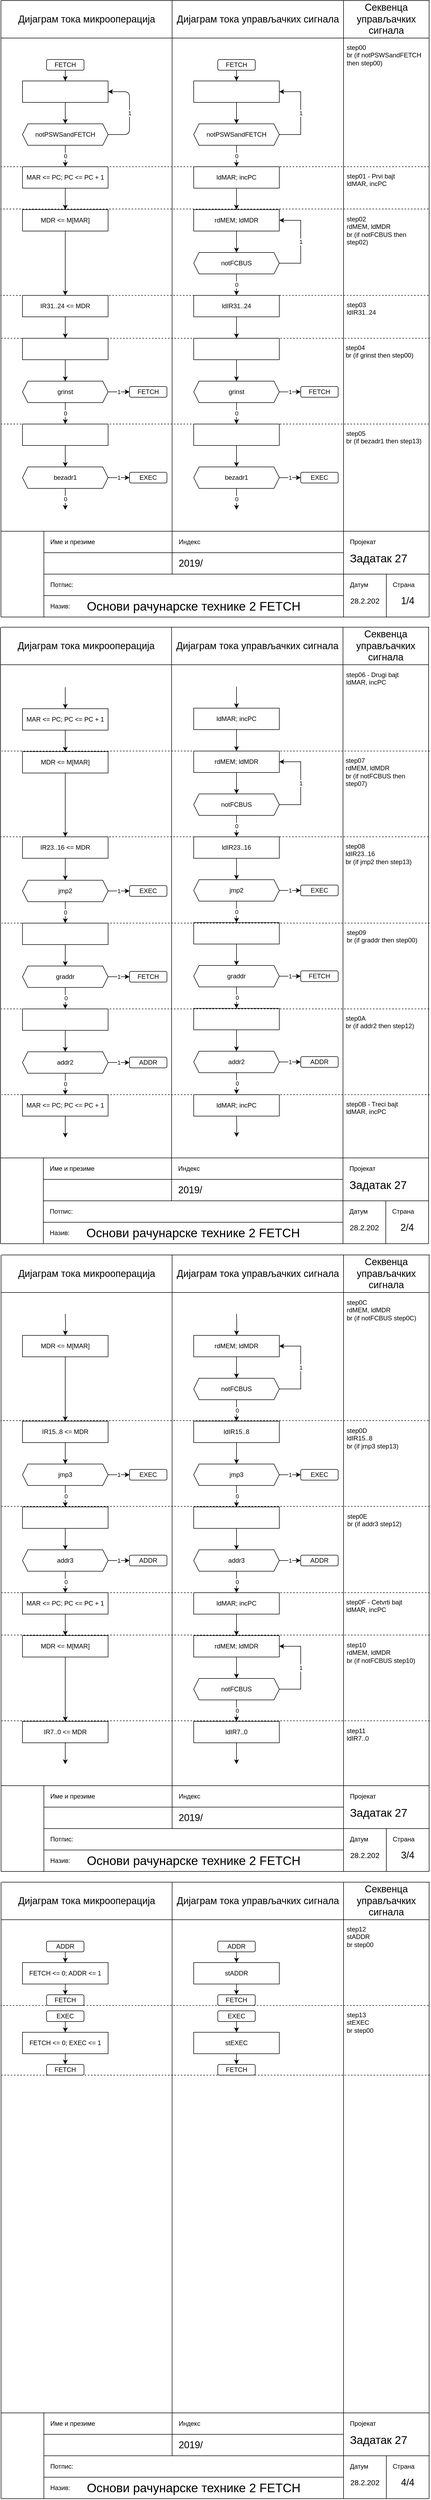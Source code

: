 <mxfile version="14.8.5" type="google" pages="4"><diagram id="PzoFkpKBQuAsBf2CTIA_" name="FETCH"><mxGraphModel dx="595" dy="762" grid="1" gridSize="10" guides="1" tooltips="1" connect="1" arrows="1" fold="1" page="1" pageScale="1" pageWidth="827" pageHeight="1169" math="0" shadow="0"><root><mxCell id="0"/><mxCell id="1" parent="0"/><mxCell id="isD13HHl1MVgy1f5c0vQ-1" value="" style="endArrow=none;html=1;" parent="1" edge="1"><mxGeometry width="50" height="50" relative="1" as="geometry"><mxPoint x="839.77" y="1160" as="sourcePoint"/><mxPoint x="839.77" y="10" as="targetPoint"/></mxGeometry></mxCell><mxCell id="isD13HHl1MVgy1f5c0vQ-2" value="" style="endArrow=none;html=1;" parent="1" source="isD13HHl1MVgy1f5c0vQ-10" edge="1"><mxGeometry width="50" height="50" relative="1" as="geometry"><mxPoint x="1640" y="1160" as="sourcePoint"/><mxPoint x="1640" y="10" as="targetPoint"/></mxGeometry></mxCell><mxCell id="isD13HHl1MVgy1f5c0vQ-3" value="" style="endArrow=none;html=1;exitX=0;exitY=0;exitDx=0;exitDy=0;" parent="1" source="isD13HHl1MVgy1f5c0vQ-8" edge="1"><mxGeometry width="50" height="50" relative="1" as="geometry"><mxPoint x="841" y="10" as="sourcePoint"/><mxPoint x="1641" y="10" as="targetPoint"/></mxGeometry></mxCell><mxCell id="isD13HHl1MVgy1f5c0vQ-4" value="" style="endArrow=none;html=1;" parent="1" edge="1"><mxGeometry width="50" height="50" relative="1" as="geometry"><mxPoint x="840" y="1160" as="sourcePoint"/><mxPoint x="1640" y="1160" as="targetPoint"/></mxGeometry></mxCell><mxCell id="isD13HHl1MVgy1f5c0vQ-5" value="" style="endArrow=none;html=1;" parent="1" edge="1"><mxGeometry width="50" height="50" relative="1" as="geometry"><mxPoint x="840" y="80" as="sourcePoint"/><mxPoint x="1640" y="80" as="targetPoint"/></mxGeometry></mxCell><mxCell id="isD13HHl1MVgy1f5c0vQ-6" value="" style="endArrow=none;html=1;" parent="1" edge="1"><mxGeometry width="50" height="50" relative="1" as="geometry"><mxPoint x="1159.67" y="1000" as="sourcePoint"/><mxPoint x="1159.67" y="10" as="targetPoint"/></mxGeometry></mxCell><mxCell id="isD13HHl1MVgy1f5c0vQ-7" value="" style="endArrow=none;html=1;" parent="1" edge="1"><mxGeometry width="50" height="50" relative="1" as="geometry"><mxPoint x="1480" y="1000" as="sourcePoint"/><mxPoint x="1480" y="10" as="targetPoint"/></mxGeometry></mxCell><mxCell id="isD13HHl1MVgy1f5c0vQ-8" value="Дијаграм тока микрооперација" style="text;html=1;strokeColor=none;fillColor=none;align=center;verticalAlign=middle;whiteSpace=wrap;rounded=0;fontSize=18;" parent="1" vertex="1"><mxGeometry x="840" y="10" width="320" height="70" as="geometry"/></mxCell><mxCell id="isD13HHl1MVgy1f5c0vQ-9" value="Дијаграм тока управљачких сигнала" style="text;html=1;strokeColor=none;fillColor=none;align=center;verticalAlign=middle;whiteSpace=wrap;rounded=0;fontSize=18;" parent="1" vertex="1"><mxGeometry x="1160" y="10" width="320" height="70" as="geometry"/></mxCell><mxCell id="isD13HHl1MVgy1f5c0vQ-10" value="Секвенца управљачких сигнала" style="text;html=1;strokeColor=none;fillColor=none;align=center;verticalAlign=middle;whiteSpace=wrap;rounded=0;fontSize=18;" parent="1" vertex="1"><mxGeometry x="1480" y="10" width="160" height="70" as="geometry"/></mxCell><mxCell id="isD13HHl1MVgy1f5c0vQ-11" value="" style="endArrow=none;html=1;entryX=1;entryY=0;entryDx=0;entryDy=0;" parent="1" target="isD13HHl1MVgy1f5c0vQ-10" edge="1"><mxGeometry width="50" height="50" relative="1" as="geometry"><mxPoint x="1640" y="1160" as="sourcePoint"/><mxPoint x="1640" y="10" as="targetPoint"/><Array as="points"/></mxGeometry></mxCell><mxCell id="isD13HHl1MVgy1f5c0vQ-12" value="" style="endArrow=none;html=1;fontSize=12;" parent="1" edge="1"><mxGeometry width="50" height="50" relative="1" as="geometry"><mxPoint x="1160" y="1000" as="sourcePoint"/><mxPoint x="1640" y="1000" as="targetPoint"/></mxGeometry></mxCell><mxCell id="isD13HHl1MVgy1f5c0vQ-13" value="" style="endArrow=none;html=1;fontSize=12;" parent="1" edge="1"><mxGeometry width="50" height="50" relative="1" as="geometry"><mxPoint x="920" y="1080" as="sourcePoint"/><mxPoint x="1640" y="1080" as="targetPoint"/></mxGeometry></mxCell><mxCell id="isD13HHl1MVgy1f5c0vQ-14" value="" style="endArrow=none;html=1;fontSize=12;" parent="1" edge="1"><mxGeometry width="50" height="50" relative="1" as="geometry"><mxPoint x="1480" y="1000" as="sourcePoint"/><mxPoint x="1480" y="1160" as="targetPoint"/></mxGeometry></mxCell><mxCell id="isD13HHl1MVgy1f5c0vQ-15" value="Пројекат" style="text;html=1;strokeColor=none;fillColor=none;align=left;verticalAlign=middle;whiteSpace=wrap;rounded=0;fontSize=12;" parent="1" vertex="1"><mxGeometry x="1490" y="1010" width="140" height="20" as="geometry"/></mxCell><mxCell id="isD13HHl1MVgy1f5c0vQ-16" value="Задатак 27" style="text;html=1;strokeColor=none;fillColor=none;align=left;verticalAlign=middle;whiteSpace=wrap;rounded=0;fontSize=21;" parent="1" vertex="1"><mxGeometry x="1490" y="1030" width="140" height="40" as="geometry"/></mxCell><mxCell id="isD13HHl1MVgy1f5c0vQ-17" value="" style="endArrow=none;html=1;" parent="1" edge="1"><mxGeometry width="50" height="50" relative="1" as="geometry"><mxPoint x="920" y="1000" as="sourcePoint"/><mxPoint x="1640" y="1000" as="targetPoint"/></mxGeometry></mxCell><mxCell id="isD13HHl1MVgy1f5c0vQ-18" value="Датум" style="text;html=1;strokeColor=none;fillColor=none;align=left;verticalAlign=middle;whiteSpace=wrap;rounded=0;fontSize=12;" parent="1" vertex="1"><mxGeometry x="1490" y="1090" width="60" height="20" as="geometry"/></mxCell><mxCell id="isD13HHl1MVgy1f5c0vQ-19" value="" style="endArrow=none;html=1;fontSize=12;" parent="1" edge="1"><mxGeometry width="50" height="50" relative="1" as="geometry"><mxPoint x="1560" y="1080" as="sourcePoint"/><mxPoint x="1560" y="1160" as="targetPoint"/></mxGeometry></mxCell><mxCell id="isD13HHl1MVgy1f5c0vQ-20" value="Страна" style="text;html=1;strokeColor=none;fillColor=none;align=left;verticalAlign=middle;whiteSpace=wrap;rounded=0;fontSize=12;" parent="1" vertex="1"><mxGeometry x="1570" y="1090" width="60" height="20" as="geometry"/></mxCell><mxCell id="isD13HHl1MVgy1f5c0vQ-21" value="1/4" style="text;html=1;strokeColor=none;fillColor=none;align=center;verticalAlign=middle;whiteSpace=wrap;rounded=0;fontSize=18;" parent="1" vertex="1"><mxGeometry x="1570" y="1120" width="60" height="20" as="geometry"/></mxCell><mxCell id="isD13HHl1MVgy1f5c0vQ-22" value="28.2.202" style="text;html=1;strokeColor=none;fillColor=none;align=center;verticalAlign=middle;whiteSpace=wrap;rounded=0;fontSize=14;" parent="1" vertex="1"><mxGeometry x="1480" y="1110" width="80" height="40" as="geometry"/></mxCell><mxCell id="isD13HHl1MVgy1f5c0vQ-23" value="" style="endArrow=none;html=1;fontSize=14;" parent="1" edge="1"><mxGeometry width="50" height="50" relative="1" as="geometry"><mxPoint x="920" y="1040" as="sourcePoint"/><mxPoint x="1480" y="1040" as="targetPoint"/></mxGeometry></mxCell><mxCell id="isD13HHl1MVgy1f5c0vQ-24" value="Име и презиме" style="text;html=1;strokeColor=none;fillColor=none;align=left;verticalAlign=middle;whiteSpace=wrap;rounded=0;fontSize=12;" parent="1" vertex="1"><mxGeometry x="930" y="1010" width="100" height="20" as="geometry"/></mxCell><mxCell id="isD13HHl1MVgy1f5c0vQ-30" value="Индекс" style="text;html=1;strokeColor=none;fillColor=none;align=left;verticalAlign=middle;whiteSpace=wrap;rounded=0;fontSize=12;" parent="1" vertex="1"><mxGeometry x="1170" y="1010" width="100" height="20" as="geometry"/></mxCell><mxCell id="isD13HHl1MVgy1f5c0vQ-32" value="2019/" style="text;html=1;strokeColor=none;fillColor=none;align=left;verticalAlign=middle;whiteSpace=wrap;rounded=0;fontSize=18;" parent="1" vertex="1"><mxGeometry x="1170" y="1050" width="100" height="20" as="geometry"/></mxCell><mxCell id="isD13HHl1MVgy1f5c0vQ-33" value="" style="endArrow=none;html=1;fontSize=18;" parent="1" edge="1"><mxGeometry width="50" height="50" relative="1" as="geometry"><mxPoint x="1159.67" y="1080" as="sourcePoint"/><mxPoint x="1159.67" y="1000" as="targetPoint"/></mxGeometry></mxCell><mxCell id="isD13HHl1MVgy1f5c0vQ-34" value="" style="endArrow=none;html=1;fontSize=18;" parent="1" edge="1"><mxGeometry width="50" height="50" relative="1" as="geometry"><mxPoint x="920" y="1160" as="sourcePoint"/><mxPoint x="920" y="1000" as="targetPoint"/></mxGeometry></mxCell><mxCell id="isD13HHl1MVgy1f5c0vQ-35" value="" style="endArrow=none;html=1;fontSize=18;" parent="1" edge="1"><mxGeometry width="50" height="50" relative="1" as="geometry"><mxPoint x="840" y="1000" as="sourcePoint"/><mxPoint x="920" y="1000" as="targetPoint"/></mxGeometry></mxCell><mxCell id="isD13HHl1MVgy1f5c0vQ-36" value="" style="shape=image;verticalLabelPosition=bottom;labelBackgroundColor=#ffffff;verticalAlign=top;aspect=fixed;imageAspect=0;image=http://rti.etf.bg.ac.rs/rti/NEW_RTI/images/logo.gif;" parent="1" vertex="1"><mxGeometry x="840" y="1000" width="80" height="93.28" as="geometry"/></mxCell><mxCell id="isD13HHl1MVgy1f5c0vQ-37" value="Потпис:" style="text;html=1;strokeColor=none;fillColor=none;align=left;verticalAlign=middle;whiteSpace=wrap;rounded=0;fontSize=12;" parent="1" vertex="1"><mxGeometry x="930" y="1090" width="60" height="20" as="geometry"/></mxCell><mxCell id="isD13HHl1MVgy1f5c0vQ-38" value="" style="endArrow=none;html=1;fontSize=12;entryX=0;entryY=0.25;entryDx=0;entryDy=0;" parent="1" target="isD13HHl1MVgy1f5c0vQ-22" edge="1"><mxGeometry width="50" height="50" relative="1" as="geometry"><mxPoint x="920" y="1120" as="sourcePoint"/><mxPoint x="1640" y="1120" as="targetPoint"/></mxGeometry></mxCell><mxCell id="isD13HHl1MVgy1f5c0vQ-40" value="Назив:" style="text;html=1;strokeColor=none;fillColor=none;align=left;verticalAlign=middle;whiteSpace=wrap;rounded=0;fontSize=12;" parent="1" vertex="1"><mxGeometry x="930" y="1130" width="60" height="20" as="geometry"/></mxCell><mxCell id="isD13HHl1MVgy1f5c0vQ-41" value="Основи рачунарске технике 2 FETCH" style="text;html=1;strokeColor=none;fillColor=none;align=center;verticalAlign=middle;whiteSpace=wrap;rounded=0;fontSize=23;" parent="1" vertex="1"><mxGeometry x="920" y="1120" width="560" height="40" as="geometry"/></mxCell><mxCell id="DH5ZbAL-8jQFXUYxQNDN-12" style="edgeStyle=orthogonalEdgeStyle;rounded=0;orthogonalLoop=1;jettySize=auto;html=1;entryX=0.5;entryY=0;entryDx=0;entryDy=0;" parent="1" source="DH5ZbAL-8jQFXUYxQNDN-1" target="DH5ZbAL-8jQFXUYxQNDN-11" edge="1"><mxGeometry relative="1" as="geometry"/></mxCell><mxCell id="DH5ZbAL-8jQFXUYxQNDN-1" value="" style="rounded=0;whiteSpace=wrap;html=1;" parent="1" vertex="1"><mxGeometry x="880" y="160" width="160" height="40" as="geometry"/></mxCell><mxCell id="DH5ZbAL-8jQFXUYxQNDN-3" style="edgeStyle=orthogonalEdgeStyle;rounded=0;orthogonalLoop=1;jettySize=auto;html=1;entryX=0.5;entryY=0;entryDx=0;entryDy=0;" parent="1" source="DH5ZbAL-8jQFXUYxQNDN-2" target="DH5ZbAL-8jQFXUYxQNDN-1" edge="1"><mxGeometry relative="1" as="geometry"/></mxCell><mxCell id="DH5ZbAL-8jQFXUYxQNDN-2" value="FETCH" style="rounded=1;whiteSpace=wrap;html=1;" parent="1" vertex="1"><mxGeometry x="925" y="120" width="70" height="20" as="geometry"/></mxCell><mxCell id="DH5ZbAL-8jQFXUYxQNDN-14" value="1" style="edgeStyle=orthogonalEdgeStyle;rounded=1;orthogonalLoop=1;jettySize=auto;html=1;entryX=1;entryY=0.5;entryDx=0;entryDy=0;" parent="1" source="DH5ZbAL-8jQFXUYxQNDN-11" target="DH5ZbAL-8jQFXUYxQNDN-1" edge="1"><mxGeometry relative="1" as="geometry"><mxPoint x="1080" y="180" as="targetPoint"/><Array as="points"><mxPoint x="1080" y="260"/><mxPoint x="1080" y="180"/></Array></mxGeometry></mxCell><mxCell id="DH5ZbAL-8jQFXUYxQNDN-18" value="0" style="rounded=0;orthogonalLoop=1;jettySize=auto;html=1;entryX=0.5;entryY=0;entryDx=0;entryDy=0;" parent="1" source="DH5ZbAL-8jQFXUYxQNDN-11" target="DH5ZbAL-8jQFXUYxQNDN-16" edge="1"><mxGeometry relative="1" as="geometry"/></mxCell><mxCell id="DH5ZbAL-8jQFXUYxQNDN-11" value="notPSWSandFETCH" style="shape=hexagon;perimeter=hexagonPerimeter2;whiteSpace=wrap;html=1;fixedSize=1;size=10;" parent="1" vertex="1"><mxGeometry x="880" y="240" width="160" height="40" as="geometry"/></mxCell><mxCell id="DH5ZbAL-8jQFXUYxQNDN-20" style="edgeStyle=none;rounded=0;orthogonalLoop=1;jettySize=auto;html=1;entryX=0.5;entryY=0;entryDx=0;entryDy=0;" parent="1" source="DH5ZbAL-8jQFXUYxQNDN-16" target="DH5ZbAL-8jQFXUYxQNDN-19" edge="1"><mxGeometry relative="1" as="geometry"/></mxCell><mxCell id="DH5ZbAL-8jQFXUYxQNDN-16" value="MAR &amp;lt;= PC; PC &amp;lt;= PC + 1" style="rounded=0;whiteSpace=wrap;html=1;" parent="1" vertex="1"><mxGeometry x="880" y="320" width="160" height="40" as="geometry"/></mxCell><mxCell id="DH5ZbAL-8jQFXUYxQNDN-21" style="edgeStyle=none;rounded=0;orthogonalLoop=1;jettySize=auto;html=1;" parent="1" source="DH5ZbAL-8jQFXUYxQNDN-19" edge="1"><mxGeometry relative="1" as="geometry"><mxPoint x="960" y="560" as="targetPoint"/></mxGeometry></mxCell><mxCell id="DH5ZbAL-8jQFXUYxQNDN-19" value="MDR &amp;lt;= M[MAR]" style="rounded=0;whiteSpace=wrap;html=1;" parent="1" vertex="1"><mxGeometry x="880" y="400" width="160" height="40" as="geometry"/></mxCell><mxCell id="DH5ZbAL-8jQFXUYxQNDN-24" style="edgeStyle=none;rounded=0;orthogonalLoop=1;jettySize=auto;html=1;entryX=0.5;entryY=0;entryDx=0;entryDy=0;" parent="1" source="DH5ZbAL-8jQFXUYxQNDN-22" target="DH5ZbAL-8jQFXUYxQNDN-23" edge="1"><mxGeometry relative="1" as="geometry"/></mxCell><mxCell id="DH5ZbAL-8jQFXUYxQNDN-22" value="IR31..24 &amp;lt;= MDR" style="rounded=0;whiteSpace=wrap;html=1;" parent="1" vertex="1"><mxGeometry x="880" y="560" width="160" height="40" as="geometry"/></mxCell><mxCell id="DH5ZbAL-8jQFXUYxQNDN-26" style="edgeStyle=none;rounded=0;orthogonalLoop=1;jettySize=auto;html=1;entryX=0.5;entryY=0;entryDx=0;entryDy=0;" parent="1" source="DH5ZbAL-8jQFXUYxQNDN-23" target="DH5ZbAL-8jQFXUYxQNDN-25" edge="1"><mxGeometry relative="1" as="geometry"/></mxCell><mxCell id="DH5ZbAL-8jQFXUYxQNDN-23" value="" style="rounded=0;whiteSpace=wrap;html=1;" parent="1" vertex="1"><mxGeometry x="880" y="640" width="160" height="40" as="geometry"/></mxCell><mxCell id="DH5ZbAL-8jQFXUYxQNDN-27" value="1" style="edgeStyle=none;rounded=0;orthogonalLoop=1;jettySize=auto;html=1;" parent="1" source="DH5ZbAL-8jQFXUYxQNDN-25" edge="1"><mxGeometry relative="1" as="geometry"><mxPoint x="1080" y="740" as="targetPoint"/></mxGeometry></mxCell><mxCell id="DH5ZbAL-8jQFXUYxQNDN-31" value="0" style="edgeStyle=none;rounded=0;orthogonalLoop=1;jettySize=auto;html=1;entryX=0.5;entryY=0;entryDx=0;entryDy=0;" parent="1" source="DH5ZbAL-8jQFXUYxQNDN-25" target="DH5ZbAL-8jQFXUYxQNDN-29" edge="1"><mxGeometry relative="1" as="geometry"/></mxCell><mxCell id="DH5ZbAL-8jQFXUYxQNDN-25" value="grinst" style="shape=hexagon;perimeter=hexagonPerimeter2;whiteSpace=wrap;html=1;fixedSize=1;size=10;" parent="1" vertex="1"><mxGeometry x="880" y="720" width="160" height="40" as="geometry"/></mxCell><mxCell id="DH5ZbAL-8jQFXUYxQNDN-28" value="FETCH" style="rounded=1;whiteSpace=wrap;html=1;" parent="1" vertex="1"><mxGeometry x="1080" y="730" width="70" height="20" as="geometry"/></mxCell><mxCell id="DH5ZbAL-8jQFXUYxQNDN-33" style="edgeStyle=none;rounded=0;orthogonalLoop=1;jettySize=auto;html=1;entryX=0.5;entryY=0;entryDx=0;entryDy=0;" parent="1" source="DH5ZbAL-8jQFXUYxQNDN-29" target="DH5ZbAL-8jQFXUYxQNDN-32" edge="1"><mxGeometry relative="1" as="geometry"/></mxCell><mxCell id="DH5ZbAL-8jQFXUYxQNDN-29" value="" style="rounded=0;whiteSpace=wrap;html=1;" parent="1" vertex="1"><mxGeometry x="880" y="800" width="160" height="40" as="geometry"/></mxCell><mxCell id="DH5ZbAL-8jQFXUYxQNDN-34" value="1" style="edgeStyle=none;rounded=0;orthogonalLoop=1;jettySize=auto;html=1;" parent="1" source="DH5ZbAL-8jQFXUYxQNDN-32" edge="1"><mxGeometry relative="1" as="geometry"><mxPoint x="1080" y="900" as="targetPoint"/></mxGeometry></mxCell><mxCell id="DH5ZbAL-8jQFXUYxQNDN-36" value="0" style="edgeStyle=none;rounded=0;orthogonalLoop=1;jettySize=auto;html=1;" parent="1" source="DH5ZbAL-8jQFXUYxQNDN-32" edge="1"><mxGeometry relative="1" as="geometry"><mxPoint x="960" y="960" as="targetPoint"/></mxGeometry></mxCell><mxCell id="DH5ZbAL-8jQFXUYxQNDN-32" value="bezadr1" style="shape=hexagon;perimeter=hexagonPerimeter2;whiteSpace=wrap;html=1;fixedSize=1;size=10;" parent="1" vertex="1"><mxGeometry x="880" y="880" width="160" height="40" as="geometry"/></mxCell><mxCell id="DH5ZbAL-8jQFXUYxQNDN-35" value="EXEC" style="rounded=1;whiteSpace=wrap;html=1;" parent="1" vertex="1"><mxGeometry x="1080" y="890" width="70" height="20" as="geometry"/></mxCell><mxCell id="DH5ZbAL-8jQFXUYxQNDN-37" style="edgeStyle=orthogonalEdgeStyle;rounded=0;orthogonalLoop=1;jettySize=auto;html=1;entryX=0.5;entryY=0;entryDx=0;entryDy=0;" parent="1" source="DH5ZbAL-8jQFXUYxQNDN-38" target="DH5ZbAL-8jQFXUYxQNDN-43" edge="1"><mxGeometry relative="1" as="geometry"/></mxCell><mxCell id="DH5ZbAL-8jQFXUYxQNDN-38" value="" style="rounded=0;whiteSpace=wrap;html=1;" parent="1" vertex="1"><mxGeometry x="1200" y="160" width="160" height="40" as="geometry"/></mxCell><mxCell id="DH5ZbAL-8jQFXUYxQNDN-39" style="edgeStyle=orthogonalEdgeStyle;rounded=0;orthogonalLoop=1;jettySize=auto;html=1;entryX=0.5;entryY=0;entryDx=0;entryDy=0;" parent="1" source="DH5ZbAL-8jQFXUYxQNDN-40" target="DH5ZbAL-8jQFXUYxQNDN-38" edge="1"><mxGeometry relative="1" as="geometry"/></mxCell><mxCell id="DH5ZbAL-8jQFXUYxQNDN-40" value="FETCH" style="rounded=1;whiteSpace=wrap;html=1;" parent="1" vertex="1"><mxGeometry x="1245" y="120" width="70" height="20" as="geometry"/></mxCell><mxCell id="DH5ZbAL-8jQFXUYxQNDN-41" value="1" style="edgeStyle=orthogonalEdgeStyle;rounded=0;orthogonalLoop=1;jettySize=auto;html=1;entryX=1;entryY=0.5;entryDx=0;entryDy=0;" parent="1" source="DH5ZbAL-8jQFXUYxQNDN-43" target="DH5ZbAL-8jQFXUYxQNDN-38" edge="1"><mxGeometry relative="1" as="geometry"><mxPoint x="1400" y="180" as="targetPoint"/><Array as="points"><mxPoint x="1400" y="260"/><mxPoint x="1400" y="180"/></Array></mxGeometry></mxCell><mxCell id="DH5ZbAL-8jQFXUYxQNDN-42" value="0" style="rounded=0;orthogonalLoop=1;jettySize=auto;html=1;entryX=0.5;entryY=0;entryDx=0;entryDy=0;" parent="1" source="DH5ZbAL-8jQFXUYxQNDN-43" target="DH5ZbAL-8jQFXUYxQNDN-45" edge="1"><mxGeometry relative="1" as="geometry"/></mxCell><mxCell id="DH5ZbAL-8jQFXUYxQNDN-43" value="notPSWSandFETCH" style="shape=hexagon;perimeter=hexagonPerimeter2;whiteSpace=wrap;html=1;fixedSize=1;size=10;" parent="1" vertex="1"><mxGeometry x="1200" y="240" width="160" height="40" as="geometry"/></mxCell><mxCell id="DH5ZbAL-8jQFXUYxQNDN-44" style="edgeStyle=none;rounded=0;orthogonalLoop=1;jettySize=auto;html=1;entryX=0.5;entryY=0;entryDx=0;entryDy=0;" parent="1" source="DH5ZbAL-8jQFXUYxQNDN-45" target="DH5ZbAL-8jQFXUYxQNDN-47" edge="1"><mxGeometry relative="1" as="geometry"/></mxCell><mxCell id="DH5ZbAL-8jQFXUYxQNDN-45" value="ldMAR; incPC" style="rounded=0;whiteSpace=wrap;html=1;" parent="1" vertex="1"><mxGeometry x="1200" y="320" width="160" height="40" as="geometry"/></mxCell><mxCell id="DH5ZbAL-8jQFXUYxQNDN-63" style="edgeStyle=none;rounded=0;orthogonalLoop=1;jettySize=auto;html=1;entryX=0.5;entryY=0;entryDx=0;entryDy=0;" parent="1" source="DH5ZbAL-8jQFXUYxQNDN-47" target="DH5ZbAL-8jQFXUYxQNDN-62" edge="1"><mxGeometry relative="1" as="geometry"/></mxCell><mxCell id="DH5ZbAL-8jQFXUYxQNDN-47" value="rdMEM; ldMDR" style="rounded=0;whiteSpace=wrap;html=1;" parent="1" vertex="1"><mxGeometry x="1200" y="400" width="160" height="40" as="geometry"/></mxCell><mxCell id="DH5ZbAL-8jQFXUYxQNDN-48" style="edgeStyle=none;rounded=0;orthogonalLoop=1;jettySize=auto;html=1;entryX=0.5;entryY=0;entryDx=0;entryDy=0;" parent="1" source="DH5ZbAL-8jQFXUYxQNDN-49" target="DH5ZbAL-8jQFXUYxQNDN-51" edge="1"><mxGeometry relative="1" as="geometry"/></mxCell><mxCell id="DH5ZbAL-8jQFXUYxQNDN-49" value="ldIR31..24" style="rounded=0;whiteSpace=wrap;html=1;" parent="1" vertex="1"><mxGeometry x="1200" y="560" width="160" height="40" as="geometry"/></mxCell><mxCell id="DH5ZbAL-8jQFXUYxQNDN-50" style="edgeStyle=none;rounded=0;orthogonalLoop=1;jettySize=auto;html=1;entryX=0.5;entryY=0;entryDx=0;entryDy=0;" parent="1" source="DH5ZbAL-8jQFXUYxQNDN-51" target="DH5ZbAL-8jQFXUYxQNDN-54" edge="1"><mxGeometry relative="1" as="geometry"/></mxCell><mxCell id="DH5ZbAL-8jQFXUYxQNDN-51" value="" style="rounded=0;whiteSpace=wrap;html=1;" parent="1" vertex="1"><mxGeometry x="1200" y="640" width="160" height="40" as="geometry"/></mxCell><mxCell id="DH5ZbAL-8jQFXUYxQNDN-52" value="1" style="edgeStyle=none;rounded=0;orthogonalLoop=1;jettySize=auto;html=1;" parent="1" source="DH5ZbAL-8jQFXUYxQNDN-54" edge="1"><mxGeometry relative="1" as="geometry"><mxPoint x="1400" y="740" as="targetPoint"/></mxGeometry></mxCell><mxCell id="DH5ZbAL-8jQFXUYxQNDN-53" value="0" style="edgeStyle=none;rounded=0;orthogonalLoop=1;jettySize=auto;html=1;entryX=0.5;entryY=0;entryDx=0;entryDy=0;" parent="1" source="DH5ZbAL-8jQFXUYxQNDN-54" target="DH5ZbAL-8jQFXUYxQNDN-57" edge="1"><mxGeometry relative="1" as="geometry"/></mxCell><mxCell id="DH5ZbAL-8jQFXUYxQNDN-54" value="grinst" style="shape=hexagon;perimeter=hexagonPerimeter2;whiteSpace=wrap;html=1;fixedSize=1;size=10;" parent="1" vertex="1"><mxGeometry x="1200" y="720" width="160" height="40" as="geometry"/></mxCell><mxCell id="DH5ZbAL-8jQFXUYxQNDN-55" value="FETCH" style="rounded=1;whiteSpace=wrap;html=1;" parent="1" vertex="1"><mxGeometry x="1400" y="730" width="70" height="20" as="geometry"/></mxCell><mxCell id="DH5ZbAL-8jQFXUYxQNDN-56" style="edgeStyle=none;rounded=0;orthogonalLoop=1;jettySize=auto;html=1;entryX=0.5;entryY=0;entryDx=0;entryDy=0;" parent="1" source="DH5ZbAL-8jQFXUYxQNDN-57" target="DH5ZbAL-8jQFXUYxQNDN-60" edge="1"><mxGeometry relative="1" as="geometry"/></mxCell><mxCell id="DH5ZbAL-8jQFXUYxQNDN-57" value="" style="rounded=0;whiteSpace=wrap;html=1;" parent="1" vertex="1"><mxGeometry x="1200" y="800" width="160" height="40" as="geometry"/></mxCell><mxCell id="DH5ZbAL-8jQFXUYxQNDN-58" value="1" style="edgeStyle=none;rounded=0;orthogonalLoop=1;jettySize=auto;html=1;" parent="1" source="DH5ZbAL-8jQFXUYxQNDN-60" edge="1"><mxGeometry relative="1" as="geometry"><mxPoint x="1400" y="900" as="targetPoint"/></mxGeometry></mxCell><mxCell id="DH5ZbAL-8jQFXUYxQNDN-59" value="0" style="edgeStyle=none;rounded=0;orthogonalLoop=1;jettySize=auto;html=1;" parent="1" source="DH5ZbAL-8jQFXUYxQNDN-60" edge="1"><mxGeometry relative="1" as="geometry"><mxPoint x="1280" y="960" as="targetPoint"/></mxGeometry></mxCell><mxCell id="DH5ZbAL-8jQFXUYxQNDN-60" value="bezadr1" style="shape=hexagon;perimeter=hexagonPerimeter2;whiteSpace=wrap;html=1;fixedSize=1;size=10;" parent="1" vertex="1"><mxGeometry x="1200" y="880" width="160" height="40" as="geometry"/></mxCell><mxCell id="DH5ZbAL-8jQFXUYxQNDN-61" value="EXEC" style="rounded=1;whiteSpace=wrap;html=1;" parent="1" vertex="1"><mxGeometry x="1400" y="890" width="70" height="20" as="geometry"/></mxCell><mxCell id="DH5ZbAL-8jQFXUYxQNDN-64" value="0" style="edgeStyle=none;rounded=0;orthogonalLoop=1;jettySize=auto;html=1;" parent="1" source="DH5ZbAL-8jQFXUYxQNDN-62" target="DH5ZbAL-8jQFXUYxQNDN-49" edge="1"><mxGeometry relative="1" as="geometry"/></mxCell><mxCell id="DH5ZbAL-8jQFXUYxQNDN-68" value="1" style="edgeStyle=orthogonalEdgeStyle;rounded=0;orthogonalLoop=1;jettySize=auto;html=1;entryX=1;entryY=0.5;entryDx=0;entryDy=0;" parent="1" source="DH5ZbAL-8jQFXUYxQNDN-62" target="DH5ZbAL-8jQFXUYxQNDN-47" edge="1"><mxGeometry relative="1" as="geometry"><mxPoint x="1400" y="420" as="targetPoint"/><Array as="points"><mxPoint x="1400" y="500"/><mxPoint x="1400" y="420"/></Array></mxGeometry></mxCell><mxCell id="DH5ZbAL-8jQFXUYxQNDN-62" value="notFCBUS" style="shape=hexagon;perimeter=hexagonPerimeter2;whiteSpace=wrap;html=1;fixedSize=1;size=10;" parent="1" vertex="1"><mxGeometry x="1200" y="480" width="160" height="40" as="geometry"/></mxCell><mxCell id="DH5ZbAL-8jQFXUYxQNDN-69" value="" style="endArrow=none;html=1;" parent="1" edge="1"><mxGeometry width="50" height="50" relative="1" as="geometry"><mxPoint x="839" y="2329" as="sourcePoint"/><mxPoint x="839" y="1179" as="targetPoint"/></mxGeometry></mxCell><mxCell id="DH5ZbAL-8jQFXUYxQNDN-70" value="" style="endArrow=none;html=1;" parent="1" source="DH5ZbAL-8jQFXUYxQNDN-78" edge="1"><mxGeometry width="50" height="50" relative="1" as="geometry"><mxPoint x="1639" y="2329" as="sourcePoint"/><mxPoint x="1639.0" y="1179" as="targetPoint"/></mxGeometry></mxCell><mxCell id="DH5ZbAL-8jQFXUYxQNDN-71" value="" style="endArrow=none;html=1;" parent="1" edge="1"><mxGeometry width="50" height="50" relative="1" as="geometry"><mxPoint x="840" y="1179" as="sourcePoint"/><mxPoint x="1640" y="1179" as="targetPoint"/></mxGeometry></mxCell><mxCell id="DH5ZbAL-8jQFXUYxQNDN-72" value="" style="endArrow=none;html=1;" parent="1" edge="1"><mxGeometry width="50" height="50" relative="1" as="geometry"><mxPoint x="839" y="2329" as="sourcePoint"/><mxPoint x="1639.0" y="2329" as="targetPoint"/></mxGeometry></mxCell><mxCell id="DH5ZbAL-8jQFXUYxQNDN-73" value="" style="endArrow=none;html=1;" parent="1" edge="1"><mxGeometry width="50" height="50" relative="1" as="geometry"><mxPoint x="839" y="1249" as="sourcePoint"/><mxPoint x="1639.0" y="1249" as="targetPoint"/></mxGeometry></mxCell><mxCell id="DH5ZbAL-8jQFXUYxQNDN-74" value="" style="endArrow=none;html=1;" parent="1" edge="1"><mxGeometry width="50" height="50" relative="1" as="geometry"><mxPoint x="1158.67" y="2169" as="sourcePoint"/><mxPoint x="1158.67" y="1179" as="targetPoint"/></mxGeometry></mxCell><mxCell id="DH5ZbAL-8jQFXUYxQNDN-75" value="" style="endArrow=none;html=1;" parent="1" edge="1"><mxGeometry width="50" height="50" relative="1" as="geometry"><mxPoint x="1479.0" y="2169" as="sourcePoint"/><mxPoint x="1479.0" y="1179" as="targetPoint"/></mxGeometry></mxCell><mxCell id="DH5ZbAL-8jQFXUYxQNDN-76" value="Дијаграм тока микрооперација" style="text;html=1;strokeColor=none;fillColor=none;align=center;verticalAlign=middle;whiteSpace=wrap;rounded=0;fontSize=18;" parent="1" vertex="1"><mxGeometry x="839" y="1179" width="320" height="70" as="geometry"/></mxCell><mxCell id="DH5ZbAL-8jQFXUYxQNDN-77" value="Дијаграм тока управљачких сигнала" style="text;html=1;strokeColor=none;fillColor=none;align=center;verticalAlign=middle;whiteSpace=wrap;rounded=0;fontSize=18;" parent="1" vertex="1"><mxGeometry x="1159" y="1179" width="320" height="70" as="geometry"/></mxCell><mxCell id="DH5ZbAL-8jQFXUYxQNDN-78" value="Секвенца управљачких сигнала" style="text;html=1;strokeColor=none;fillColor=none;align=center;verticalAlign=middle;whiteSpace=wrap;rounded=0;fontSize=18;" parent="1" vertex="1"><mxGeometry x="1479" y="1179" width="160" height="70" as="geometry"/></mxCell><mxCell id="DH5ZbAL-8jQFXUYxQNDN-79" value="" style="endArrow=none;html=1;entryX=1;entryY=0;entryDx=0;entryDy=0;" parent="1" target="DH5ZbAL-8jQFXUYxQNDN-78" edge="1"><mxGeometry width="50" height="50" relative="1" as="geometry"><mxPoint x="1639.0" y="2329" as="sourcePoint"/><mxPoint x="1639" y="1179" as="targetPoint"/></mxGeometry></mxCell><mxCell id="DH5ZbAL-8jQFXUYxQNDN-80" value="" style="endArrow=none;html=1;fontSize=12;" parent="1" edge="1"><mxGeometry width="50" height="50" relative="1" as="geometry"><mxPoint x="1159" y="2169" as="sourcePoint"/><mxPoint x="1639.0" y="2169" as="targetPoint"/></mxGeometry></mxCell><mxCell id="DH5ZbAL-8jQFXUYxQNDN-81" value="" style="endArrow=none;html=1;fontSize=12;" parent="1" edge="1"><mxGeometry width="50" height="50" relative="1" as="geometry"><mxPoint x="919" y="2249" as="sourcePoint"/><mxPoint x="1639.0" y="2249" as="targetPoint"/></mxGeometry></mxCell><mxCell id="DH5ZbAL-8jQFXUYxQNDN-82" value="" style="endArrow=none;html=1;fontSize=12;" parent="1" edge="1"><mxGeometry width="50" height="50" relative="1" as="geometry"><mxPoint x="1479.0" y="2169" as="sourcePoint"/><mxPoint x="1479.0" y="2329" as="targetPoint"/></mxGeometry></mxCell><mxCell id="DH5ZbAL-8jQFXUYxQNDN-83" value="Пројекат" style="text;html=1;strokeColor=none;fillColor=none;align=left;verticalAlign=middle;whiteSpace=wrap;rounded=0;fontSize=12;" parent="1" vertex="1"><mxGeometry x="1489" y="2179" width="140" height="20" as="geometry"/></mxCell><mxCell id="DH5ZbAL-8jQFXUYxQNDN-84" value="Задатак 27" style="text;html=1;strokeColor=none;fillColor=none;align=left;verticalAlign=middle;whiteSpace=wrap;rounded=0;fontSize=21;" parent="1" vertex="1"><mxGeometry x="1489" y="2199" width="140" height="40" as="geometry"/></mxCell><mxCell id="DH5ZbAL-8jQFXUYxQNDN-85" value="" style="endArrow=none;html=1;" parent="1" edge="1"><mxGeometry width="50" height="50" relative="1" as="geometry"><mxPoint x="919" y="2169" as="sourcePoint"/><mxPoint x="1639.0" y="2169" as="targetPoint"/></mxGeometry></mxCell><mxCell id="DH5ZbAL-8jQFXUYxQNDN-86" value="Датум" style="text;html=1;strokeColor=none;fillColor=none;align=left;verticalAlign=middle;whiteSpace=wrap;rounded=0;fontSize=12;" parent="1" vertex="1"><mxGeometry x="1489" y="2259" width="60" height="20" as="geometry"/></mxCell><mxCell id="DH5ZbAL-8jQFXUYxQNDN-87" value="" style="endArrow=none;html=1;fontSize=12;" parent="1" edge="1"><mxGeometry width="50" height="50" relative="1" as="geometry"><mxPoint x="1559.0" y="2249" as="sourcePoint"/><mxPoint x="1559.0" y="2329" as="targetPoint"/></mxGeometry></mxCell><mxCell id="DH5ZbAL-8jQFXUYxQNDN-88" value="Страна" style="text;html=1;strokeColor=none;fillColor=none;align=left;verticalAlign=middle;whiteSpace=wrap;rounded=0;fontSize=12;" parent="1" vertex="1"><mxGeometry x="1569" y="2259" width="60" height="20" as="geometry"/></mxCell><mxCell id="DH5ZbAL-8jQFXUYxQNDN-89" value="2/4" style="text;html=1;strokeColor=none;fillColor=none;align=center;verticalAlign=middle;whiteSpace=wrap;rounded=0;fontSize=18;" parent="1" vertex="1"><mxGeometry x="1569" y="2289" width="60" height="20" as="geometry"/></mxCell><mxCell id="DH5ZbAL-8jQFXUYxQNDN-90" value="28.2.202" style="text;html=1;strokeColor=none;fillColor=none;align=center;verticalAlign=middle;whiteSpace=wrap;rounded=0;fontSize=14;" parent="1" vertex="1"><mxGeometry x="1479" y="2279" width="80" height="40" as="geometry"/></mxCell><mxCell id="DH5ZbAL-8jQFXUYxQNDN-91" value="" style="endArrow=none;html=1;fontSize=14;" parent="1" edge="1"><mxGeometry width="50" height="50" relative="1" as="geometry"><mxPoint x="919" y="2209" as="sourcePoint"/><mxPoint x="1479.0" y="2209" as="targetPoint"/></mxGeometry></mxCell><mxCell id="DH5ZbAL-8jQFXUYxQNDN-92" value="Име и презиме" style="text;html=1;strokeColor=none;fillColor=none;align=left;verticalAlign=middle;whiteSpace=wrap;rounded=0;fontSize=12;" parent="1" vertex="1"><mxGeometry x="929" y="2179" width="100" height="20" as="geometry"/></mxCell><mxCell id="DH5ZbAL-8jQFXUYxQNDN-94" value="Индекс" style="text;html=1;strokeColor=none;fillColor=none;align=left;verticalAlign=middle;whiteSpace=wrap;rounded=0;fontSize=12;" parent="1" vertex="1"><mxGeometry x="1169" y="2179" width="100" height="20" as="geometry"/></mxCell><mxCell id="DH5ZbAL-8jQFXUYxQNDN-95" value="2019/" style="text;html=1;strokeColor=none;fillColor=none;align=left;verticalAlign=middle;whiteSpace=wrap;rounded=0;fontSize=18;" parent="1" vertex="1"><mxGeometry x="1169" y="2219" width="100" height="20" as="geometry"/></mxCell><mxCell id="DH5ZbAL-8jQFXUYxQNDN-96" value="" style="endArrow=none;html=1;fontSize=18;" parent="1" edge="1"><mxGeometry width="50" height="50" relative="1" as="geometry"><mxPoint x="1158.67" y="2249" as="sourcePoint"/><mxPoint x="1158.67" y="2169" as="targetPoint"/></mxGeometry></mxCell><mxCell id="DH5ZbAL-8jQFXUYxQNDN-97" value="" style="endArrow=none;html=1;fontSize=18;" parent="1" edge="1"><mxGeometry width="50" height="50" relative="1" as="geometry"><mxPoint x="919" y="2329" as="sourcePoint"/><mxPoint x="919" y="2169" as="targetPoint"/></mxGeometry></mxCell><mxCell id="DH5ZbAL-8jQFXUYxQNDN-98" value="" style="endArrow=none;html=1;fontSize=18;" parent="1" edge="1"><mxGeometry width="50" height="50" relative="1" as="geometry"><mxPoint x="839" y="2169" as="sourcePoint"/><mxPoint x="919" y="2169" as="targetPoint"/></mxGeometry></mxCell><mxCell id="DH5ZbAL-8jQFXUYxQNDN-99" value="" style="shape=image;verticalLabelPosition=bottom;labelBackgroundColor=#ffffff;verticalAlign=top;aspect=fixed;imageAspect=0;image=http://rti.etf.bg.ac.rs/rti/NEW_RTI/images/logo.gif;" parent="1" vertex="1"><mxGeometry x="839" y="2169" width="81" height="94.44" as="geometry"/></mxCell><mxCell id="DH5ZbAL-8jQFXUYxQNDN-100" value="Потпис:" style="text;html=1;strokeColor=none;fillColor=none;align=left;verticalAlign=middle;whiteSpace=wrap;rounded=0;fontSize=12;" parent="1" vertex="1"><mxGeometry x="929" y="2259" width="60" height="20" as="geometry"/></mxCell><mxCell id="DH5ZbAL-8jQFXUYxQNDN-101" value="" style="endArrow=none;html=1;fontSize=12;entryX=0;entryY=0.25;entryDx=0;entryDy=0;" parent="1" target="DH5ZbAL-8jQFXUYxQNDN-90" edge="1"><mxGeometry width="50" height="50" relative="1" as="geometry"><mxPoint x="919" y="2289" as="sourcePoint"/><mxPoint x="1639" y="2289" as="targetPoint"/></mxGeometry></mxCell><mxCell id="DH5ZbAL-8jQFXUYxQNDN-102" value="Назив:" style="text;html=1;strokeColor=none;fillColor=none;align=left;verticalAlign=middle;whiteSpace=wrap;rounded=0;fontSize=12;" parent="1" vertex="1"><mxGeometry x="929" y="2299" width="60" height="20" as="geometry"/></mxCell><mxCell id="DH5ZbAL-8jQFXUYxQNDN-103" value="Основи рачунарске технике 2 FETCH" style="text;html=1;strokeColor=none;fillColor=none;align=center;verticalAlign=middle;whiteSpace=wrap;rounded=0;fontSize=23;" parent="1" vertex="1"><mxGeometry x="919" y="2289" width="560" height="40" as="geometry"/></mxCell><mxCell id="DH5ZbAL-8jQFXUYxQNDN-159" style="edgeStyle=orthogonalEdgeStyle;rounded=0;orthogonalLoop=1;jettySize=auto;html=1;" parent="1" source="DH5ZbAL-8jQFXUYxQNDN-157" edge="1"><mxGeometry relative="1" as="geometry"><mxPoint x="960" y="1411" as="targetPoint"/></mxGeometry></mxCell><mxCell id="DH5ZbAL-8jQFXUYxQNDN-157" value="MAR &amp;lt;= PC; PC &amp;lt;= PC + 1" style="rounded=0;whiteSpace=wrap;html=1;" parent="1" vertex="1"><mxGeometry x="880" y="1331" width="160" height="40" as="geometry"/></mxCell><mxCell id="DH5ZbAL-8jQFXUYxQNDN-158" value="" style="endArrow=classic;html=1;entryX=0.5;entryY=0;entryDx=0;entryDy=0;" parent="1" target="DH5ZbAL-8jQFXUYxQNDN-157" edge="1"><mxGeometry width="50" height="50" relative="1" as="geometry"><mxPoint x="960" y="1291" as="sourcePoint"/><mxPoint x="1159" y="1311" as="targetPoint"/></mxGeometry></mxCell><mxCell id="DH5ZbAL-8jQFXUYxQNDN-161" style="edgeStyle=orthogonalEdgeStyle;rounded=0;orthogonalLoop=1;jettySize=auto;html=1;entryX=0.5;entryY=0;entryDx=0;entryDy=0;" parent="1" source="DH5ZbAL-8jQFXUYxQNDN-160" target="DH5ZbAL-8jQFXUYxQNDN-162" edge="1"><mxGeometry relative="1" as="geometry"><mxPoint x="960" y="1571" as="targetPoint"/></mxGeometry></mxCell><mxCell id="DH5ZbAL-8jQFXUYxQNDN-160" value="MDR &amp;lt;= M[MAR]" style="rounded=0;whiteSpace=wrap;html=1;" parent="1" vertex="1"><mxGeometry x="880" y="1411" width="160" height="40" as="geometry"/></mxCell><mxCell id="DH5ZbAL-8jQFXUYxQNDN-168" style="edgeStyle=orthogonalEdgeStyle;rounded=0;orthogonalLoop=1;jettySize=auto;html=1;entryX=0.5;entryY=0;entryDx=0;entryDy=0;" parent="1" source="DH5ZbAL-8jQFXUYxQNDN-162" target="DH5ZbAL-8jQFXUYxQNDN-165" edge="1"><mxGeometry relative="1" as="geometry"/></mxCell><mxCell id="DH5ZbAL-8jQFXUYxQNDN-162" value="IR23..16 &amp;lt;= MDR" style="rounded=0;whiteSpace=wrap;html=1;" parent="1" vertex="1"><mxGeometry x="880" y="1570" width="160" height="40" as="geometry"/></mxCell><mxCell id="DH5ZbAL-8jQFXUYxQNDN-172" value="0" style="edgeStyle=orthogonalEdgeStyle;rounded=0;orthogonalLoop=1;jettySize=auto;html=1;entryX=0.5;entryY=0;entryDx=0;entryDy=0;" parent="1" source="DH5ZbAL-8jQFXUYxQNDN-165" target="DH5ZbAL-8jQFXUYxQNDN-171" edge="1"><mxGeometry relative="1" as="geometry"/></mxCell><mxCell id="DH5ZbAL-8jQFXUYxQNDN-165" value="jmp2" style="shape=hexagon;perimeter=hexagonPerimeter2;whiteSpace=wrap;html=1;fixedSize=1;size=10;" parent="1" vertex="1"><mxGeometry x="880" y="1651" width="160" height="40" as="geometry"/></mxCell><mxCell id="DH5ZbAL-8jQFXUYxQNDN-169" value="1" style="edgeStyle=none;rounded=0;orthogonalLoop=1;jettySize=auto;html=1;" parent="1" edge="1"><mxGeometry relative="1" as="geometry"><mxPoint x="1080" y="1671" as="targetPoint"/><mxPoint x="1040" y="1671" as="sourcePoint"/></mxGeometry></mxCell><mxCell id="DH5ZbAL-8jQFXUYxQNDN-170" value="EXEC" style="rounded=1;whiteSpace=wrap;html=1;" parent="1" vertex="1"><mxGeometry x="1080" y="1661" width="70" height="20" as="geometry"/></mxCell><mxCell id="DH5ZbAL-8jQFXUYxQNDN-174" style="edgeStyle=orthogonalEdgeStyle;rounded=0;orthogonalLoop=1;jettySize=auto;html=1;entryX=0.5;entryY=0;entryDx=0;entryDy=0;" parent="1" source="DH5ZbAL-8jQFXUYxQNDN-171" target="DH5ZbAL-8jQFXUYxQNDN-173" edge="1"><mxGeometry relative="1" as="geometry"/></mxCell><mxCell id="DH5ZbAL-8jQFXUYxQNDN-171" value="" style="rounded=0;whiteSpace=wrap;html=1;" parent="1" vertex="1"><mxGeometry x="880" y="1731" width="160" height="40" as="geometry"/></mxCell><mxCell id="DH5ZbAL-8jQFXUYxQNDN-180" value="0" style="edgeStyle=orthogonalEdgeStyle;rounded=0;orthogonalLoop=1;jettySize=auto;html=1;" parent="1" source="DH5ZbAL-8jQFXUYxQNDN-173" edge="1"><mxGeometry relative="1" as="geometry"><mxPoint x="960" y="1891" as="targetPoint"/></mxGeometry></mxCell><mxCell id="DH5ZbAL-8jQFXUYxQNDN-173" value="graddr" style="shape=hexagon;perimeter=hexagonPerimeter2;whiteSpace=wrap;html=1;fixedSize=1;size=10;" parent="1" vertex="1"><mxGeometry x="880" y="1811" width="160" height="40" as="geometry"/></mxCell><mxCell id="DH5ZbAL-8jQFXUYxQNDN-175" value="1" style="edgeStyle=none;rounded=0;orthogonalLoop=1;jettySize=auto;html=1;" parent="1" edge="1"><mxGeometry relative="1" as="geometry"><mxPoint x="1080" y="1831" as="targetPoint"/><mxPoint x="1040" y="1831" as="sourcePoint"/></mxGeometry></mxCell><mxCell id="DH5ZbAL-8jQFXUYxQNDN-176" value="FETCH" style="rounded=1;whiteSpace=wrap;html=1;" parent="1" vertex="1"><mxGeometry x="1080" y="1821" width="70" height="20" as="geometry"/></mxCell><mxCell id="DH5ZbAL-8jQFXUYxQNDN-183" style="edgeStyle=orthogonalEdgeStyle;rounded=0;orthogonalLoop=1;jettySize=auto;html=1;entryX=0.5;entryY=0;entryDx=0;entryDy=0;" parent="1" source="DH5ZbAL-8jQFXUYxQNDN-181" target="DH5ZbAL-8jQFXUYxQNDN-182" edge="1"><mxGeometry relative="1" as="geometry"/></mxCell><mxCell id="DH5ZbAL-8jQFXUYxQNDN-181" value="" style="rounded=0;whiteSpace=wrap;html=1;" parent="1" vertex="1"><mxGeometry x="880" y="1891" width="160" height="40" as="geometry"/></mxCell><mxCell id="DH5ZbAL-8jQFXUYxQNDN-187" value="0" style="edgeStyle=orthogonalEdgeStyle;rounded=0;orthogonalLoop=1;jettySize=auto;html=1;entryX=0.5;entryY=0;entryDx=0;entryDy=0;" parent="1" source="DH5ZbAL-8jQFXUYxQNDN-182" target="DH5ZbAL-8jQFXUYxQNDN-186" edge="1"><mxGeometry relative="1" as="geometry"/></mxCell><mxCell id="DH5ZbAL-8jQFXUYxQNDN-182" value="addr2" style="shape=hexagon;perimeter=hexagonPerimeter2;whiteSpace=wrap;html=1;fixedSize=1;size=10;" parent="1" vertex="1"><mxGeometry x="880" y="1971" width="160" height="40" as="geometry"/></mxCell><mxCell id="DH5ZbAL-8jQFXUYxQNDN-184" value="1" style="edgeStyle=none;rounded=0;orthogonalLoop=1;jettySize=auto;html=1;" parent="1" edge="1"><mxGeometry relative="1" as="geometry"><mxPoint x="1080" y="1991" as="targetPoint"/><mxPoint x="1040" y="1991" as="sourcePoint"/></mxGeometry></mxCell><mxCell id="DH5ZbAL-8jQFXUYxQNDN-185" value="ADDR" style="rounded=1;whiteSpace=wrap;html=1;" parent="1" vertex="1"><mxGeometry x="1080" y="1981" width="70" height="20" as="geometry"/></mxCell><mxCell id="DH5ZbAL-8jQFXUYxQNDN-188" style="edgeStyle=orthogonalEdgeStyle;rounded=0;orthogonalLoop=1;jettySize=auto;html=1;" parent="1" source="DH5ZbAL-8jQFXUYxQNDN-186" edge="1"><mxGeometry relative="1" as="geometry"><mxPoint x="960" y="2131" as="targetPoint"/></mxGeometry></mxCell><mxCell id="DH5ZbAL-8jQFXUYxQNDN-186" value="MAR &amp;lt;= PC; PC &amp;lt;= PC + 1" style="rounded=0;whiteSpace=wrap;html=1;" parent="1" vertex="1"><mxGeometry x="880" y="2051" width="160" height="40" as="geometry"/></mxCell><mxCell id="DH5ZbAL-8jQFXUYxQNDN-311" value="" style="endArrow=none;html=1;" parent="1" edge="1"><mxGeometry width="50" height="50" relative="1" as="geometry"><mxPoint x="840" y="3500" as="sourcePoint"/><mxPoint x="840" y="2350" as="targetPoint"/></mxGeometry></mxCell><mxCell id="DH5ZbAL-8jQFXUYxQNDN-312" value="" style="endArrow=none;html=1;" parent="1" source="DH5ZbAL-8jQFXUYxQNDN-320" edge="1"><mxGeometry width="50" height="50" relative="1" as="geometry"><mxPoint x="1640" y="3500" as="sourcePoint"/><mxPoint x="1640.0" y="2350" as="targetPoint"/></mxGeometry></mxCell><mxCell id="DH5ZbAL-8jQFXUYxQNDN-313" value="" style="endArrow=none;html=1;" parent="1" edge="1"><mxGeometry width="50" height="50" relative="1" as="geometry"><mxPoint x="841" y="2350" as="sourcePoint"/><mxPoint x="1641" y="2350" as="targetPoint"/></mxGeometry></mxCell><mxCell id="DH5ZbAL-8jQFXUYxQNDN-314" value="" style="endArrow=none;html=1;" parent="1" edge="1"><mxGeometry width="50" height="50" relative="1" as="geometry"><mxPoint x="840" y="3500" as="sourcePoint"/><mxPoint x="1640.0" y="3500" as="targetPoint"/></mxGeometry></mxCell><mxCell id="DH5ZbAL-8jQFXUYxQNDN-315" value="" style="endArrow=none;html=1;" parent="1" edge="1"><mxGeometry width="50" height="50" relative="1" as="geometry"><mxPoint x="840" y="2420" as="sourcePoint"/><mxPoint x="1640.0" y="2420" as="targetPoint"/></mxGeometry></mxCell><mxCell id="DH5ZbAL-8jQFXUYxQNDN-316" value="" style="endArrow=none;html=1;" parent="1" edge="1"><mxGeometry width="50" height="50" relative="1" as="geometry"><mxPoint x="1159.67" y="3340" as="sourcePoint"/><mxPoint x="1159.67" y="2350" as="targetPoint"/></mxGeometry></mxCell><mxCell id="DH5ZbAL-8jQFXUYxQNDN-317" value="" style="endArrow=none;html=1;" parent="1" edge="1"><mxGeometry width="50" height="50" relative="1" as="geometry"><mxPoint x="1480.0" y="3340" as="sourcePoint"/><mxPoint x="1480.0" y="2350" as="targetPoint"/></mxGeometry></mxCell><mxCell id="DH5ZbAL-8jQFXUYxQNDN-318" value="Дијаграм тока микрооперација" style="text;html=1;strokeColor=none;fillColor=none;align=center;verticalAlign=middle;whiteSpace=wrap;rounded=0;fontSize=18;" parent="1" vertex="1"><mxGeometry x="840" y="2350" width="320" height="70" as="geometry"/></mxCell><mxCell id="DH5ZbAL-8jQFXUYxQNDN-319" value="Дијаграм тока управљачких сигнала" style="text;html=1;strokeColor=none;fillColor=none;align=center;verticalAlign=middle;whiteSpace=wrap;rounded=0;fontSize=18;" parent="1" vertex="1"><mxGeometry x="1160" y="2350" width="320" height="70" as="geometry"/></mxCell><mxCell id="DH5ZbAL-8jQFXUYxQNDN-320" value="Секвенца управљачких сигнала" style="text;html=1;strokeColor=none;fillColor=none;align=center;verticalAlign=middle;whiteSpace=wrap;rounded=0;fontSize=18;" parent="1" vertex="1"><mxGeometry x="1480" y="2350" width="160" height="70" as="geometry"/></mxCell><mxCell id="DH5ZbAL-8jQFXUYxQNDN-321" value="" style="endArrow=none;html=1;entryX=1;entryY=0;entryDx=0;entryDy=0;" parent="1" target="DH5ZbAL-8jQFXUYxQNDN-320" edge="1"><mxGeometry width="50" height="50" relative="1" as="geometry"><mxPoint x="1640.0" y="3500" as="sourcePoint"/><mxPoint x="1640" y="2350" as="targetPoint"/></mxGeometry></mxCell><mxCell id="DH5ZbAL-8jQFXUYxQNDN-322" value="" style="endArrow=none;html=1;fontSize=12;" parent="1" edge="1"><mxGeometry width="50" height="50" relative="1" as="geometry"><mxPoint x="1160" y="3340" as="sourcePoint"/><mxPoint x="1640.0" y="3340" as="targetPoint"/></mxGeometry></mxCell><mxCell id="DH5ZbAL-8jQFXUYxQNDN-323" value="" style="endArrow=none;html=1;fontSize=12;" parent="1" edge="1"><mxGeometry width="50" height="50" relative="1" as="geometry"><mxPoint x="920" y="3420" as="sourcePoint"/><mxPoint x="1640.0" y="3420" as="targetPoint"/></mxGeometry></mxCell><mxCell id="DH5ZbAL-8jQFXUYxQNDN-324" value="" style="endArrow=none;html=1;fontSize=12;" parent="1" edge="1"><mxGeometry width="50" height="50" relative="1" as="geometry"><mxPoint x="1480.0" y="3340" as="sourcePoint"/><mxPoint x="1480.0" y="3500" as="targetPoint"/></mxGeometry></mxCell><mxCell id="DH5ZbAL-8jQFXUYxQNDN-325" value="Пројекат" style="text;html=1;strokeColor=none;fillColor=none;align=left;verticalAlign=middle;whiteSpace=wrap;rounded=0;fontSize=12;" parent="1" vertex="1"><mxGeometry x="1490" y="3350" width="140" height="20" as="geometry"/></mxCell><mxCell id="DH5ZbAL-8jQFXUYxQNDN-326" value="Задатак 27" style="text;html=1;strokeColor=none;fillColor=none;align=left;verticalAlign=middle;whiteSpace=wrap;rounded=0;fontSize=21;" parent="1" vertex="1"><mxGeometry x="1490" y="3370" width="140" height="40" as="geometry"/></mxCell><mxCell id="DH5ZbAL-8jQFXUYxQNDN-327" value="" style="endArrow=none;html=1;" parent="1" edge="1"><mxGeometry width="50" height="50" relative="1" as="geometry"><mxPoint x="920" y="3340" as="sourcePoint"/><mxPoint x="1640.0" y="3340" as="targetPoint"/></mxGeometry></mxCell><mxCell id="DH5ZbAL-8jQFXUYxQNDN-328" value="Датум" style="text;html=1;strokeColor=none;fillColor=none;align=left;verticalAlign=middle;whiteSpace=wrap;rounded=0;fontSize=12;" parent="1" vertex="1"><mxGeometry x="1490" y="3430" width="60" height="20" as="geometry"/></mxCell><mxCell id="DH5ZbAL-8jQFXUYxQNDN-329" value="" style="endArrow=none;html=1;fontSize=12;" parent="1" edge="1"><mxGeometry width="50" height="50" relative="1" as="geometry"><mxPoint x="1560.0" y="3420" as="sourcePoint"/><mxPoint x="1560.0" y="3500" as="targetPoint"/></mxGeometry></mxCell><mxCell id="DH5ZbAL-8jQFXUYxQNDN-330" value="Страна" style="text;html=1;strokeColor=none;fillColor=none;align=left;verticalAlign=middle;whiteSpace=wrap;rounded=0;fontSize=12;" parent="1" vertex="1"><mxGeometry x="1570" y="3430" width="60" height="20" as="geometry"/></mxCell><mxCell id="DH5ZbAL-8jQFXUYxQNDN-331" value="3/4" style="text;html=1;strokeColor=none;fillColor=none;align=center;verticalAlign=middle;whiteSpace=wrap;rounded=0;fontSize=18;" parent="1" vertex="1"><mxGeometry x="1570" y="3460" width="60" height="20" as="geometry"/></mxCell><mxCell id="DH5ZbAL-8jQFXUYxQNDN-332" value="28.2.202" style="text;html=1;strokeColor=none;fillColor=none;align=center;verticalAlign=middle;whiteSpace=wrap;rounded=0;fontSize=14;" parent="1" vertex="1"><mxGeometry x="1480" y="3450" width="80" height="40" as="geometry"/></mxCell><mxCell id="DH5ZbAL-8jQFXUYxQNDN-333" value="" style="endArrow=none;html=1;fontSize=14;" parent="1" edge="1"><mxGeometry width="50" height="50" relative="1" as="geometry"><mxPoint x="920" y="3380" as="sourcePoint"/><mxPoint x="1480.0" y="3380" as="targetPoint"/></mxGeometry></mxCell><mxCell id="DH5ZbAL-8jQFXUYxQNDN-334" value="Име и презиме" style="text;html=1;strokeColor=none;fillColor=none;align=left;verticalAlign=middle;whiteSpace=wrap;rounded=0;fontSize=12;" parent="1" vertex="1"><mxGeometry x="930" y="3350" width="100" height="20" as="geometry"/></mxCell><mxCell id="DH5ZbAL-8jQFXUYxQNDN-336" value="Индекс" style="text;html=1;strokeColor=none;fillColor=none;align=left;verticalAlign=middle;whiteSpace=wrap;rounded=0;fontSize=12;" parent="1" vertex="1"><mxGeometry x="1170" y="3350" width="100" height="20" as="geometry"/></mxCell><mxCell id="DH5ZbAL-8jQFXUYxQNDN-337" value="2019/" style="text;html=1;strokeColor=none;fillColor=none;align=left;verticalAlign=middle;whiteSpace=wrap;rounded=0;fontSize=18;" parent="1" vertex="1"><mxGeometry x="1170" y="3390" width="100" height="20" as="geometry"/></mxCell><mxCell id="DH5ZbAL-8jQFXUYxQNDN-338" value="" style="endArrow=none;html=1;fontSize=18;" parent="1" edge="1"><mxGeometry width="50" height="50" relative="1" as="geometry"><mxPoint x="1159.67" y="3420" as="sourcePoint"/><mxPoint x="1159.67" y="3340" as="targetPoint"/></mxGeometry></mxCell><mxCell id="DH5ZbAL-8jQFXUYxQNDN-339" value="" style="endArrow=none;html=1;fontSize=18;" parent="1" edge="1"><mxGeometry width="50" height="50" relative="1" as="geometry"><mxPoint x="920" y="3500" as="sourcePoint"/><mxPoint x="920" y="3340" as="targetPoint"/></mxGeometry></mxCell><mxCell id="DH5ZbAL-8jQFXUYxQNDN-340" value="" style="endArrow=none;html=1;fontSize=18;" parent="1" edge="1"><mxGeometry width="50" height="50" relative="1" as="geometry"><mxPoint x="840" y="3340" as="sourcePoint"/><mxPoint x="920" y="3340" as="targetPoint"/></mxGeometry></mxCell><mxCell id="DH5ZbAL-8jQFXUYxQNDN-341" value="" style="shape=image;verticalLabelPosition=bottom;labelBackgroundColor=#ffffff;verticalAlign=top;aspect=fixed;imageAspect=0;image=http://rti.etf.bg.ac.rs/rti/NEW_RTI/images/logo.gif;" parent="1" vertex="1"><mxGeometry x="840" y="3340" width="80" height="93.28" as="geometry"/></mxCell><mxCell id="DH5ZbAL-8jQFXUYxQNDN-342" value="Потпис:" style="text;html=1;strokeColor=none;fillColor=none;align=left;verticalAlign=middle;whiteSpace=wrap;rounded=0;fontSize=12;" parent="1" vertex="1"><mxGeometry x="930" y="3430" width="60" height="20" as="geometry"/></mxCell><mxCell id="DH5ZbAL-8jQFXUYxQNDN-343" value="" style="endArrow=none;html=1;fontSize=12;entryX=0;entryY=0.25;entryDx=0;entryDy=0;" parent="1" target="DH5ZbAL-8jQFXUYxQNDN-332" edge="1"><mxGeometry width="50" height="50" relative="1" as="geometry"><mxPoint x="920" y="3460" as="sourcePoint"/><mxPoint x="1640" y="3460" as="targetPoint"/></mxGeometry></mxCell><mxCell id="DH5ZbAL-8jQFXUYxQNDN-344" value="Назив:" style="text;html=1;strokeColor=none;fillColor=none;align=left;verticalAlign=middle;whiteSpace=wrap;rounded=0;fontSize=12;" parent="1" vertex="1"><mxGeometry x="930" y="3470" width="60" height="20" as="geometry"/></mxCell><mxCell id="DH5ZbAL-8jQFXUYxQNDN-345" value="Основи рачунарске технике 2 FETCH" style="text;html=1;strokeColor=none;fillColor=none;align=center;verticalAlign=middle;whiteSpace=wrap;rounded=0;fontSize=23;" parent="1" vertex="1"><mxGeometry x="920" y="3460" width="560" height="40" as="geometry"/></mxCell><mxCell id="DH5ZbAL-8jQFXUYxQNDN-371" style="edgeStyle=orthogonalEdgeStyle;rounded=0;orthogonalLoop=1;jettySize=auto;html=1;" parent="1" source="DH5ZbAL-8jQFXUYxQNDN-372" edge="1"><mxGeometry relative="1" as="geometry"><mxPoint x="1280" y="1410" as="targetPoint"/></mxGeometry></mxCell><mxCell id="DH5ZbAL-8jQFXUYxQNDN-372" value="ldMAR; incPC" style="rounded=0;whiteSpace=wrap;html=1;" parent="1" vertex="1"><mxGeometry x="1200" y="1330" width="160" height="40" as="geometry"/></mxCell><mxCell id="DH5ZbAL-8jQFXUYxQNDN-373" value="" style="endArrow=classic;html=1;entryX=0.5;entryY=0;entryDx=0;entryDy=0;" parent="1" target="DH5ZbAL-8jQFXUYxQNDN-372" edge="1"><mxGeometry width="50" height="50" relative="1" as="geometry"><mxPoint x="1280" y="1290" as="sourcePoint"/><mxPoint x="1479" y="1310" as="targetPoint"/></mxGeometry></mxCell><mxCell id="DH5ZbAL-8jQFXUYxQNDN-398" style="edgeStyle=orthogonalEdgeStyle;rounded=0;orthogonalLoop=1;jettySize=auto;html=1;entryX=0.5;entryY=0;entryDx=0;entryDy=0;" parent="1" source="DH5ZbAL-8jQFXUYxQNDN-375" target="DH5ZbAL-8jQFXUYxQNDN-396" edge="1"><mxGeometry relative="1" as="geometry"/></mxCell><mxCell id="DH5ZbAL-8jQFXUYxQNDN-375" value="rdMEM; ldMDR" style="rounded=0;whiteSpace=wrap;html=1;" parent="1" vertex="1"><mxGeometry x="1200" y="1410" width="160" height="40" as="geometry"/></mxCell><mxCell id="DH5ZbAL-8jQFXUYxQNDN-376" style="edgeStyle=orthogonalEdgeStyle;rounded=0;orthogonalLoop=1;jettySize=auto;html=1;entryX=0.5;entryY=0;entryDx=0;entryDy=0;" parent="1" source="DH5ZbAL-8jQFXUYxQNDN-377" target="DH5ZbAL-8jQFXUYxQNDN-379" edge="1"><mxGeometry relative="1" as="geometry"/></mxCell><mxCell id="DH5ZbAL-8jQFXUYxQNDN-377" value="ldIR23..16" style="rounded=0;whiteSpace=wrap;html=1;" parent="1" vertex="1"><mxGeometry x="1200" y="1570" width="160" height="40" as="geometry"/></mxCell><mxCell id="DH5ZbAL-8jQFXUYxQNDN-378" value="0" style="edgeStyle=orthogonalEdgeStyle;rounded=0;orthogonalLoop=1;jettySize=auto;html=1;entryX=0.5;entryY=0;entryDx=0;entryDy=0;" parent="1" source="DH5ZbAL-8jQFXUYxQNDN-379" target="DH5ZbAL-8jQFXUYxQNDN-383" edge="1"><mxGeometry relative="1" as="geometry"/></mxCell><mxCell id="DH5ZbAL-8jQFXUYxQNDN-379" value="jmp2" style="shape=hexagon;perimeter=hexagonPerimeter2;whiteSpace=wrap;html=1;fixedSize=1;size=10;" parent="1" vertex="1"><mxGeometry x="1200" y="1650" width="160" height="40" as="geometry"/></mxCell><mxCell id="DH5ZbAL-8jQFXUYxQNDN-380" value="1" style="edgeStyle=none;rounded=0;orthogonalLoop=1;jettySize=auto;html=1;" parent="1" edge="1"><mxGeometry relative="1" as="geometry"><mxPoint x="1400" y="1670" as="targetPoint"/><mxPoint x="1360" y="1670" as="sourcePoint"/></mxGeometry></mxCell><mxCell id="DH5ZbAL-8jQFXUYxQNDN-381" value="EXEC" style="rounded=1;whiteSpace=wrap;html=1;" parent="1" vertex="1"><mxGeometry x="1400" y="1660" width="70" height="20" as="geometry"/></mxCell><mxCell id="DH5ZbAL-8jQFXUYxQNDN-382" style="edgeStyle=orthogonalEdgeStyle;rounded=0;orthogonalLoop=1;jettySize=auto;html=1;entryX=0.5;entryY=0;entryDx=0;entryDy=0;" parent="1" source="DH5ZbAL-8jQFXUYxQNDN-383" target="DH5ZbAL-8jQFXUYxQNDN-385" edge="1"><mxGeometry relative="1" as="geometry"/></mxCell><mxCell id="DH5ZbAL-8jQFXUYxQNDN-383" value="" style="rounded=0;whiteSpace=wrap;html=1;" parent="1" vertex="1"><mxGeometry x="1200" y="1730" width="160" height="40" as="geometry"/></mxCell><mxCell id="DH5ZbAL-8jQFXUYxQNDN-384" value="0" style="edgeStyle=orthogonalEdgeStyle;rounded=0;orthogonalLoop=1;jettySize=auto;html=1;" parent="1" source="DH5ZbAL-8jQFXUYxQNDN-385" edge="1"><mxGeometry relative="1" as="geometry"><mxPoint x="1280" y="1890" as="targetPoint"/></mxGeometry></mxCell><mxCell id="DH5ZbAL-8jQFXUYxQNDN-385" value="graddr" style="shape=hexagon;perimeter=hexagonPerimeter2;whiteSpace=wrap;html=1;fixedSize=1;size=10;" parent="1" vertex="1"><mxGeometry x="1200" y="1810" width="160" height="40" as="geometry"/></mxCell><mxCell id="DH5ZbAL-8jQFXUYxQNDN-386" value="1" style="edgeStyle=none;rounded=0;orthogonalLoop=1;jettySize=auto;html=1;" parent="1" edge="1"><mxGeometry relative="1" as="geometry"><mxPoint x="1400" y="1830" as="targetPoint"/><mxPoint x="1360" y="1830" as="sourcePoint"/></mxGeometry></mxCell><mxCell id="DH5ZbAL-8jQFXUYxQNDN-387" value="FETCH" style="rounded=1;whiteSpace=wrap;html=1;" parent="1" vertex="1"><mxGeometry x="1400" y="1820" width="70" height="20" as="geometry"/></mxCell><mxCell id="DH5ZbAL-8jQFXUYxQNDN-388" style="edgeStyle=orthogonalEdgeStyle;rounded=0;orthogonalLoop=1;jettySize=auto;html=1;entryX=0.5;entryY=0;entryDx=0;entryDy=0;" parent="1" source="DH5ZbAL-8jQFXUYxQNDN-389" target="DH5ZbAL-8jQFXUYxQNDN-391" edge="1"><mxGeometry relative="1" as="geometry"/></mxCell><mxCell id="DH5ZbAL-8jQFXUYxQNDN-389" value="" style="rounded=0;whiteSpace=wrap;html=1;" parent="1" vertex="1"><mxGeometry x="1200" y="1890" width="160" height="40" as="geometry"/></mxCell><mxCell id="DH5ZbAL-8jQFXUYxQNDN-390" value="0" style="edgeStyle=orthogonalEdgeStyle;rounded=0;orthogonalLoop=1;jettySize=auto;html=1;entryX=0.5;entryY=0;entryDx=0;entryDy=0;" parent="1" source="DH5ZbAL-8jQFXUYxQNDN-391" edge="1"><mxGeometry relative="1" as="geometry"><mxPoint x="1280" y="2050" as="targetPoint"/></mxGeometry></mxCell><mxCell id="DH5ZbAL-8jQFXUYxQNDN-391" value="addr2" style="shape=hexagon;perimeter=hexagonPerimeter2;whiteSpace=wrap;html=1;fixedSize=1;size=10;" parent="1" vertex="1"><mxGeometry x="1200" y="1970" width="160" height="40" as="geometry"/></mxCell><mxCell id="DH5ZbAL-8jQFXUYxQNDN-392" value="1" style="edgeStyle=none;rounded=0;orthogonalLoop=1;jettySize=auto;html=1;" parent="1" edge="1"><mxGeometry relative="1" as="geometry"><mxPoint x="1400" y="1990" as="targetPoint"/><mxPoint x="1360" y="1990" as="sourcePoint"/></mxGeometry></mxCell><mxCell id="DH5ZbAL-8jQFXUYxQNDN-393" value="ADDR" style="rounded=1;whiteSpace=wrap;html=1;" parent="1" vertex="1"><mxGeometry x="1400" y="1980" width="70" height="20" as="geometry"/></mxCell><mxCell id="DH5ZbAL-8jQFXUYxQNDN-394" style="edgeStyle=orthogonalEdgeStyle;rounded=0;orthogonalLoop=1;jettySize=auto;html=1;" parent="1" edge="1"><mxGeometry relative="1" as="geometry"><mxPoint x="1280" y="2130" as="targetPoint"/><mxPoint x="1280" y="2090" as="sourcePoint"/></mxGeometry></mxCell><mxCell id="DH5ZbAL-8jQFXUYxQNDN-397" value="1" style="edgeStyle=orthogonalEdgeStyle;rounded=0;orthogonalLoop=1;jettySize=auto;html=1;entryX=1;entryY=0.5;entryDx=0;entryDy=0;" parent="1" source="DH5ZbAL-8jQFXUYxQNDN-396" target="DH5ZbAL-8jQFXUYxQNDN-375" edge="1"><mxGeometry relative="1" as="geometry"><mxPoint x="1400" y="1430" as="targetPoint"/><Array as="points"><mxPoint x="1400" y="1510"/><mxPoint x="1400" y="1430"/></Array></mxGeometry></mxCell><mxCell id="DH5ZbAL-8jQFXUYxQNDN-399" value="0" style="edgeStyle=orthogonalEdgeStyle;rounded=0;orthogonalLoop=1;jettySize=auto;html=1;entryX=0.5;entryY=0;entryDx=0;entryDy=0;" parent="1" source="DH5ZbAL-8jQFXUYxQNDN-396" target="DH5ZbAL-8jQFXUYxQNDN-377" edge="1"><mxGeometry relative="1" as="geometry"/></mxCell><mxCell id="DH5ZbAL-8jQFXUYxQNDN-396" value="notFCBUS" style="shape=hexagon;perimeter=hexagonPerimeter2;whiteSpace=wrap;html=1;fixedSize=1;size=10;" parent="1" vertex="1"><mxGeometry x="1200" y="1490" width="160" height="40" as="geometry"/></mxCell><mxCell id="DH5ZbAL-8jQFXUYxQNDN-400" style="edgeStyle=orthogonalEdgeStyle;rounded=0;orthogonalLoop=1;jettySize=auto;html=1;" parent="1" edge="1"><mxGeometry relative="1" as="geometry"><mxPoint x="960" y="2500" as="targetPoint"/><mxPoint x="960" y="2460" as="sourcePoint"/></mxGeometry></mxCell><mxCell id="DH5ZbAL-8jQFXUYxQNDN-401" style="edgeStyle=orthogonalEdgeStyle;rounded=0;orthogonalLoop=1;jettySize=auto;html=1;" parent="1" source="DH5ZbAL-8jQFXUYxQNDN-402" edge="1"><mxGeometry relative="1" as="geometry"><mxPoint x="960" y="2660" as="targetPoint"/></mxGeometry></mxCell><mxCell id="DH5ZbAL-8jQFXUYxQNDN-402" value="MDR &amp;lt;= M[MAR]" style="rounded=0;whiteSpace=wrap;html=1;" parent="1" vertex="1"><mxGeometry x="880" y="2500" width="160" height="40" as="geometry"/></mxCell><mxCell id="DH5ZbAL-8jQFXUYxQNDN-405" style="edgeStyle=orthogonalEdgeStyle;rounded=0;orthogonalLoop=1;jettySize=auto;html=1;entryX=0.5;entryY=0;entryDx=0;entryDy=0;" parent="1" source="DH5ZbAL-8jQFXUYxQNDN-403" target="DH5ZbAL-8jQFXUYxQNDN-404" edge="1"><mxGeometry relative="1" as="geometry"/></mxCell><mxCell id="DH5ZbAL-8jQFXUYxQNDN-403" value="IR15..8 &amp;lt;= MDR" style="rounded=0;whiteSpace=wrap;html=1;" parent="1" vertex="1"><mxGeometry x="880" y="2660" width="160" height="40" as="geometry"/></mxCell><mxCell id="DH5ZbAL-8jQFXUYxQNDN-408" value="0" style="edgeStyle=orthogonalEdgeStyle;rounded=0;orthogonalLoop=1;jettySize=auto;html=1;" parent="1" source="DH5ZbAL-8jQFXUYxQNDN-404" edge="1"><mxGeometry relative="1" as="geometry"><mxPoint x="960" y="2820" as="targetPoint"/></mxGeometry></mxCell><mxCell id="DH5ZbAL-8jQFXUYxQNDN-404" value="jmp3" style="shape=hexagon;perimeter=hexagonPerimeter2;whiteSpace=wrap;html=1;fixedSize=1;size=10;" parent="1" vertex="1"><mxGeometry x="880" y="2740" width="160" height="40" as="geometry"/></mxCell><mxCell id="DH5ZbAL-8jQFXUYxQNDN-406" value="1" style="edgeStyle=none;rounded=0;orthogonalLoop=1;jettySize=auto;html=1;" parent="1" edge="1"><mxGeometry relative="1" as="geometry"><mxPoint x="1080" y="2760" as="targetPoint"/><mxPoint x="1040" y="2760" as="sourcePoint"/></mxGeometry></mxCell><mxCell id="DH5ZbAL-8jQFXUYxQNDN-407" value="EXEC" style="rounded=1;whiteSpace=wrap;html=1;" parent="1" vertex="1"><mxGeometry x="1080" y="2750" width="70" height="20" as="geometry"/></mxCell><mxCell id="DH5ZbAL-8jQFXUYxQNDN-410" style="edgeStyle=orthogonalEdgeStyle;rounded=0;orthogonalLoop=1;jettySize=auto;html=1;" parent="1" source="DH5ZbAL-8jQFXUYxQNDN-409" edge="1"><mxGeometry relative="1" as="geometry"><mxPoint x="960" y="3060" as="targetPoint"/></mxGeometry></mxCell><mxCell id="DH5ZbAL-8jQFXUYxQNDN-409" value="MAR &amp;lt;= PC; PC &amp;lt;= PC + 1" style="rounded=0;whiteSpace=wrap;html=1;" parent="1" vertex="1"><mxGeometry x="880" y="2980" width="160" height="40" as="geometry"/></mxCell><mxCell id="DH5ZbAL-8jQFXUYxQNDN-411" style="edgeStyle=orthogonalEdgeStyle;rounded=0;orthogonalLoop=1;jettySize=auto;html=1;" parent="1" source="DH5ZbAL-8jQFXUYxQNDN-412" edge="1"><mxGeometry relative="1" as="geometry"><mxPoint x="960" y="3220" as="targetPoint"/></mxGeometry></mxCell><mxCell id="DH5ZbAL-8jQFXUYxQNDN-412" value="MDR &amp;lt;= M[MAR]" style="rounded=0;whiteSpace=wrap;html=1;" parent="1" vertex="1"><mxGeometry x="880" y="3060" width="160" height="40" as="geometry"/></mxCell><mxCell id="DH5ZbAL-8jQFXUYxQNDN-420" style="edgeStyle=orthogonalEdgeStyle;rounded=0;orthogonalLoop=1;jettySize=auto;html=1;" parent="1" source="DH5ZbAL-8jQFXUYxQNDN-413" edge="1"><mxGeometry relative="1" as="geometry"><mxPoint x="960" y="3300" as="targetPoint"/></mxGeometry></mxCell><mxCell id="DH5ZbAL-8jQFXUYxQNDN-413" value="IR7..0 &amp;lt;= MDR" style="rounded=0;whiteSpace=wrap;html=1;" parent="1" vertex="1"><mxGeometry x="880" y="3220" width="160" height="40" as="geometry"/></mxCell><mxCell id="DH5ZbAL-8jQFXUYxQNDN-416" style="edgeStyle=orthogonalEdgeStyle;rounded=0;orthogonalLoop=1;jettySize=auto;html=1;entryX=0.5;entryY=0;entryDx=0;entryDy=0;" parent="1" source="DH5ZbAL-8jQFXUYxQNDN-414" target="DH5ZbAL-8jQFXUYxQNDN-415" edge="1"><mxGeometry relative="1" as="geometry"/></mxCell><mxCell id="DH5ZbAL-8jQFXUYxQNDN-414" value="" style="rounded=0;whiteSpace=wrap;html=1;" parent="1" vertex="1"><mxGeometry x="880" y="2820" width="160" height="40" as="geometry"/></mxCell><mxCell id="DH5ZbAL-8jQFXUYxQNDN-419" value="0" style="edgeStyle=orthogonalEdgeStyle;rounded=0;orthogonalLoop=1;jettySize=auto;html=1;" parent="1" source="DH5ZbAL-8jQFXUYxQNDN-415" edge="1"><mxGeometry relative="1" as="geometry"><mxPoint x="960" y="2980" as="targetPoint"/></mxGeometry></mxCell><mxCell id="DH5ZbAL-8jQFXUYxQNDN-415" value="addr3" style="shape=hexagon;perimeter=hexagonPerimeter2;whiteSpace=wrap;html=1;fixedSize=1;size=10;" parent="1" vertex="1"><mxGeometry x="880" y="2900" width="160" height="40" as="geometry"/></mxCell><mxCell id="DH5ZbAL-8jQFXUYxQNDN-417" value="1" style="edgeStyle=none;rounded=0;orthogonalLoop=1;jettySize=auto;html=1;" parent="1" edge="1"><mxGeometry relative="1" as="geometry"><mxPoint x="1080" y="2920" as="targetPoint"/><mxPoint x="1040" y="2920" as="sourcePoint"/></mxGeometry></mxCell><mxCell id="DH5ZbAL-8jQFXUYxQNDN-418" value="ADDR" style="rounded=1;whiteSpace=wrap;html=1;" parent="1" vertex="1"><mxGeometry x="1080" y="2910" width="70" height="20" as="geometry"/></mxCell><mxCell id="DH5ZbAL-8jQFXUYxQNDN-421" value="" style="endArrow=none;html=1;" parent="1" edge="1"><mxGeometry width="50" height="50" relative="1" as="geometry"><mxPoint x="840" y="4670" as="sourcePoint"/><mxPoint x="840" y="3520" as="targetPoint"/></mxGeometry></mxCell><mxCell id="DH5ZbAL-8jQFXUYxQNDN-422" value="" style="endArrow=none;html=1;" parent="1" source="DH5ZbAL-8jQFXUYxQNDN-430" edge="1"><mxGeometry width="50" height="50" relative="1" as="geometry"><mxPoint x="1640" y="4670" as="sourcePoint"/><mxPoint x="1640.0" y="3520" as="targetPoint"/></mxGeometry></mxCell><mxCell id="DH5ZbAL-8jQFXUYxQNDN-423" value="" style="endArrow=none;html=1;" parent="1" edge="1"><mxGeometry width="50" height="50" relative="1" as="geometry"><mxPoint x="841" y="3520" as="sourcePoint"/><mxPoint x="1641" y="3520" as="targetPoint"/></mxGeometry></mxCell><mxCell id="DH5ZbAL-8jQFXUYxQNDN-424" value="" style="endArrow=none;html=1;" parent="1" edge="1"><mxGeometry width="50" height="50" relative="1" as="geometry"><mxPoint x="840" y="4670" as="sourcePoint"/><mxPoint x="1640.0" y="4670" as="targetPoint"/></mxGeometry></mxCell><mxCell id="DH5ZbAL-8jQFXUYxQNDN-425" value="" style="endArrow=none;html=1;" parent="1" edge="1"><mxGeometry width="50" height="50" relative="1" as="geometry"><mxPoint x="840" y="3590" as="sourcePoint"/><mxPoint x="1640.0" y="3590" as="targetPoint"/></mxGeometry></mxCell><mxCell id="DH5ZbAL-8jQFXUYxQNDN-426" value="" style="endArrow=none;html=1;" parent="1" edge="1"><mxGeometry width="50" height="50" relative="1" as="geometry"><mxPoint x="1159.67" y="4510" as="sourcePoint"/><mxPoint x="1159.67" y="3520" as="targetPoint"/></mxGeometry></mxCell><mxCell id="DH5ZbAL-8jQFXUYxQNDN-427" value="" style="endArrow=none;html=1;" parent="1" edge="1"><mxGeometry width="50" height="50" relative="1" as="geometry"><mxPoint x="1480.0" y="4510" as="sourcePoint"/><mxPoint x="1480.0" y="3520" as="targetPoint"/></mxGeometry></mxCell><mxCell id="DH5ZbAL-8jQFXUYxQNDN-428" value="Дијаграм тока микрооперација" style="text;html=1;strokeColor=none;fillColor=none;align=center;verticalAlign=middle;whiteSpace=wrap;rounded=0;fontSize=18;" parent="1" vertex="1"><mxGeometry x="840" y="3520" width="320" height="70" as="geometry"/></mxCell><mxCell id="DH5ZbAL-8jQFXUYxQNDN-429" value="Дијаграм тока управљачких сигнала" style="text;html=1;strokeColor=none;fillColor=none;align=center;verticalAlign=middle;whiteSpace=wrap;rounded=0;fontSize=18;" parent="1" vertex="1"><mxGeometry x="1160" y="3520" width="320" height="70" as="geometry"/></mxCell><mxCell id="DH5ZbAL-8jQFXUYxQNDN-430" value="Секвенца управљачких сигнала" style="text;html=1;strokeColor=none;fillColor=none;align=center;verticalAlign=middle;whiteSpace=wrap;rounded=0;fontSize=18;" parent="1" vertex="1"><mxGeometry x="1480" y="3520" width="160" height="70" as="geometry"/></mxCell><mxCell id="DH5ZbAL-8jQFXUYxQNDN-431" value="" style="endArrow=none;html=1;entryX=1;entryY=0;entryDx=0;entryDy=0;" parent="1" target="DH5ZbAL-8jQFXUYxQNDN-430" edge="1"><mxGeometry width="50" height="50" relative="1" as="geometry"><mxPoint x="1640.0" y="4670" as="sourcePoint"/><mxPoint x="1640" y="3520" as="targetPoint"/></mxGeometry></mxCell><mxCell id="DH5ZbAL-8jQFXUYxQNDN-432" value="" style="endArrow=none;html=1;fontSize=12;" parent="1" edge="1"><mxGeometry width="50" height="50" relative="1" as="geometry"><mxPoint x="1160" y="4510" as="sourcePoint"/><mxPoint x="1640.0" y="4510" as="targetPoint"/></mxGeometry></mxCell><mxCell id="DH5ZbAL-8jQFXUYxQNDN-433" value="" style="endArrow=none;html=1;fontSize=12;" parent="1" edge="1"><mxGeometry width="50" height="50" relative="1" as="geometry"><mxPoint x="920" y="4590" as="sourcePoint"/><mxPoint x="1640.0" y="4590" as="targetPoint"/></mxGeometry></mxCell><mxCell id="DH5ZbAL-8jQFXUYxQNDN-434" value="" style="endArrow=none;html=1;fontSize=12;" parent="1" edge="1"><mxGeometry width="50" height="50" relative="1" as="geometry"><mxPoint x="1480.0" y="4510" as="sourcePoint"/><mxPoint x="1480.0" y="4670" as="targetPoint"/></mxGeometry></mxCell><mxCell id="DH5ZbAL-8jQFXUYxQNDN-435" value="Пројекат" style="text;html=1;strokeColor=none;fillColor=none;align=left;verticalAlign=middle;whiteSpace=wrap;rounded=0;fontSize=12;" parent="1" vertex="1"><mxGeometry x="1490" y="4520" width="140" height="20" as="geometry"/></mxCell><mxCell id="DH5ZbAL-8jQFXUYxQNDN-436" value="Задатак 27" style="text;html=1;strokeColor=none;fillColor=none;align=left;verticalAlign=middle;whiteSpace=wrap;rounded=0;fontSize=21;" parent="1" vertex="1"><mxGeometry x="1490" y="4540" width="140" height="40" as="geometry"/></mxCell><mxCell id="DH5ZbAL-8jQFXUYxQNDN-437" value="" style="endArrow=none;html=1;" parent="1" edge="1"><mxGeometry width="50" height="50" relative="1" as="geometry"><mxPoint x="920" y="4510" as="sourcePoint"/><mxPoint x="1640.0" y="4510" as="targetPoint"/></mxGeometry></mxCell><mxCell id="DH5ZbAL-8jQFXUYxQNDN-438" value="Датум" style="text;html=1;strokeColor=none;fillColor=none;align=left;verticalAlign=middle;whiteSpace=wrap;rounded=0;fontSize=12;" parent="1" vertex="1"><mxGeometry x="1490" y="4600" width="60" height="20" as="geometry"/></mxCell><mxCell id="DH5ZbAL-8jQFXUYxQNDN-439" value="" style="endArrow=none;html=1;fontSize=12;" parent="1" edge="1"><mxGeometry width="50" height="50" relative="1" as="geometry"><mxPoint x="1560.0" y="4590" as="sourcePoint"/><mxPoint x="1560.0" y="4670" as="targetPoint"/></mxGeometry></mxCell><mxCell id="DH5ZbAL-8jQFXUYxQNDN-440" value="Страна" style="text;html=1;strokeColor=none;fillColor=none;align=left;verticalAlign=middle;whiteSpace=wrap;rounded=0;fontSize=12;" parent="1" vertex="1"><mxGeometry x="1570" y="4600" width="60" height="20" as="geometry"/></mxCell><mxCell id="DH5ZbAL-8jQFXUYxQNDN-441" value="4/4" style="text;html=1;strokeColor=none;fillColor=none;align=center;verticalAlign=middle;whiteSpace=wrap;rounded=0;fontSize=18;" parent="1" vertex="1"><mxGeometry x="1570" y="4630" width="60" height="20" as="geometry"/></mxCell><mxCell id="DH5ZbAL-8jQFXUYxQNDN-442" value="28.2.202" style="text;html=1;strokeColor=none;fillColor=none;align=center;verticalAlign=middle;whiteSpace=wrap;rounded=0;fontSize=14;" parent="1" vertex="1"><mxGeometry x="1480" y="4620" width="80" height="40" as="geometry"/></mxCell><mxCell id="DH5ZbAL-8jQFXUYxQNDN-443" value="" style="endArrow=none;html=1;fontSize=14;" parent="1" edge="1"><mxGeometry width="50" height="50" relative="1" as="geometry"><mxPoint x="920" y="4550" as="sourcePoint"/><mxPoint x="1480.0" y="4550" as="targetPoint"/></mxGeometry></mxCell><mxCell id="DH5ZbAL-8jQFXUYxQNDN-444" value="Име и презиме" style="text;html=1;strokeColor=none;fillColor=none;align=left;verticalAlign=middle;whiteSpace=wrap;rounded=0;fontSize=12;" parent="1" vertex="1"><mxGeometry x="930" y="4520" width="100" height="20" as="geometry"/></mxCell><mxCell id="DH5ZbAL-8jQFXUYxQNDN-446" value="Индекс" style="text;html=1;strokeColor=none;fillColor=none;align=left;verticalAlign=middle;whiteSpace=wrap;rounded=0;fontSize=12;" parent="1" vertex="1"><mxGeometry x="1170" y="4520" width="100" height="20" as="geometry"/></mxCell><mxCell id="DH5ZbAL-8jQFXUYxQNDN-447" value="2019/" style="text;html=1;strokeColor=none;fillColor=none;align=left;verticalAlign=middle;whiteSpace=wrap;rounded=0;fontSize=18;" parent="1" vertex="1"><mxGeometry x="1170" y="4560" width="100" height="20" as="geometry"/></mxCell><mxCell id="DH5ZbAL-8jQFXUYxQNDN-448" value="" style="endArrow=none;html=1;fontSize=18;" parent="1" edge="1"><mxGeometry width="50" height="50" relative="1" as="geometry"><mxPoint x="1159.67" y="4590" as="sourcePoint"/><mxPoint x="1159.67" y="4510" as="targetPoint"/></mxGeometry></mxCell><mxCell id="DH5ZbAL-8jQFXUYxQNDN-449" value="" style="endArrow=none;html=1;fontSize=18;" parent="1" edge="1"><mxGeometry width="50" height="50" relative="1" as="geometry"><mxPoint x="920" y="4670" as="sourcePoint"/><mxPoint x="920" y="4510" as="targetPoint"/></mxGeometry></mxCell><mxCell id="DH5ZbAL-8jQFXUYxQNDN-450" value="" style="endArrow=none;html=1;fontSize=18;" parent="1" edge="1"><mxGeometry width="50" height="50" relative="1" as="geometry"><mxPoint x="840" y="4510" as="sourcePoint"/><mxPoint x="920" y="4510" as="targetPoint"/></mxGeometry></mxCell><mxCell id="DH5ZbAL-8jQFXUYxQNDN-451" value="" style="shape=image;verticalLabelPosition=bottom;labelBackgroundColor=#ffffff;verticalAlign=top;aspect=fixed;imageAspect=0;image=http://rti.etf.bg.ac.rs/rti/NEW_RTI/images/logo.gif;" parent="1" vertex="1"><mxGeometry x="840" y="4510" width="80" height="93.28" as="geometry"/></mxCell><mxCell id="DH5ZbAL-8jQFXUYxQNDN-452" value="Потпис:" style="text;html=1;strokeColor=none;fillColor=none;align=left;verticalAlign=middle;whiteSpace=wrap;rounded=0;fontSize=12;" parent="1" vertex="1"><mxGeometry x="930" y="4600" width="60" height="20" as="geometry"/></mxCell><mxCell id="DH5ZbAL-8jQFXUYxQNDN-453" value="" style="endArrow=none;html=1;fontSize=12;entryX=0;entryY=0.25;entryDx=0;entryDy=0;" parent="1" target="DH5ZbAL-8jQFXUYxQNDN-442" edge="1"><mxGeometry width="50" height="50" relative="1" as="geometry"><mxPoint x="920" y="4630" as="sourcePoint"/><mxPoint x="1640" y="4630" as="targetPoint"/></mxGeometry></mxCell><mxCell id="DH5ZbAL-8jQFXUYxQNDN-454" value="Назив:" style="text;html=1;strokeColor=none;fillColor=none;align=left;verticalAlign=middle;whiteSpace=wrap;rounded=0;fontSize=12;" parent="1" vertex="1"><mxGeometry x="930" y="4640" width="60" height="20" as="geometry"/></mxCell><mxCell id="DH5ZbAL-8jQFXUYxQNDN-455" value="Основи рачунарске технике 2 FETCH" style="text;html=1;strokeColor=none;fillColor=none;align=center;verticalAlign=middle;whiteSpace=wrap;rounded=0;fontSize=23;" parent="1" vertex="1"><mxGeometry x="920" y="4630" width="560" height="40" as="geometry"/></mxCell><mxCell id="DH5ZbAL-8jQFXUYxQNDN-481" style="edgeStyle=orthogonalEdgeStyle;rounded=0;orthogonalLoop=1;jettySize=auto;html=1;" parent="1" edge="1"><mxGeometry relative="1" as="geometry"><mxPoint x="960" y="3670" as="targetPoint"/><mxPoint x="960" y="3650" as="sourcePoint"/></mxGeometry></mxCell><mxCell id="DH5ZbAL-8jQFXUYxQNDN-484" style="edgeStyle=orthogonalEdgeStyle;rounded=0;orthogonalLoop=1;jettySize=auto;html=1;" parent="1" source="DH5ZbAL-8jQFXUYxQNDN-482" edge="1"><mxGeometry relative="1" as="geometry"><mxPoint x="960" y="3730" as="targetPoint"/></mxGeometry></mxCell><mxCell id="DH5ZbAL-8jQFXUYxQNDN-482" value="FETCH &amp;lt;= 0; ADDR &amp;lt;= 1" style="rounded=0;whiteSpace=wrap;html=1;" parent="1" vertex="1"><mxGeometry x="880" y="3670" width="160" height="40" as="geometry"/></mxCell><mxCell id="DH5ZbAL-8jQFXUYxQNDN-483" value="ADDR" style="rounded=1;whiteSpace=wrap;html=1;" parent="1" vertex="1"><mxGeometry x="925" y="3630" width="70" height="20" as="geometry"/></mxCell><mxCell id="DH5ZbAL-8jQFXUYxQNDN-485" value="FETCH" style="rounded=1;whiteSpace=wrap;html=1;" parent="1" vertex="1"><mxGeometry x="925" y="3730" width="70" height="20" as="geometry"/></mxCell><mxCell id="DH5ZbAL-8jQFXUYxQNDN-488" style="edgeStyle=orthogonalEdgeStyle;rounded=0;orthogonalLoop=1;jettySize=auto;html=1;" parent="1" source="DH5ZbAL-8jQFXUYxQNDN-487" edge="1"><mxGeometry relative="1" as="geometry"><mxPoint x="960" y="3800" as="targetPoint"/></mxGeometry></mxCell><mxCell id="DH5ZbAL-8jQFXUYxQNDN-487" value="EXEC" style="rounded=1;whiteSpace=wrap;html=1;" parent="1" vertex="1"><mxGeometry x="925" y="3760" width="70" height="20" as="geometry"/></mxCell><mxCell id="DH5ZbAL-8jQFXUYxQNDN-490" style="edgeStyle=orthogonalEdgeStyle;rounded=0;orthogonalLoop=1;jettySize=auto;html=1;" parent="1" source="DH5ZbAL-8jQFXUYxQNDN-489" edge="1"><mxGeometry relative="1" as="geometry"><mxPoint x="960" y="3860" as="targetPoint"/></mxGeometry></mxCell><mxCell id="DH5ZbAL-8jQFXUYxQNDN-489" value="FETCH &amp;lt;= 0; EXEC &amp;lt;= 1" style="rounded=0;whiteSpace=wrap;html=1;" parent="1" vertex="1"><mxGeometry x="880" y="3800" width="160" height="40" as="geometry"/></mxCell><mxCell id="DH5ZbAL-8jQFXUYxQNDN-491" value="FETCH" style="rounded=1;whiteSpace=wrap;html=1;" parent="1" vertex="1"><mxGeometry x="925" y="3860" width="70" height="20" as="geometry"/></mxCell><mxCell id="DH5ZbAL-8jQFXUYxQNDN-493" style="edgeStyle=orthogonalEdgeStyle;rounded=0;orthogonalLoop=1;jettySize=auto;html=1;" parent="1" edge="1"><mxGeometry relative="1" as="geometry"><mxPoint x="1280" y="2500" as="targetPoint"/><mxPoint x="1280" y="2460" as="sourcePoint"/></mxGeometry></mxCell><mxCell id="DH5ZbAL-8jQFXUYxQNDN-496" style="edgeStyle=orthogonalEdgeStyle;rounded=0;orthogonalLoop=1;jettySize=auto;html=1;entryX=0.5;entryY=0;entryDx=0;entryDy=0;" parent="1" source="DH5ZbAL-8jQFXUYxQNDN-497" target="DH5ZbAL-8jQFXUYxQNDN-499" edge="1"><mxGeometry relative="1" as="geometry"/></mxCell><mxCell id="DH5ZbAL-8jQFXUYxQNDN-497" value="ldIR15..8" style="rounded=0;whiteSpace=wrap;html=1;" parent="1" vertex="1"><mxGeometry x="1200" y="2660" width="160" height="40" as="geometry"/></mxCell><mxCell id="DH5ZbAL-8jQFXUYxQNDN-498" value="0" style="edgeStyle=orthogonalEdgeStyle;rounded=0;orthogonalLoop=1;jettySize=auto;html=1;" parent="1" source="DH5ZbAL-8jQFXUYxQNDN-499" edge="1"><mxGeometry relative="1" as="geometry"><mxPoint x="1280" y="2820" as="targetPoint"/></mxGeometry></mxCell><mxCell id="DH5ZbAL-8jQFXUYxQNDN-499" value="jmp3" style="shape=hexagon;perimeter=hexagonPerimeter2;whiteSpace=wrap;html=1;fixedSize=1;size=10;" parent="1" vertex="1"><mxGeometry x="1200" y="2740" width="160" height="40" as="geometry"/></mxCell><mxCell id="DH5ZbAL-8jQFXUYxQNDN-500" value="1" style="edgeStyle=none;rounded=0;orthogonalLoop=1;jettySize=auto;html=1;" parent="1" edge="1"><mxGeometry relative="1" as="geometry"><mxPoint x="1400" y="2760" as="targetPoint"/><mxPoint x="1360" y="2760" as="sourcePoint"/></mxGeometry></mxCell><mxCell id="DH5ZbAL-8jQFXUYxQNDN-501" value="EXEC" style="rounded=1;whiteSpace=wrap;html=1;" parent="1" vertex="1"><mxGeometry x="1400" y="2750" width="70" height="20" as="geometry"/></mxCell><mxCell id="DH5ZbAL-8jQFXUYxQNDN-502" style="edgeStyle=orthogonalEdgeStyle;rounded=0;orthogonalLoop=1;jettySize=auto;html=1;" parent="1" source="DH5ZbAL-8jQFXUYxQNDN-503" edge="1"><mxGeometry relative="1" as="geometry"><mxPoint x="1280" y="3060" as="targetPoint"/></mxGeometry></mxCell><mxCell id="DH5ZbAL-8jQFXUYxQNDN-503" value="ldMAR; incPC" style="rounded=0;whiteSpace=wrap;html=1;" parent="1" vertex="1"><mxGeometry x="1200" y="2980" width="160" height="40" as="geometry"/></mxCell><mxCell id="DH5ZbAL-8jQFXUYxQNDN-506" style="edgeStyle=orthogonalEdgeStyle;rounded=0;orthogonalLoop=1;jettySize=auto;html=1;" parent="1" source="DH5ZbAL-8jQFXUYxQNDN-507" edge="1"><mxGeometry relative="1" as="geometry"><mxPoint x="1280" y="3300" as="targetPoint"/></mxGeometry></mxCell><mxCell id="DH5ZbAL-8jQFXUYxQNDN-507" value="ldIR7..0" style="rounded=0;whiteSpace=wrap;html=1;" parent="1" vertex="1"><mxGeometry x="1200" y="3220" width="160" height="40" as="geometry"/></mxCell><mxCell id="DH5ZbAL-8jQFXUYxQNDN-508" style="edgeStyle=orthogonalEdgeStyle;rounded=0;orthogonalLoop=1;jettySize=auto;html=1;entryX=0.5;entryY=0;entryDx=0;entryDy=0;" parent="1" source="DH5ZbAL-8jQFXUYxQNDN-509" target="DH5ZbAL-8jQFXUYxQNDN-511" edge="1"><mxGeometry relative="1" as="geometry"/></mxCell><mxCell id="DH5ZbAL-8jQFXUYxQNDN-509" value="" style="rounded=0;whiteSpace=wrap;html=1;" parent="1" vertex="1"><mxGeometry x="1200" y="2820" width="160" height="40" as="geometry"/></mxCell><mxCell id="DH5ZbAL-8jQFXUYxQNDN-510" value="0" style="edgeStyle=orthogonalEdgeStyle;rounded=0;orthogonalLoop=1;jettySize=auto;html=1;" parent="1" source="DH5ZbAL-8jQFXUYxQNDN-511" edge="1"><mxGeometry relative="1" as="geometry"><mxPoint x="1280" y="2980" as="targetPoint"/></mxGeometry></mxCell><mxCell id="DH5ZbAL-8jQFXUYxQNDN-511" value="addr3" style="shape=hexagon;perimeter=hexagonPerimeter2;whiteSpace=wrap;html=1;fixedSize=1;size=10;" parent="1" vertex="1"><mxGeometry x="1200" y="2900" width="160" height="40" as="geometry"/></mxCell><mxCell id="DH5ZbAL-8jQFXUYxQNDN-512" value="1" style="edgeStyle=none;rounded=0;orthogonalLoop=1;jettySize=auto;html=1;" parent="1" edge="1"><mxGeometry relative="1" as="geometry"><mxPoint x="1400" y="2920" as="targetPoint"/><mxPoint x="1360" y="2920" as="sourcePoint"/></mxGeometry></mxCell><mxCell id="DH5ZbAL-8jQFXUYxQNDN-513" value="ADDR" style="rounded=1;whiteSpace=wrap;html=1;" parent="1" vertex="1"><mxGeometry x="1400" y="2910" width="70" height="20" as="geometry"/></mxCell><mxCell id="DH5ZbAL-8jQFXUYxQNDN-514" style="edgeStyle=orthogonalEdgeStyle;rounded=0;orthogonalLoop=1;jettySize=auto;html=1;entryX=0.5;entryY=0;entryDx=0;entryDy=0;" parent="1" source="DH5ZbAL-8jQFXUYxQNDN-515" target="DH5ZbAL-8jQFXUYxQNDN-518" edge="1"><mxGeometry relative="1" as="geometry"/></mxCell><mxCell id="DH5ZbAL-8jQFXUYxQNDN-515" value="rdMEM; ldMDR" style="rounded=0;whiteSpace=wrap;html=1;" parent="1" vertex="1"><mxGeometry x="1200" y="2500" width="160" height="40" as="geometry"/></mxCell><mxCell id="DH5ZbAL-8jQFXUYxQNDN-516" value="1" style="edgeStyle=orthogonalEdgeStyle;rounded=0;orthogonalLoop=1;jettySize=auto;html=1;entryX=1;entryY=0.5;entryDx=0;entryDy=0;" parent="1" source="DH5ZbAL-8jQFXUYxQNDN-518" target="DH5ZbAL-8jQFXUYxQNDN-515" edge="1"><mxGeometry relative="1" as="geometry"><mxPoint x="1400" y="2520" as="targetPoint"/><Array as="points"><mxPoint x="1400" y="2600"/><mxPoint x="1400" y="2520"/></Array></mxGeometry></mxCell><mxCell id="DH5ZbAL-8jQFXUYxQNDN-517" value="0" style="edgeStyle=orthogonalEdgeStyle;rounded=0;orthogonalLoop=1;jettySize=auto;html=1;entryX=0.5;entryY=0;entryDx=0;entryDy=0;" parent="1" source="DH5ZbAL-8jQFXUYxQNDN-518" edge="1"><mxGeometry relative="1" as="geometry"><mxPoint x="1280" y="2660" as="targetPoint"/></mxGeometry></mxCell><mxCell id="DH5ZbAL-8jQFXUYxQNDN-518" value="notFCBUS" style="shape=hexagon;perimeter=hexagonPerimeter2;whiteSpace=wrap;html=1;fixedSize=1;size=10;" parent="1" vertex="1"><mxGeometry x="1200" y="2580" width="160" height="40" as="geometry"/></mxCell><mxCell id="DH5ZbAL-8jQFXUYxQNDN-520" style="edgeStyle=orthogonalEdgeStyle;rounded=0;orthogonalLoop=1;jettySize=auto;html=1;entryX=0.5;entryY=0;entryDx=0;entryDy=0;" parent="1" source="DH5ZbAL-8jQFXUYxQNDN-521" target="DH5ZbAL-8jQFXUYxQNDN-524" edge="1"><mxGeometry relative="1" as="geometry"/></mxCell><mxCell id="DH5ZbAL-8jQFXUYxQNDN-521" value="rdMEM; ldMDR" style="rounded=0;whiteSpace=wrap;html=1;" parent="1" vertex="1"><mxGeometry x="1200" y="3060" width="160" height="40" as="geometry"/></mxCell><mxCell id="DH5ZbAL-8jQFXUYxQNDN-522" value="1" style="edgeStyle=orthogonalEdgeStyle;rounded=0;orthogonalLoop=1;jettySize=auto;html=1;entryX=1;entryY=0.5;entryDx=0;entryDy=0;" parent="1" source="DH5ZbAL-8jQFXUYxQNDN-524" target="DH5ZbAL-8jQFXUYxQNDN-521" edge="1"><mxGeometry relative="1" as="geometry"><mxPoint x="1400" y="3080" as="targetPoint"/><Array as="points"><mxPoint x="1400" y="3160"/><mxPoint x="1400" y="3080"/></Array></mxGeometry></mxCell><mxCell id="DH5ZbAL-8jQFXUYxQNDN-523" value="0" style="edgeStyle=orthogonalEdgeStyle;rounded=0;orthogonalLoop=1;jettySize=auto;html=1;entryX=0.5;entryY=0;entryDx=0;entryDy=0;" parent="1" source="DH5ZbAL-8jQFXUYxQNDN-524" edge="1"><mxGeometry relative="1" as="geometry"><mxPoint x="1280" y="3220" as="targetPoint"/></mxGeometry></mxCell><mxCell id="DH5ZbAL-8jQFXUYxQNDN-524" value="notFCBUS" style="shape=hexagon;perimeter=hexagonPerimeter2;whiteSpace=wrap;html=1;fixedSize=1;size=10;" parent="1" vertex="1"><mxGeometry x="1200" y="3140" width="160" height="40" as="geometry"/></mxCell><mxCell id="DH5ZbAL-8jQFXUYxQNDN-535" style="edgeStyle=orthogonalEdgeStyle;rounded=0;orthogonalLoop=1;jettySize=auto;html=1;" parent="1" edge="1"><mxGeometry relative="1" as="geometry"><mxPoint x="1280" y="3670" as="targetPoint"/><mxPoint x="1280" y="3650" as="sourcePoint"/></mxGeometry></mxCell><mxCell id="DH5ZbAL-8jQFXUYxQNDN-536" style="edgeStyle=orthogonalEdgeStyle;rounded=0;orthogonalLoop=1;jettySize=auto;html=1;" parent="1" source="DH5ZbAL-8jQFXUYxQNDN-537" edge="1"><mxGeometry relative="1" as="geometry"><mxPoint x="1280" y="3730" as="targetPoint"/></mxGeometry></mxCell><mxCell id="DH5ZbAL-8jQFXUYxQNDN-537" value="stADDR" style="rounded=0;whiteSpace=wrap;html=1;" parent="1" vertex="1"><mxGeometry x="1200" y="3670" width="160" height="40" as="geometry"/></mxCell><mxCell id="DH5ZbAL-8jQFXUYxQNDN-538" value="ADDR" style="rounded=1;whiteSpace=wrap;html=1;" parent="1" vertex="1"><mxGeometry x="1245" y="3630" width="70" height="20" as="geometry"/></mxCell><mxCell id="DH5ZbAL-8jQFXUYxQNDN-539" value="FETCH" style="rounded=1;whiteSpace=wrap;html=1;" parent="1" vertex="1"><mxGeometry x="1245" y="3730" width="70" height="20" as="geometry"/></mxCell><mxCell id="DH5ZbAL-8jQFXUYxQNDN-540" style="edgeStyle=orthogonalEdgeStyle;rounded=0;orthogonalLoop=1;jettySize=auto;html=1;" parent="1" source="DH5ZbAL-8jQFXUYxQNDN-541" edge="1"><mxGeometry relative="1" as="geometry"><mxPoint x="1280" y="3800" as="targetPoint"/></mxGeometry></mxCell><mxCell id="DH5ZbAL-8jQFXUYxQNDN-541" value="EXEC" style="rounded=1;whiteSpace=wrap;html=1;" parent="1" vertex="1"><mxGeometry x="1245" y="3760" width="70" height="20" as="geometry"/></mxCell><mxCell id="DH5ZbAL-8jQFXUYxQNDN-542" style="edgeStyle=orthogonalEdgeStyle;rounded=0;orthogonalLoop=1;jettySize=auto;html=1;" parent="1" source="DH5ZbAL-8jQFXUYxQNDN-543" edge="1"><mxGeometry relative="1" as="geometry"><mxPoint x="1280" y="3860" as="targetPoint"/></mxGeometry></mxCell><mxCell id="DH5ZbAL-8jQFXUYxQNDN-543" value="stEXEC" style="rounded=0;whiteSpace=wrap;html=1;" parent="1" vertex="1"><mxGeometry x="1200" y="3800" width="160" height="40" as="geometry"/></mxCell><mxCell id="DH5ZbAL-8jQFXUYxQNDN-544" value="FETCH" style="rounded=1;whiteSpace=wrap;html=1;" parent="1" vertex="1"><mxGeometry x="1245" y="3860" width="70" height="20" as="geometry"/></mxCell><mxCell id="DH5ZbAL-8jQFXUYxQNDN-545" value="" style="endArrow=none;dashed=1;html=1;" parent="1" edge="1"><mxGeometry width="50" height="50" relative="1" as="geometry"><mxPoint x="1640" y="320" as="sourcePoint"/><mxPoint x="840" y="320" as="targetPoint"/></mxGeometry></mxCell><mxCell id="DH5ZbAL-8jQFXUYxQNDN-551" value="" style="endArrow=none;dashed=1;html=1;" parent="1" edge="1"><mxGeometry width="50" height="50" relative="1" as="geometry"><mxPoint x="1639.0" y="398.82" as="sourcePoint"/><mxPoint x="839" y="398.82" as="targetPoint"/></mxGeometry></mxCell><mxCell id="DH5ZbAL-8jQFXUYxQNDN-552" value="" style="endArrow=none;dashed=1;html=1;" parent="1" edge="1"><mxGeometry width="50" height="50" relative="1" as="geometry"><mxPoint x="1639.0" y="560" as="sourcePoint"/><mxPoint x="839" y="560" as="targetPoint"/></mxGeometry></mxCell><mxCell id="DH5ZbAL-8jQFXUYxQNDN-553" value="" style="endArrow=none;dashed=1;html=1;" parent="1" edge="1"><mxGeometry width="50" height="50" relative="1" as="geometry"><mxPoint x="1641.0" y="640" as="sourcePoint"/><mxPoint x="841" y="640" as="targetPoint"/></mxGeometry></mxCell><mxCell id="DH5ZbAL-8jQFXUYxQNDN-554" value="" style="endArrow=none;dashed=1;html=1;" parent="1" edge="1"><mxGeometry width="50" height="50" relative="1" as="geometry"><mxPoint x="1640.0" y="800" as="sourcePoint"/><mxPoint x="840" y="800" as="targetPoint"/></mxGeometry></mxCell><mxCell id="DH5ZbAL-8jQFXUYxQNDN-555" value="" style="endArrow=none;dashed=1;html=1;" parent="1" edge="1"><mxGeometry width="50" height="50" relative="1" as="geometry"><mxPoint x="1641.0" y="1410" as="sourcePoint"/><mxPoint x="841" y="1410" as="targetPoint"/></mxGeometry></mxCell><mxCell id="DH5ZbAL-8jQFXUYxQNDN-556" value="" style="endArrow=none;dashed=1;html=1;" parent="1" edge="1"><mxGeometry width="50" height="50" relative="1" as="geometry"><mxPoint x="1639.0" y="1570" as="sourcePoint"/><mxPoint x="839" y="1570" as="targetPoint"/></mxGeometry></mxCell><mxCell id="DH5ZbAL-8jQFXUYxQNDN-557" value="" style="endArrow=none;dashed=1;html=1;" parent="1" edge="1"><mxGeometry width="50" height="50" relative="1" as="geometry"><mxPoint x="1641.0" y="1731" as="sourcePoint"/><mxPoint x="841" y="1731" as="targetPoint"/></mxGeometry></mxCell><mxCell id="DH5ZbAL-8jQFXUYxQNDN-558" value="" style="endArrow=none;dashed=1;html=1;" parent="1" edge="1"><mxGeometry width="50" height="50" relative="1" as="geometry"><mxPoint x="1640.0" y="1891" as="sourcePoint"/><mxPoint x="840" y="1891" as="targetPoint"/></mxGeometry></mxCell><mxCell id="DH5ZbAL-8jQFXUYxQNDN-559" value="" style="endArrow=none;dashed=1;html=1;" parent="1" edge="1"><mxGeometry width="50" height="50" relative="1" as="geometry"><mxPoint x="1641.0" y="2051" as="sourcePoint"/><mxPoint x="841" y="2051" as="targetPoint"/></mxGeometry></mxCell><mxCell id="DH5ZbAL-8jQFXUYxQNDN-562" value="" style="endArrow=none;dashed=1;html=1;" parent="1" edge="1"><mxGeometry width="50" height="50" relative="1" as="geometry"><mxPoint x="1639.0" y="2659" as="sourcePoint"/><mxPoint x="839" y="2659" as="targetPoint"/></mxGeometry></mxCell><mxCell id="DH5ZbAL-8jQFXUYxQNDN-563" value="" style="endArrow=none;dashed=1;html=1;" parent="1" edge="1"><mxGeometry width="50" height="50" relative="1" as="geometry"><mxPoint x="1641.0" y="2819" as="sourcePoint"/><mxPoint x="841" y="2819" as="targetPoint"/></mxGeometry></mxCell><mxCell id="DH5ZbAL-8jQFXUYxQNDN-564" value="" style="endArrow=none;dashed=1;html=1;" parent="1" edge="1"><mxGeometry width="50" height="50" relative="1" as="geometry"><mxPoint x="1641.0" y="2980" as="sourcePoint"/><mxPoint x="841" y="2980" as="targetPoint"/></mxGeometry></mxCell><mxCell id="DH5ZbAL-8jQFXUYxQNDN-565" value="" style="endArrow=none;dashed=1;html=1;" parent="1" edge="1"><mxGeometry width="50" height="50" relative="1" as="geometry"><mxPoint x="1641.0" y="3219" as="sourcePoint"/><mxPoint x="841" y="3219" as="targetPoint"/></mxGeometry></mxCell><mxCell id="DH5ZbAL-8jQFXUYxQNDN-566" value="" style="endArrow=none;dashed=1;html=1;" parent="1" edge="1"><mxGeometry width="50" height="50" relative="1" as="geometry"><mxPoint x="1641.0" y="3059" as="sourcePoint"/><mxPoint x="841" y="3059" as="targetPoint"/></mxGeometry></mxCell><mxCell id="DH5ZbAL-8jQFXUYxQNDN-567" value="" style="endArrow=none;dashed=1;html=1;" parent="1" edge="1"><mxGeometry width="50" height="50" relative="1" as="geometry"><mxPoint x="1639.0" y="3750" as="sourcePoint"/><mxPoint x="839" y="3750" as="targetPoint"/></mxGeometry></mxCell><mxCell id="DH5ZbAL-8jQFXUYxQNDN-568" value="" style="endArrow=none;dashed=1;html=1;" parent="1" edge="1"><mxGeometry width="50" height="50" relative="1" as="geometry"><mxPoint x="1641.0" y="3880" as="sourcePoint"/><mxPoint x="841" y="3880" as="targetPoint"/></mxGeometry></mxCell><mxCell id="DH5ZbAL-8jQFXUYxQNDN-569" value="&lt;div style=&quot;&quot;&gt;&lt;span&gt;step00&lt;/span&gt;&lt;/div&gt;&lt;div style=&quot;&quot;&gt;&lt;span&gt;br (if notPSWSandFETCH then step00)&lt;/span&gt;&lt;/div&gt;" style="text;html=1;strokeColor=none;fillColor=none;align=left;verticalAlign=top;whiteSpace=wrap;rounded=0;spacingTop=0;spacing=6;" parent="1" vertex="1"><mxGeometry x="1480" y="80" width="160" height="240" as="geometry"/></mxCell><mxCell id="DH5ZbAL-8jQFXUYxQNDN-570" value="step01 - Prvi bajt&lt;br&gt;ldMAR, incPC" style="text;html=1;align=left;verticalAlign=top;whiteSpace=wrap;rounded=0;spacingTop=0;spacing=6;" parent="1" vertex="1"><mxGeometry x="1480" y="320" width="161" height="80" as="geometry"/></mxCell><mxCell id="DH5ZbAL-8jQFXUYxQNDN-571" value="step02&lt;br&gt;rdMEM, ldMDR&lt;br&gt;br (if notFCBUS then step02)" style="text;html=1;strokeColor=none;fillColor=none;align=left;verticalAlign=top;whiteSpace=wrap;rounded=0;spacingTop=0;spacing=6;" parent="1" vertex="1"><mxGeometry x="1480" y="400" width="161" height="160" as="geometry"/></mxCell><mxCell id="DH5ZbAL-8jQFXUYxQNDN-572" value="step03&lt;br&gt;ldIR31..24" style="text;html=1;strokeColor=none;fillColor=none;align=left;verticalAlign=top;whiteSpace=wrap;rounded=0;spacingTop=0;spacing=6;" parent="1" vertex="1"><mxGeometry x="1480" y="560" width="161" height="80" as="geometry"/></mxCell><mxCell id="DH5ZbAL-8jQFXUYxQNDN-573" value="step04&lt;br&gt;br (if grinst then step00)" style="text;html=1;strokeColor=none;fillColor=none;align=left;verticalAlign=top;whiteSpace=wrap;rounded=0;spacingTop=0;spacing=6;" parent="1" vertex="1"><mxGeometry x="1478" y="640" width="161" height="160" as="geometry"/></mxCell><mxCell id="DH5ZbAL-8jQFXUYxQNDN-574" value="step05&lt;br&gt;br (if bezadr1 then step13)" style="text;html=1;strokeColor=none;fillColor=none;align=left;verticalAlign=top;whiteSpace=wrap;rounded=0;spacingTop=0;spacing=6;" parent="1" vertex="1"><mxGeometry x="1479" y="800" width="161" height="200" as="geometry"/></mxCell><mxCell id="DH5ZbAL-8jQFXUYxQNDN-575" value="step06 - Drugi bajt&lt;br&gt;ldMAR, incPC" style="text;html=1;strokeColor=none;fillColor=none;align=left;verticalAlign=top;whiteSpace=wrap;rounded=0;spacingTop=0;spacing=6;" parent="1" vertex="1"><mxGeometry x="1479" y="1250" width="161" height="160" as="geometry"/></mxCell><mxCell id="DH5ZbAL-8jQFXUYxQNDN-576" value="step07&lt;br&gt;rdMEM, ldMDR&lt;br&gt;br (if notFCBUS then step07)" style="text;html=1;strokeColor=none;fillColor=none;align=left;verticalAlign=top;whiteSpace=wrap;rounded=0;spacingTop=0;spacing=6;" parent="1" vertex="1"><mxGeometry x="1478" y="1410" width="161" height="160" as="geometry"/></mxCell><mxCell id="DH5ZbAL-8jQFXUYxQNDN-577" value="step08&lt;br&gt;ldIR23..16&lt;br&gt;br (if jmp2 then step13)" style="text;html=1;strokeColor=none;fillColor=none;align=left;verticalAlign=top;whiteSpace=wrap;rounded=0;spacingTop=0;spacing=6;" parent="1" vertex="1"><mxGeometry x="1478" y="1570" width="161" height="160" as="geometry"/></mxCell><mxCell id="DH5ZbAL-8jQFXUYxQNDN-580" value="step09&lt;br&gt;br (if graddr then step00)" style="text;html=1;strokeColor=none;fillColor=none;align=left;verticalAlign=top;whiteSpace=wrap;rounded=0;spacingTop=0;spacing=6;" parent="1" vertex="1"><mxGeometry x="1480" y="1731" width="161" height="160" as="geometry"/></mxCell><mxCell id="DH5ZbAL-8jQFXUYxQNDN-581" value="step0A&lt;br&gt;br (if addr2 then step12)" style="text;html=1;strokeColor=none;fillColor=none;align=left;verticalAlign=top;whiteSpace=wrap;rounded=0;spacingTop=0;spacing=6;" parent="1" vertex="1"><mxGeometry x="1478" y="1891" width="161" height="160" as="geometry"/></mxCell><mxCell id="DH5ZbAL-8jQFXUYxQNDN-582" value="step0B - Treci bajt&lt;br&gt;ldMAR, incPC" style="text;html=1;strokeColor=none;fillColor=none;align=left;verticalAlign=top;whiteSpace=wrap;rounded=0;spacingTop=0;spacing=6;" parent="1" vertex="1"><mxGeometry x="1479" y="2051" width="161" height="119" as="geometry"/></mxCell><mxCell id="DH5ZbAL-8jQFXUYxQNDN-583" value="step0C&lt;br&gt;rdMEM, ldMDR&lt;br&gt;br (if notFCBUS step0C)" style="text;html=1;strokeColor=none;fillColor=none;align=left;verticalAlign=top;whiteSpace=wrap;rounded=0;spacingTop=0;spacing=6;" parent="1" vertex="1"><mxGeometry x="1480" y="2421" width="159" height="239" as="geometry"/></mxCell><mxCell id="DH5ZbAL-8jQFXUYxQNDN-584" value="step0D&lt;br&gt;ldIR15..8&lt;br&gt;br (if jmp3 step13)" style="text;html=1;strokeColor=none;fillColor=none;align=left;verticalAlign=top;whiteSpace=wrap;rounded=0;spacingTop=0;spacing=6;" parent="1" vertex="1"><mxGeometry x="1480" y="2660" width="159" height="160" as="geometry"/></mxCell><mxCell id="DH5ZbAL-8jQFXUYxQNDN-585" value="step0E&lt;br&gt;br (if addr3 step12)" style="text;html=1;strokeColor=none;fillColor=none;align=left;verticalAlign=top;whiteSpace=wrap;rounded=0;spacingTop=0;spacing=6;" parent="1" vertex="1"><mxGeometry x="1481" y="2820" width="159" height="160" as="geometry"/></mxCell><mxCell id="DH5ZbAL-8jQFXUYxQNDN-586" value="step0F - Cetvrti bajt&lt;br&gt;ldMAR, incPC" style="text;html=1;strokeColor=none;fillColor=none;align=left;verticalAlign=top;whiteSpace=wrap;rounded=0;spacingTop=0;spacing=6;" parent="1" vertex="1"><mxGeometry x="1479" y="2980" width="159" height="80" as="geometry"/></mxCell><mxCell id="DH5ZbAL-8jQFXUYxQNDN-588" value="step10&lt;br&gt;rdMEM, ldMDR&lt;br&gt;br (if notFCBUS step10)" style="text;html=1;strokeColor=none;fillColor=none;align=left;verticalAlign=top;whiteSpace=wrap;rounded=0;spacingTop=0;spacing=6;" parent="1" vertex="1"><mxGeometry x="1480" y="3060" width="159" height="160" as="geometry"/></mxCell><mxCell id="DH5ZbAL-8jQFXUYxQNDN-589" value="step11&lt;br&gt;ldIR7..0" style="text;html=1;strokeColor=none;fillColor=none;align=left;verticalAlign=top;whiteSpace=wrap;rounded=0;spacingTop=0;spacing=6;" parent="1" vertex="1"><mxGeometry x="1480" y="3220" width="159" height="120" as="geometry"/></mxCell><mxCell id="DH5ZbAL-8jQFXUYxQNDN-590" value="step12&lt;br&gt;stADDR&lt;br&gt;br step00" style="text;html=1;strokeColor=none;fillColor=none;align=left;verticalAlign=top;whiteSpace=wrap;rounded=0;spacingTop=0;spacing=6;" parent="1" vertex="1"><mxGeometry x="1480" y="3590" width="159" height="160" as="geometry"/></mxCell><mxCell id="DH5ZbAL-8jQFXUYxQNDN-591" value="step13&lt;br&gt;stEXEC&lt;br&gt;br step00" style="text;html=1;strokeColor=none;fillColor=none;align=left;verticalAlign=top;whiteSpace=wrap;rounded=0;spacingTop=0;spacing=6;" parent="1" vertex="1"><mxGeometry x="1480" y="3750" width="159" height="130" as="geometry"/></mxCell><mxCell id="DH5ZbAL-8jQFXUYxQNDN-592" value="ldMAR; incPC" style="rounded=0;whiteSpace=wrap;html=1;" parent="1" vertex="1"><mxGeometry x="1200" y="2051" width="160" height="40" as="geometry"/></mxCell></root></mxGraphModel></diagram><diagram id="AFv9dP1TvsHeJYOABpdg" name="ADDR"><mxGraphModel dx="595" dy="-2745" grid="1" gridSize="10" guides="1" tooltips="1" connect="1" arrows="1" fold="1" page="1" pageScale="1" pageWidth="827" pageHeight="1169" math="0" shadow="0"><root><mxCell id="nypcJsVYHf3_IaaHnfl_-0"/><mxCell id="nypcJsVYHf3_IaaHnfl_-1" parent="nypcJsVYHf3_IaaHnfl_-0"/><mxCell id="YqAcnX9Cl8kiF6n62dhh-0" value="" style="endArrow=none;html=1;" parent="nypcJsVYHf3_IaaHnfl_-1" edge="1"><mxGeometry width="50" height="50" relative="1" as="geometry"><mxPoint x="841" y="4670" as="sourcePoint"/><mxPoint x="841" y="3520" as="targetPoint"/></mxGeometry></mxCell><mxCell id="YqAcnX9Cl8kiF6n62dhh-1" value="" style="endArrow=none;html=1;" parent="nypcJsVYHf3_IaaHnfl_-1" source="YqAcnX9Cl8kiF6n62dhh-9" edge="1"><mxGeometry width="50" height="50" relative="1" as="geometry"><mxPoint x="1641" y="4670" as="sourcePoint"/><mxPoint x="1641" y="3520" as="targetPoint"/></mxGeometry></mxCell><mxCell id="YqAcnX9Cl8kiF6n62dhh-2" value="" style="endArrow=none;html=1;" parent="nypcJsVYHf3_IaaHnfl_-1" edge="1"><mxGeometry width="50" height="50" relative="1" as="geometry"><mxPoint x="842" y="3520" as="sourcePoint"/><mxPoint x="1642" y="3520" as="targetPoint"/></mxGeometry></mxCell><mxCell id="YqAcnX9Cl8kiF6n62dhh-3" value="" style="endArrow=none;html=1;" parent="nypcJsVYHf3_IaaHnfl_-1" edge="1"><mxGeometry width="50" height="50" relative="1" as="geometry"><mxPoint x="841" y="4670" as="sourcePoint"/><mxPoint x="1641" y="4670" as="targetPoint"/></mxGeometry></mxCell><mxCell id="YqAcnX9Cl8kiF6n62dhh-4" value="" style="endArrow=none;html=1;" parent="nypcJsVYHf3_IaaHnfl_-1" edge="1"><mxGeometry width="50" height="50" relative="1" as="geometry"><mxPoint x="841" y="3590" as="sourcePoint"/><mxPoint x="1641" y="3590" as="targetPoint"/></mxGeometry></mxCell><mxCell id="YqAcnX9Cl8kiF6n62dhh-5" value="" style="endArrow=none;html=1;" parent="nypcJsVYHf3_IaaHnfl_-1" edge="1"><mxGeometry width="50" height="50" relative="1" as="geometry"><mxPoint x="1160.67" y="4510" as="sourcePoint"/><mxPoint x="1160.67" y="3520" as="targetPoint"/></mxGeometry></mxCell><mxCell id="YqAcnX9Cl8kiF6n62dhh-6" value="" style="endArrow=none;html=1;" parent="nypcJsVYHf3_IaaHnfl_-1" edge="1"><mxGeometry width="50" height="50" relative="1" as="geometry"><mxPoint x="1481" y="4510" as="sourcePoint"/><mxPoint x="1481" y="3520" as="targetPoint"/></mxGeometry></mxCell><mxCell id="YqAcnX9Cl8kiF6n62dhh-7" value="Дијаграм тока микрооперација" style="text;html=1;strokeColor=none;fillColor=none;align=center;verticalAlign=middle;whiteSpace=wrap;rounded=0;fontSize=18;" parent="nypcJsVYHf3_IaaHnfl_-1" vertex="1"><mxGeometry x="841" y="3520" width="320" height="70" as="geometry"/></mxCell><mxCell id="YqAcnX9Cl8kiF6n62dhh-8" value="Дијаграм тока управљачких сигнала" style="text;html=1;strokeColor=none;fillColor=none;align=center;verticalAlign=middle;whiteSpace=wrap;rounded=0;fontSize=18;" parent="nypcJsVYHf3_IaaHnfl_-1" vertex="1"><mxGeometry x="1161" y="3520" width="320" height="70" as="geometry"/></mxCell><mxCell id="YqAcnX9Cl8kiF6n62dhh-9" value="Секвенца управљачких сигнала" style="text;html=1;strokeColor=none;fillColor=none;align=center;verticalAlign=middle;whiteSpace=wrap;rounded=0;fontSize=18;" parent="nypcJsVYHf3_IaaHnfl_-1" vertex="1"><mxGeometry x="1481" y="3520" width="160" height="70" as="geometry"/></mxCell><mxCell id="YqAcnX9Cl8kiF6n62dhh-10" value="" style="endArrow=none;html=1;entryX=1;entryY=0;entryDx=0;entryDy=0;" parent="nypcJsVYHf3_IaaHnfl_-1" target="YqAcnX9Cl8kiF6n62dhh-9" edge="1"><mxGeometry width="50" height="50" relative="1" as="geometry"><mxPoint x="1641" y="4670" as="sourcePoint"/><mxPoint x="1641" y="3520" as="targetPoint"/></mxGeometry></mxCell><mxCell id="YqAcnX9Cl8kiF6n62dhh-11" value="" style="endArrow=none;html=1;fontSize=12;" parent="nypcJsVYHf3_IaaHnfl_-1" edge="1"><mxGeometry width="50" height="50" relative="1" as="geometry"><mxPoint x="1161" y="4510" as="sourcePoint"/><mxPoint x="1641" y="4510" as="targetPoint"/></mxGeometry></mxCell><mxCell id="YqAcnX9Cl8kiF6n62dhh-12" value="" style="endArrow=none;html=1;fontSize=12;" parent="nypcJsVYHf3_IaaHnfl_-1" edge="1"><mxGeometry width="50" height="50" relative="1" as="geometry"><mxPoint x="921" y="4590" as="sourcePoint"/><mxPoint x="1641" y="4590" as="targetPoint"/></mxGeometry></mxCell><mxCell id="YqAcnX9Cl8kiF6n62dhh-13" value="" style="endArrow=none;html=1;fontSize=12;" parent="nypcJsVYHf3_IaaHnfl_-1" edge="1"><mxGeometry width="50" height="50" relative="1" as="geometry"><mxPoint x="1481" y="4510" as="sourcePoint"/><mxPoint x="1481" y="4670" as="targetPoint"/></mxGeometry></mxCell><mxCell id="YqAcnX9Cl8kiF6n62dhh-14" value="Пројекат" style="text;html=1;strokeColor=none;fillColor=none;align=left;verticalAlign=middle;whiteSpace=wrap;rounded=0;fontSize=12;" parent="nypcJsVYHf3_IaaHnfl_-1" vertex="1"><mxGeometry x="1491" y="4520" width="140" height="20" as="geometry"/></mxCell><mxCell id="YqAcnX9Cl8kiF6n62dhh-15" value="Задатак 27" style="text;html=1;strokeColor=none;fillColor=none;align=left;verticalAlign=middle;whiteSpace=wrap;rounded=0;fontSize=21;" parent="nypcJsVYHf3_IaaHnfl_-1" vertex="1"><mxGeometry x="1491" y="4540" width="140" height="40" as="geometry"/></mxCell><mxCell id="YqAcnX9Cl8kiF6n62dhh-16" value="" style="endArrow=none;html=1;" parent="nypcJsVYHf3_IaaHnfl_-1" edge="1"><mxGeometry width="50" height="50" relative="1" as="geometry"><mxPoint x="921" y="4510" as="sourcePoint"/><mxPoint x="1641" y="4510" as="targetPoint"/></mxGeometry></mxCell><mxCell id="YqAcnX9Cl8kiF6n62dhh-17" value="Датум" style="text;html=1;strokeColor=none;fillColor=none;align=left;verticalAlign=middle;whiteSpace=wrap;rounded=0;fontSize=12;" parent="nypcJsVYHf3_IaaHnfl_-1" vertex="1"><mxGeometry x="1491" y="4600" width="60" height="20" as="geometry"/></mxCell><mxCell id="YqAcnX9Cl8kiF6n62dhh-18" value="" style="endArrow=none;html=1;fontSize=12;" parent="nypcJsVYHf3_IaaHnfl_-1" edge="1"><mxGeometry width="50" height="50" relative="1" as="geometry"><mxPoint x="1561" y="4590" as="sourcePoint"/><mxPoint x="1561" y="4670" as="targetPoint"/></mxGeometry></mxCell><mxCell id="YqAcnX9Cl8kiF6n62dhh-19" value="Страна" style="text;html=1;strokeColor=none;fillColor=none;align=left;verticalAlign=middle;whiteSpace=wrap;rounded=0;fontSize=12;" parent="nypcJsVYHf3_IaaHnfl_-1" vertex="1"><mxGeometry x="1571" y="4600" width="60" height="20" as="geometry"/></mxCell><mxCell id="YqAcnX9Cl8kiF6n62dhh-20" value="1/2" style="text;html=1;strokeColor=none;fillColor=none;align=center;verticalAlign=middle;whiteSpace=wrap;rounded=0;fontSize=18;" parent="nypcJsVYHf3_IaaHnfl_-1" vertex="1"><mxGeometry x="1571" y="4630" width="60" height="20" as="geometry"/></mxCell><mxCell id="YqAcnX9Cl8kiF6n62dhh-21" value="28.2.202" style="text;html=1;strokeColor=none;fillColor=none;align=center;verticalAlign=middle;whiteSpace=wrap;rounded=0;fontSize=14;" parent="nypcJsVYHf3_IaaHnfl_-1" vertex="1"><mxGeometry x="1481" y="4620" width="80" height="40" as="geometry"/></mxCell><mxCell id="YqAcnX9Cl8kiF6n62dhh-22" value="" style="endArrow=none;html=1;fontSize=14;" parent="nypcJsVYHf3_IaaHnfl_-1" edge="1"><mxGeometry width="50" height="50" relative="1" as="geometry"><mxPoint x="921" y="4550" as="sourcePoint"/><mxPoint x="1481" y="4550" as="targetPoint"/></mxGeometry></mxCell><mxCell id="YqAcnX9Cl8kiF6n62dhh-23" value="Име и презиме" style="text;html=1;strokeColor=none;fillColor=none;align=left;verticalAlign=middle;whiteSpace=wrap;rounded=0;fontSize=12;" parent="nypcJsVYHf3_IaaHnfl_-1" vertex="1"><mxGeometry x="931" y="4520" width="100" height="20" as="geometry"/></mxCell><mxCell id="YqAcnX9Cl8kiF6n62dhh-25" value="Индекс" style="text;html=1;strokeColor=none;fillColor=none;align=left;verticalAlign=middle;whiteSpace=wrap;rounded=0;fontSize=12;" parent="nypcJsVYHf3_IaaHnfl_-1" vertex="1"><mxGeometry x="1171" y="4520" width="100" height="20" as="geometry"/></mxCell><mxCell id="YqAcnX9Cl8kiF6n62dhh-26" value="2019/" style="text;html=1;strokeColor=none;fillColor=none;align=left;verticalAlign=middle;whiteSpace=wrap;rounded=0;fontSize=18;" parent="nypcJsVYHf3_IaaHnfl_-1" vertex="1"><mxGeometry x="1171" y="4560" width="100" height="20" as="geometry"/></mxCell><mxCell id="YqAcnX9Cl8kiF6n62dhh-27" value="" style="endArrow=none;html=1;fontSize=18;" parent="nypcJsVYHf3_IaaHnfl_-1" edge="1"><mxGeometry width="50" height="50" relative="1" as="geometry"><mxPoint x="1160.67" y="4590" as="sourcePoint"/><mxPoint x="1160.67" y="4510" as="targetPoint"/></mxGeometry></mxCell><mxCell id="YqAcnX9Cl8kiF6n62dhh-28" value="" style="endArrow=none;html=1;fontSize=18;" parent="nypcJsVYHf3_IaaHnfl_-1" edge="1"><mxGeometry width="50" height="50" relative="1" as="geometry"><mxPoint x="921" y="4670" as="sourcePoint"/><mxPoint x="921" y="4510" as="targetPoint"/></mxGeometry></mxCell><mxCell id="YqAcnX9Cl8kiF6n62dhh-29" value="" style="endArrow=none;html=1;fontSize=18;" parent="nypcJsVYHf3_IaaHnfl_-1" edge="1"><mxGeometry width="50" height="50" relative="1" as="geometry"><mxPoint x="841" y="4510" as="sourcePoint"/><mxPoint x="921" y="4510" as="targetPoint"/></mxGeometry></mxCell><mxCell id="YqAcnX9Cl8kiF6n62dhh-30" value="" style="shape=image;verticalLabelPosition=bottom;labelBackgroundColor=#ffffff;verticalAlign=top;aspect=fixed;imageAspect=0;image=http://rti.etf.bg.ac.rs/rti/NEW_RTI/images/logo.gif;" parent="nypcJsVYHf3_IaaHnfl_-1" vertex="1"><mxGeometry x="841" y="4510" width="79" height="92.11" as="geometry"/></mxCell><mxCell id="YqAcnX9Cl8kiF6n62dhh-31" value="Потпис:" style="text;html=1;strokeColor=none;fillColor=none;align=left;verticalAlign=middle;whiteSpace=wrap;rounded=0;fontSize=12;" parent="nypcJsVYHf3_IaaHnfl_-1" vertex="1"><mxGeometry x="931" y="4600" width="60" height="20" as="geometry"/></mxCell><mxCell id="YqAcnX9Cl8kiF6n62dhh-32" value="" style="endArrow=none;html=1;fontSize=12;entryX=0;entryY=0.25;entryDx=0;entryDy=0;" parent="nypcJsVYHf3_IaaHnfl_-1" target="YqAcnX9Cl8kiF6n62dhh-21" edge="1"><mxGeometry width="50" height="50" relative="1" as="geometry"><mxPoint x="921" y="4630" as="sourcePoint"/><mxPoint x="1641" y="4630" as="targetPoint"/></mxGeometry></mxCell><mxCell id="YqAcnX9Cl8kiF6n62dhh-33" value="Назив:" style="text;html=1;strokeColor=none;fillColor=none;align=left;verticalAlign=middle;whiteSpace=wrap;rounded=0;fontSize=12;" parent="nypcJsVYHf3_IaaHnfl_-1" vertex="1"><mxGeometry x="931" y="4640" width="60" height="20" as="geometry"/></mxCell><mxCell id="YqAcnX9Cl8kiF6n62dhh-34" value="Основи рачунарске технике 2 ADDR" style="text;html=1;strokeColor=none;fillColor=none;align=center;verticalAlign=middle;whiteSpace=wrap;rounded=0;fontSize=23;" parent="nypcJsVYHf3_IaaHnfl_-1" vertex="1"><mxGeometry x="921" y="4630" width="560" height="40" as="geometry"/></mxCell><mxCell id="UCzSL68gL5Ol0G004Ovx-0" style="edgeStyle=orthogonalEdgeStyle;rounded=0;orthogonalLoop=1;jettySize=auto;html=1;" parent="nypcJsVYHf3_IaaHnfl_-1" source="zrsPzjIoq6kN_e1EfQvI-0" edge="1"><mxGeometry relative="1" as="geometry"><mxPoint x="961" y="3670" as="targetPoint"/></mxGeometry></mxCell><mxCell id="zrsPzjIoq6kN_e1EfQvI-0" value="ADDR" style="rounded=1;whiteSpace=wrap;html=1;" parent="nypcJsVYHf3_IaaHnfl_-1" vertex="1"><mxGeometry x="926" y="3630" width="70" height="20" as="geometry"/></mxCell><mxCell id="eNNjq2B6INUu4smaxW55-1" style="edgeStyle=orthogonalEdgeStyle;rounded=0;orthogonalLoop=1;jettySize=auto;html=1;entryX=0.5;entryY=0;entryDx=0;entryDy=0;" parent="nypcJsVYHf3_IaaHnfl_-1" source="MXixniyFV1aQvf554Mmz-1" target="eNNjq2B6INUu4smaxW55-0" edge="1"><mxGeometry relative="1" as="geometry"><mxPoint x="961" y="3740" as="targetPoint"/></mxGeometry></mxCell><mxCell id="MXixniyFV1aQvf554Mmz-1" value="" style="rounded=0;whiteSpace=wrap;html=1;" parent="nypcJsVYHf3_IaaHnfl_-1" vertex="1"><mxGeometry x="880" y="3670" width="160" height="40" as="geometry"/></mxCell><mxCell id="q-ca113Aual9yZ-v1ipI-0" style="edgeStyle=orthogonalEdgeStyle;rounded=0;orthogonalLoop=1;jettySize=auto;html=1;" parent="nypcJsVYHf3_IaaHnfl_-1" source="eNNjq2B6INUu4smaxW55-0" edge="1"><mxGeometry relative="1" as="geometry"><mxPoint x="960" y="3810" as="targetPoint"/></mxGeometry></mxCell><mxCell id="eNNjq2B6INUu4smaxW55-0" value="case((immed, regdir), ADDR, (memdir, regind, brpom, bxpom))" style="shape=hexagon;perimeter=hexagonPerimeter2;whiteSpace=wrap;html=1;fixedSize=1;size=10;" parent="nypcJsVYHf3_IaaHnfl_-1" vertex="1"><mxGeometry x="880" y="3740" width="160" height="50" as="geometry"/></mxCell><mxCell id="eNNjq2B6INUu4smaxW55-3" style="edgeStyle=orthogonalEdgeStyle;rounded=0;orthogonalLoop=1;jettySize=auto;html=1;" parent="nypcJsVYHf3_IaaHnfl_-1" source="eNNjq2B6INUu4smaxW55-2" edge="1"><mxGeometry relative="1" as="geometry"><mxPoint x="960" y="3880" as="targetPoint"/></mxGeometry></mxCell><mxCell id="eNNjq2B6INUu4smaxW55-2" value="immed, regdir" style="rounded=1;whiteSpace=wrap;html=1;" parent="nypcJsVYHf3_IaaHnfl_-1" vertex="1"><mxGeometry x="920" y="3840" width="80" height="20" as="geometry"/></mxCell><mxCell id="eNNjq2B6INUu4smaxW55-7" style="edgeStyle=orthogonalEdgeStyle;rounded=0;orthogonalLoop=1;jettySize=auto;html=1;entryX=0.5;entryY=0;entryDx=0;entryDy=0;" parent="nypcJsVYHf3_IaaHnfl_-1" source="eNNjq2B6INUu4smaxW55-4" target="eNNjq2B6INUu4smaxW55-6" edge="1"><mxGeometry relative="1" as="geometry"/></mxCell><mxCell id="eNNjq2B6INUu4smaxW55-4" value="B &amp;lt;= (IR15..0, DR)" style="rounded=0;whiteSpace=wrap;html=1;" parent="nypcJsVYHf3_IaaHnfl_-1" vertex="1"><mxGeometry x="880" y="3880" width="160" height="40" as="geometry"/></mxCell><mxCell id="eNNjq2B6INUu4smaxW55-6" value="EXEC" style="rounded=1;whiteSpace=wrap;html=1;" parent="nypcJsVYHf3_IaaHnfl_-1" vertex="1"><mxGeometry x="925" y="3940" width="70" height="20" as="geometry"/></mxCell><mxCell id="yPoiGwVP9EQ2s6GSi0BF-0" style="edgeStyle=orthogonalEdgeStyle;rounded=0;orthogonalLoop=1;jettySize=auto;html=1;" parent="nypcJsVYHf3_IaaHnfl_-1" source="eNNjq2B6INUu4smaxW55-8" edge="1"><mxGeometry relative="1" as="geometry"><mxPoint x="960" y="4020" as="targetPoint"/></mxGeometry></mxCell><mxCell id="eNNjq2B6INUu4smaxW55-8" value="memdir, regind, brpom, bxpom" style="rounded=1;whiteSpace=wrap;html=1;" parent="nypcJsVYHf3_IaaHnfl_-1" vertex="1"><mxGeometry x="875" y="3970" width="170" height="20" as="geometry"/></mxCell><mxCell id="4OGdyz8vhKRxXV4Z2Csy-1" style="edgeStyle=orthogonalEdgeStyle;rounded=0;orthogonalLoop=1;jettySize=auto;html=1;" parent="nypcJsVYHf3_IaaHnfl_-1" source="yPoiGwVP9EQ2s6GSi0BF-1" edge="1"><mxGeometry relative="1" as="geometry"><mxPoint x="960" y="4100" as="targetPoint"/></mxGeometry></mxCell><mxCell id="yPoiGwVP9EQ2s6GSi0BF-1" value="MAR &amp;lt;= (IR15..0, AR, BR + IR15..8, BR + XR + IR15..8)" style="rounded=0;whiteSpace=wrap;html=1;" parent="nypcJsVYHf3_IaaHnfl_-1" vertex="1"><mxGeometry x="880" y="4020" width="160" height="40" as="geometry"/></mxCell><mxCell id="4OGdyz8vhKRxXV4Z2Csy-2" value="0" style="edgeStyle=orthogonalEdgeStyle;rounded=0;orthogonalLoop=1;jettySize=auto;html=1;" parent="nypcJsVYHf3_IaaHnfl_-1" source="4OGdyz8vhKRxXV4Z2Csy-0" edge="1"><mxGeometry relative="1" as="geometry"><mxPoint x="960" y="4180" as="targetPoint"/></mxGeometry></mxCell><mxCell id="7UKQp3kvlqaUE6FqNc7--0" value="1" style="edgeStyle=orthogonalEdgeStyle;rounded=0;orthogonalLoop=1;jettySize=auto;html=1;" parent="nypcJsVYHf3_IaaHnfl_-1" source="4OGdyz8vhKRxXV4Z2Csy-0" edge="1"><mxGeometry relative="1" as="geometry"><mxPoint x="1080" y="4120" as="targetPoint"/></mxGeometry></mxCell><mxCell id="4OGdyz8vhKRxXV4Z2Csy-0" value="ST + JADR + STRLEN" style="shape=hexagon;perimeter=hexagonPerimeter2;whiteSpace=wrap;html=1;fixedSize=1;size=10;" parent="nypcJsVYHf3_IaaHnfl_-1" vertex="1"><mxGeometry x="880" y="4100" width="160" height="40" as="geometry"/></mxCell><mxCell id="7UKQp3kvlqaUE6FqNc7--1" value="EXEC" style="rounded=1;whiteSpace=wrap;html=1;" parent="nypcJsVYHf3_IaaHnfl_-1" vertex="1"><mxGeometry x="1080" y="4110" width="70" height="20" as="geometry"/></mxCell><mxCell id="mhumRj5tXLcS1TZ6rX8L-1" style="edgeStyle=orthogonalEdgeStyle;rounded=0;orthogonalLoop=1;jettySize=auto;html=1;" parent="nypcJsVYHf3_IaaHnfl_-1" source="mhumRj5tXLcS1TZ6rX8L-0" edge="1"><mxGeometry relative="1" as="geometry"><mxPoint x="960" y="4340" as="targetPoint"/></mxGeometry></mxCell><mxCell id="mhumRj5tXLcS1TZ6rX8L-0" value="MDR &amp;lt;= M[MAR]" style="rounded=0;whiteSpace=wrap;html=1;" parent="nypcJsVYHf3_IaaHnfl_-1" vertex="1"><mxGeometry x="880" y="4180" width="160" height="40" as="geometry"/></mxCell><mxCell id="mhumRj5tXLcS1TZ6rX8L-3" style="edgeStyle=orthogonalEdgeStyle;rounded=0;orthogonalLoop=1;jettySize=auto;html=1;" parent="nypcJsVYHf3_IaaHnfl_-1" source="mhumRj5tXLcS1TZ6rX8L-2" edge="1"><mxGeometry relative="1" as="geometry"><mxPoint x="960" y="4420" as="targetPoint"/></mxGeometry></mxCell><mxCell id="mhumRj5tXLcS1TZ6rX8L-2" value="B15..8 &amp;lt;= MDR;&lt;br&gt;MAR &amp;lt;= MAR +1" style="rounded=0;whiteSpace=wrap;html=1;" parent="nypcJsVYHf3_IaaHnfl_-1" vertex="1"><mxGeometry x="880" y="4340" width="160" height="40" as="geometry"/></mxCell><mxCell id="mhumRj5tXLcS1TZ6rX8L-6" value="" style="endArrow=none;html=1;" parent="nypcJsVYHf3_IaaHnfl_-1" edge="1"><mxGeometry width="50" height="50" relative="1" as="geometry"><mxPoint x="840" y="5835" as="sourcePoint"/><mxPoint x="840" y="4685" as="targetPoint"/></mxGeometry></mxCell><mxCell id="mhumRj5tXLcS1TZ6rX8L-7" value="" style="endArrow=none;html=1;" parent="nypcJsVYHf3_IaaHnfl_-1" source="mhumRj5tXLcS1TZ6rX8L-15" edge="1"><mxGeometry width="50" height="50" relative="1" as="geometry"><mxPoint x="1640" y="5835" as="sourcePoint"/><mxPoint x="1640" y="4685" as="targetPoint"/></mxGeometry></mxCell><mxCell id="mhumRj5tXLcS1TZ6rX8L-8" value="" style="endArrow=none;html=1;" parent="nypcJsVYHf3_IaaHnfl_-1" edge="1"><mxGeometry width="50" height="50" relative="1" as="geometry"><mxPoint x="841" y="4685" as="sourcePoint"/><mxPoint x="1641.0" y="4685" as="targetPoint"/></mxGeometry></mxCell><mxCell id="mhumRj5tXLcS1TZ6rX8L-9" value="" style="endArrow=none;html=1;" parent="nypcJsVYHf3_IaaHnfl_-1" edge="1"><mxGeometry width="50" height="50" relative="1" as="geometry"><mxPoint x="840" y="5835" as="sourcePoint"/><mxPoint x="1640" y="5835" as="targetPoint"/></mxGeometry></mxCell><mxCell id="mhumRj5tXLcS1TZ6rX8L-10" value="" style="endArrow=none;html=1;" parent="nypcJsVYHf3_IaaHnfl_-1" edge="1"><mxGeometry width="50" height="50" relative="1" as="geometry"><mxPoint x="840" y="4755" as="sourcePoint"/><mxPoint x="1640" y="4755" as="targetPoint"/></mxGeometry></mxCell><mxCell id="mhumRj5tXLcS1TZ6rX8L-11" value="" style="endArrow=none;html=1;" parent="nypcJsVYHf3_IaaHnfl_-1" edge="1"><mxGeometry width="50" height="50" relative="1" as="geometry"><mxPoint x="1159.67" y="5675" as="sourcePoint"/><mxPoint x="1159.67" y="4685" as="targetPoint"/></mxGeometry></mxCell><mxCell id="mhumRj5tXLcS1TZ6rX8L-12" value="" style="endArrow=none;html=1;" parent="nypcJsVYHf3_IaaHnfl_-1" edge="1"><mxGeometry width="50" height="50" relative="1" as="geometry"><mxPoint x="1480" y="5675" as="sourcePoint"/><mxPoint x="1480" y="4685" as="targetPoint"/></mxGeometry></mxCell><mxCell id="mhumRj5tXLcS1TZ6rX8L-13" value="Дијаграм тока микрооперација" style="text;html=1;strokeColor=none;fillColor=none;align=center;verticalAlign=middle;whiteSpace=wrap;rounded=0;fontSize=18;" parent="nypcJsVYHf3_IaaHnfl_-1" vertex="1"><mxGeometry x="840" y="4685" width="320" height="70" as="geometry"/></mxCell><mxCell id="mhumRj5tXLcS1TZ6rX8L-14" value="Дијаграм тока управљачких сигнала" style="text;html=1;strokeColor=none;fillColor=none;align=center;verticalAlign=middle;whiteSpace=wrap;rounded=0;fontSize=18;" parent="nypcJsVYHf3_IaaHnfl_-1" vertex="1"><mxGeometry x="1160" y="4685" width="320" height="70" as="geometry"/></mxCell><mxCell id="mhumRj5tXLcS1TZ6rX8L-15" value="Секвенца управљачких сигнала" style="text;html=1;strokeColor=none;fillColor=none;align=center;verticalAlign=middle;whiteSpace=wrap;rounded=0;fontSize=18;" parent="nypcJsVYHf3_IaaHnfl_-1" vertex="1"><mxGeometry x="1480" y="4685" width="160" height="70" as="geometry"/></mxCell><mxCell id="mhumRj5tXLcS1TZ6rX8L-16" value="" style="endArrow=none;html=1;entryX=1;entryY=0;entryDx=0;entryDy=0;" parent="nypcJsVYHf3_IaaHnfl_-1" target="mhumRj5tXLcS1TZ6rX8L-15" edge="1"><mxGeometry width="50" height="50" relative="1" as="geometry"><mxPoint x="1640" y="5835" as="sourcePoint"/><mxPoint x="1640" y="4685" as="targetPoint"/></mxGeometry></mxCell><mxCell id="mhumRj5tXLcS1TZ6rX8L-17" value="" style="endArrow=none;html=1;fontSize=12;" parent="nypcJsVYHf3_IaaHnfl_-1" edge="1"><mxGeometry width="50" height="50" relative="1" as="geometry"><mxPoint x="1160" y="5675" as="sourcePoint"/><mxPoint x="1640" y="5675" as="targetPoint"/></mxGeometry></mxCell><mxCell id="mhumRj5tXLcS1TZ6rX8L-18" value="" style="endArrow=none;html=1;fontSize=12;" parent="nypcJsVYHf3_IaaHnfl_-1" edge="1"><mxGeometry width="50" height="50" relative="1" as="geometry"><mxPoint x="920" y="5755" as="sourcePoint"/><mxPoint x="1640" y="5755" as="targetPoint"/></mxGeometry></mxCell><mxCell id="mhumRj5tXLcS1TZ6rX8L-19" value="" style="endArrow=none;html=1;fontSize=12;" parent="nypcJsVYHf3_IaaHnfl_-1" edge="1"><mxGeometry width="50" height="50" relative="1" as="geometry"><mxPoint x="1480" y="5675" as="sourcePoint"/><mxPoint x="1480" y="5835" as="targetPoint"/></mxGeometry></mxCell><mxCell id="mhumRj5tXLcS1TZ6rX8L-20" value="Пројекат" style="text;html=1;strokeColor=none;fillColor=none;align=left;verticalAlign=middle;whiteSpace=wrap;rounded=0;fontSize=12;" parent="nypcJsVYHf3_IaaHnfl_-1" vertex="1"><mxGeometry x="1490" y="5685" width="140" height="20" as="geometry"/></mxCell><mxCell id="mhumRj5tXLcS1TZ6rX8L-21" value="Задатак 27" style="text;html=1;strokeColor=none;fillColor=none;align=left;verticalAlign=middle;whiteSpace=wrap;rounded=0;fontSize=21;" parent="nypcJsVYHf3_IaaHnfl_-1" vertex="1"><mxGeometry x="1490" y="5705" width="140" height="40" as="geometry"/></mxCell><mxCell id="mhumRj5tXLcS1TZ6rX8L-22" value="" style="endArrow=none;html=1;" parent="nypcJsVYHf3_IaaHnfl_-1" edge="1"><mxGeometry width="50" height="50" relative="1" as="geometry"><mxPoint x="920" y="5675" as="sourcePoint"/><mxPoint x="1640" y="5675" as="targetPoint"/></mxGeometry></mxCell><mxCell id="mhumRj5tXLcS1TZ6rX8L-23" value="Датум" style="text;html=1;strokeColor=none;fillColor=none;align=left;verticalAlign=middle;whiteSpace=wrap;rounded=0;fontSize=12;" parent="nypcJsVYHf3_IaaHnfl_-1" vertex="1"><mxGeometry x="1490" y="5765" width="60" height="20" as="geometry"/></mxCell><mxCell id="mhumRj5tXLcS1TZ6rX8L-24" value="" style="endArrow=none;html=1;fontSize=12;" parent="nypcJsVYHf3_IaaHnfl_-1" edge="1"><mxGeometry width="50" height="50" relative="1" as="geometry"><mxPoint x="1560" y="5755" as="sourcePoint"/><mxPoint x="1560" y="5835" as="targetPoint"/></mxGeometry></mxCell><mxCell id="mhumRj5tXLcS1TZ6rX8L-25" value="Страна" style="text;html=1;strokeColor=none;fillColor=none;align=left;verticalAlign=middle;whiteSpace=wrap;rounded=0;fontSize=12;" parent="nypcJsVYHf3_IaaHnfl_-1" vertex="1"><mxGeometry x="1570" y="5765" width="60" height="20" as="geometry"/></mxCell><mxCell id="mhumRj5tXLcS1TZ6rX8L-26" value="2/2" style="text;html=1;strokeColor=none;fillColor=none;align=center;verticalAlign=middle;whiteSpace=wrap;rounded=0;fontSize=18;" parent="nypcJsVYHf3_IaaHnfl_-1" vertex="1"><mxGeometry x="1570" y="5795" width="60" height="20" as="geometry"/></mxCell><mxCell id="mhumRj5tXLcS1TZ6rX8L-27" value="28.2.202" style="text;html=1;strokeColor=none;fillColor=none;align=center;verticalAlign=middle;whiteSpace=wrap;rounded=0;fontSize=14;" parent="nypcJsVYHf3_IaaHnfl_-1" vertex="1"><mxGeometry x="1480" y="5785" width="80" height="40" as="geometry"/></mxCell><mxCell id="mhumRj5tXLcS1TZ6rX8L-28" value="" style="endArrow=none;html=1;fontSize=14;" parent="nypcJsVYHf3_IaaHnfl_-1" edge="1"><mxGeometry width="50" height="50" relative="1" as="geometry"><mxPoint x="920" y="5715" as="sourcePoint"/><mxPoint x="1480" y="5715" as="targetPoint"/></mxGeometry></mxCell><mxCell id="mhumRj5tXLcS1TZ6rX8L-29" value="Име и презиме" style="text;html=1;strokeColor=none;fillColor=none;align=left;verticalAlign=middle;whiteSpace=wrap;rounded=0;fontSize=12;" parent="nypcJsVYHf3_IaaHnfl_-1" vertex="1"><mxGeometry x="930" y="5685" width="100" height="20" as="geometry"/></mxCell><mxCell id="mhumRj5tXLcS1TZ6rX8L-31" value="Индекс" style="text;html=1;strokeColor=none;fillColor=none;align=left;verticalAlign=middle;whiteSpace=wrap;rounded=0;fontSize=12;" parent="nypcJsVYHf3_IaaHnfl_-1" vertex="1"><mxGeometry x="1170" y="5685" width="100" height="20" as="geometry"/></mxCell><mxCell id="mhumRj5tXLcS1TZ6rX8L-32" value="2019/" style="text;html=1;strokeColor=none;fillColor=none;align=left;verticalAlign=middle;whiteSpace=wrap;rounded=0;fontSize=18;" parent="nypcJsVYHf3_IaaHnfl_-1" vertex="1"><mxGeometry x="1170" y="5725" width="100" height="20" as="geometry"/></mxCell><mxCell id="mhumRj5tXLcS1TZ6rX8L-33" value="" style="endArrow=none;html=1;fontSize=18;" parent="nypcJsVYHf3_IaaHnfl_-1" edge="1"><mxGeometry width="50" height="50" relative="1" as="geometry"><mxPoint x="1159.67" y="5755" as="sourcePoint"/><mxPoint x="1159.67" y="5675" as="targetPoint"/></mxGeometry></mxCell><mxCell id="mhumRj5tXLcS1TZ6rX8L-34" value="" style="endArrow=none;html=1;fontSize=18;" parent="nypcJsVYHf3_IaaHnfl_-1" edge="1"><mxGeometry width="50" height="50" relative="1" as="geometry"><mxPoint x="920" y="5835" as="sourcePoint"/><mxPoint x="920" y="5675" as="targetPoint"/></mxGeometry></mxCell><mxCell id="mhumRj5tXLcS1TZ6rX8L-35" value="" style="endArrow=none;html=1;fontSize=18;" parent="nypcJsVYHf3_IaaHnfl_-1" edge="1"><mxGeometry width="50" height="50" relative="1" as="geometry"><mxPoint x="840" y="5675" as="sourcePoint"/><mxPoint x="920" y="5675" as="targetPoint"/></mxGeometry></mxCell><mxCell id="mhumRj5tXLcS1TZ6rX8L-36" value="" style="shape=image;verticalLabelPosition=bottom;labelBackgroundColor=#ffffff;verticalAlign=top;aspect=fixed;imageAspect=0;image=http://rti.etf.bg.ac.rs/rti/NEW_RTI/images/logo.gif;" parent="nypcJsVYHf3_IaaHnfl_-1" vertex="1"><mxGeometry x="840" y="5675" width="80" height="93.28" as="geometry"/></mxCell><mxCell id="mhumRj5tXLcS1TZ6rX8L-37" value="Потпис:" style="text;html=1;strokeColor=none;fillColor=none;align=left;verticalAlign=middle;whiteSpace=wrap;rounded=0;fontSize=12;" parent="nypcJsVYHf3_IaaHnfl_-1" vertex="1"><mxGeometry x="930" y="5765" width="60" height="20" as="geometry"/></mxCell><mxCell id="mhumRj5tXLcS1TZ6rX8L-38" value="" style="endArrow=none;html=1;fontSize=12;entryX=0;entryY=0.25;entryDx=0;entryDy=0;" parent="nypcJsVYHf3_IaaHnfl_-1" target="mhumRj5tXLcS1TZ6rX8L-27" edge="1"><mxGeometry width="50" height="50" relative="1" as="geometry"><mxPoint x="920" y="5795" as="sourcePoint"/><mxPoint x="1640" y="5795" as="targetPoint"/></mxGeometry></mxCell><mxCell id="mhumRj5tXLcS1TZ6rX8L-39" value="Назив:" style="text;html=1;strokeColor=none;fillColor=none;align=left;verticalAlign=middle;whiteSpace=wrap;rounded=0;fontSize=12;" parent="nypcJsVYHf3_IaaHnfl_-1" vertex="1"><mxGeometry x="930" y="5805" width="60" height="20" as="geometry"/></mxCell><mxCell id="mhumRj5tXLcS1TZ6rX8L-40" value="Основи рачунарске технике 2 ADDR" style="text;html=1;strokeColor=none;fillColor=none;align=center;verticalAlign=middle;whiteSpace=wrap;rounded=0;fontSize=23;" parent="nypcJsVYHf3_IaaHnfl_-1" vertex="1"><mxGeometry x="920" y="5795" width="560" height="40" as="geometry"/></mxCell><mxCell id="mhumRj5tXLcS1TZ6rX8L-63" style="edgeStyle=orthogonalEdgeStyle;rounded=0;orthogonalLoop=1;jettySize=auto;html=1;" parent="nypcJsVYHf3_IaaHnfl_-1" source="mhumRj5tXLcS1TZ6rX8L-64" edge="1"><mxGeometry relative="1" as="geometry"><mxPoint x="961" y="5000" as="targetPoint"/></mxGeometry></mxCell><mxCell id="mhumRj5tXLcS1TZ6rX8L-64" value="MDR &amp;lt;= M[MAR]" style="rounded=0;whiteSpace=wrap;html=1;" parent="nypcJsVYHf3_IaaHnfl_-1" vertex="1"><mxGeometry x="881" y="4840" width="160" height="40" as="geometry"/></mxCell><mxCell id="mhumRj5tXLcS1TZ6rX8L-65" value="" style="endArrow=classic;html=1;" parent="nypcJsVYHf3_IaaHnfl_-1" edge="1"><mxGeometry width="50" height="50" relative="1" as="geometry"><mxPoint x="960.76" y="4800" as="sourcePoint"/><mxPoint x="960.76" y="4840" as="targetPoint"/><Array as="points"><mxPoint x="960.76" y="4820"/></Array></mxGeometry></mxCell><mxCell id="TPCXw0eTTiDSrwtEdVDY-1" style="edgeStyle=orthogonalEdgeStyle;rounded=0;orthogonalLoop=1;jettySize=auto;html=1;" parent="nypcJsVYHf3_IaaHnfl_-1" source="mhumRj5tXLcS1TZ6rX8L-66" edge="1"><mxGeometry relative="1" as="geometry"><mxPoint x="960" y="5060" as="targetPoint"/></mxGeometry></mxCell><mxCell id="mhumRj5tXLcS1TZ6rX8L-66" value="B7..0 &amp;lt;= MDR" style="rounded=0;whiteSpace=wrap;html=1;" parent="nypcJsVYHf3_IaaHnfl_-1" vertex="1"><mxGeometry x="880" y="5000" width="160" height="40" as="geometry"/></mxCell><mxCell id="TPCXw0eTTiDSrwtEdVDY-3" style="edgeStyle=orthogonalEdgeStyle;rounded=0;orthogonalLoop=1;jettySize=auto;html=1;" parent="nypcJsVYHf3_IaaHnfl_-1" source="TPCXw0eTTiDSrwtEdVDY-2" edge="1"><mxGeometry relative="1" as="geometry"><mxPoint x="960" y="5100" as="targetPoint"/></mxGeometry></mxCell><mxCell id="TPCXw0eTTiDSrwtEdVDY-2" value="EXEC" style="rounded=1;whiteSpace=wrap;html=1;" parent="nypcJsVYHf3_IaaHnfl_-1" vertex="1"><mxGeometry x="925" y="5060" width="70" height="20" as="geometry"/></mxCell><mxCell id="TPCXw0eTTiDSrwtEdVDY-6" style="edgeStyle=orthogonalEdgeStyle;rounded=0;orthogonalLoop=1;jettySize=auto;html=1;entryX=0.5;entryY=0;entryDx=0;entryDy=0;" parent="nypcJsVYHf3_IaaHnfl_-1" source="TPCXw0eTTiDSrwtEdVDY-4" target="TPCXw0eTTiDSrwtEdVDY-5" edge="1"><mxGeometry relative="1" as="geometry"/></mxCell><mxCell id="TPCXw0eTTiDSrwtEdVDY-4" value="ADDR = 0; EXEC = 1" style="rounded=0;whiteSpace=wrap;html=1;" parent="nypcJsVYHf3_IaaHnfl_-1" vertex="1"><mxGeometry x="880" y="5100" width="160" height="40" as="geometry"/></mxCell><mxCell id="TPCXw0eTTiDSrwtEdVDY-5" value="ADDR" style="rounded=1;whiteSpace=wrap;html=1;" parent="nypcJsVYHf3_IaaHnfl_-1" vertex="1"><mxGeometry x="926" y="5160" width="70" height="20" as="geometry"/></mxCell><mxCell id="q-ca113Aual9yZ-v1ipI-1" value="..." style="rounded=1;whiteSpace=wrap;html=1;" parent="nypcJsVYHf3_IaaHnfl_-1" vertex="1"><mxGeometry x="925" y="3810" width="70" height="20" as="geometry"/></mxCell><mxCell id="q-ca113Aual9yZ-v1ipI-2" style="edgeStyle=orthogonalEdgeStyle;rounded=0;orthogonalLoop=1;jettySize=auto;html=1;" parent="nypcJsVYHf3_IaaHnfl_-1" source="q-ca113Aual9yZ-v1ipI-3" edge="1"><mxGeometry relative="1" as="geometry"><mxPoint x="1281" y="3670" as="targetPoint"/></mxGeometry></mxCell><mxCell id="q-ca113Aual9yZ-v1ipI-3" value="ADDR" style="rounded=1;whiteSpace=wrap;html=1;" parent="nypcJsVYHf3_IaaHnfl_-1" vertex="1"><mxGeometry x="1246" y="3630" width="70" height="20" as="geometry"/></mxCell><mxCell id="q-ca113Aual9yZ-v1ipI-4" style="edgeStyle=orthogonalEdgeStyle;rounded=0;orthogonalLoop=1;jettySize=auto;html=1;entryX=0.5;entryY=0;entryDx=0;entryDy=0;" parent="nypcJsVYHf3_IaaHnfl_-1" source="q-ca113Aual9yZ-v1ipI-5" target="q-ca113Aual9yZ-v1ipI-7" edge="1"><mxGeometry relative="1" as="geometry"><mxPoint x="1281" y="3740" as="targetPoint"/></mxGeometry></mxCell><mxCell id="q-ca113Aual9yZ-v1ipI-5" value="mx" style="rounded=0;whiteSpace=wrap;html=1;" parent="nypcJsVYHf3_IaaHnfl_-1" vertex="1"><mxGeometry x="1200" y="3670" width="160" height="40" as="geometry"/></mxCell><mxCell id="q-ca113Aual9yZ-v1ipI-6" style="edgeStyle=orthogonalEdgeStyle;rounded=0;orthogonalLoop=1;jettySize=auto;html=1;" parent="nypcJsVYHf3_IaaHnfl_-1" source="q-ca113Aual9yZ-v1ipI-7" edge="1"><mxGeometry relative="1" as="geometry"><mxPoint x="1280" y="3810" as="targetPoint"/></mxGeometry></mxCell><mxCell id="q-ca113Aual9yZ-v1ipI-7" value="case((immed, regdir), ADDR, (memdir, regind, brpom, bxpom))" style="shape=hexagon;perimeter=hexagonPerimeter2;whiteSpace=wrap;html=1;fixedSize=1;size=10;" parent="nypcJsVYHf3_IaaHnfl_-1" vertex="1"><mxGeometry x="1200" y="3740" width="160" height="50" as="geometry"/></mxCell><mxCell id="q-ca113Aual9yZ-v1ipI-8" style="edgeStyle=orthogonalEdgeStyle;rounded=0;orthogonalLoop=1;jettySize=auto;html=1;" parent="nypcJsVYHf3_IaaHnfl_-1" source="q-ca113Aual9yZ-v1ipI-9" edge="1"><mxGeometry relative="1" as="geometry"><mxPoint x="1280" y="3880" as="targetPoint"/></mxGeometry></mxCell><mxCell id="q-ca113Aual9yZ-v1ipI-9" value="immed, regdir" style="rounded=1;whiteSpace=wrap;html=1;" parent="nypcJsVYHf3_IaaHnfl_-1" vertex="1"><mxGeometry x="1240" y="3840" width="80" height="20" as="geometry"/></mxCell><mxCell id="q-ca113Aual9yZ-v1ipI-10" style="edgeStyle=orthogonalEdgeStyle;rounded=0;orthogonalLoop=1;jettySize=auto;html=1;entryX=0.5;entryY=0;entryDx=0;entryDy=0;" parent="nypcJsVYHf3_IaaHnfl_-1" source="q-ca113Aual9yZ-v1ipI-11" target="q-ca113Aual9yZ-v1ipI-12" edge="1"><mxGeometry relative="1" as="geometry"/></mxCell><mxCell id="q-ca113Aual9yZ-v1ipI-11" value="ldB15..8; ldB7..0" style="rounded=0;whiteSpace=wrap;html=1;" parent="nypcJsVYHf3_IaaHnfl_-1" vertex="1"><mxGeometry x="1200" y="3880" width="160" height="40" as="geometry"/></mxCell><mxCell id="q-ca113Aual9yZ-v1ipI-12" value="EXEC" style="rounded=1;whiteSpace=wrap;html=1;" parent="nypcJsVYHf3_IaaHnfl_-1" vertex="1"><mxGeometry x="1245" y="3940" width="70" height="20" as="geometry"/></mxCell><mxCell id="q-ca113Aual9yZ-v1ipI-13" style="edgeStyle=orthogonalEdgeStyle;rounded=0;orthogonalLoop=1;jettySize=auto;html=1;" parent="nypcJsVYHf3_IaaHnfl_-1" source="q-ca113Aual9yZ-v1ipI-14" edge="1"><mxGeometry relative="1" as="geometry"><mxPoint x="1280" y="4020" as="targetPoint"/></mxGeometry></mxCell><mxCell id="q-ca113Aual9yZ-v1ipI-14" value="memdir, regind, brpom, bxpom" style="rounded=1;whiteSpace=wrap;html=1;" parent="nypcJsVYHf3_IaaHnfl_-1" vertex="1"><mxGeometry x="1195" y="3970" width="170" height="20" as="geometry"/></mxCell><mxCell id="q-ca113Aual9yZ-v1ipI-15" style="edgeStyle=orthogonalEdgeStyle;rounded=0;orthogonalLoop=1;jettySize=auto;html=1;" parent="nypcJsVYHf3_IaaHnfl_-1" source="q-ca113Aual9yZ-v1ipI-16" edge="1"><mxGeometry relative="1" as="geometry"><mxPoint x="1280" y="4100" as="targetPoint"/></mxGeometry></mxCell><mxCell id="q-ca113Aual9yZ-v1ipI-16" value="ldMAR" style="rounded=0;whiteSpace=wrap;html=1;" parent="nypcJsVYHf3_IaaHnfl_-1" vertex="1"><mxGeometry x="1200" y="4020" width="160" height="40" as="geometry"/></mxCell><mxCell id="q-ca113Aual9yZ-v1ipI-17" value="0" style="edgeStyle=orthogonalEdgeStyle;rounded=0;orthogonalLoop=1;jettySize=auto;html=1;" parent="nypcJsVYHf3_IaaHnfl_-1" source="q-ca113Aual9yZ-v1ipI-19" edge="1"><mxGeometry relative="1" as="geometry"><mxPoint x="1280" y="4180" as="targetPoint"/></mxGeometry></mxCell><mxCell id="q-ca113Aual9yZ-v1ipI-18" value="1" style="edgeStyle=orthogonalEdgeStyle;rounded=0;orthogonalLoop=1;jettySize=auto;html=1;" parent="nypcJsVYHf3_IaaHnfl_-1" source="q-ca113Aual9yZ-v1ipI-19" edge="1"><mxGeometry relative="1" as="geometry"><mxPoint x="1400" y="4120" as="targetPoint"/></mxGeometry></mxCell><mxCell id="q-ca113Aual9yZ-v1ipI-19" value="ST + JADR + STRLEN" style="shape=hexagon;perimeter=hexagonPerimeter2;whiteSpace=wrap;html=1;fixedSize=1;size=10;" parent="nypcJsVYHf3_IaaHnfl_-1" vertex="1"><mxGeometry x="1200" y="4100" width="160" height="40" as="geometry"/></mxCell><mxCell id="q-ca113Aual9yZ-v1ipI-20" value="EXEC" style="rounded=1;whiteSpace=wrap;html=1;" parent="nypcJsVYHf3_IaaHnfl_-1" vertex="1"><mxGeometry x="1400" y="4110" width="70" height="20" as="geometry"/></mxCell><mxCell id="q-ca113Aual9yZ-v1ipI-23" style="edgeStyle=orthogonalEdgeStyle;rounded=0;orthogonalLoop=1;jettySize=auto;html=1;" parent="nypcJsVYHf3_IaaHnfl_-1" source="q-ca113Aual9yZ-v1ipI-24" edge="1"><mxGeometry relative="1" as="geometry"><mxPoint x="1280" y="4420" as="targetPoint"/></mxGeometry></mxCell><mxCell id="q-ca113Aual9yZ-v1ipI-24" value="ldB15..8; incMAR" style="rounded=0;whiteSpace=wrap;html=1;" parent="nypcJsVYHf3_IaaHnfl_-1" vertex="1"><mxGeometry x="1200" y="4340" width="160" height="40" as="geometry"/></mxCell><mxCell id="q-ca113Aual9yZ-v1ipI-25" value="..." style="rounded=1;whiteSpace=wrap;html=1;" parent="nypcJsVYHf3_IaaHnfl_-1" vertex="1"><mxGeometry x="1245" y="3810" width="70" height="20" as="geometry"/></mxCell><mxCell id="MER_Jo5s-X5_YMhikaUc-0" style="edgeStyle=orthogonalEdgeStyle;rounded=0;orthogonalLoop=1;jettySize=auto;html=1;entryX=0.5;entryY=0;entryDx=0;entryDy=0;" parent="nypcJsVYHf3_IaaHnfl_-1" source="MER_Jo5s-X5_YMhikaUc-1" target="MER_Jo5s-X5_YMhikaUc-4" edge="1"><mxGeometry relative="1" as="geometry"/></mxCell><mxCell id="MER_Jo5s-X5_YMhikaUc-1" value="rdMEM; ldMDR" style="rounded=0;whiteSpace=wrap;html=1;" parent="nypcJsVYHf3_IaaHnfl_-1" vertex="1"><mxGeometry x="1200" y="4180" width="160" height="40" as="geometry"/></mxCell><mxCell id="MER_Jo5s-X5_YMhikaUc-2" value="1" style="edgeStyle=orthogonalEdgeStyle;rounded=0;orthogonalLoop=1;jettySize=auto;html=1;entryX=1;entryY=0.5;entryDx=0;entryDy=0;" parent="nypcJsVYHf3_IaaHnfl_-1" source="MER_Jo5s-X5_YMhikaUc-4" target="MER_Jo5s-X5_YMhikaUc-1" edge="1"><mxGeometry relative="1" as="geometry"><mxPoint x="1400" y="4200" as="targetPoint"/><Array as="points"><mxPoint x="1400" y="4280"/><mxPoint x="1400" y="4200"/></Array></mxGeometry></mxCell><mxCell id="MER_Jo5s-X5_YMhikaUc-3" value="0" style="edgeStyle=orthogonalEdgeStyle;rounded=0;orthogonalLoop=1;jettySize=auto;html=1;entryX=0.5;entryY=0;entryDx=0;entryDy=0;" parent="nypcJsVYHf3_IaaHnfl_-1" source="MER_Jo5s-X5_YMhikaUc-4" edge="1"><mxGeometry relative="1" as="geometry"><mxPoint x="1280" y="4340" as="targetPoint"/></mxGeometry></mxCell><mxCell id="MER_Jo5s-X5_YMhikaUc-4" value="notFCBUS" style="shape=hexagon;perimeter=hexagonPerimeter2;whiteSpace=wrap;html=1;fixedSize=1;size=10;" parent="nypcJsVYHf3_IaaHnfl_-1" vertex="1"><mxGeometry x="1200" y="4260" width="160" height="40" as="geometry"/></mxCell><mxCell id="MER_Jo5s-X5_YMhikaUc-5" style="edgeStyle=orthogonalEdgeStyle;rounded=0;orthogonalLoop=1;jettySize=auto;html=1;entryX=0.5;entryY=0;entryDx=0;entryDy=0;" parent="nypcJsVYHf3_IaaHnfl_-1" source="MER_Jo5s-X5_YMhikaUc-6" target="MER_Jo5s-X5_YMhikaUc-9" edge="1"><mxGeometry relative="1" as="geometry"/></mxCell><mxCell id="MER_Jo5s-X5_YMhikaUc-6" value="rdMEM; ldMDR" style="rounded=0;whiteSpace=wrap;html=1;" parent="nypcJsVYHf3_IaaHnfl_-1" vertex="1"><mxGeometry x="1200" y="4840" width="160" height="40" as="geometry"/></mxCell><mxCell id="MER_Jo5s-X5_YMhikaUc-7" value="1" style="edgeStyle=orthogonalEdgeStyle;rounded=0;orthogonalLoop=1;jettySize=auto;html=1;entryX=1;entryY=0.5;entryDx=0;entryDy=0;" parent="nypcJsVYHf3_IaaHnfl_-1" source="MER_Jo5s-X5_YMhikaUc-9" target="MER_Jo5s-X5_YMhikaUc-6" edge="1"><mxGeometry relative="1" as="geometry"><mxPoint x="1400" y="4860" as="targetPoint"/><Array as="points"><mxPoint x="1400" y="4940"/><mxPoint x="1400" y="4860"/></Array></mxGeometry></mxCell><mxCell id="MER_Jo5s-X5_YMhikaUc-8" value="0" style="edgeStyle=orthogonalEdgeStyle;rounded=0;orthogonalLoop=1;jettySize=auto;html=1;entryX=0.5;entryY=0;entryDx=0;entryDy=0;" parent="nypcJsVYHf3_IaaHnfl_-1" source="MER_Jo5s-X5_YMhikaUc-9" edge="1"><mxGeometry relative="1" as="geometry"><mxPoint x="1280" y="5000" as="targetPoint"/></mxGeometry></mxCell><mxCell id="MER_Jo5s-X5_YMhikaUc-9" value="notFCBUS" style="shape=hexagon;perimeter=hexagonPerimeter2;whiteSpace=wrap;html=1;fixedSize=1;size=10;" parent="nypcJsVYHf3_IaaHnfl_-1" vertex="1"><mxGeometry x="1200" y="4920" width="160" height="40" as="geometry"/></mxCell><mxCell id="MER_Jo5s-X5_YMhikaUc-10" value="" style="endArrow=classic;html=1;" parent="nypcJsVYHf3_IaaHnfl_-1" edge="1"><mxGeometry width="50" height="50" relative="1" as="geometry"><mxPoint x="1280.8" y="4800" as="sourcePoint"/><mxPoint x="1280.8" y="4840" as="targetPoint"/><Array as="points"><mxPoint x="1280.8" y="4820"/><mxPoint x="1281.04" y="4830"/></Array></mxGeometry></mxCell><mxCell id="MER_Jo5s-X5_YMhikaUc-11" value="ldB7..0" style="rounded=0;whiteSpace=wrap;html=1;" parent="nypcJsVYHf3_IaaHnfl_-1" vertex="1"><mxGeometry x="1200" y="5000" width="160" height="40" as="geometry"/></mxCell><mxCell id="MER_Jo5s-X5_YMhikaUc-12" style="edgeStyle=orthogonalEdgeStyle;rounded=0;orthogonalLoop=1;jettySize=auto;html=1;" parent="nypcJsVYHf3_IaaHnfl_-1" edge="1"><mxGeometry relative="1" as="geometry"><mxPoint x="1281" y="5060" as="targetPoint"/><mxPoint x="1281" y="5040" as="sourcePoint"/></mxGeometry></mxCell><mxCell id="MER_Jo5s-X5_YMhikaUc-13" style="edgeStyle=orthogonalEdgeStyle;rounded=0;orthogonalLoop=1;jettySize=auto;html=1;" parent="nypcJsVYHf3_IaaHnfl_-1" source="MER_Jo5s-X5_YMhikaUc-14" edge="1"><mxGeometry relative="1" as="geometry"><mxPoint x="1281" y="5100" as="targetPoint"/></mxGeometry></mxCell><mxCell id="MER_Jo5s-X5_YMhikaUc-14" value="EXEC" style="rounded=1;whiteSpace=wrap;html=1;" parent="nypcJsVYHf3_IaaHnfl_-1" vertex="1"><mxGeometry x="1246" y="5060" width="70" height="20" as="geometry"/></mxCell><mxCell id="MER_Jo5s-X5_YMhikaUc-15" style="edgeStyle=orthogonalEdgeStyle;rounded=0;orthogonalLoop=1;jettySize=auto;html=1;entryX=0.5;entryY=0;entryDx=0;entryDy=0;" parent="nypcJsVYHf3_IaaHnfl_-1" source="MER_Jo5s-X5_YMhikaUc-16" target="MER_Jo5s-X5_YMhikaUc-17" edge="1"><mxGeometry relative="1" as="geometry"><Array as="points"><mxPoint x="1281" y="5160"/></Array></mxGeometry></mxCell><mxCell id="MER_Jo5s-X5_YMhikaUc-16" value="stEXEC" style="rounded=0;whiteSpace=wrap;html=1;" parent="nypcJsVYHf3_IaaHnfl_-1" vertex="1"><mxGeometry x="1201" y="5100" width="160" height="40" as="geometry"/></mxCell><mxCell id="MER_Jo5s-X5_YMhikaUc-17" value="ADDR" style="rounded=1;whiteSpace=wrap;html=1;" parent="nypcJsVYHf3_IaaHnfl_-1" vertex="1"><mxGeometry x="1247" y="5160" width="70" height="20" as="geometry"/></mxCell><mxCell id="MER_Jo5s-X5_YMhikaUc-19" value="" style="endArrow=none;dashed=1;html=1;" parent="nypcJsVYHf3_IaaHnfl_-1" edge="1"><mxGeometry width="50" height="50" relative="1" as="geometry"><mxPoint x="840" y="3830" as="sourcePoint"/><mxPoint x="1640" y="3830" as="targetPoint"/></mxGeometry></mxCell><mxCell id="EtkxlTyH5755kdD1g33C-0" value="" style="endArrow=none;dashed=1;html=1;" parent="nypcJsVYHf3_IaaHnfl_-1" edge="1"><mxGeometry width="50" height="50" relative="1" as="geometry"><mxPoint x="841" y="3960" as="sourcePoint"/><mxPoint x="1641" y="3960" as="targetPoint"/></mxGeometry></mxCell><mxCell id="EtkxlTyH5755kdD1g33C-1" value="" style="endArrow=none;dashed=1;html=1;" parent="nypcJsVYHf3_IaaHnfl_-1" edge="1"><mxGeometry width="50" height="50" relative="1" as="geometry"><mxPoint x="841" y="4179" as="sourcePoint"/><mxPoint x="1641" y="4179" as="targetPoint"/></mxGeometry></mxCell><mxCell id="Skf2E3Bh0L8rzvOcGjpa-0" value="" style="endArrow=none;dashed=1;html=1;" parent="nypcJsVYHf3_IaaHnfl_-1" edge="1"><mxGeometry width="50" height="50" relative="1" as="geometry"><mxPoint x="841" y="4339" as="sourcePoint"/><mxPoint x="1641" y="4339" as="targetPoint"/></mxGeometry></mxCell><mxCell id="ATs_T1oSQdq92n6YjBVg-0" value="" style="endArrow=none;dashed=1;html=1;" parent="nypcJsVYHf3_IaaHnfl_-1" edge="1"><mxGeometry width="50" height="50" relative="1" as="geometry"><mxPoint x="840" y="4999" as="sourcePoint"/><mxPoint x="1640" y="4999" as="targetPoint"/></mxGeometry></mxCell><mxCell id="ATs_T1oSQdq92n6YjBVg-1" value="" style="endArrow=none;dashed=1;html=1;" parent="nypcJsVYHf3_IaaHnfl_-1" edge="1"><mxGeometry width="50" height="50" relative="1" as="geometry"><mxPoint x="840" y="5060" as="sourcePoint"/><mxPoint x="1640" y="5060" as="targetPoint"/></mxGeometry></mxCell><mxCell id="ATs_T1oSQdq92n6YjBVg-2" value="" style="endArrow=none;dashed=1;html=1;" parent="nypcJsVYHf3_IaaHnfl_-1" edge="1"><mxGeometry width="50" height="50" relative="1" as="geometry"><mxPoint x="840" y="5180" as="sourcePoint"/><mxPoint x="1640.0" y="5180" as="targetPoint"/></mxGeometry></mxCell><mxCell id="ATs_T1oSQdq92n6YjBVg-3" value="step5&lt;br&gt;rdMEM, ldMDR&lt;br&gt;br (it notFCBUS step5)" style="text;html=1;strokeColor=none;fillColor=none;align=left;verticalAlign=top;whiteSpace=wrap;rounded=0;spacing=6;" parent="nypcJsVYHf3_IaaHnfl_-1" vertex="1"><mxGeometry x="1480" y="4755" width="160" height="245" as="geometry"/></mxCell><mxCell id="ATs_T1oSQdq92n6YjBVg-4" value="step6&lt;br&gt;ldB7..0" style="text;html=1;strokeColor=none;fillColor=none;align=left;verticalAlign=top;whiteSpace=wrap;rounded=0;spacing=6;" parent="nypcJsVYHf3_IaaHnfl_-1" vertex="1"><mxGeometry x="1480" y="5000" width="160" height="60" as="geometry"/></mxCell><mxCell id="ATs_T1oSQdq92n6YjBVg-5" value="step7&lt;br&gt;stEXEC&lt;br&gt;br step0" style="text;html=1;strokeColor=none;fillColor=none;align=left;verticalAlign=top;whiteSpace=wrap;rounded=0;spacing=6;" parent="nypcJsVYHf3_IaaHnfl_-1" vertex="1"><mxGeometry x="1480" y="5060" width="160" height="120" as="geometry"/></mxCell><mxCell id="ATs_T1oSQdq92n6YjBVg-7" value="step4&lt;br&gt;ldB15..8, incMAR" style="text;html=1;strokeColor=none;fillColor=none;align=left;verticalAlign=top;whiteSpace=wrap;rounded=0;spacing=6;" parent="nypcJsVYHf3_IaaHnfl_-1" vertex="1"><mxGeometry x="1481" y="4340" width="160" height="170" as="geometry"/></mxCell><mxCell id="ATs_T1oSQdq92n6YjBVg-8" value="step3 -&lt;br&gt;Citanje podatla sa adrese&lt;br&gt;rdMEM, ldMDR&lt;br&gt;br (if notFCBUS step3)" style="text;html=1;strokeColor=none;fillColor=none;align=left;verticalAlign=top;whiteSpace=wrap;rounded=0;spacing=6;" parent="nypcJsVYHf3_IaaHnfl_-1" vertex="1"><mxGeometry x="1481" y="4180" width="160" height="160" as="geometry"/></mxCell><mxCell id="ATs_T1oSQdq92n6YjBVg-9" value="step2 - memdir/regind/brpom/bxpom&lt;br&gt;ldMAR&lt;br&gt;br (if ST + JADR + STRLEN step7)" style="text;html=1;strokeColor=none;fillColor=none;align=left;verticalAlign=top;whiteSpace=wrap;rounded=0;spacing=6;" parent="nypcJsVYHf3_IaaHnfl_-1" vertex="1"><mxGeometry x="1481" y="3960" width="160" height="220" as="geometry"/></mxCell><mxCell id="ATs_T1oSQdq92n6YjBVg-10" value="step1 - immed/regdir&lt;br&gt;ldB15..8, ldB7..0&lt;br&gt;br step7" style="text;html=1;strokeColor=none;fillColor=none;align=left;verticalAlign=top;whiteSpace=wrap;rounded=0;spacing=6;" parent="nypcJsVYHf3_IaaHnfl_-1" vertex="1"><mxGeometry x="1480" y="3830" width="160" height="130" as="geometry"/></mxCell><mxCell id="ATs_T1oSQdq92n6YjBVg-12" value="step0&lt;br&gt;mx&lt;br&gt;br (&lt;span style=&quot;text-align: center&quot;&gt;case((immed, regdir), ADDR, (memdir, regind, brpom, bxpom)))&lt;/span&gt;" style="text;html=1;strokeColor=none;fillColor=none;align=left;verticalAlign=top;whiteSpace=wrap;rounded=0;spacing=6;" parent="nypcJsVYHf3_IaaHnfl_-1" vertex="1"><mxGeometry x="1480" y="3590" width="160" height="240" as="geometry"/></mxCell></root></mxGraphModel></diagram><diagram id="h-dheo-mzdsUlLv8aEly" name="EXEC"><mxGraphModel dx="595" dy="-3914" grid="1" gridSize="10" guides="1" tooltips="1" connect="1" arrows="1" fold="1" page="1" pageScale="1" pageWidth="827" pageHeight="1169" math="0" shadow="0"><root><mxCell id="bltvg4KN8RDb4raVodTZ-0"/><mxCell id="bltvg4KN8RDb4raVodTZ-1" parent="bltvg4KN8RDb4raVodTZ-0"/><mxCell id="_8NTVBVNY1pZyxZHqGag-0" value="EXEC" style="rounded=1;whiteSpace=wrap;html=1;" parent="bltvg4KN8RDb4raVodTZ-1" vertex="1"><mxGeometry x="1244.5" y="12669" width="70" height="20" as="geometry"/></mxCell><mxCell id="G1WLbGAOgjt5PoS4Z-U4-0" value="" style="endArrow=none;html=1;" parent="bltvg4KN8RDb4raVodTZ-1" edge="1"><mxGeometry width="50" height="50" relative="1" as="geometry"><mxPoint x="840" y="5840" as="sourcePoint"/><mxPoint x="840" y="4690" as="targetPoint"/></mxGeometry></mxCell><mxCell id="G1WLbGAOgjt5PoS4Z-U4-1" value="" style="endArrow=none;html=1;" parent="bltvg4KN8RDb4raVodTZ-1" source="G1WLbGAOgjt5PoS4Z-U4-9" edge="1"><mxGeometry width="50" height="50" relative="1" as="geometry"><mxPoint x="1640" y="5840" as="sourcePoint"/><mxPoint x="1640.0" y="4690" as="targetPoint"/></mxGeometry></mxCell><mxCell id="G1WLbGAOgjt5PoS4Z-U4-2" value="" style="endArrow=none;html=1;" parent="bltvg4KN8RDb4raVodTZ-1" edge="1"><mxGeometry width="50" height="50" relative="1" as="geometry"><mxPoint x="841" y="4690" as="sourcePoint"/><mxPoint x="1641.0" y="4690" as="targetPoint"/></mxGeometry></mxCell><mxCell id="G1WLbGAOgjt5PoS4Z-U4-3" value="" style="endArrow=none;html=1;" parent="bltvg4KN8RDb4raVodTZ-1" edge="1"><mxGeometry width="50" height="50" relative="1" as="geometry"><mxPoint x="840" y="5840" as="sourcePoint"/><mxPoint x="1640.0" y="5840" as="targetPoint"/></mxGeometry></mxCell><mxCell id="G1WLbGAOgjt5PoS4Z-U4-4" value="" style="endArrow=none;html=1;" parent="bltvg4KN8RDb4raVodTZ-1" edge="1"><mxGeometry width="50" height="50" relative="1" as="geometry"><mxPoint x="840" y="4760" as="sourcePoint"/><mxPoint x="1640.0" y="4760" as="targetPoint"/></mxGeometry></mxCell><mxCell id="G1WLbGAOgjt5PoS4Z-U4-5" value="" style="endArrow=none;html=1;" parent="bltvg4KN8RDb4raVodTZ-1" edge="1"><mxGeometry width="50" height="50" relative="1" as="geometry"><mxPoint x="1159.67" y="5680" as="sourcePoint"/><mxPoint x="1159.67" y="4690" as="targetPoint"/></mxGeometry></mxCell><mxCell id="G1WLbGAOgjt5PoS4Z-U4-6" value="" style="endArrow=none;html=1;" parent="bltvg4KN8RDb4raVodTZ-1" edge="1"><mxGeometry width="50" height="50" relative="1" as="geometry"><mxPoint x="1480.0" y="5680" as="sourcePoint"/><mxPoint x="1480.0" y="4690" as="targetPoint"/></mxGeometry></mxCell><mxCell id="G1WLbGAOgjt5PoS4Z-U4-7" value="Дијаграм тока микрооперација" style="text;html=1;strokeColor=none;fillColor=none;align=center;verticalAlign=middle;whiteSpace=wrap;rounded=0;fontSize=18;" parent="bltvg4KN8RDb4raVodTZ-1" vertex="1"><mxGeometry x="840" y="4690" width="320" height="70" as="geometry"/></mxCell><mxCell id="G1WLbGAOgjt5PoS4Z-U4-8" value="Дијаграм тока управљачких сигнала" style="text;html=1;strokeColor=none;fillColor=none;align=center;verticalAlign=middle;whiteSpace=wrap;rounded=0;fontSize=18;" parent="bltvg4KN8RDb4raVodTZ-1" vertex="1"><mxGeometry x="1160" y="4690" width="320" height="70" as="geometry"/></mxCell><mxCell id="G1WLbGAOgjt5PoS4Z-U4-9" value="Секвенца управљачких сигнала" style="text;html=1;strokeColor=none;fillColor=none;align=center;verticalAlign=middle;whiteSpace=wrap;rounded=0;fontSize=18;" parent="bltvg4KN8RDb4raVodTZ-1" vertex="1"><mxGeometry x="1480" y="4690" width="160" height="70" as="geometry"/></mxCell><mxCell id="G1WLbGAOgjt5PoS4Z-U4-10" value="" style="endArrow=none;html=1;entryX=1;entryY=0;entryDx=0;entryDy=0;" parent="bltvg4KN8RDb4raVodTZ-1" target="G1WLbGAOgjt5PoS4Z-U4-9" edge="1"><mxGeometry width="50" height="50" relative="1" as="geometry"><mxPoint x="1640.0" y="5840" as="sourcePoint"/><mxPoint x="1640" y="4690" as="targetPoint"/></mxGeometry></mxCell><mxCell id="G1WLbGAOgjt5PoS4Z-U4-11" value="" style="endArrow=none;html=1;fontSize=12;" parent="bltvg4KN8RDb4raVodTZ-1" edge="1"><mxGeometry width="50" height="50" relative="1" as="geometry"><mxPoint x="1160" y="5680" as="sourcePoint"/><mxPoint x="1640.0" y="5680" as="targetPoint"/></mxGeometry></mxCell><mxCell id="G1WLbGAOgjt5PoS4Z-U4-12" value="" style="endArrow=none;html=1;fontSize=12;" parent="bltvg4KN8RDb4raVodTZ-1" edge="1"><mxGeometry width="50" height="50" relative="1" as="geometry"><mxPoint x="920" y="5760" as="sourcePoint"/><mxPoint x="1640.0" y="5760" as="targetPoint"/></mxGeometry></mxCell><mxCell id="G1WLbGAOgjt5PoS4Z-U4-13" value="" style="endArrow=none;html=1;fontSize=12;" parent="bltvg4KN8RDb4raVodTZ-1" edge="1"><mxGeometry width="50" height="50" relative="1" as="geometry"><mxPoint x="1480.0" y="5680" as="sourcePoint"/><mxPoint x="1480.0" y="5840" as="targetPoint"/></mxGeometry></mxCell><mxCell id="G1WLbGAOgjt5PoS4Z-U4-14" value="Пројекат" style="text;html=1;strokeColor=none;fillColor=none;align=left;verticalAlign=middle;whiteSpace=wrap;rounded=0;fontSize=12;" parent="bltvg4KN8RDb4raVodTZ-1" vertex="1"><mxGeometry x="1490" y="5690" width="140" height="20" as="geometry"/></mxCell><mxCell id="G1WLbGAOgjt5PoS4Z-U4-15" value="Задатак 27" style="text;html=1;strokeColor=none;fillColor=none;align=left;verticalAlign=middle;whiteSpace=wrap;rounded=0;fontSize=21;" parent="bltvg4KN8RDb4raVodTZ-1" vertex="1"><mxGeometry x="1490" y="5710" width="140" height="40" as="geometry"/></mxCell><mxCell id="G1WLbGAOgjt5PoS4Z-U4-16" value="" style="endArrow=none;html=1;" parent="bltvg4KN8RDb4raVodTZ-1" edge="1"><mxGeometry width="50" height="50" relative="1" as="geometry"><mxPoint x="920" y="5680" as="sourcePoint"/><mxPoint x="1640.0" y="5680" as="targetPoint"/></mxGeometry></mxCell><mxCell id="G1WLbGAOgjt5PoS4Z-U4-17" value="Датум" style="text;html=1;strokeColor=none;fillColor=none;align=left;verticalAlign=middle;whiteSpace=wrap;rounded=0;fontSize=12;" parent="bltvg4KN8RDb4raVodTZ-1" vertex="1"><mxGeometry x="1490" y="5770" width="60" height="20" as="geometry"/></mxCell><mxCell id="G1WLbGAOgjt5PoS4Z-U4-18" value="" style="endArrow=none;html=1;fontSize=12;" parent="bltvg4KN8RDb4raVodTZ-1" edge="1"><mxGeometry width="50" height="50" relative="1" as="geometry"><mxPoint x="1560.0" y="5760" as="sourcePoint"/><mxPoint x="1560.0" y="5840" as="targetPoint"/></mxGeometry></mxCell><mxCell id="G1WLbGAOgjt5PoS4Z-U4-19" value="Страна" style="text;html=1;strokeColor=none;fillColor=none;align=left;verticalAlign=middle;whiteSpace=wrap;rounded=0;fontSize=12;" parent="bltvg4KN8RDb4raVodTZ-1" vertex="1"><mxGeometry x="1570" y="5770" width="60" height="20" as="geometry"/></mxCell><mxCell id="G1WLbGAOgjt5PoS4Z-U4-20" value="1/7" style="text;html=1;strokeColor=none;fillColor=none;align=center;verticalAlign=middle;whiteSpace=wrap;rounded=0;fontSize=18;" parent="bltvg4KN8RDb4raVodTZ-1" vertex="1"><mxGeometry x="1570" y="5800" width="60" height="20" as="geometry"/></mxCell><mxCell id="G1WLbGAOgjt5PoS4Z-U4-21" value="28.2.202" style="text;html=1;strokeColor=none;fillColor=none;align=center;verticalAlign=middle;whiteSpace=wrap;rounded=0;fontSize=14;" parent="bltvg4KN8RDb4raVodTZ-1" vertex="1"><mxGeometry x="1480" y="5790" width="80" height="40" as="geometry"/></mxCell><mxCell id="G1WLbGAOgjt5PoS4Z-U4-22" value="" style="endArrow=none;html=1;fontSize=14;" parent="bltvg4KN8RDb4raVodTZ-1" edge="1"><mxGeometry width="50" height="50" relative="1" as="geometry"><mxPoint x="920" y="5720" as="sourcePoint"/><mxPoint x="1480.0" y="5720" as="targetPoint"/></mxGeometry></mxCell><mxCell id="G1WLbGAOgjt5PoS4Z-U4-23" value="Име и презиме" style="text;html=1;strokeColor=none;fillColor=none;align=left;verticalAlign=middle;whiteSpace=wrap;rounded=0;fontSize=12;" parent="bltvg4KN8RDb4raVodTZ-1" vertex="1"><mxGeometry x="930" y="5690" width="100" height="20" as="geometry"/></mxCell><mxCell id="G1WLbGAOgjt5PoS4Z-U4-25" value="Индекс" style="text;html=1;strokeColor=none;fillColor=none;align=left;verticalAlign=middle;whiteSpace=wrap;rounded=0;fontSize=12;" parent="bltvg4KN8RDb4raVodTZ-1" vertex="1"><mxGeometry x="1170" y="5690" width="100" height="20" as="geometry"/></mxCell><mxCell id="G1WLbGAOgjt5PoS4Z-U4-26" value="2019/" style="text;html=1;strokeColor=none;fillColor=none;align=left;verticalAlign=middle;whiteSpace=wrap;rounded=0;fontSize=18;" parent="bltvg4KN8RDb4raVodTZ-1" vertex="1"><mxGeometry x="1170" y="5730" width="100" height="20" as="geometry"/></mxCell><mxCell id="G1WLbGAOgjt5PoS4Z-U4-27" value="" style="endArrow=none;html=1;fontSize=18;" parent="bltvg4KN8RDb4raVodTZ-1" edge="1"><mxGeometry width="50" height="50" relative="1" as="geometry"><mxPoint x="1159.67" y="5760" as="sourcePoint"/><mxPoint x="1159.67" y="5680" as="targetPoint"/></mxGeometry></mxCell><mxCell id="G1WLbGAOgjt5PoS4Z-U4-28" value="" style="endArrow=none;html=1;fontSize=18;" parent="bltvg4KN8RDb4raVodTZ-1" edge="1"><mxGeometry width="50" height="50" relative="1" as="geometry"><mxPoint x="920" y="5840" as="sourcePoint"/><mxPoint x="920" y="5680" as="targetPoint"/></mxGeometry></mxCell><mxCell id="G1WLbGAOgjt5PoS4Z-U4-29" value="" style="endArrow=none;html=1;fontSize=18;" parent="bltvg4KN8RDb4raVodTZ-1" edge="1"><mxGeometry width="50" height="50" relative="1" as="geometry"><mxPoint x="840" y="5680" as="sourcePoint"/><mxPoint x="920" y="5680" as="targetPoint"/></mxGeometry></mxCell><mxCell id="G1WLbGAOgjt5PoS4Z-U4-30" value="" style="shape=image;verticalLabelPosition=bottom;labelBackgroundColor=#ffffff;verticalAlign=top;aspect=fixed;imageAspect=0;image=http://rti.etf.bg.ac.rs/rti/NEW_RTI/images/logo.gif;" parent="bltvg4KN8RDb4raVodTZ-1" vertex="1"><mxGeometry x="840" y="5680" width="80" height="93.28" as="geometry"/></mxCell><mxCell id="G1WLbGAOgjt5PoS4Z-U4-31" value="Потпис:" style="text;html=1;strokeColor=none;fillColor=none;align=left;verticalAlign=middle;whiteSpace=wrap;rounded=0;fontSize=12;" parent="bltvg4KN8RDb4raVodTZ-1" vertex="1"><mxGeometry x="930" y="5770" width="60" height="20" as="geometry"/></mxCell><mxCell id="G1WLbGAOgjt5PoS4Z-U4-32" value="" style="endArrow=none;html=1;fontSize=12;entryX=0;entryY=0.25;entryDx=0;entryDy=0;" parent="bltvg4KN8RDb4raVodTZ-1" target="G1WLbGAOgjt5PoS4Z-U4-21" edge="1"><mxGeometry width="50" height="50" relative="1" as="geometry"><mxPoint x="920" y="5800" as="sourcePoint"/><mxPoint x="1640" y="5800" as="targetPoint"/></mxGeometry></mxCell><mxCell id="G1WLbGAOgjt5PoS4Z-U4-33" value="Назив:" style="text;html=1;strokeColor=none;fillColor=none;align=left;verticalAlign=middle;whiteSpace=wrap;rounded=0;fontSize=12;" parent="bltvg4KN8RDb4raVodTZ-1" vertex="1"><mxGeometry x="930" y="5810" width="60" height="20" as="geometry"/></mxCell><mxCell id="G1WLbGAOgjt5PoS4Z-U4-34" value="Основи рачунарске технике 2 EXEC" style="text;html=1;strokeColor=none;fillColor=none;align=center;verticalAlign=middle;whiteSpace=wrap;rounded=0;fontSize=23;" parent="bltvg4KN8RDb4raVodTZ-1" vertex="1"><mxGeometry x="920" y="5800" width="560" height="40" as="geometry"/></mxCell><mxCell id="q-ZZ2KB0mRklPtIplAa7-0" style="edgeStyle=orthogonalEdgeStyle;rounded=0;orthogonalLoop=1;jettySize=auto;html=1;" parent="bltvg4KN8RDb4raVodTZ-1" source="q-ZZ2KB0mRklPtIplAa7-1" edge="1"><mxGeometry relative="1" as="geometry"><mxPoint x="960" y="4825" as="targetPoint"/></mxGeometry></mxCell><mxCell id="q-ZZ2KB0mRklPtIplAa7-1" value="EXEC" style="rounded=1;whiteSpace=wrap;html=1;" parent="bltvg4KN8RDb4raVodTZ-1" vertex="1"><mxGeometry x="925" y="4785" width="70" height="20" as="geometry"/></mxCell><mxCell id="q-ZZ2KB0mRklPtIplAa7-2" style="edgeStyle=orthogonalEdgeStyle;rounded=0;orthogonalLoop=1;jettySize=auto;html=1;entryX=0.5;entryY=0;entryDx=0;entryDy=0;" parent="bltvg4KN8RDb4raVodTZ-1" source="q-ZZ2KB0mRklPtIplAa7-3" target="q-ZZ2KB0mRklPtIplAa7-5" edge="1"><mxGeometry relative="1" as="geometry"><mxPoint x="960" y="4895" as="targetPoint"/></mxGeometry></mxCell><mxCell id="q-ZZ2KB0mRklPtIplAa7-3" value="" style="rounded=0;whiteSpace=wrap;html=1;" parent="bltvg4KN8RDb4raVodTZ-1" vertex="1"><mxGeometry x="879" y="4825" width="160" height="40" as="geometry"/></mxCell><mxCell id="sEpUH4yY8ouf-1JIo07d-0" style="edgeStyle=orthogonalEdgeStyle;rounded=0;orthogonalLoop=1;jettySize=auto;html=1;entryX=0.5;entryY=0;entryDx=0;entryDy=0;" parent="bltvg4KN8RDb4raVodTZ-1" source="q-ZZ2KB0mRklPtIplAa7-5" target="q-ZZ2KB0mRklPtIplAa7-6" edge="1"><mxGeometry relative="1" as="geometry"/></mxCell><mxCell id="q-ZZ2KB0mRklPtIplAa7-5" value="case(HALT, (ADD, DEC, LD, AND, XOR), (STAR, STBR, STXR, stREGDIR), (JADR, BNEQ1, BOVF1, JMP, JNNG1, JGRT1), STRLEN, stNOTregdir, PUSH, POP, JSR, RTI, RTS, (BNEQ0, BOVF0, JNNG0, JGRT0, EXEC))" style="shape=hexagon;perimeter=hexagonPerimeter2;whiteSpace=wrap;html=1;fixedSize=1;size=10;" parent="bltvg4KN8RDb4raVodTZ-1" vertex="1"><mxGeometry x="849" y="4890" width="220" height="100" as="geometry"/></mxCell><mxCell id="q-ZZ2KB0mRklPtIplAa7-6" value="..." style="rounded=1;whiteSpace=wrap;html=1;" parent="bltvg4KN8RDb4raVodTZ-1" vertex="1"><mxGeometry x="924" y="5010" width="70" height="20" as="geometry"/></mxCell><mxCell id="L2yuU8iFusRQC3pFb0oc-1" style="edgeStyle=orthogonalEdgeStyle;rounded=0;orthogonalLoop=1;jettySize=auto;html=1;" parent="bltvg4KN8RDb4raVodTZ-1" source="L2yuU8iFusRQC3pFb0oc-0" edge="1"><mxGeometry relative="1" as="geometry"><mxPoint x="959" y="5080" as="targetPoint"/></mxGeometry></mxCell><mxCell id="L2yuU8iFusRQC3pFb0oc-0" value="HALT" style="rounded=1;whiteSpace=wrap;html=1;" parent="bltvg4KN8RDb4raVodTZ-1" vertex="1"><mxGeometry x="924" y="5040" width="70" height="20" as="geometry"/></mxCell><mxCell id="L2yuU8iFusRQC3pFb0oc-3" style="edgeStyle=orthogonalEdgeStyle;rounded=0;orthogonalLoop=1;jettySize=auto;html=1;" parent="bltvg4KN8RDb4raVodTZ-1" source="L2yuU8iFusRQC3pFb0oc-2" edge="1"><mxGeometry relative="1" as="geometry"><mxPoint x="959" y="5140" as="targetPoint"/></mxGeometry></mxCell><mxCell id="L2yuU8iFusRQC3pFb0oc-2" value="PSWS &amp;lt;= 0" style="rounded=0;whiteSpace=wrap;html=1;" parent="bltvg4KN8RDb4raVodTZ-1" vertex="1"><mxGeometry x="879" y="5080" width="160" height="40" as="geometry"/></mxCell><mxCell id="L2yuU8iFusRQC3pFb0oc-4" value="INTR" style="rounded=1;whiteSpace=wrap;html=1;" parent="bltvg4KN8RDb4raVodTZ-1" vertex="1"><mxGeometry x="924" y="5140" width="70" height="20" as="geometry"/></mxCell><mxCell id="jj14kK0nVuzFJuTQ7S9S-226" style="edgeStyle=orthogonalEdgeStyle;rounded=0;orthogonalLoop=1;jettySize=auto;html=1;entryX=0.5;entryY=0;entryDx=0;entryDy=0;" parent="bltvg4KN8RDb4raVodTZ-1" source="L2yuU8iFusRQC3pFb0oc-5" target="L2yuU8iFusRQC3pFb0oc-8" edge="1"><mxGeometry relative="1" as="geometry"/></mxCell><mxCell id="L2yuU8iFusRQC3pFb0oc-5" value="ADD, DEC, LD, AND, XOR" style="rounded=1;whiteSpace=wrap;html=1;" parent="bltvg4KN8RDb4raVodTZ-1" vertex="1"><mxGeometry x="884" y="5300" width="150" height="20" as="geometry"/></mxCell><mxCell id="KQnCv-2BKbvMe0W2A4oH-3" style="edgeStyle=orthogonalEdgeStyle;rounded=0;orthogonalLoop=1;jettySize=auto;html=1;" parent="bltvg4KN8RDb4raVodTZ-1" target="KQnCv-2BKbvMe0W2A4oH-2" edge="1"><mxGeometry relative="1" as="geometry"><mxPoint x="959" y="5390" as="sourcePoint"/><mxPoint x="959.5" y="5411" as="targetPoint"/></mxGeometry></mxCell><mxCell id="L2yuU8iFusRQC3pFb0oc-8" value="A &amp;lt;= (A + B, A - 1, B, A and B, A xor B);&lt;br&gt;PSWZ &amp;lt;= Z; PSWN &amp;lt;= N; (PSWC &amp;lt;= C; PSWV &amp;lt;= V)" style="rounded=0;whiteSpace=wrap;html=1;" parent="bltvg4KN8RDb4raVodTZ-1" vertex="1"><mxGeometry x="879" y="5340" width="160" height="60" as="geometry"/></mxCell><mxCell id="KQnCv-2BKbvMe0W2A4oH-2" value="INTR" style="rounded=1;whiteSpace=wrap;html=1;" parent="bltvg4KN8RDb4raVodTZ-1" vertex="1"><mxGeometry x="924" y="5420" width="70" height="20" as="geometry"/></mxCell><mxCell id="KQnCv-2BKbvMe0W2A4oH-5" style="edgeStyle=orthogonalEdgeStyle;rounded=0;orthogonalLoop=1;jettySize=auto;html=1;" parent="bltvg4KN8RDb4raVodTZ-1" source="KQnCv-2BKbvMe0W2A4oH-4" edge="1"><mxGeometry relative="1" as="geometry"><mxPoint x="959" y="5210" as="targetPoint"/></mxGeometry></mxCell><mxCell id="KQnCv-2BKbvMe0W2A4oH-4" value="STAR, STBR, STXR, stREGDIR" style="rounded=1;whiteSpace=wrap;html=1;" parent="bltvg4KN8RDb4raVodTZ-1" vertex="1"><mxGeometry x="871.5" y="5170" width="175" height="20" as="geometry"/></mxCell><mxCell id="KQnCv-2BKbvMe0W2A4oH-6" value="(AR, BR, XR, DR) &amp;lt;= A" style="rounded=0;whiteSpace=wrap;html=1;" parent="bltvg4KN8RDb4raVodTZ-1" vertex="1"><mxGeometry x="879" y="5210" width="160" height="40" as="geometry"/></mxCell><mxCell id="KQnCv-2BKbvMe0W2A4oH-8" style="edgeStyle=orthogonalEdgeStyle;rounded=0;orthogonalLoop=1;jettySize=auto;html=1;entryX=0.5;entryY=0;entryDx=0;entryDy=0;" parent="bltvg4KN8RDb4raVodTZ-1" target="KQnCv-2BKbvMe0W2A4oH-9" edge="1"><mxGeometry relative="1" as="geometry"><mxPoint x="959" y="5250" as="sourcePoint"/></mxGeometry></mxCell><mxCell id="KQnCv-2BKbvMe0W2A4oH-9" value="INTR" style="rounded=1;whiteSpace=wrap;html=1;" parent="bltvg4KN8RDb4raVodTZ-1" vertex="1"><mxGeometry x="924" y="5271" width="70" height="20" as="geometry"/></mxCell><mxCell id="KQnCv-2BKbvMe0W2A4oH-12" style="edgeStyle=orthogonalEdgeStyle;rounded=0;orthogonalLoop=1;jettySize=auto;html=1;entryX=0.5;entryY=0;entryDx=0;entryDy=0;" parent="bltvg4KN8RDb4raVodTZ-1" source="KQnCv-2BKbvMe0W2A4oH-10" target="KQnCv-2BKbvMe0W2A4oH-11" edge="1"><mxGeometry relative="1" as="geometry"/></mxCell><mxCell id="KQnCv-2BKbvMe0W2A4oH-10" value="JSR" style="rounded=1;whiteSpace=wrap;html=1;" parent="bltvg4KN8RDb4raVodTZ-1" vertex="1"><mxGeometry x="884" y="5450" width="150" height="20" as="geometry"/></mxCell><mxCell id="KQnCv-2BKbvMe0W2A4oH-13" style="edgeStyle=orthogonalEdgeStyle;rounded=0;orthogonalLoop=1;jettySize=auto;html=1;" parent="bltvg4KN8RDb4raVodTZ-1" source="KQnCv-2BKbvMe0W2A4oH-11" edge="1"><mxGeometry relative="1" as="geometry"><mxPoint x="960" y="5570" as="targetPoint"/><Array as="points"><mxPoint x="960" y="5550"/><mxPoint x="960" y="5550"/></Array></mxGeometry></mxCell><mxCell id="KQnCv-2BKbvMe0W2A4oH-11" value="MAR &amp;lt;= SP; SP &amp;lt;= SP - 1;&lt;br&gt;MDR &amp;lt;= PC15..8" style="rounded=0;whiteSpace=wrap;html=1;" parent="bltvg4KN8RDb4raVodTZ-1" vertex="1"><mxGeometry x="879" y="5490" width="160" height="40" as="geometry"/></mxCell><mxCell id="RAdvUF0FUKrdeJpEPJqr-2" value="" style="endArrow=none;html=1;" parent="bltvg4KN8RDb4raVodTZ-1" edge="1"><mxGeometry width="50" height="50" relative="1" as="geometry"><mxPoint x="839" y="7000" as="sourcePoint"/><mxPoint x="839" y="5850" as="targetPoint"/></mxGeometry></mxCell><mxCell id="RAdvUF0FUKrdeJpEPJqr-3" value="" style="endArrow=none;html=1;" parent="bltvg4KN8RDb4raVodTZ-1" source="RAdvUF0FUKrdeJpEPJqr-11" edge="1"><mxGeometry width="50" height="50" relative="1" as="geometry"><mxPoint x="1639" y="7000" as="sourcePoint"/><mxPoint x="1639.0" y="5850" as="targetPoint"/></mxGeometry></mxCell><mxCell id="RAdvUF0FUKrdeJpEPJqr-4" value="" style="endArrow=none;html=1;" parent="bltvg4KN8RDb4raVodTZ-1" edge="1"><mxGeometry width="50" height="50" relative="1" as="geometry"><mxPoint x="840" y="5850" as="sourcePoint"/><mxPoint x="1640.0" y="5850" as="targetPoint"/></mxGeometry></mxCell><mxCell id="RAdvUF0FUKrdeJpEPJqr-5" value="" style="endArrow=none;html=1;" parent="bltvg4KN8RDb4raVodTZ-1" edge="1"><mxGeometry width="50" height="50" relative="1" as="geometry"><mxPoint x="839" y="7000" as="sourcePoint"/><mxPoint x="1639.0" y="7000" as="targetPoint"/></mxGeometry></mxCell><mxCell id="RAdvUF0FUKrdeJpEPJqr-6" value="" style="endArrow=none;html=1;" parent="bltvg4KN8RDb4raVodTZ-1" edge="1"><mxGeometry width="50" height="50" relative="1" as="geometry"><mxPoint x="839" y="5920" as="sourcePoint"/><mxPoint x="1639.0" y="5920" as="targetPoint"/></mxGeometry></mxCell><mxCell id="RAdvUF0FUKrdeJpEPJqr-7" value="" style="endArrow=none;html=1;" parent="bltvg4KN8RDb4raVodTZ-1" edge="1"><mxGeometry width="50" height="50" relative="1" as="geometry"><mxPoint x="1158.67" y="6840" as="sourcePoint"/><mxPoint x="1158.67" y="5850" as="targetPoint"/></mxGeometry></mxCell><mxCell id="RAdvUF0FUKrdeJpEPJqr-8" value="" style="endArrow=none;html=1;" parent="bltvg4KN8RDb4raVodTZ-1" edge="1"><mxGeometry width="50" height="50" relative="1" as="geometry"><mxPoint x="1479.0" y="6840" as="sourcePoint"/><mxPoint x="1479.0" y="5850" as="targetPoint"/></mxGeometry></mxCell><mxCell id="RAdvUF0FUKrdeJpEPJqr-9" value="Дијаграм тока микрооперација" style="text;html=1;strokeColor=none;fillColor=none;align=center;verticalAlign=middle;whiteSpace=wrap;rounded=0;fontSize=18;" parent="bltvg4KN8RDb4raVodTZ-1" vertex="1"><mxGeometry x="839" y="5850" width="320" height="70" as="geometry"/></mxCell><mxCell id="RAdvUF0FUKrdeJpEPJqr-10" value="Дијаграм тока управљачких сигнала" style="text;html=1;strokeColor=none;fillColor=none;align=center;verticalAlign=middle;whiteSpace=wrap;rounded=0;fontSize=18;" parent="bltvg4KN8RDb4raVodTZ-1" vertex="1"><mxGeometry x="1159" y="5850" width="320" height="70" as="geometry"/></mxCell><mxCell id="RAdvUF0FUKrdeJpEPJqr-11" value="Секвенца управљачких сигнала" style="text;html=1;strokeColor=none;fillColor=none;align=center;verticalAlign=middle;whiteSpace=wrap;rounded=0;fontSize=18;" parent="bltvg4KN8RDb4raVodTZ-1" vertex="1"><mxGeometry x="1479" y="5850" width="160" height="70" as="geometry"/></mxCell><mxCell id="RAdvUF0FUKrdeJpEPJqr-12" value="" style="endArrow=none;html=1;entryX=1;entryY=0;entryDx=0;entryDy=0;" parent="bltvg4KN8RDb4raVodTZ-1" target="RAdvUF0FUKrdeJpEPJqr-11" edge="1"><mxGeometry width="50" height="50" relative="1" as="geometry"><mxPoint x="1639.0" y="7000" as="sourcePoint"/><mxPoint x="1639" y="5850" as="targetPoint"/></mxGeometry></mxCell><mxCell id="RAdvUF0FUKrdeJpEPJqr-13" value="" style="endArrow=none;html=1;fontSize=12;" parent="bltvg4KN8RDb4raVodTZ-1" edge="1"><mxGeometry width="50" height="50" relative="1" as="geometry"><mxPoint x="1159" y="6840" as="sourcePoint"/><mxPoint x="1639.0" y="6840" as="targetPoint"/></mxGeometry></mxCell><mxCell id="RAdvUF0FUKrdeJpEPJqr-14" value="" style="endArrow=none;html=1;fontSize=12;" parent="bltvg4KN8RDb4raVodTZ-1" edge="1"><mxGeometry width="50" height="50" relative="1" as="geometry"><mxPoint x="919" y="6920" as="sourcePoint"/><mxPoint x="1639.0" y="6920" as="targetPoint"/></mxGeometry></mxCell><mxCell id="RAdvUF0FUKrdeJpEPJqr-15" value="" style="endArrow=none;html=1;fontSize=12;" parent="bltvg4KN8RDb4raVodTZ-1" edge="1"><mxGeometry width="50" height="50" relative="1" as="geometry"><mxPoint x="1479.0" y="6840" as="sourcePoint"/><mxPoint x="1479.0" y="7000" as="targetPoint"/></mxGeometry></mxCell><mxCell id="RAdvUF0FUKrdeJpEPJqr-16" value="Пројекат" style="text;html=1;strokeColor=none;fillColor=none;align=left;verticalAlign=middle;whiteSpace=wrap;rounded=0;fontSize=12;" parent="bltvg4KN8RDb4raVodTZ-1" vertex="1"><mxGeometry x="1489" y="6850" width="140" height="20" as="geometry"/></mxCell><mxCell id="RAdvUF0FUKrdeJpEPJqr-17" value="Задатак 27" style="text;html=1;strokeColor=none;fillColor=none;align=left;verticalAlign=middle;whiteSpace=wrap;rounded=0;fontSize=21;" parent="bltvg4KN8RDb4raVodTZ-1" vertex="1"><mxGeometry x="1489" y="6870" width="140" height="40" as="geometry"/></mxCell><mxCell id="RAdvUF0FUKrdeJpEPJqr-18" value="" style="endArrow=none;html=1;" parent="bltvg4KN8RDb4raVodTZ-1" edge="1"><mxGeometry width="50" height="50" relative="1" as="geometry"><mxPoint x="919" y="6840" as="sourcePoint"/><mxPoint x="1639.0" y="6840" as="targetPoint"/></mxGeometry></mxCell><mxCell id="RAdvUF0FUKrdeJpEPJqr-19" value="Датум" style="text;html=1;strokeColor=none;fillColor=none;align=left;verticalAlign=middle;whiteSpace=wrap;rounded=0;fontSize=12;" parent="bltvg4KN8RDb4raVodTZ-1" vertex="1"><mxGeometry x="1489" y="6930" width="60" height="20" as="geometry"/></mxCell><mxCell id="RAdvUF0FUKrdeJpEPJqr-20" value="" style="endArrow=none;html=1;fontSize=12;" parent="bltvg4KN8RDb4raVodTZ-1" edge="1"><mxGeometry width="50" height="50" relative="1" as="geometry"><mxPoint x="1559.0" y="6920" as="sourcePoint"/><mxPoint x="1559.0" y="7000" as="targetPoint"/></mxGeometry></mxCell><mxCell id="RAdvUF0FUKrdeJpEPJqr-21" value="Страна" style="text;html=1;strokeColor=none;fillColor=none;align=left;verticalAlign=middle;whiteSpace=wrap;rounded=0;fontSize=12;" parent="bltvg4KN8RDb4raVodTZ-1" vertex="1"><mxGeometry x="1569" y="6930" width="60" height="20" as="geometry"/></mxCell><mxCell id="RAdvUF0FUKrdeJpEPJqr-22" value="2/7" style="text;html=1;strokeColor=none;fillColor=none;align=center;verticalAlign=middle;whiteSpace=wrap;rounded=0;fontSize=18;" parent="bltvg4KN8RDb4raVodTZ-1" vertex="1"><mxGeometry x="1569" y="6960" width="60" height="20" as="geometry"/></mxCell><mxCell id="RAdvUF0FUKrdeJpEPJqr-23" value="28.2.202" style="text;html=1;strokeColor=none;fillColor=none;align=center;verticalAlign=middle;whiteSpace=wrap;rounded=0;fontSize=14;" parent="bltvg4KN8RDb4raVodTZ-1" vertex="1"><mxGeometry x="1479" y="6950" width="80" height="40" as="geometry"/></mxCell><mxCell id="RAdvUF0FUKrdeJpEPJqr-24" value="" style="endArrow=none;html=1;fontSize=14;" parent="bltvg4KN8RDb4raVodTZ-1" edge="1"><mxGeometry width="50" height="50" relative="1" as="geometry"><mxPoint x="919" y="6880" as="sourcePoint"/><mxPoint x="1479.0" y="6880" as="targetPoint"/></mxGeometry></mxCell><mxCell id="RAdvUF0FUKrdeJpEPJqr-25" value="Име и презиме" style="text;html=1;strokeColor=none;fillColor=none;align=left;verticalAlign=middle;whiteSpace=wrap;rounded=0;fontSize=12;" parent="bltvg4KN8RDb4raVodTZ-1" vertex="1"><mxGeometry x="929" y="6850" width="100" height="20" as="geometry"/></mxCell><mxCell id="RAdvUF0FUKrdeJpEPJqr-27" value="Индекс" style="text;html=1;strokeColor=none;fillColor=none;align=left;verticalAlign=middle;whiteSpace=wrap;rounded=0;fontSize=12;" parent="bltvg4KN8RDb4raVodTZ-1" vertex="1"><mxGeometry x="1169" y="6850" width="100" height="20" as="geometry"/></mxCell><mxCell id="RAdvUF0FUKrdeJpEPJqr-28" value="2019/" style="text;html=1;strokeColor=none;fillColor=none;align=left;verticalAlign=middle;whiteSpace=wrap;rounded=0;fontSize=18;" parent="bltvg4KN8RDb4raVodTZ-1" vertex="1"><mxGeometry x="1169" y="6890" width="100" height="20" as="geometry"/></mxCell><mxCell id="RAdvUF0FUKrdeJpEPJqr-29" value="" style="endArrow=none;html=1;fontSize=18;" parent="bltvg4KN8RDb4raVodTZ-1" edge="1"><mxGeometry width="50" height="50" relative="1" as="geometry"><mxPoint x="1158.67" y="6920" as="sourcePoint"/><mxPoint x="1158.67" y="6840" as="targetPoint"/></mxGeometry></mxCell><mxCell id="RAdvUF0FUKrdeJpEPJqr-30" value="" style="endArrow=none;html=1;fontSize=18;" parent="bltvg4KN8RDb4raVodTZ-1" edge="1"><mxGeometry width="50" height="50" relative="1" as="geometry"><mxPoint x="919" y="7000" as="sourcePoint"/><mxPoint x="919" y="6840" as="targetPoint"/></mxGeometry></mxCell><mxCell id="RAdvUF0FUKrdeJpEPJqr-31" value="" style="endArrow=none;html=1;fontSize=18;" parent="bltvg4KN8RDb4raVodTZ-1" edge="1"><mxGeometry width="50" height="50" relative="1" as="geometry"><mxPoint x="839" y="6840" as="sourcePoint"/><mxPoint x="919" y="6840" as="targetPoint"/></mxGeometry></mxCell><mxCell id="RAdvUF0FUKrdeJpEPJqr-32" value="" style="shape=image;verticalLabelPosition=bottom;labelBackgroundColor=#ffffff;verticalAlign=top;aspect=fixed;imageAspect=0;image=http://rti.etf.bg.ac.rs/rti/NEW_RTI/images/logo.gif;" parent="bltvg4KN8RDb4raVodTZ-1" vertex="1"><mxGeometry x="839" y="6840" width="81" height="94.44" as="geometry"/></mxCell><mxCell id="RAdvUF0FUKrdeJpEPJqr-33" value="Потпис:" style="text;html=1;strokeColor=none;fillColor=none;align=left;verticalAlign=middle;whiteSpace=wrap;rounded=0;fontSize=12;" parent="bltvg4KN8RDb4raVodTZ-1" vertex="1"><mxGeometry x="929" y="6930" width="60" height="20" as="geometry"/></mxCell><mxCell id="RAdvUF0FUKrdeJpEPJqr-34" value="" style="endArrow=none;html=1;fontSize=12;entryX=0;entryY=0.25;entryDx=0;entryDy=0;" parent="bltvg4KN8RDb4raVodTZ-1" target="RAdvUF0FUKrdeJpEPJqr-23" edge="1"><mxGeometry width="50" height="50" relative="1" as="geometry"><mxPoint x="919" y="6960" as="sourcePoint"/><mxPoint x="1639" y="6960" as="targetPoint"/></mxGeometry></mxCell><mxCell id="RAdvUF0FUKrdeJpEPJqr-35" value="Назив:" style="text;html=1;strokeColor=none;fillColor=none;align=left;verticalAlign=middle;whiteSpace=wrap;rounded=0;fontSize=12;" parent="bltvg4KN8RDb4raVodTZ-1" vertex="1"><mxGeometry x="929" y="6970" width="60" height="20" as="geometry"/></mxCell><mxCell id="RAdvUF0FUKrdeJpEPJqr-36" value="Основи рачунарске технике 2 EXEC" style="text;html=1;strokeColor=none;fillColor=none;align=center;verticalAlign=middle;whiteSpace=wrap;rounded=0;fontSize=23;" parent="bltvg4KN8RDb4raVodTZ-1" vertex="1"><mxGeometry x="919" y="6960" width="560" height="40" as="geometry"/></mxCell><mxCell id="RAdvUF0FUKrdeJpEPJqr-63" style="edgeStyle=orthogonalEdgeStyle;rounded=0;orthogonalLoop=1;jettySize=auto;html=1;" parent="bltvg4KN8RDb4raVodTZ-1" edge="1"><mxGeometry relative="1" as="geometry"><mxPoint x="959.8" y="6000" as="targetPoint"/><mxPoint x="959.8" y="5960" as="sourcePoint"/><Array as="points"><mxPoint x="960" y="5990"/><mxPoint x="960" y="5990"/></Array></mxGeometry></mxCell><mxCell id="RAdvUF0FUKrdeJpEPJqr-65" style="edgeStyle=orthogonalEdgeStyle;rounded=0;orthogonalLoop=1;jettySize=auto;html=1;" parent="bltvg4KN8RDb4raVodTZ-1" source="RAdvUF0FUKrdeJpEPJqr-64" edge="1"><mxGeometry relative="1" as="geometry"><mxPoint x="959" y="6160" as="targetPoint"/></mxGeometry></mxCell><mxCell id="RAdvUF0FUKrdeJpEPJqr-64" value="M[MAR] &amp;lt;= MDR" style="rounded=0;whiteSpace=wrap;html=1;" parent="bltvg4KN8RDb4raVodTZ-1" vertex="1"><mxGeometry x="879" y="6000" width="160" height="40" as="geometry"/></mxCell><mxCell id="RAdvUF0FUKrdeJpEPJqr-67" value="MAR &amp;lt;= SP; SP &amp;lt;= SP - 1;&lt;br&gt;MDR &amp;lt;= PC7..0" style="rounded=0;whiteSpace=wrap;html=1;" parent="bltvg4KN8RDb4raVodTZ-1" vertex="1"><mxGeometry x="879" y="6160" width="160" height="40" as="geometry"/></mxCell><mxCell id="ME0ftV8XBk8o1jDv4wPO-0" style="edgeStyle=orthogonalEdgeStyle;rounded=0;orthogonalLoop=1;jettySize=auto;html=1;" parent="bltvg4KN8RDb4raVodTZ-1" edge="1"><mxGeometry relative="1" as="geometry"><mxPoint x="960.8" y="6240" as="targetPoint"/><mxPoint x="960.8" y="6200" as="sourcePoint"/><Array as="points"><mxPoint x="961" y="6230"/><mxPoint x="961" y="6230"/></Array></mxGeometry></mxCell><mxCell id="ME0ftV8XBk8o1jDv4wPO-1" style="edgeStyle=orthogonalEdgeStyle;rounded=0;orthogonalLoop=1;jettySize=auto;html=1;" parent="bltvg4KN8RDb4raVodTZ-1" source="ME0ftV8XBk8o1jDv4wPO-2" edge="1"><mxGeometry relative="1" as="geometry"><mxPoint x="960" y="6400" as="targetPoint"/></mxGeometry></mxCell><mxCell id="ME0ftV8XBk8o1jDv4wPO-2" value="M[MAR] &amp;lt;= MDR" style="rounded=0;whiteSpace=wrap;html=1;" parent="bltvg4KN8RDb4raVodTZ-1" vertex="1"><mxGeometry x="880" y="6240" width="160" height="40" as="geometry"/></mxCell><mxCell id="ME0ftV8XBk8o1jDv4wPO-8" style="edgeStyle=orthogonalEdgeStyle;rounded=0;orthogonalLoop=1;jettySize=auto;html=1;entryX=0.5;entryY=0;entryDx=0;entryDy=0;" parent="bltvg4KN8RDb4raVodTZ-1" target="ME0ftV8XBk8o1jDv4wPO-7" edge="1"><mxGeometry relative="1" as="geometry"><mxPoint x="959.029" y="7610" as="sourcePoint"/></mxGeometry></mxCell><mxCell id="jj14kK0nVuzFJuTQ7S9S-6" style="edgeStyle=orthogonalEdgeStyle;rounded=0;orthogonalLoop=1;jettySize=auto;html=1;entryX=0.5;entryY=0;entryDx=0;entryDy=0;" parent="bltvg4KN8RDb4raVodTZ-1" source="ME0ftV8XBk8o1jDv4wPO-3" target="jj14kK0nVuzFJuTQ7S9S-4" edge="1"><mxGeometry relative="1" as="geometry"/></mxCell><mxCell id="ME0ftV8XBk8o1jDv4wPO-3" value="PC &amp;lt;= (...)" style="rounded=0;whiteSpace=wrap;html=1;" parent="bltvg4KN8RDb4raVodTZ-1" vertex="1"><mxGeometry x="880" y="6400" width="160" height="40" as="geometry"/></mxCell><mxCell id="ME0ftV8XBk8o1jDv4wPO-6" style="edgeStyle=orthogonalEdgeStyle;rounded=0;orthogonalLoop=1;jettySize=auto;html=1;entryX=1;entryY=0.5;entryDx=0;entryDy=0;" parent="bltvg4KN8RDb4raVodTZ-1" source="ME0ftV8XBk8o1jDv4wPO-4" target="ME0ftV8XBk8o1jDv4wPO-3" edge="1"><mxGeometry relative="1" as="geometry"/></mxCell><mxCell id="ME0ftV8XBk8o1jDv4wPO-7" value="INTR" style="rounded=1;whiteSpace=wrap;html=1;" parent="bltvg4KN8RDb4raVodTZ-1" vertex="1"><mxGeometry x="924" y="7630" width="70" height="20" as="geometry"/></mxCell><mxCell id="ME0ftV8XBk8o1jDv4wPO-10" style="edgeStyle=orthogonalEdgeStyle;rounded=0;orthogonalLoop=1;jettySize=auto;html=1;" parent="bltvg4KN8RDb4raVodTZ-1" source="ME0ftV8XBk8o1jDv4wPO-11" edge="1"><mxGeometry relative="1" as="geometry"><mxPoint x="960" y="6530" as="targetPoint"/></mxGeometry></mxCell><mxCell id="ME0ftV8XBk8o1jDv4wPO-11" value="POP" style="rounded=1;whiteSpace=wrap;html=1;" parent="bltvg4KN8RDb4raVodTZ-1" vertex="1"><mxGeometry x="925" y="6490" width="70" height="20" as="geometry"/></mxCell><mxCell id="ME0ftV8XBk8o1jDv4wPO-72" style="edgeStyle=orthogonalEdgeStyle;rounded=0;orthogonalLoop=1;jettySize=auto;html=1;entryX=0.5;entryY=0;entryDx=0;entryDy=0;" parent="bltvg4KN8RDb4raVodTZ-1" source="ME0ftV8XBk8o1jDv4wPO-12" target="ME0ftV8XBk8o1jDv4wPO-14" edge="1"><mxGeometry relative="1" as="geometry"/></mxCell><mxCell id="ME0ftV8XBk8o1jDv4wPO-12" value="SP &amp;lt;= SP + 1" style="rounded=0;whiteSpace=wrap;html=1;" parent="bltvg4KN8RDb4raVodTZ-1" vertex="1"><mxGeometry x="880" y="6530" width="160" height="40" as="geometry"/></mxCell><mxCell id="ME0ftV8XBk8o1jDv4wPO-73" style="edgeStyle=orthogonalEdgeStyle;rounded=0;orthogonalLoop=1;jettySize=auto;html=1;" parent="bltvg4KN8RDb4raVodTZ-1" source="ME0ftV8XBk8o1jDv4wPO-14" edge="1"><mxGeometry relative="1" as="geometry"><mxPoint x="960" y="6690" as="targetPoint"/></mxGeometry></mxCell><mxCell id="ME0ftV8XBk8o1jDv4wPO-14" value="MAR &amp;lt;= SP; SP &amp;lt;= SP + 1" style="rounded=0;whiteSpace=wrap;html=1;" parent="bltvg4KN8RDb4raVodTZ-1" vertex="1"><mxGeometry x="880" y="6610" width="160" height="40" as="geometry"/></mxCell><mxCell id="ME0ftV8XBk8o1jDv4wPO-18" value="" style="endArrow=none;html=1;" parent="bltvg4KN8RDb4raVodTZ-1" edge="1"><mxGeometry width="50" height="50" relative="1" as="geometry"><mxPoint x="840" y="8170" as="sourcePoint"/><mxPoint x="840" y="7020" as="targetPoint"/></mxGeometry></mxCell><mxCell id="ME0ftV8XBk8o1jDv4wPO-19" value="" style="endArrow=none;html=1;" parent="bltvg4KN8RDb4raVodTZ-1" source="ME0ftV8XBk8o1jDv4wPO-27" edge="1"><mxGeometry width="50" height="50" relative="1" as="geometry"><mxPoint x="1640" y="8170" as="sourcePoint"/><mxPoint x="1640.0" y="7020" as="targetPoint"/></mxGeometry></mxCell><mxCell id="ME0ftV8XBk8o1jDv4wPO-20" value="" style="endArrow=none;html=1;" parent="bltvg4KN8RDb4raVodTZ-1" edge="1"><mxGeometry width="50" height="50" relative="1" as="geometry"><mxPoint x="841" y="7020" as="sourcePoint"/><mxPoint x="1641.0" y="7020" as="targetPoint"/></mxGeometry></mxCell><mxCell id="ME0ftV8XBk8o1jDv4wPO-21" value="" style="endArrow=none;html=1;" parent="bltvg4KN8RDb4raVodTZ-1" edge="1"><mxGeometry width="50" height="50" relative="1" as="geometry"><mxPoint x="840" y="8170" as="sourcePoint"/><mxPoint x="1640.0" y="8170" as="targetPoint"/></mxGeometry></mxCell><mxCell id="ME0ftV8XBk8o1jDv4wPO-22" value="" style="endArrow=none;html=1;" parent="bltvg4KN8RDb4raVodTZ-1" edge="1"><mxGeometry width="50" height="50" relative="1" as="geometry"><mxPoint x="840" y="7090" as="sourcePoint"/><mxPoint x="1640.0" y="7090" as="targetPoint"/></mxGeometry></mxCell><mxCell id="ME0ftV8XBk8o1jDv4wPO-23" value="" style="endArrow=none;html=1;" parent="bltvg4KN8RDb4raVodTZ-1" edge="1"><mxGeometry width="50" height="50" relative="1" as="geometry"><mxPoint x="1159.67" y="8010" as="sourcePoint"/><mxPoint x="1159.67" y="7020" as="targetPoint"/></mxGeometry></mxCell><mxCell id="ME0ftV8XBk8o1jDv4wPO-24" value="" style="endArrow=none;html=1;" parent="bltvg4KN8RDb4raVodTZ-1" edge="1"><mxGeometry width="50" height="50" relative="1" as="geometry"><mxPoint x="1480.0" y="8010" as="sourcePoint"/><mxPoint x="1480.0" y="7020" as="targetPoint"/></mxGeometry></mxCell><mxCell id="ME0ftV8XBk8o1jDv4wPO-25" value="Дијаграм тока микрооперација" style="text;html=1;strokeColor=none;fillColor=none;align=center;verticalAlign=middle;whiteSpace=wrap;rounded=0;fontSize=18;" parent="bltvg4KN8RDb4raVodTZ-1" vertex="1"><mxGeometry x="840" y="7020" width="320" height="70" as="geometry"/></mxCell><mxCell id="ME0ftV8XBk8o1jDv4wPO-26" value="Дијаграм тока управљачких сигнала" style="text;html=1;strokeColor=none;fillColor=none;align=center;verticalAlign=middle;whiteSpace=wrap;rounded=0;fontSize=18;" parent="bltvg4KN8RDb4raVodTZ-1" vertex="1"><mxGeometry x="1160" y="7020" width="320" height="70" as="geometry"/></mxCell><mxCell id="ME0ftV8XBk8o1jDv4wPO-27" value="Секвенца управљачких сигнала" style="text;html=1;strokeColor=none;fillColor=none;align=center;verticalAlign=middle;whiteSpace=wrap;rounded=0;fontSize=18;" parent="bltvg4KN8RDb4raVodTZ-1" vertex="1"><mxGeometry x="1480" y="7020" width="160" height="70" as="geometry"/></mxCell><mxCell id="ME0ftV8XBk8o1jDv4wPO-28" value="" style="endArrow=none;html=1;entryX=1;entryY=0;entryDx=0;entryDy=0;" parent="bltvg4KN8RDb4raVodTZ-1" target="ME0ftV8XBk8o1jDv4wPO-27" edge="1"><mxGeometry width="50" height="50" relative="1" as="geometry"><mxPoint x="1640.0" y="8170" as="sourcePoint"/><mxPoint x="1640" y="7020" as="targetPoint"/></mxGeometry></mxCell><mxCell id="ME0ftV8XBk8o1jDv4wPO-29" value="" style="endArrow=none;html=1;fontSize=12;" parent="bltvg4KN8RDb4raVodTZ-1" edge="1"><mxGeometry width="50" height="50" relative="1" as="geometry"><mxPoint x="1160" y="8010" as="sourcePoint"/><mxPoint x="1640.0" y="8010" as="targetPoint"/></mxGeometry></mxCell><mxCell id="ME0ftV8XBk8o1jDv4wPO-30" value="" style="endArrow=none;html=1;fontSize=12;" parent="bltvg4KN8RDb4raVodTZ-1" edge="1"><mxGeometry width="50" height="50" relative="1" as="geometry"><mxPoint x="920" y="8090" as="sourcePoint"/><mxPoint x="1640.0" y="8090" as="targetPoint"/></mxGeometry></mxCell><mxCell id="ME0ftV8XBk8o1jDv4wPO-31" value="" style="endArrow=none;html=1;fontSize=12;" parent="bltvg4KN8RDb4raVodTZ-1" edge="1"><mxGeometry width="50" height="50" relative="1" as="geometry"><mxPoint x="1480.0" y="8010" as="sourcePoint"/><mxPoint x="1480.0" y="8170" as="targetPoint"/></mxGeometry></mxCell><mxCell id="ME0ftV8XBk8o1jDv4wPO-32" value="Пројекат" style="text;html=1;strokeColor=none;fillColor=none;align=left;verticalAlign=middle;whiteSpace=wrap;rounded=0;fontSize=12;" parent="bltvg4KN8RDb4raVodTZ-1" vertex="1"><mxGeometry x="1490" y="8020" width="140" height="20" as="geometry"/></mxCell><mxCell id="ME0ftV8XBk8o1jDv4wPO-33" value="Задатак 27" style="text;html=1;strokeColor=none;fillColor=none;align=left;verticalAlign=middle;whiteSpace=wrap;rounded=0;fontSize=21;" parent="bltvg4KN8RDb4raVodTZ-1" vertex="1"><mxGeometry x="1490" y="8040" width="140" height="40" as="geometry"/></mxCell><mxCell id="ME0ftV8XBk8o1jDv4wPO-34" value="" style="endArrow=none;html=1;" parent="bltvg4KN8RDb4raVodTZ-1" edge="1"><mxGeometry width="50" height="50" relative="1" as="geometry"><mxPoint x="920" y="8010" as="sourcePoint"/><mxPoint x="1640.0" y="8010" as="targetPoint"/></mxGeometry></mxCell><mxCell id="ME0ftV8XBk8o1jDv4wPO-35" value="Датум" style="text;html=1;strokeColor=none;fillColor=none;align=left;verticalAlign=middle;whiteSpace=wrap;rounded=0;fontSize=12;" parent="bltvg4KN8RDb4raVodTZ-1" vertex="1"><mxGeometry x="1490" y="8100" width="60" height="20" as="geometry"/></mxCell><mxCell id="ME0ftV8XBk8o1jDv4wPO-36" value="" style="endArrow=none;html=1;fontSize=12;" parent="bltvg4KN8RDb4raVodTZ-1" edge="1"><mxGeometry width="50" height="50" relative="1" as="geometry"><mxPoint x="1560.0" y="8090" as="sourcePoint"/><mxPoint x="1560.0" y="8170" as="targetPoint"/></mxGeometry></mxCell><mxCell id="ME0ftV8XBk8o1jDv4wPO-37" value="Страна" style="text;html=1;strokeColor=none;fillColor=none;align=left;verticalAlign=middle;whiteSpace=wrap;rounded=0;fontSize=12;" parent="bltvg4KN8RDb4raVodTZ-1" vertex="1"><mxGeometry x="1570" y="8100" width="60" height="20" as="geometry"/></mxCell><mxCell id="ME0ftV8XBk8o1jDv4wPO-38" value="3/7" style="text;html=1;strokeColor=none;fillColor=none;align=center;verticalAlign=middle;whiteSpace=wrap;rounded=0;fontSize=18;" parent="bltvg4KN8RDb4raVodTZ-1" vertex="1"><mxGeometry x="1570" y="8130" width="60" height="20" as="geometry"/></mxCell><mxCell id="ME0ftV8XBk8o1jDv4wPO-39" value="28.2.202" style="text;html=1;strokeColor=none;fillColor=none;align=center;verticalAlign=middle;whiteSpace=wrap;rounded=0;fontSize=14;" parent="bltvg4KN8RDb4raVodTZ-1" vertex="1"><mxGeometry x="1480" y="8120" width="80" height="40" as="geometry"/></mxCell><mxCell id="ME0ftV8XBk8o1jDv4wPO-40" value="" style="endArrow=none;html=1;fontSize=14;" parent="bltvg4KN8RDb4raVodTZ-1" edge="1"><mxGeometry width="50" height="50" relative="1" as="geometry"><mxPoint x="920" y="8050" as="sourcePoint"/><mxPoint x="1480.0" y="8050" as="targetPoint"/></mxGeometry></mxCell><mxCell id="ME0ftV8XBk8o1jDv4wPO-41" value="Име и презиме" style="text;html=1;strokeColor=none;fillColor=none;align=left;verticalAlign=middle;whiteSpace=wrap;rounded=0;fontSize=12;" parent="bltvg4KN8RDb4raVodTZ-1" vertex="1"><mxGeometry x="930" y="8020" width="100" height="20" as="geometry"/></mxCell><mxCell id="ME0ftV8XBk8o1jDv4wPO-43" value="Индекс" style="text;html=1;strokeColor=none;fillColor=none;align=left;verticalAlign=middle;whiteSpace=wrap;rounded=0;fontSize=12;" parent="bltvg4KN8RDb4raVodTZ-1" vertex="1"><mxGeometry x="1170" y="8020" width="100" height="20" as="geometry"/></mxCell><mxCell id="ME0ftV8XBk8o1jDv4wPO-44" value="2019/" style="text;html=1;strokeColor=none;fillColor=none;align=left;verticalAlign=middle;whiteSpace=wrap;rounded=0;fontSize=18;" parent="bltvg4KN8RDb4raVodTZ-1" vertex="1"><mxGeometry x="1170" y="8060" width="100" height="20" as="geometry"/></mxCell><mxCell id="ME0ftV8XBk8o1jDv4wPO-45" value="" style="endArrow=none;html=1;fontSize=18;" parent="bltvg4KN8RDb4raVodTZ-1" edge="1"><mxGeometry width="50" height="50" relative="1" as="geometry"><mxPoint x="1159.67" y="8090" as="sourcePoint"/><mxPoint x="1159.67" y="8010" as="targetPoint"/></mxGeometry></mxCell><mxCell id="ME0ftV8XBk8o1jDv4wPO-46" value="" style="endArrow=none;html=1;fontSize=18;" parent="bltvg4KN8RDb4raVodTZ-1" edge="1"><mxGeometry width="50" height="50" relative="1" as="geometry"><mxPoint x="920" y="8170" as="sourcePoint"/><mxPoint x="920" y="8010" as="targetPoint"/></mxGeometry></mxCell><mxCell id="ME0ftV8XBk8o1jDv4wPO-47" value="" style="endArrow=none;html=1;fontSize=18;" parent="bltvg4KN8RDb4raVodTZ-1" edge="1"><mxGeometry width="50" height="50" relative="1" as="geometry"><mxPoint x="840" y="8010" as="sourcePoint"/><mxPoint x="920" y="8010" as="targetPoint"/></mxGeometry></mxCell><mxCell id="ME0ftV8XBk8o1jDv4wPO-48" value="" style="shape=image;verticalLabelPosition=bottom;labelBackgroundColor=#ffffff;verticalAlign=top;aspect=fixed;imageAspect=0;image=http://rti.etf.bg.ac.rs/rti/NEW_RTI/images/logo.gif;" parent="bltvg4KN8RDb4raVodTZ-1" vertex="1"><mxGeometry x="840" y="8010" width="80" height="93.28" as="geometry"/></mxCell><mxCell id="ME0ftV8XBk8o1jDv4wPO-49" value="Потпис:" style="text;html=1;strokeColor=none;fillColor=none;align=left;verticalAlign=middle;whiteSpace=wrap;rounded=0;fontSize=12;" parent="bltvg4KN8RDb4raVodTZ-1" vertex="1"><mxGeometry x="930" y="8100" width="60" height="20" as="geometry"/></mxCell><mxCell id="ME0ftV8XBk8o1jDv4wPO-50" value="" style="endArrow=none;html=1;fontSize=12;entryX=0;entryY=0.25;entryDx=0;entryDy=0;" parent="bltvg4KN8RDb4raVodTZ-1" target="ME0ftV8XBk8o1jDv4wPO-39" edge="1"><mxGeometry width="50" height="50" relative="1" as="geometry"><mxPoint x="920" y="8130" as="sourcePoint"/><mxPoint x="1640" y="8130" as="targetPoint"/></mxGeometry></mxCell><mxCell id="ME0ftV8XBk8o1jDv4wPO-51" value="Назив:" style="text;html=1;strokeColor=none;fillColor=none;align=left;verticalAlign=middle;whiteSpace=wrap;rounded=0;fontSize=12;" parent="bltvg4KN8RDb4raVodTZ-1" vertex="1"><mxGeometry x="930" y="8140" width="60" height="20" as="geometry"/></mxCell><mxCell id="ME0ftV8XBk8o1jDv4wPO-52" value="Основи рачунарске технике 2 EXEC" style="text;html=1;strokeColor=none;fillColor=none;align=center;verticalAlign=middle;whiteSpace=wrap;rounded=0;fontSize=23;" parent="bltvg4KN8RDb4raVodTZ-1" vertex="1"><mxGeometry x="920" y="8130" width="560" height="40" as="geometry"/></mxCell><mxCell id="ME0ftV8XBk8o1jDv4wPO-126" style="edgeStyle=orthogonalEdgeStyle;rounded=0;orthogonalLoop=1;jettySize=auto;html=1;" parent="bltvg4KN8RDb4raVodTZ-1" edge="1"><mxGeometry relative="1" as="geometry"><mxPoint x="959.8" y="7170" as="targetPoint"/><mxPoint x="959.8" y="7130" as="sourcePoint"/><Array as="points"><mxPoint x="960" y="7160"/><mxPoint x="960" y="7160"/></Array></mxGeometry></mxCell><mxCell id="ME0ftV8XBk8o1jDv4wPO-127" style="edgeStyle=orthogonalEdgeStyle;rounded=0;orthogonalLoop=1;jettySize=auto;html=1;" parent="bltvg4KN8RDb4raVodTZ-1" edge="1"><mxGeometry relative="1" as="geometry"><mxPoint x="960" y="7330" as="targetPoint"/><mxPoint x="960" y="7210" as="sourcePoint"/></mxGeometry></mxCell><mxCell id="ME0ftV8XBk8o1jDv4wPO-128" value="MDR &amp;lt;= M[MAR]" style="rounded=0;whiteSpace=wrap;html=1;" parent="bltvg4KN8RDb4raVodTZ-1" vertex="1"><mxGeometry x="880" y="7170" width="160" height="40" as="geometry"/></mxCell><mxCell id="ME0ftV8XBk8o1jDv4wPO-129" value="A7..0 &amp;lt;= MDR; MAR &amp;lt;= SP" style="rounded=0;whiteSpace=wrap;html=1;" parent="bltvg4KN8RDb4raVodTZ-1" vertex="1"><mxGeometry x="880" y="7330" width="160" height="40" as="geometry"/></mxCell><mxCell id="ME0ftV8XBk8o1jDv4wPO-130" style="edgeStyle=orthogonalEdgeStyle;rounded=0;orthogonalLoop=1;jettySize=auto;html=1;" parent="bltvg4KN8RDb4raVodTZ-1" edge="1"><mxGeometry relative="1" as="geometry"><mxPoint x="959.8" y="7410" as="targetPoint"/><mxPoint x="959.8" y="7370" as="sourcePoint"/><Array as="points"><mxPoint x="960" y="7400"/><mxPoint x="960" y="7400"/></Array></mxGeometry></mxCell><mxCell id="ME0ftV8XBk8o1jDv4wPO-131" style="edgeStyle=orthogonalEdgeStyle;rounded=0;orthogonalLoop=1;jettySize=auto;html=1;" parent="bltvg4KN8RDb4raVodTZ-1" source="ME0ftV8XBk8o1jDv4wPO-132" edge="1"><mxGeometry relative="1" as="geometry"><mxPoint x="960" y="7570" as="targetPoint"/></mxGeometry></mxCell><mxCell id="ME0ftV8XBk8o1jDv4wPO-132" value="MDR &amp;lt;= M[MAR]" style="rounded=0;whiteSpace=wrap;html=1;" parent="bltvg4KN8RDb4raVodTZ-1" vertex="1"><mxGeometry x="880" y="7410" width="160" height="40" as="geometry"/></mxCell><mxCell id="ME0ftV8XBk8o1jDv4wPO-134" value="A15..8 &amp;lt;= MDR" style="rounded=0;whiteSpace=wrap;html=1;" parent="bltvg4KN8RDb4raVodTZ-1" vertex="1"><mxGeometry x="880" y="7570" width="160" height="40" as="geometry"/></mxCell><mxCell id="ME0ftV8XBk8o1jDv4wPO-136" style="edgeStyle=orthogonalEdgeStyle;rounded=0;orthogonalLoop=1;jettySize=auto;html=1;" parent="bltvg4KN8RDb4raVodTZ-1" source="ME0ftV8XBk8o1jDv4wPO-135" edge="1"><mxGeometry relative="1" as="geometry"><mxPoint x="960" y="7700" as="targetPoint"/></mxGeometry></mxCell><mxCell id="ME0ftV8XBk8o1jDv4wPO-135" value="STRLEN" style="rounded=1;whiteSpace=wrap;html=1;" parent="bltvg4KN8RDb4raVodTZ-1" vertex="1"><mxGeometry x="925" y="7660" width="70" height="20" as="geometry"/></mxCell><mxCell id="ME0ftV8XBk8o1jDv4wPO-138" style="edgeStyle=orthogonalEdgeStyle;rounded=0;orthogonalLoop=1;jettySize=auto;html=1;" parent="bltvg4KN8RDb4raVodTZ-1" source="ME0ftV8XBk8o1jDv4wPO-137" edge="1"><mxGeometry relative="1" as="geometry"><mxPoint x="960" y="7780" as="targetPoint"/></mxGeometry></mxCell><mxCell id="ME0ftV8XBk8o1jDv4wPO-199" value="" style="edgeStyle=orthogonalEdgeStyle;rounded=0;orthogonalLoop=1;jettySize=auto;html=1;" parent="bltvg4KN8RDb4raVodTZ-1" source="ME0ftV8XBk8o1jDv4wPO-137" target="ME0ftV8XBk8o1jDv4wPO-139" edge="1"><mxGeometry relative="1" as="geometry"/></mxCell><mxCell id="ME0ftV8XBk8o1jDv4wPO-137" value="A &amp;lt;= 0" style="rounded=0;whiteSpace=wrap;html=1;" parent="bltvg4KN8RDb4raVodTZ-1" vertex="1"><mxGeometry x="880" y="7700" width="160" height="40" as="geometry"/></mxCell><mxCell id="ME0ftV8XBk8o1jDv4wPO-140" style="edgeStyle=orthogonalEdgeStyle;rounded=0;orthogonalLoop=1;jettySize=auto;html=1;" parent="bltvg4KN8RDb4raVodTZ-1" source="ME0ftV8XBk8o1jDv4wPO-139" edge="1"><mxGeometry relative="1" as="geometry"><mxPoint x="960" y="7940" as="targetPoint"/></mxGeometry></mxCell><mxCell id="ME0ftV8XBk8o1jDv4wPO-139" value="MDR &amp;lt;= M[MAR]" style="rounded=0;whiteSpace=wrap;html=1;" parent="bltvg4KN8RDb4raVodTZ-1" vertex="1"><mxGeometry x="880" y="7780" width="160" height="40" as="geometry"/></mxCell><mxCell id="ME0ftV8XBk8o1jDv4wPO-142" style="edgeStyle=orthogonalEdgeStyle;rounded=0;orthogonalLoop=1;jettySize=auto;html=1;entryX=1;entryY=0.5;entryDx=0;entryDy=0;" parent="bltvg4KN8RDb4raVodTZ-1" source="ME0ftV8XBk8o1jDv4wPO-141" target="ME0ftV8XBk8o1jDv4wPO-139" edge="1"><mxGeometry relative="1" as="geometry"/></mxCell><mxCell id="ME0ftV8XBk8o1jDv4wPO-141" value="CONTINUE" style="rounded=1;whiteSpace=wrap;html=1;" parent="bltvg4KN8RDb4raVodTZ-1" vertex="1"><mxGeometry x="1082.5" y="7790" width="70" height="20" as="geometry"/></mxCell><mxCell id="ME0ftV8XBk8o1jDv4wPO-145" value="" style="endArrow=none;html=1;" parent="bltvg4KN8RDb4raVodTZ-1" edge="1"><mxGeometry width="50" height="50" relative="1" as="geometry"><mxPoint x="840" y="9340" as="sourcePoint"/><mxPoint x="840" y="8190" as="targetPoint"/></mxGeometry></mxCell><mxCell id="ME0ftV8XBk8o1jDv4wPO-146" value="" style="endArrow=none;html=1;" parent="bltvg4KN8RDb4raVodTZ-1" source="ME0ftV8XBk8o1jDv4wPO-154" edge="1"><mxGeometry width="50" height="50" relative="1" as="geometry"><mxPoint x="1640" y="9340" as="sourcePoint"/><mxPoint x="1640.0" y="8190" as="targetPoint"/></mxGeometry></mxCell><mxCell id="ME0ftV8XBk8o1jDv4wPO-147" value="" style="endArrow=none;html=1;" parent="bltvg4KN8RDb4raVodTZ-1" edge="1"><mxGeometry width="50" height="50" relative="1" as="geometry"><mxPoint x="841" y="8190" as="sourcePoint"/><mxPoint x="1641.0" y="8190" as="targetPoint"/></mxGeometry></mxCell><mxCell id="ME0ftV8XBk8o1jDv4wPO-148" value="" style="endArrow=none;html=1;" parent="bltvg4KN8RDb4raVodTZ-1" edge="1"><mxGeometry width="50" height="50" relative="1" as="geometry"><mxPoint x="840" y="9340" as="sourcePoint"/><mxPoint x="1640.0" y="9340" as="targetPoint"/></mxGeometry></mxCell><mxCell id="ME0ftV8XBk8o1jDv4wPO-149" value="" style="endArrow=none;html=1;" parent="bltvg4KN8RDb4raVodTZ-1" edge="1"><mxGeometry width="50" height="50" relative="1" as="geometry"><mxPoint x="840" y="8260" as="sourcePoint"/><mxPoint x="1640.0" y="8260" as="targetPoint"/></mxGeometry></mxCell><mxCell id="ME0ftV8XBk8o1jDv4wPO-150" value="" style="endArrow=none;html=1;" parent="bltvg4KN8RDb4raVodTZ-1" edge="1"><mxGeometry width="50" height="50" relative="1" as="geometry"><mxPoint x="1159.67" y="9180" as="sourcePoint"/><mxPoint x="1159.67" y="8190" as="targetPoint"/></mxGeometry></mxCell><mxCell id="ME0ftV8XBk8o1jDv4wPO-151" value="" style="endArrow=none;html=1;" parent="bltvg4KN8RDb4raVodTZ-1" edge="1"><mxGeometry width="50" height="50" relative="1" as="geometry"><mxPoint x="1480.0" y="9180" as="sourcePoint"/><mxPoint x="1480.0" y="8190" as="targetPoint"/></mxGeometry></mxCell><mxCell id="ME0ftV8XBk8o1jDv4wPO-152" value="Дијаграм тока микрооперација" style="text;html=1;strokeColor=none;fillColor=none;align=center;verticalAlign=middle;whiteSpace=wrap;rounded=0;fontSize=18;" parent="bltvg4KN8RDb4raVodTZ-1" vertex="1"><mxGeometry x="840" y="8190" width="320" height="70" as="geometry"/></mxCell><mxCell id="ME0ftV8XBk8o1jDv4wPO-153" value="Дијаграм тока управљачких сигнала" style="text;html=1;strokeColor=none;fillColor=none;align=center;verticalAlign=middle;whiteSpace=wrap;rounded=0;fontSize=18;" parent="bltvg4KN8RDb4raVodTZ-1" vertex="1"><mxGeometry x="1160" y="8190" width="320" height="70" as="geometry"/></mxCell><mxCell id="ME0ftV8XBk8o1jDv4wPO-154" value="Секвенца управљачких сигнала" style="text;html=1;strokeColor=none;fillColor=none;align=center;verticalAlign=middle;whiteSpace=wrap;rounded=0;fontSize=18;" parent="bltvg4KN8RDb4raVodTZ-1" vertex="1"><mxGeometry x="1480" y="8190" width="160" height="70" as="geometry"/></mxCell><mxCell id="ME0ftV8XBk8o1jDv4wPO-155" value="" style="endArrow=none;html=1;entryX=1;entryY=0;entryDx=0;entryDy=0;" parent="bltvg4KN8RDb4raVodTZ-1" target="ME0ftV8XBk8o1jDv4wPO-154" edge="1"><mxGeometry width="50" height="50" relative="1" as="geometry"><mxPoint x="1640.0" y="9340" as="sourcePoint"/><mxPoint x="1640" y="8190" as="targetPoint"/></mxGeometry></mxCell><mxCell id="ME0ftV8XBk8o1jDv4wPO-156" value="" style="endArrow=none;html=1;fontSize=12;" parent="bltvg4KN8RDb4raVodTZ-1" edge="1"><mxGeometry width="50" height="50" relative="1" as="geometry"><mxPoint x="1160" y="9180" as="sourcePoint"/><mxPoint x="1640.0" y="9180" as="targetPoint"/></mxGeometry></mxCell><mxCell id="ME0ftV8XBk8o1jDv4wPO-157" value="" style="endArrow=none;html=1;fontSize=12;" parent="bltvg4KN8RDb4raVodTZ-1" edge="1"><mxGeometry width="50" height="50" relative="1" as="geometry"><mxPoint x="920" y="9260" as="sourcePoint"/><mxPoint x="1640.0" y="9260" as="targetPoint"/></mxGeometry></mxCell><mxCell id="ME0ftV8XBk8o1jDv4wPO-158" value="" style="endArrow=none;html=1;fontSize=12;" parent="bltvg4KN8RDb4raVodTZ-1" edge="1"><mxGeometry width="50" height="50" relative="1" as="geometry"><mxPoint x="1480.0" y="9180" as="sourcePoint"/><mxPoint x="1480.0" y="9340" as="targetPoint"/></mxGeometry></mxCell><mxCell id="ME0ftV8XBk8o1jDv4wPO-159" value="Пројекат" style="text;html=1;strokeColor=none;fillColor=none;align=left;verticalAlign=middle;whiteSpace=wrap;rounded=0;fontSize=12;" parent="bltvg4KN8RDb4raVodTZ-1" vertex="1"><mxGeometry x="1490" y="9190" width="140" height="20" as="geometry"/></mxCell><mxCell id="ME0ftV8XBk8o1jDv4wPO-160" value="Задатак 27" style="text;html=1;strokeColor=none;fillColor=none;align=left;verticalAlign=middle;whiteSpace=wrap;rounded=0;fontSize=21;" parent="bltvg4KN8RDb4raVodTZ-1" vertex="1"><mxGeometry x="1490" y="9210" width="140" height="40" as="geometry"/></mxCell><mxCell id="ME0ftV8XBk8o1jDv4wPO-161" value="" style="endArrow=none;html=1;" parent="bltvg4KN8RDb4raVodTZ-1" edge="1"><mxGeometry width="50" height="50" relative="1" as="geometry"><mxPoint x="920" y="9180" as="sourcePoint"/><mxPoint x="1640.0" y="9180" as="targetPoint"/></mxGeometry></mxCell><mxCell id="ME0ftV8XBk8o1jDv4wPO-162" value="Датум" style="text;html=1;strokeColor=none;fillColor=none;align=left;verticalAlign=middle;whiteSpace=wrap;rounded=0;fontSize=12;" parent="bltvg4KN8RDb4raVodTZ-1" vertex="1"><mxGeometry x="1490" y="9270" width="60" height="20" as="geometry"/></mxCell><mxCell id="ME0ftV8XBk8o1jDv4wPO-163" value="" style="endArrow=none;html=1;fontSize=12;" parent="bltvg4KN8RDb4raVodTZ-1" edge="1"><mxGeometry width="50" height="50" relative="1" as="geometry"><mxPoint x="1560.0" y="9260" as="sourcePoint"/><mxPoint x="1560.0" y="9340" as="targetPoint"/></mxGeometry></mxCell><mxCell id="ME0ftV8XBk8o1jDv4wPO-164" value="Страна" style="text;html=1;strokeColor=none;fillColor=none;align=left;verticalAlign=middle;whiteSpace=wrap;rounded=0;fontSize=12;" parent="bltvg4KN8RDb4raVodTZ-1" vertex="1"><mxGeometry x="1570" y="9270" width="60" height="20" as="geometry"/></mxCell><mxCell id="ME0ftV8XBk8o1jDv4wPO-165" value="4/7" style="text;html=1;strokeColor=none;fillColor=none;align=center;verticalAlign=middle;whiteSpace=wrap;rounded=0;fontSize=18;" parent="bltvg4KN8RDb4raVodTZ-1" vertex="1"><mxGeometry x="1570" y="9300" width="60" height="20" as="geometry"/></mxCell><mxCell id="ME0ftV8XBk8o1jDv4wPO-166" value="28.2.202" style="text;html=1;strokeColor=none;fillColor=none;align=center;verticalAlign=middle;whiteSpace=wrap;rounded=0;fontSize=14;" parent="bltvg4KN8RDb4raVodTZ-1" vertex="1"><mxGeometry x="1480" y="9290" width="80" height="40" as="geometry"/></mxCell><mxCell id="ME0ftV8XBk8o1jDv4wPO-167" value="" style="endArrow=none;html=1;fontSize=14;" parent="bltvg4KN8RDb4raVodTZ-1" edge="1"><mxGeometry width="50" height="50" relative="1" as="geometry"><mxPoint x="920" y="9220" as="sourcePoint"/><mxPoint x="1480.0" y="9220" as="targetPoint"/></mxGeometry></mxCell><mxCell id="ME0ftV8XBk8o1jDv4wPO-168" value="Име и презиме" style="text;html=1;strokeColor=none;fillColor=none;align=left;verticalAlign=middle;whiteSpace=wrap;rounded=0;fontSize=12;" parent="bltvg4KN8RDb4raVodTZ-1" vertex="1"><mxGeometry x="930" y="9190" width="100" height="20" as="geometry"/></mxCell><mxCell id="ME0ftV8XBk8o1jDv4wPO-170" value="Индекс" style="text;html=1;strokeColor=none;fillColor=none;align=left;verticalAlign=middle;whiteSpace=wrap;rounded=0;fontSize=12;" parent="bltvg4KN8RDb4raVodTZ-1" vertex="1"><mxGeometry x="1170" y="9190" width="100" height="20" as="geometry"/></mxCell><mxCell id="ME0ftV8XBk8o1jDv4wPO-171" value="2019/" style="text;html=1;strokeColor=none;fillColor=none;align=left;verticalAlign=middle;whiteSpace=wrap;rounded=0;fontSize=18;" parent="bltvg4KN8RDb4raVodTZ-1" vertex="1"><mxGeometry x="1170" y="9230" width="100" height="20" as="geometry"/></mxCell><mxCell id="ME0ftV8XBk8o1jDv4wPO-172" value="" style="endArrow=none;html=1;fontSize=18;" parent="bltvg4KN8RDb4raVodTZ-1" edge="1"><mxGeometry width="50" height="50" relative="1" as="geometry"><mxPoint x="1159.67" y="9260" as="sourcePoint"/><mxPoint x="1159.67" y="9180" as="targetPoint"/></mxGeometry></mxCell><mxCell id="ME0ftV8XBk8o1jDv4wPO-173" value="" style="endArrow=none;html=1;fontSize=18;" parent="bltvg4KN8RDb4raVodTZ-1" edge="1"><mxGeometry width="50" height="50" relative="1" as="geometry"><mxPoint x="920" y="9340" as="sourcePoint"/><mxPoint x="920" y="9180" as="targetPoint"/></mxGeometry></mxCell><mxCell id="ME0ftV8XBk8o1jDv4wPO-174" value="" style="endArrow=none;html=1;fontSize=18;" parent="bltvg4KN8RDb4raVodTZ-1" edge="1"><mxGeometry width="50" height="50" relative="1" as="geometry"><mxPoint x="840" y="9180" as="sourcePoint"/><mxPoint x="920" y="9180" as="targetPoint"/></mxGeometry></mxCell><mxCell id="ME0ftV8XBk8o1jDv4wPO-175" value="" style="shape=image;verticalLabelPosition=bottom;labelBackgroundColor=#ffffff;verticalAlign=top;aspect=fixed;imageAspect=0;image=http://rti.etf.bg.ac.rs/rti/NEW_RTI/images/logo.gif;" parent="bltvg4KN8RDb4raVodTZ-1" vertex="1"><mxGeometry x="840" y="9180" width="80" height="93.28" as="geometry"/></mxCell><mxCell id="ME0ftV8XBk8o1jDv4wPO-176" value="Потпис:" style="text;html=1;strokeColor=none;fillColor=none;align=left;verticalAlign=middle;whiteSpace=wrap;rounded=0;fontSize=12;" parent="bltvg4KN8RDb4raVodTZ-1" vertex="1"><mxGeometry x="930" y="9270" width="60" height="20" as="geometry"/></mxCell><mxCell id="ME0ftV8XBk8o1jDv4wPO-177" value="" style="endArrow=none;html=1;fontSize=12;entryX=0;entryY=0.25;entryDx=0;entryDy=0;" parent="bltvg4KN8RDb4raVodTZ-1" target="ME0ftV8XBk8o1jDv4wPO-166" edge="1"><mxGeometry width="50" height="50" relative="1" as="geometry"><mxPoint x="920" y="9300" as="sourcePoint"/><mxPoint x="1640" y="9300" as="targetPoint"/></mxGeometry></mxCell><mxCell id="ME0ftV8XBk8o1jDv4wPO-178" value="Назив:" style="text;html=1;strokeColor=none;fillColor=none;align=left;verticalAlign=middle;whiteSpace=wrap;rounded=0;fontSize=12;" parent="bltvg4KN8RDb4raVodTZ-1" vertex="1"><mxGeometry x="930" y="9310" width="60" height="20" as="geometry"/></mxCell><mxCell id="ME0ftV8XBk8o1jDv4wPO-179" value="Основи рачунарске технике 2 EXEC" style="text;html=1;strokeColor=none;fillColor=none;align=center;verticalAlign=middle;whiteSpace=wrap;rounded=0;fontSize=23;" parent="bltvg4KN8RDb4raVodTZ-1" vertex="1"><mxGeometry x="920" y="9300" width="560" height="40" as="geometry"/></mxCell><mxCell id="crRHuxAI-HpawE0uC-KV-1" style="edgeStyle=orthogonalEdgeStyle;rounded=0;orthogonalLoop=1;jettySize=auto;html=1;entryX=0.5;entryY=0;entryDx=0;entryDy=0;" parent="bltvg4KN8RDb4raVodTZ-1" source="ME0ftV8XBk8o1jDv4wPO-198" target="crRHuxAI-HpawE0uC-KV-0" edge="1"><mxGeometry relative="1" as="geometry"/></mxCell><mxCell id="ME0ftV8XBk8o1jDv4wPO-198" value="" style="rounded=0;whiteSpace=wrap;html=1;" parent="bltvg4KN8RDb4raVodTZ-1" vertex="1"><mxGeometry x="880" y="8340" width="160" height="40" as="geometry"/></mxCell><mxCell id="ME0ftV8XBk8o1jDv4wPO-200" value="" style="edgeStyle=orthogonalEdgeStyle;rounded=0;orthogonalLoop=1;jettySize=auto;html=1;" parent="bltvg4KN8RDb4raVodTZ-1" edge="1"><mxGeometry relative="1" as="geometry"><mxPoint x="959.83" y="8300" as="sourcePoint"/><mxPoint x="959.83" y="8340" as="targetPoint"/></mxGeometry></mxCell><mxCell id="crRHuxAI-HpawE0uC-KV-2" value="1" style="edgeStyle=orthogonalEdgeStyle;rounded=0;orthogonalLoop=1;jettySize=auto;html=1;" parent="bltvg4KN8RDb4raVodTZ-1" source="crRHuxAI-HpawE0uC-KV-0" edge="1"><mxGeometry relative="1" as="geometry"><mxPoint x="1080" y="8440" as="targetPoint"/></mxGeometry></mxCell><mxCell id="crRHuxAI-HpawE0uC-KV-4" value="0" style="edgeStyle=orthogonalEdgeStyle;rounded=0;orthogonalLoop=1;jettySize=auto;html=1;" parent="bltvg4KN8RDb4raVodTZ-1" source="crRHuxAI-HpawE0uC-KV-0" edge="1"><mxGeometry relative="1" as="geometry"><mxPoint x="960" y="8500" as="targetPoint"/></mxGeometry></mxCell><mxCell id="crRHuxAI-HpawE0uC-KV-0" value="MDR_Z" style="shape=hexagon;perimeter=hexagonPerimeter2;whiteSpace=wrap;html=1;fixedSize=1;size=10;" parent="bltvg4KN8RDb4raVodTZ-1" vertex="1"><mxGeometry x="880" y="8420" width="160" height="40" as="geometry"/></mxCell><mxCell id="crRHuxAI-HpawE0uC-KV-3" value="BREAK" style="rounded=1;whiteSpace=wrap;html=1;" parent="bltvg4KN8RDb4raVodTZ-1" vertex="1"><mxGeometry x="1080" y="8430" width="70" height="20" as="geometry"/></mxCell><mxCell id="crRHuxAI-HpawE0uC-KV-6" style="edgeStyle=orthogonalEdgeStyle;rounded=0;orthogonalLoop=1;jettySize=auto;html=1;" parent="bltvg4KN8RDb4raVodTZ-1" source="crRHuxAI-HpawE0uC-KV-5" edge="1"><mxGeometry relative="1" as="geometry"><mxPoint x="960" y="8560" as="targetPoint"/></mxGeometry></mxCell><mxCell id="crRHuxAI-HpawE0uC-KV-5" value="MAR &amp;lt;= MAR + 1;&lt;br&gt;A &amp;lt;= A + 1" style="rounded=0;whiteSpace=wrap;html=1;" parent="bltvg4KN8RDb4raVodTZ-1" vertex="1"><mxGeometry x="880" y="8500" width="160" height="40" as="geometry"/></mxCell><mxCell id="crRHuxAI-HpawE0uC-KV-7" value="CONTINUE" style="rounded=1;whiteSpace=wrap;html=1;" parent="bltvg4KN8RDb4raVodTZ-1" vertex="1"><mxGeometry x="925" y="8560" width="70" height="20" as="geometry"/></mxCell><mxCell id="crRHuxAI-HpawE0uC-KV-9" style="edgeStyle=orthogonalEdgeStyle;rounded=0;orthogonalLoop=1;jettySize=auto;html=1;" parent="bltvg4KN8RDb4raVodTZ-1" source="crRHuxAI-HpawE0uC-KV-8" edge="1"><mxGeometry relative="1" as="geometry"><mxPoint x="960" y="8630" as="targetPoint"/></mxGeometry></mxCell><mxCell id="crRHuxAI-HpawE0uC-KV-8" value="BREAK" style="rounded=1;whiteSpace=wrap;html=1;" parent="bltvg4KN8RDb4raVodTZ-1" vertex="1"><mxGeometry x="925" y="8590" width="70" height="20" as="geometry"/></mxCell><mxCell id="crRHuxAI-HpawE0uC-KV-12" style="edgeStyle=orthogonalEdgeStyle;rounded=0;orthogonalLoop=1;jettySize=auto;html=1;entryX=0.5;entryY=0;entryDx=0;entryDy=0;" parent="bltvg4KN8RDb4raVodTZ-1" source="crRHuxAI-HpawE0uC-KV-10" target="crRHuxAI-HpawE0uC-KV-11" edge="1"><mxGeometry relative="1" as="geometry"/></mxCell><mxCell id="crRHuxAI-HpawE0uC-KV-10" value="PSWZ &amp;lt;= Z, PSWV &amp;lt;= V" style="rounded=0;whiteSpace=wrap;html=1;" parent="bltvg4KN8RDb4raVodTZ-1" vertex="1"><mxGeometry x="880" y="8630" width="160" height="40" as="geometry"/></mxCell><mxCell id="crRHuxAI-HpawE0uC-KV-11" value="INTR" style="rounded=1;whiteSpace=wrap;html=1;" parent="bltvg4KN8RDb4raVodTZ-1" vertex="1"><mxGeometry x="925" y="8690" width="70" height="20" as="geometry"/></mxCell><mxCell id="crRHuxAI-HpawE0uC-KV-18" style="edgeStyle=orthogonalEdgeStyle;rounded=0;orthogonalLoop=1;jettySize=auto;html=1;" parent="bltvg4KN8RDb4raVodTZ-1" source="crRHuxAI-HpawE0uC-KV-17" edge="1"><mxGeometry relative="1" as="geometry"><mxPoint x="960" y="8760" as="targetPoint"/></mxGeometry></mxCell><mxCell id="crRHuxAI-HpawE0uC-KV-17" value="RTI" style="rounded=1;whiteSpace=wrap;html=1;" parent="bltvg4KN8RDb4raVodTZ-1" vertex="1"><mxGeometry x="925" y="8720" width="70" height="20" as="geometry"/></mxCell><mxCell id="crRHuxAI-HpawE0uC-KV-22" style="edgeStyle=orthogonalEdgeStyle;rounded=0;orthogonalLoop=1;jettySize=auto;html=1;entryX=0.5;entryY=0;entryDx=0;entryDy=0;" parent="bltvg4KN8RDb4raVodTZ-1" source="crRHuxAI-HpawE0uC-KV-19" target="crRHuxAI-HpawE0uC-KV-20" edge="1"><mxGeometry relative="1" as="geometry"/></mxCell><mxCell id="crRHuxAI-HpawE0uC-KV-19" value="SP &amp;lt;= SP + 1" style="rounded=0;whiteSpace=wrap;html=1;" parent="bltvg4KN8RDb4raVodTZ-1" vertex="1"><mxGeometry x="880" y="8760" width="160" height="40" as="geometry"/></mxCell><mxCell id="crRHuxAI-HpawE0uC-KV-23" style="edgeStyle=orthogonalEdgeStyle;rounded=0;orthogonalLoop=1;jettySize=auto;html=1;" parent="bltvg4KN8RDb4raVodTZ-1" source="crRHuxAI-HpawE0uC-KV-20" edge="1"><mxGeometry relative="1" as="geometry"><mxPoint x="960" y="8920" as="targetPoint"/></mxGeometry></mxCell><mxCell id="crRHuxAI-HpawE0uC-KV-20" value="MAR &amp;lt;= SP; SP &amp;lt;= SP + 1" style="rounded=0;whiteSpace=wrap;html=1;" parent="bltvg4KN8RDb4raVodTZ-1" vertex="1"><mxGeometry x="880" y="8840" width="160" height="40" as="geometry"/></mxCell><mxCell id="crRHuxAI-HpawE0uC-KV-26" style="edgeStyle=orthogonalEdgeStyle;rounded=0;orthogonalLoop=1;jettySize=auto;html=1;" parent="bltvg4KN8RDb4raVodTZ-1" source="crRHuxAI-HpawE0uC-KV-24" edge="1"><mxGeometry relative="1" as="geometry"><mxPoint x="960" y="9080" as="targetPoint"/></mxGeometry></mxCell><mxCell id="crRHuxAI-HpawE0uC-KV-24" value="MDR &amp;lt;= M[MAR]" style="rounded=0;whiteSpace=wrap;html=1;" parent="bltvg4KN8RDb4raVodTZ-1" vertex="1"><mxGeometry x="880" y="8920" width="160" height="40" as="geometry"/></mxCell><mxCell id="crRHuxAI-HpawE0uC-KV-28" style="edgeStyle=orthogonalEdgeStyle;rounded=0;orthogonalLoop=1;jettySize=auto;html=1;" parent="bltvg4KN8RDb4raVodTZ-1" source="crRHuxAI-HpawE0uC-KV-27" edge="1"><mxGeometry relative="1" as="geometry"><mxPoint x="959" y="9160" as="targetPoint"/></mxGeometry></mxCell><mxCell id="crRHuxAI-HpawE0uC-KV-27" value="PSW7..0 &amp;lt;= MDR;&lt;br&gt;MAR &amp;lt;= SP; SP &amp;lt;= SP + 1" style="rounded=0;whiteSpace=wrap;html=1;" parent="bltvg4KN8RDb4raVodTZ-1" vertex="1"><mxGeometry x="879" y="9080" width="160" height="40" as="geometry"/></mxCell><mxCell id="crRHuxAI-HpawE0uC-KV-29" value="" style="endArrow=none;html=1;" parent="bltvg4KN8RDb4raVodTZ-1" edge="1"><mxGeometry width="50" height="50" relative="1" as="geometry"><mxPoint x="840" y="10510" as="sourcePoint"/><mxPoint x="840" y="9360" as="targetPoint"/></mxGeometry></mxCell><mxCell id="crRHuxAI-HpawE0uC-KV-30" value="" style="endArrow=none;html=1;" parent="bltvg4KN8RDb4raVodTZ-1" source="crRHuxAI-HpawE0uC-KV-38" edge="1"><mxGeometry width="50" height="50" relative="1" as="geometry"><mxPoint x="1640" y="10510" as="sourcePoint"/><mxPoint x="1640" y="9360" as="targetPoint"/></mxGeometry></mxCell><mxCell id="crRHuxAI-HpawE0uC-KV-31" value="" style="endArrow=none;html=1;" parent="bltvg4KN8RDb4raVodTZ-1" edge="1"><mxGeometry width="50" height="50" relative="1" as="geometry"><mxPoint x="841" y="9360" as="sourcePoint"/><mxPoint x="1641" y="9360" as="targetPoint"/></mxGeometry></mxCell><mxCell id="crRHuxAI-HpawE0uC-KV-32" value="" style="endArrow=none;html=1;" parent="bltvg4KN8RDb4raVodTZ-1" edge="1"><mxGeometry width="50" height="50" relative="1" as="geometry"><mxPoint x="840" y="10510" as="sourcePoint"/><mxPoint x="1640" y="10510" as="targetPoint"/></mxGeometry></mxCell><mxCell id="crRHuxAI-HpawE0uC-KV-33" value="" style="endArrow=none;html=1;" parent="bltvg4KN8RDb4raVodTZ-1" edge="1"><mxGeometry width="50" height="50" relative="1" as="geometry"><mxPoint x="840" y="9430" as="sourcePoint"/><mxPoint x="1640" y="9430" as="targetPoint"/></mxGeometry></mxCell><mxCell id="crRHuxAI-HpawE0uC-KV-34" value="" style="endArrow=none;html=1;" parent="bltvg4KN8RDb4raVodTZ-1" edge="1"><mxGeometry width="50" height="50" relative="1" as="geometry"><mxPoint x="1159.67" y="10350" as="sourcePoint"/><mxPoint x="1159.67" y="9360" as="targetPoint"/></mxGeometry></mxCell><mxCell id="crRHuxAI-HpawE0uC-KV-35" value="" style="endArrow=none;html=1;" parent="bltvg4KN8RDb4raVodTZ-1" edge="1"><mxGeometry width="50" height="50" relative="1" as="geometry"><mxPoint x="1480" y="10350" as="sourcePoint"/><mxPoint x="1480" y="9360" as="targetPoint"/></mxGeometry></mxCell><mxCell id="crRHuxAI-HpawE0uC-KV-36" value="Дијаграм тока микрооперација" style="text;html=1;strokeColor=none;fillColor=none;align=center;verticalAlign=middle;whiteSpace=wrap;rounded=0;fontSize=18;" parent="bltvg4KN8RDb4raVodTZ-1" vertex="1"><mxGeometry x="840" y="9360" width="320" height="70" as="geometry"/></mxCell><mxCell id="crRHuxAI-HpawE0uC-KV-37" value="Дијаграм тока управљачких сигнала" style="text;html=1;strokeColor=none;fillColor=none;align=center;verticalAlign=middle;whiteSpace=wrap;rounded=0;fontSize=18;" parent="bltvg4KN8RDb4raVodTZ-1" vertex="1"><mxGeometry x="1160" y="9360" width="320" height="70" as="geometry"/></mxCell><mxCell id="crRHuxAI-HpawE0uC-KV-38" value="Секвенца управљачких сигнала" style="text;html=1;strokeColor=none;fillColor=none;align=center;verticalAlign=middle;whiteSpace=wrap;rounded=0;fontSize=18;" parent="bltvg4KN8RDb4raVodTZ-1" vertex="1"><mxGeometry x="1480" y="9360" width="160" height="70" as="geometry"/></mxCell><mxCell id="crRHuxAI-HpawE0uC-KV-39" value="" style="endArrow=none;html=1;entryX=1;entryY=0;entryDx=0;entryDy=0;" parent="bltvg4KN8RDb4raVodTZ-1" target="crRHuxAI-HpawE0uC-KV-38" edge="1"><mxGeometry width="50" height="50" relative="1" as="geometry"><mxPoint x="1640" y="10510" as="sourcePoint"/><mxPoint x="1640" y="9360" as="targetPoint"/></mxGeometry></mxCell><mxCell id="crRHuxAI-HpawE0uC-KV-40" value="" style="endArrow=none;html=1;fontSize=12;" parent="bltvg4KN8RDb4raVodTZ-1" edge="1"><mxGeometry width="50" height="50" relative="1" as="geometry"><mxPoint x="1160" y="10350" as="sourcePoint"/><mxPoint x="1640" y="10350" as="targetPoint"/></mxGeometry></mxCell><mxCell id="crRHuxAI-HpawE0uC-KV-41" value="" style="endArrow=none;html=1;fontSize=12;" parent="bltvg4KN8RDb4raVodTZ-1" edge="1"><mxGeometry width="50" height="50" relative="1" as="geometry"><mxPoint x="920" y="10430" as="sourcePoint"/><mxPoint x="1640" y="10430" as="targetPoint"/></mxGeometry></mxCell><mxCell id="crRHuxAI-HpawE0uC-KV-42" value="" style="endArrow=none;html=1;fontSize=12;" parent="bltvg4KN8RDb4raVodTZ-1" edge="1"><mxGeometry width="50" height="50" relative="1" as="geometry"><mxPoint x="1480" y="10350" as="sourcePoint"/><mxPoint x="1480" y="10510" as="targetPoint"/></mxGeometry></mxCell><mxCell id="crRHuxAI-HpawE0uC-KV-43" value="Пројекат" style="text;html=1;strokeColor=none;fillColor=none;align=left;verticalAlign=middle;whiteSpace=wrap;rounded=0;fontSize=12;" parent="bltvg4KN8RDb4raVodTZ-1" vertex="1"><mxGeometry x="1490" y="10360" width="140" height="20" as="geometry"/></mxCell><mxCell id="crRHuxAI-HpawE0uC-KV-44" value="Задатак 27" style="text;html=1;strokeColor=none;fillColor=none;align=left;verticalAlign=middle;whiteSpace=wrap;rounded=0;fontSize=21;" parent="bltvg4KN8RDb4raVodTZ-1" vertex="1"><mxGeometry x="1490" y="10380" width="140" height="40" as="geometry"/></mxCell><mxCell id="crRHuxAI-HpawE0uC-KV-45" value="" style="endArrow=none;html=1;" parent="bltvg4KN8RDb4raVodTZ-1" edge="1"><mxGeometry width="50" height="50" relative="1" as="geometry"><mxPoint x="920" y="10350" as="sourcePoint"/><mxPoint x="1640" y="10350" as="targetPoint"/></mxGeometry></mxCell><mxCell id="crRHuxAI-HpawE0uC-KV-46" value="Датум" style="text;html=1;strokeColor=none;fillColor=none;align=left;verticalAlign=middle;whiteSpace=wrap;rounded=0;fontSize=12;" parent="bltvg4KN8RDb4raVodTZ-1" vertex="1"><mxGeometry x="1490" y="10440" width="60" height="20" as="geometry"/></mxCell><mxCell id="crRHuxAI-HpawE0uC-KV-47" value="" style="endArrow=none;html=1;fontSize=12;" parent="bltvg4KN8RDb4raVodTZ-1" edge="1"><mxGeometry width="50" height="50" relative="1" as="geometry"><mxPoint x="1560" y="10430" as="sourcePoint"/><mxPoint x="1560" y="10510" as="targetPoint"/></mxGeometry></mxCell><mxCell id="crRHuxAI-HpawE0uC-KV-48" value="Страна" style="text;html=1;strokeColor=none;fillColor=none;align=left;verticalAlign=middle;whiteSpace=wrap;rounded=0;fontSize=12;" parent="bltvg4KN8RDb4raVodTZ-1" vertex="1"><mxGeometry x="1570" y="10440" width="60" height="20" as="geometry"/></mxCell><mxCell id="crRHuxAI-HpawE0uC-KV-49" value="5/7" style="text;html=1;strokeColor=none;fillColor=none;align=center;verticalAlign=middle;whiteSpace=wrap;rounded=0;fontSize=18;" parent="bltvg4KN8RDb4raVodTZ-1" vertex="1"><mxGeometry x="1570" y="10470" width="60" height="20" as="geometry"/></mxCell><mxCell id="crRHuxAI-HpawE0uC-KV-50" value="28.2.202" style="text;html=1;strokeColor=none;fillColor=none;align=center;verticalAlign=middle;whiteSpace=wrap;rounded=0;fontSize=14;" parent="bltvg4KN8RDb4raVodTZ-1" vertex="1"><mxGeometry x="1480" y="10460" width="80" height="40" as="geometry"/></mxCell><mxCell id="crRHuxAI-HpawE0uC-KV-51" value="" style="endArrow=none;html=1;fontSize=14;" parent="bltvg4KN8RDb4raVodTZ-1" edge="1"><mxGeometry width="50" height="50" relative="1" as="geometry"><mxPoint x="920" y="10390" as="sourcePoint"/><mxPoint x="1480" y="10390" as="targetPoint"/></mxGeometry></mxCell><mxCell id="crRHuxAI-HpawE0uC-KV-52" value="Име и презиме" style="text;html=1;strokeColor=none;fillColor=none;align=left;verticalAlign=middle;whiteSpace=wrap;rounded=0;fontSize=12;" parent="bltvg4KN8RDb4raVodTZ-1" vertex="1"><mxGeometry x="930" y="10360" width="100" height="20" as="geometry"/></mxCell><mxCell id="crRHuxAI-HpawE0uC-KV-54" value="Индекс" style="text;html=1;strokeColor=none;fillColor=none;align=left;verticalAlign=middle;whiteSpace=wrap;rounded=0;fontSize=12;" parent="bltvg4KN8RDb4raVodTZ-1" vertex="1"><mxGeometry x="1170" y="10360" width="100" height="20" as="geometry"/></mxCell><mxCell id="crRHuxAI-HpawE0uC-KV-55" value="2019/" style="text;html=1;strokeColor=none;fillColor=none;align=left;verticalAlign=middle;whiteSpace=wrap;rounded=0;fontSize=18;" parent="bltvg4KN8RDb4raVodTZ-1" vertex="1"><mxGeometry x="1170" y="10400" width="100" height="20" as="geometry"/></mxCell><mxCell id="crRHuxAI-HpawE0uC-KV-56" value="" style="endArrow=none;html=1;fontSize=18;" parent="bltvg4KN8RDb4raVodTZ-1" edge="1"><mxGeometry width="50" height="50" relative="1" as="geometry"><mxPoint x="1159.67" y="10430" as="sourcePoint"/><mxPoint x="1159.67" y="10350" as="targetPoint"/></mxGeometry></mxCell><mxCell id="crRHuxAI-HpawE0uC-KV-57" value="" style="endArrow=none;html=1;fontSize=18;" parent="bltvg4KN8RDb4raVodTZ-1" edge="1"><mxGeometry width="50" height="50" relative="1" as="geometry"><mxPoint x="920" y="10510" as="sourcePoint"/><mxPoint x="920" y="10350" as="targetPoint"/></mxGeometry></mxCell><mxCell id="crRHuxAI-HpawE0uC-KV-58" value="" style="endArrow=none;html=1;fontSize=18;" parent="bltvg4KN8RDb4raVodTZ-1" edge="1"><mxGeometry width="50" height="50" relative="1" as="geometry"><mxPoint x="840" y="10350" as="sourcePoint"/><mxPoint x="920" y="10350" as="targetPoint"/></mxGeometry></mxCell><mxCell id="crRHuxAI-HpawE0uC-KV-59" value="" style="shape=image;verticalLabelPosition=bottom;labelBackgroundColor=#ffffff;verticalAlign=top;aspect=fixed;imageAspect=0;image=http://rti.etf.bg.ac.rs/rti/NEW_RTI/images/logo.gif;" parent="bltvg4KN8RDb4raVodTZ-1" vertex="1"><mxGeometry x="840" y="10350" width="80" height="93.28" as="geometry"/></mxCell><mxCell id="crRHuxAI-HpawE0uC-KV-60" value="Потпис:" style="text;html=1;strokeColor=none;fillColor=none;align=left;verticalAlign=middle;whiteSpace=wrap;rounded=0;fontSize=12;" parent="bltvg4KN8RDb4raVodTZ-1" vertex="1"><mxGeometry x="930" y="10440" width="60" height="20" as="geometry"/></mxCell><mxCell id="crRHuxAI-HpawE0uC-KV-61" value="" style="endArrow=none;html=1;fontSize=12;entryX=0;entryY=0.25;entryDx=0;entryDy=0;" parent="bltvg4KN8RDb4raVodTZ-1" target="crRHuxAI-HpawE0uC-KV-50" edge="1"><mxGeometry width="50" height="50" relative="1" as="geometry"><mxPoint x="920" y="10470" as="sourcePoint"/><mxPoint x="1640" y="10470" as="targetPoint"/></mxGeometry></mxCell><mxCell id="crRHuxAI-HpawE0uC-KV-62" value="Назив:" style="text;html=1;strokeColor=none;fillColor=none;align=left;verticalAlign=middle;whiteSpace=wrap;rounded=0;fontSize=12;" parent="bltvg4KN8RDb4raVodTZ-1" vertex="1"><mxGeometry x="930" y="10480" width="60" height="20" as="geometry"/></mxCell><mxCell id="crRHuxAI-HpawE0uC-KV-63" value="Основи рачунарске технике 2 EXEC" style="text;html=1;strokeColor=none;fillColor=none;align=center;verticalAlign=middle;whiteSpace=wrap;rounded=0;fontSize=23;" parent="bltvg4KN8RDb4raVodTZ-1" vertex="1"><mxGeometry x="920" y="10470" width="560" height="40" as="geometry"/></mxCell><mxCell id="crRHuxAI-HpawE0uC-KV-91" style="edgeStyle=orthogonalEdgeStyle;rounded=0;orthogonalLoop=1;jettySize=auto;html=1;" parent="bltvg4KN8RDb4raVodTZ-1" edge="1"><mxGeometry relative="1" as="geometry"><mxPoint x="959" y="9520" as="targetPoint"/><mxPoint x="959" y="9480" as="sourcePoint"/></mxGeometry></mxCell><mxCell id="crRHuxAI-HpawE0uC-KV-92" style="edgeStyle=orthogonalEdgeStyle;rounded=0;orthogonalLoop=1;jettySize=auto;html=1;" parent="bltvg4KN8RDb4raVodTZ-1" source="crRHuxAI-HpawE0uC-KV-93" edge="1"><mxGeometry relative="1" as="geometry"><mxPoint x="959" y="9680" as="targetPoint"/></mxGeometry></mxCell><mxCell id="crRHuxAI-HpawE0uC-KV-93" value="MDR &amp;lt;= M[MAR]" style="rounded=0;whiteSpace=wrap;html=1;" parent="bltvg4KN8RDb4raVodTZ-1" vertex="1"><mxGeometry x="879" y="9520" width="160" height="40" as="geometry"/></mxCell><mxCell id="crRHuxAI-HpawE0uC-KV-94" value="PSW15..8 &amp;lt;= MDR;&lt;br&gt;MAR &amp;lt;= SP; SP &amp;lt;= SP + 1" style="rounded=0;whiteSpace=wrap;html=1;" parent="bltvg4KN8RDb4raVodTZ-1" vertex="1"><mxGeometry x="878" y="9680" width="160" height="40" as="geometry"/></mxCell><mxCell id="crRHuxAI-HpawE0uC-KV-100" style="edgeStyle=orthogonalEdgeStyle;rounded=0;orthogonalLoop=1;jettySize=auto;html=1;" parent="bltvg4KN8RDb4raVodTZ-1" edge="1"><mxGeometry relative="1" as="geometry"><mxPoint x="959" y="9760" as="targetPoint"/><mxPoint x="959" y="9720" as="sourcePoint"/></mxGeometry></mxCell><mxCell id="crRHuxAI-HpawE0uC-KV-101" style="edgeStyle=orthogonalEdgeStyle;rounded=0;orthogonalLoop=1;jettySize=auto;html=1;" parent="bltvg4KN8RDb4raVodTZ-1" source="crRHuxAI-HpawE0uC-KV-102" edge="1"><mxGeometry relative="1" as="geometry"><mxPoint x="959" y="9920" as="targetPoint"/></mxGeometry></mxCell><mxCell id="crRHuxAI-HpawE0uC-KV-102" value="MDR &amp;lt;= M[MAR]" style="rounded=0;whiteSpace=wrap;html=1;" parent="bltvg4KN8RDb4raVodTZ-1" vertex="1"><mxGeometry x="879" y="9760" width="160" height="40" as="geometry"/></mxCell><mxCell id="crRHuxAI-HpawE0uC-KV-104" value="A7..0 &amp;lt;= MDR;&lt;br&gt;MAR &amp;lt;= SP" style="rounded=0;whiteSpace=wrap;html=1;" parent="bltvg4KN8RDb4raVodTZ-1" vertex="1"><mxGeometry x="878" y="9920" width="160" height="40" as="geometry"/></mxCell><mxCell id="crRHuxAI-HpawE0uC-KV-114" value="" style="endArrow=none;html=1;" parent="bltvg4KN8RDb4raVodTZ-1" edge="1"><mxGeometry width="50" height="50" relative="1" as="geometry"><mxPoint x="840" y="11680" as="sourcePoint"/><mxPoint x="840" y="10530" as="targetPoint"/></mxGeometry></mxCell><mxCell id="crRHuxAI-HpawE0uC-KV-115" value="" style="endArrow=none;html=1;" parent="bltvg4KN8RDb4raVodTZ-1" source="crRHuxAI-HpawE0uC-KV-123" edge="1"><mxGeometry width="50" height="50" relative="1" as="geometry"><mxPoint x="1640" y="11680" as="sourcePoint"/><mxPoint x="1640" y="10530" as="targetPoint"/></mxGeometry></mxCell><mxCell id="crRHuxAI-HpawE0uC-KV-116" value="" style="endArrow=none;html=1;" parent="bltvg4KN8RDb4raVodTZ-1" edge="1"><mxGeometry width="50" height="50" relative="1" as="geometry"><mxPoint x="841" y="10530" as="sourcePoint"/><mxPoint x="1641" y="10530" as="targetPoint"/></mxGeometry></mxCell><mxCell id="crRHuxAI-HpawE0uC-KV-117" value="" style="endArrow=none;html=1;" parent="bltvg4KN8RDb4raVodTZ-1" edge="1"><mxGeometry width="50" height="50" relative="1" as="geometry"><mxPoint x="840" y="11680" as="sourcePoint"/><mxPoint x="1640" y="11680" as="targetPoint"/></mxGeometry></mxCell><mxCell id="crRHuxAI-HpawE0uC-KV-118" value="" style="endArrow=none;html=1;" parent="bltvg4KN8RDb4raVodTZ-1" edge="1"><mxGeometry width="50" height="50" relative="1" as="geometry"><mxPoint x="840" y="10600" as="sourcePoint"/><mxPoint x="1640" y="10600" as="targetPoint"/></mxGeometry></mxCell><mxCell id="crRHuxAI-HpawE0uC-KV-119" value="" style="endArrow=none;html=1;" parent="bltvg4KN8RDb4raVodTZ-1" edge="1"><mxGeometry width="50" height="50" relative="1" as="geometry"><mxPoint x="1159.67" y="11520" as="sourcePoint"/><mxPoint x="1159.67" y="10530" as="targetPoint"/></mxGeometry></mxCell><mxCell id="crRHuxAI-HpawE0uC-KV-120" value="" style="endArrow=none;html=1;" parent="bltvg4KN8RDb4raVodTZ-1" edge="1"><mxGeometry width="50" height="50" relative="1" as="geometry"><mxPoint x="1480" y="11520" as="sourcePoint"/><mxPoint x="1480" y="10530" as="targetPoint"/></mxGeometry></mxCell><mxCell id="crRHuxAI-HpawE0uC-KV-121" value="Дијаграм тока микрооперација" style="text;html=1;strokeColor=none;fillColor=none;align=center;verticalAlign=middle;whiteSpace=wrap;rounded=0;fontSize=18;" parent="bltvg4KN8RDb4raVodTZ-1" vertex="1"><mxGeometry x="840" y="10530" width="320" height="70" as="geometry"/></mxCell><mxCell id="crRHuxAI-HpawE0uC-KV-122" value="Дијаграм тока управљачких сигнала" style="text;html=1;strokeColor=none;fillColor=none;align=center;verticalAlign=middle;whiteSpace=wrap;rounded=0;fontSize=18;" parent="bltvg4KN8RDb4raVodTZ-1" vertex="1"><mxGeometry x="1160" y="10530" width="320" height="70" as="geometry"/></mxCell><mxCell id="crRHuxAI-HpawE0uC-KV-123" value="Секвенца управљачких сигнала" style="text;html=1;strokeColor=none;fillColor=none;align=center;verticalAlign=middle;whiteSpace=wrap;rounded=0;fontSize=18;" parent="bltvg4KN8RDb4raVodTZ-1" vertex="1"><mxGeometry x="1480" y="10530" width="160" height="70" as="geometry"/></mxCell><mxCell id="crRHuxAI-HpawE0uC-KV-124" value="" style="endArrow=none;html=1;entryX=1;entryY=0;entryDx=0;entryDy=0;" parent="bltvg4KN8RDb4raVodTZ-1" target="crRHuxAI-HpawE0uC-KV-123" edge="1"><mxGeometry width="50" height="50" relative="1" as="geometry"><mxPoint x="1640" y="11680" as="sourcePoint"/><mxPoint x="1640" y="10530" as="targetPoint"/></mxGeometry></mxCell><mxCell id="crRHuxAI-HpawE0uC-KV-125" value="" style="endArrow=none;html=1;fontSize=12;" parent="bltvg4KN8RDb4raVodTZ-1" edge="1"><mxGeometry width="50" height="50" relative="1" as="geometry"><mxPoint x="1160" y="11520" as="sourcePoint"/><mxPoint x="1640" y="11520" as="targetPoint"/></mxGeometry></mxCell><mxCell id="crRHuxAI-HpawE0uC-KV-126" value="" style="endArrow=none;html=1;fontSize=12;" parent="bltvg4KN8RDb4raVodTZ-1" edge="1"><mxGeometry width="50" height="50" relative="1" as="geometry"><mxPoint x="920" y="11600" as="sourcePoint"/><mxPoint x="1640" y="11600" as="targetPoint"/></mxGeometry></mxCell><mxCell id="crRHuxAI-HpawE0uC-KV-127" value="" style="endArrow=none;html=1;fontSize=12;" parent="bltvg4KN8RDb4raVodTZ-1" edge="1"><mxGeometry width="50" height="50" relative="1" as="geometry"><mxPoint x="1480" y="11520" as="sourcePoint"/><mxPoint x="1480" y="11680" as="targetPoint"/></mxGeometry></mxCell><mxCell id="crRHuxAI-HpawE0uC-KV-128" value="Пројекат" style="text;html=1;strokeColor=none;fillColor=none;align=left;verticalAlign=middle;whiteSpace=wrap;rounded=0;fontSize=12;" parent="bltvg4KN8RDb4raVodTZ-1" vertex="1"><mxGeometry x="1490" y="11530" width="140" height="20" as="geometry"/></mxCell><mxCell id="crRHuxAI-HpawE0uC-KV-129" value="Задатак 27" style="text;html=1;strokeColor=none;fillColor=none;align=left;verticalAlign=middle;whiteSpace=wrap;rounded=0;fontSize=21;" parent="bltvg4KN8RDb4raVodTZ-1" vertex="1"><mxGeometry x="1490" y="11550" width="140" height="40" as="geometry"/></mxCell><mxCell id="crRHuxAI-HpawE0uC-KV-130" value="" style="endArrow=none;html=1;" parent="bltvg4KN8RDb4raVodTZ-1" edge="1"><mxGeometry width="50" height="50" relative="1" as="geometry"><mxPoint x="920" y="11520" as="sourcePoint"/><mxPoint x="1640" y="11520" as="targetPoint"/></mxGeometry></mxCell><mxCell id="crRHuxAI-HpawE0uC-KV-131" value="Датум" style="text;html=1;strokeColor=none;fillColor=none;align=left;verticalAlign=middle;whiteSpace=wrap;rounded=0;fontSize=12;" parent="bltvg4KN8RDb4raVodTZ-1" vertex="1"><mxGeometry x="1490" y="11610" width="60" height="20" as="geometry"/></mxCell><mxCell id="crRHuxAI-HpawE0uC-KV-132" value="" style="endArrow=none;html=1;fontSize=12;" parent="bltvg4KN8RDb4raVodTZ-1" edge="1"><mxGeometry width="50" height="50" relative="1" as="geometry"><mxPoint x="1560" y="11600" as="sourcePoint"/><mxPoint x="1560" y="11680" as="targetPoint"/></mxGeometry></mxCell><mxCell id="crRHuxAI-HpawE0uC-KV-133" value="Страна" style="text;html=1;strokeColor=none;fillColor=none;align=left;verticalAlign=middle;whiteSpace=wrap;rounded=0;fontSize=12;" parent="bltvg4KN8RDb4raVodTZ-1" vertex="1"><mxGeometry x="1570" y="11610" width="60" height="20" as="geometry"/></mxCell><mxCell id="crRHuxAI-HpawE0uC-KV-134" value="6/7" style="text;html=1;strokeColor=none;fillColor=none;align=center;verticalAlign=middle;whiteSpace=wrap;rounded=0;fontSize=18;" parent="bltvg4KN8RDb4raVodTZ-1" vertex="1"><mxGeometry x="1570" y="11640" width="60" height="20" as="geometry"/></mxCell><mxCell id="crRHuxAI-HpawE0uC-KV-135" value="28.2.202" style="text;html=1;strokeColor=none;fillColor=none;align=center;verticalAlign=middle;whiteSpace=wrap;rounded=0;fontSize=14;" parent="bltvg4KN8RDb4raVodTZ-1" vertex="1"><mxGeometry x="1480" y="11630" width="80" height="40" as="geometry"/></mxCell><mxCell id="crRHuxAI-HpawE0uC-KV-136" value="" style="endArrow=none;html=1;fontSize=14;" parent="bltvg4KN8RDb4raVodTZ-1" edge="1"><mxGeometry width="50" height="50" relative="1" as="geometry"><mxPoint x="920" y="11560" as="sourcePoint"/><mxPoint x="1480" y="11560" as="targetPoint"/></mxGeometry></mxCell><mxCell id="crRHuxAI-HpawE0uC-KV-137" value="Име и презиме" style="text;html=1;strokeColor=none;fillColor=none;align=left;verticalAlign=middle;whiteSpace=wrap;rounded=0;fontSize=12;" parent="bltvg4KN8RDb4raVodTZ-1" vertex="1"><mxGeometry x="930" y="11530" width="100" height="20" as="geometry"/></mxCell><mxCell id="crRHuxAI-HpawE0uC-KV-139" value="Индекс" style="text;html=1;strokeColor=none;fillColor=none;align=left;verticalAlign=middle;whiteSpace=wrap;rounded=0;fontSize=12;" parent="bltvg4KN8RDb4raVodTZ-1" vertex="1"><mxGeometry x="1170" y="11530" width="100" height="20" as="geometry"/></mxCell><mxCell id="crRHuxAI-HpawE0uC-KV-140" value="2019/" style="text;html=1;strokeColor=none;fillColor=none;align=left;verticalAlign=middle;whiteSpace=wrap;rounded=0;fontSize=18;" parent="bltvg4KN8RDb4raVodTZ-1" vertex="1"><mxGeometry x="1170" y="11570" width="100" height="20" as="geometry"/></mxCell><mxCell id="crRHuxAI-HpawE0uC-KV-141" value="" style="endArrow=none;html=1;fontSize=18;" parent="bltvg4KN8RDb4raVodTZ-1" edge="1"><mxGeometry width="50" height="50" relative="1" as="geometry"><mxPoint x="1159.67" y="11600" as="sourcePoint"/><mxPoint x="1159.67" y="11520" as="targetPoint"/></mxGeometry></mxCell><mxCell id="crRHuxAI-HpawE0uC-KV-142" value="" style="endArrow=none;html=1;fontSize=18;" parent="bltvg4KN8RDb4raVodTZ-1" edge="1"><mxGeometry width="50" height="50" relative="1" as="geometry"><mxPoint x="920" y="11680" as="sourcePoint"/><mxPoint x="920" y="11520" as="targetPoint"/></mxGeometry></mxCell><mxCell id="crRHuxAI-HpawE0uC-KV-143" value="" style="endArrow=none;html=1;fontSize=18;" parent="bltvg4KN8RDb4raVodTZ-1" edge="1"><mxGeometry width="50" height="50" relative="1" as="geometry"><mxPoint x="840" y="11520" as="sourcePoint"/><mxPoint x="920" y="11520" as="targetPoint"/></mxGeometry></mxCell><mxCell id="crRHuxAI-HpawE0uC-KV-144" value="" style="shape=image;verticalLabelPosition=bottom;labelBackgroundColor=#ffffff;verticalAlign=top;aspect=fixed;imageAspect=0;image=http://rti.etf.bg.ac.rs/rti/NEW_RTI/images/logo.gif;" parent="bltvg4KN8RDb4raVodTZ-1" vertex="1"><mxGeometry x="840" y="11520" width="80" height="93.28" as="geometry"/></mxCell><mxCell id="crRHuxAI-HpawE0uC-KV-145" value="Потпис:" style="text;html=1;strokeColor=none;fillColor=none;align=left;verticalAlign=middle;whiteSpace=wrap;rounded=0;fontSize=12;" parent="bltvg4KN8RDb4raVodTZ-1" vertex="1"><mxGeometry x="930" y="11610" width="60" height="20" as="geometry"/></mxCell><mxCell id="crRHuxAI-HpawE0uC-KV-146" value="" style="endArrow=none;html=1;fontSize=12;entryX=0;entryY=0.25;entryDx=0;entryDy=0;" parent="bltvg4KN8RDb4raVodTZ-1" target="crRHuxAI-HpawE0uC-KV-135" edge="1"><mxGeometry width="50" height="50" relative="1" as="geometry"><mxPoint x="920" y="11640" as="sourcePoint"/><mxPoint x="1640" y="11640" as="targetPoint"/></mxGeometry></mxCell><mxCell id="crRHuxAI-HpawE0uC-KV-147" value="Назив:" style="text;html=1;strokeColor=none;fillColor=none;align=left;verticalAlign=middle;whiteSpace=wrap;rounded=0;fontSize=12;" parent="bltvg4KN8RDb4raVodTZ-1" vertex="1"><mxGeometry x="930" y="11650" width="60" height="20" as="geometry"/></mxCell><mxCell id="crRHuxAI-HpawE0uC-KV-148" value="Основи рачунарске технике 2 EXEC" style="text;html=1;strokeColor=none;fillColor=none;align=center;verticalAlign=middle;whiteSpace=wrap;rounded=0;fontSize=23;" parent="bltvg4KN8RDb4raVodTZ-1" vertex="1"><mxGeometry x="920" y="11640" width="560" height="40" as="geometry"/></mxCell><mxCell id="crRHuxAI-HpawE0uC-KV-229" style="edgeStyle=orthogonalEdgeStyle;rounded=0;orthogonalLoop=1;jettySize=auto;html=1;entryX=0.5;entryY=0;entryDx=0;entryDy=0;" parent="bltvg4KN8RDb4raVodTZ-1" source="crRHuxAI-HpawE0uC-KV-223" target="crRHuxAI-HpawE0uC-KV-224" edge="1"><mxGeometry relative="1" as="geometry"/></mxCell><mxCell id="crRHuxAI-HpawE0uC-KV-223" value="SP &amp;lt;= SP + 1" style="rounded=0;whiteSpace=wrap;html=1;" parent="bltvg4KN8RDb4raVodTZ-1" vertex="1"><mxGeometry x="879.5" y="10680" width="160" height="40" as="geometry"/></mxCell><mxCell id="crRHuxAI-HpawE0uC-KV-224" value="MAR &amp;lt;= SP; SP &amp;lt;= SP + 1" style="rounded=0;whiteSpace=wrap;html=1;" parent="bltvg4KN8RDb4raVodTZ-1" vertex="1"><mxGeometry x="879.5" y="10760" width="160" height="40" as="geometry"/></mxCell><mxCell id="crRHuxAI-HpawE0uC-KV-225" style="edgeStyle=orthogonalEdgeStyle;rounded=0;orthogonalLoop=1;jettySize=auto;html=1;" parent="bltvg4KN8RDb4raVodTZ-1" edge="1"><mxGeometry relative="1" as="geometry"><mxPoint x="958.5" y="10840" as="targetPoint"/><mxPoint x="958.5" y="10800" as="sourcePoint"/></mxGeometry></mxCell><mxCell id="crRHuxAI-HpawE0uC-KV-303" style="edgeStyle=orthogonalEdgeStyle;rounded=0;orthogonalLoop=1;jettySize=auto;html=1;entryX=0.5;entryY=0;entryDx=0;entryDy=0;" parent="bltvg4KN8RDb4raVodTZ-1" source="crRHuxAI-HpawE0uC-KV-227" target="crRHuxAI-HpawE0uC-KV-228" edge="1"><mxGeometry relative="1" as="geometry"/></mxCell><mxCell id="crRHuxAI-HpawE0uC-KV-227" value="MDR &amp;lt;= M[MAR]" style="rounded=0;whiteSpace=wrap;html=1;" parent="bltvg4KN8RDb4raVodTZ-1" vertex="1"><mxGeometry x="879.5" y="10840" width="160" height="40" as="geometry"/></mxCell><mxCell id="crRHuxAI-HpawE0uC-KV-228" value="PC7..0 &amp;lt;= MDR;&lt;br&gt;MAR &amp;lt;= SP" style="rounded=0;whiteSpace=wrap;html=1;" parent="bltvg4KN8RDb4raVodTZ-1" vertex="1"><mxGeometry x="879.5" y="11000" width="160" height="40" as="geometry"/></mxCell><mxCell id="crRHuxAI-HpawE0uC-KV-236" value="" style="endArrow=none;html=1;" parent="bltvg4KN8RDb4raVodTZ-1" edge="1"><mxGeometry width="50" height="50" relative="1" as="geometry"><mxPoint x="840" y="12849" as="sourcePoint"/><mxPoint x="840" y="11699" as="targetPoint"/></mxGeometry></mxCell><mxCell id="crRHuxAI-HpawE0uC-KV-237" value="" style="endArrow=none;html=1;" parent="bltvg4KN8RDb4raVodTZ-1" source="crRHuxAI-HpawE0uC-KV-245" edge="1"><mxGeometry width="50" height="50" relative="1" as="geometry"><mxPoint x="1640" y="12849" as="sourcePoint"/><mxPoint x="1640" y="11699" as="targetPoint"/></mxGeometry></mxCell><mxCell id="crRHuxAI-HpawE0uC-KV-238" value="" style="endArrow=none;html=1;" parent="bltvg4KN8RDb4raVodTZ-1" edge="1"><mxGeometry width="50" height="50" relative="1" as="geometry"><mxPoint x="841" y="11699" as="sourcePoint"/><mxPoint x="1641" y="11699" as="targetPoint"/></mxGeometry></mxCell><mxCell id="crRHuxAI-HpawE0uC-KV-239" value="" style="endArrow=none;html=1;" parent="bltvg4KN8RDb4raVodTZ-1" edge="1"><mxGeometry width="50" height="50" relative="1" as="geometry"><mxPoint x="840" y="12849" as="sourcePoint"/><mxPoint x="1640" y="12849" as="targetPoint"/></mxGeometry></mxCell><mxCell id="crRHuxAI-HpawE0uC-KV-240" value="" style="endArrow=none;html=1;" parent="bltvg4KN8RDb4raVodTZ-1" edge="1"><mxGeometry width="50" height="50" relative="1" as="geometry"><mxPoint x="840" y="11769" as="sourcePoint"/><mxPoint x="1640" y="11769" as="targetPoint"/></mxGeometry></mxCell><mxCell id="crRHuxAI-HpawE0uC-KV-241" value="" style="endArrow=none;html=1;" parent="bltvg4KN8RDb4raVodTZ-1" edge="1"><mxGeometry width="50" height="50" relative="1" as="geometry"><mxPoint x="1159.67" y="12689" as="sourcePoint"/><mxPoint x="1159.67" y="11699" as="targetPoint"/></mxGeometry></mxCell><mxCell id="crRHuxAI-HpawE0uC-KV-242" value="" style="endArrow=none;html=1;" parent="bltvg4KN8RDb4raVodTZ-1" edge="1"><mxGeometry width="50" height="50" relative="1" as="geometry"><mxPoint x="1480" y="12689" as="sourcePoint"/><mxPoint x="1480" y="11699" as="targetPoint"/></mxGeometry></mxCell><mxCell id="crRHuxAI-HpawE0uC-KV-243" value="Дијаграм тока микрооперација" style="text;html=1;strokeColor=none;fillColor=none;align=center;verticalAlign=middle;whiteSpace=wrap;rounded=0;fontSize=18;" parent="bltvg4KN8RDb4raVodTZ-1" vertex="1"><mxGeometry x="840" y="11699" width="320" height="70" as="geometry"/></mxCell><mxCell id="crRHuxAI-HpawE0uC-KV-244" value="Дијаграм тока управљачких сигнала" style="text;html=1;strokeColor=none;fillColor=none;align=center;verticalAlign=middle;whiteSpace=wrap;rounded=0;fontSize=18;" parent="bltvg4KN8RDb4raVodTZ-1" vertex="1"><mxGeometry x="1160" y="11699" width="320" height="70" as="geometry"/></mxCell><mxCell id="crRHuxAI-HpawE0uC-KV-245" value="Секвенца управљачких сигнала" style="text;html=1;strokeColor=none;fillColor=none;align=center;verticalAlign=middle;whiteSpace=wrap;rounded=0;fontSize=18;" parent="bltvg4KN8RDb4raVodTZ-1" vertex="1"><mxGeometry x="1480" y="11699" width="160" height="70" as="geometry"/></mxCell><mxCell id="crRHuxAI-HpawE0uC-KV-246" value="" style="endArrow=none;html=1;entryX=1;entryY=0;entryDx=0;entryDy=0;" parent="bltvg4KN8RDb4raVodTZ-1" target="crRHuxAI-HpawE0uC-KV-245" edge="1"><mxGeometry width="50" height="50" relative="1" as="geometry"><mxPoint x="1640" y="12849" as="sourcePoint"/><mxPoint x="1640" y="11699" as="targetPoint"/></mxGeometry></mxCell><mxCell id="crRHuxAI-HpawE0uC-KV-247" value="" style="endArrow=none;html=1;fontSize=12;" parent="bltvg4KN8RDb4raVodTZ-1" edge="1"><mxGeometry width="50" height="50" relative="1" as="geometry"><mxPoint x="1160" y="12689" as="sourcePoint"/><mxPoint x="1640" y="12689" as="targetPoint"/></mxGeometry></mxCell><mxCell id="crRHuxAI-HpawE0uC-KV-248" value="" style="endArrow=none;html=1;fontSize=12;" parent="bltvg4KN8RDb4raVodTZ-1" edge="1"><mxGeometry width="50" height="50" relative="1" as="geometry"><mxPoint x="920" y="12769" as="sourcePoint"/><mxPoint x="1640" y="12769" as="targetPoint"/></mxGeometry></mxCell><mxCell id="crRHuxAI-HpawE0uC-KV-249" value="" style="endArrow=none;html=1;fontSize=12;" parent="bltvg4KN8RDb4raVodTZ-1" edge="1"><mxGeometry width="50" height="50" relative="1" as="geometry"><mxPoint x="1480" y="12689" as="sourcePoint"/><mxPoint x="1480" y="12849" as="targetPoint"/></mxGeometry></mxCell><mxCell id="crRHuxAI-HpawE0uC-KV-250" value="Пројекат" style="text;html=1;strokeColor=none;fillColor=none;align=left;verticalAlign=middle;whiteSpace=wrap;rounded=0;fontSize=12;" parent="bltvg4KN8RDb4raVodTZ-1" vertex="1"><mxGeometry x="1490" y="12699" width="140" height="20" as="geometry"/></mxCell><mxCell id="crRHuxAI-HpawE0uC-KV-251" value="Задатак 27" style="text;html=1;strokeColor=none;fillColor=none;align=left;verticalAlign=middle;whiteSpace=wrap;rounded=0;fontSize=21;" parent="bltvg4KN8RDb4raVodTZ-1" vertex="1"><mxGeometry x="1490" y="12719" width="140" height="40" as="geometry"/></mxCell><mxCell id="crRHuxAI-HpawE0uC-KV-252" value="" style="endArrow=none;html=1;" parent="bltvg4KN8RDb4raVodTZ-1" edge="1"><mxGeometry width="50" height="50" relative="1" as="geometry"><mxPoint x="917" y="12689" as="sourcePoint"/><mxPoint x="1637" y="12689" as="targetPoint"/></mxGeometry></mxCell><mxCell id="crRHuxAI-HpawE0uC-KV-253" value="Датум" style="text;html=1;strokeColor=none;fillColor=none;align=left;verticalAlign=middle;whiteSpace=wrap;rounded=0;fontSize=12;" parent="bltvg4KN8RDb4raVodTZ-1" vertex="1"><mxGeometry x="1490" y="12779" width="60" height="20" as="geometry"/></mxCell><mxCell id="crRHuxAI-HpawE0uC-KV-254" value="" style="endArrow=none;html=1;fontSize=12;" parent="bltvg4KN8RDb4raVodTZ-1" edge="1"><mxGeometry width="50" height="50" relative="1" as="geometry"><mxPoint x="1560" y="12769" as="sourcePoint"/><mxPoint x="1560" y="12849" as="targetPoint"/></mxGeometry></mxCell><mxCell id="crRHuxAI-HpawE0uC-KV-255" value="Страна" style="text;html=1;strokeColor=none;fillColor=none;align=left;verticalAlign=middle;whiteSpace=wrap;rounded=0;fontSize=12;" parent="bltvg4KN8RDb4raVodTZ-1" vertex="1"><mxGeometry x="1570" y="12779" width="60" height="20" as="geometry"/></mxCell><mxCell id="crRHuxAI-HpawE0uC-KV-256" value="7/7" style="text;html=1;strokeColor=none;fillColor=none;align=center;verticalAlign=middle;whiteSpace=wrap;rounded=0;fontSize=18;" parent="bltvg4KN8RDb4raVodTZ-1" vertex="1"><mxGeometry x="1570" y="12809" width="60" height="20" as="geometry"/></mxCell><mxCell id="crRHuxAI-HpawE0uC-KV-257" value="28.2.202" style="text;html=1;strokeColor=none;fillColor=none;align=center;verticalAlign=middle;whiteSpace=wrap;rounded=0;fontSize=14;" parent="bltvg4KN8RDb4raVodTZ-1" vertex="1"><mxGeometry x="1480" y="12799" width="80" height="40" as="geometry"/></mxCell><mxCell id="crRHuxAI-HpawE0uC-KV-258" value="" style="endArrow=none;html=1;fontSize=14;" parent="bltvg4KN8RDb4raVodTZ-1" edge="1"><mxGeometry width="50" height="50" relative="1" as="geometry"><mxPoint x="920" y="12729" as="sourcePoint"/><mxPoint x="1480" y="12729" as="targetPoint"/></mxGeometry></mxCell><mxCell id="crRHuxAI-HpawE0uC-KV-259" value="Име и презиме" style="text;html=1;strokeColor=none;fillColor=none;align=left;verticalAlign=middle;whiteSpace=wrap;rounded=0;fontSize=12;" parent="bltvg4KN8RDb4raVodTZ-1" vertex="1"><mxGeometry x="930" y="12699" width="100" height="20" as="geometry"/></mxCell><mxCell id="crRHuxAI-HpawE0uC-KV-261" value="Индекс" style="text;html=1;strokeColor=none;fillColor=none;align=left;verticalAlign=middle;whiteSpace=wrap;rounded=0;fontSize=12;" parent="bltvg4KN8RDb4raVodTZ-1" vertex="1"><mxGeometry x="1170" y="12699" width="100" height="20" as="geometry"/></mxCell><mxCell id="crRHuxAI-HpawE0uC-KV-262" value="2019/" style="text;html=1;strokeColor=none;fillColor=none;align=left;verticalAlign=middle;whiteSpace=wrap;rounded=0;fontSize=18;" parent="bltvg4KN8RDb4raVodTZ-1" vertex="1"><mxGeometry x="1170" y="12739" width="100" height="20" as="geometry"/></mxCell><mxCell id="crRHuxAI-HpawE0uC-KV-263" value="" style="endArrow=none;html=1;fontSize=18;" parent="bltvg4KN8RDb4raVodTZ-1" edge="1"><mxGeometry width="50" height="50" relative="1" as="geometry"><mxPoint x="1159.67" y="12769" as="sourcePoint"/><mxPoint x="1159.67" y="12689" as="targetPoint"/></mxGeometry></mxCell><mxCell id="crRHuxAI-HpawE0uC-KV-264" value="" style="endArrow=none;html=1;fontSize=18;" parent="bltvg4KN8RDb4raVodTZ-1" edge="1"><mxGeometry width="50" height="50" relative="1" as="geometry"><mxPoint x="920" y="12849" as="sourcePoint"/><mxPoint x="920" y="12689" as="targetPoint"/></mxGeometry></mxCell><mxCell id="crRHuxAI-HpawE0uC-KV-265" value="" style="endArrow=none;html=1;fontSize=18;" parent="bltvg4KN8RDb4raVodTZ-1" edge="1"><mxGeometry width="50" height="50" relative="1" as="geometry"><mxPoint x="840" y="12689" as="sourcePoint"/><mxPoint x="920" y="12689" as="targetPoint"/></mxGeometry></mxCell><mxCell id="crRHuxAI-HpawE0uC-KV-266" value="" style="shape=image;verticalLabelPosition=bottom;labelBackgroundColor=#ffffff;verticalAlign=top;aspect=fixed;imageAspect=0;image=http://rti.etf.bg.ac.rs/rti/NEW_RTI/images/logo.gif;" parent="bltvg4KN8RDb4raVodTZ-1" vertex="1"><mxGeometry x="840" y="12689" width="80" height="93.28" as="geometry"/></mxCell><mxCell id="crRHuxAI-HpawE0uC-KV-267" value="Потпис:" style="text;html=1;strokeColor=none;fillColor=none;align=left;verticalAlign=middle;whiteSpace=wrap;rounded=0;fontSize=12;" parent="bltvg4KN8RDb4raVodTZ-1" vertex="1"><mxGeometry x="930" y="12779" width="60" height="20" as="geometry"/></mxCell><mxCell id="crRHuxAI-HpawE0uC-KV-268" value="" style="endArrow=none;html=1;fontSize=12;entryX=0;entryY=0.25;entryDx=0;entryDy=0;" parent="bltvg4KN8RDb4raVodTZ-1" target="crRHuxAI-HpawE0uC-KV-257" edge="1"><mxGeometry width="50" height="50" relative="1" as="geometry"><mxPoint x="920" y="12809" as="sourcePoint"/><mxPoint x="1640" y="12809" as="targetPoint"/></mxGeometry></mxCell><mxCell id="crRHuxAI-HpawE0uC-KV-269" value="Назив:" style="text;html=1;strokeColor=none;fillColor=none;align=left;verticalAlign=middle;whiteSpace=wrap;rounded=0;fontSize=12;" parent="bltvg4KN8RDb4raVodTZ-1" vertex="1"><mxGeometry x="930" y="12819" width="60" height="20" as="geometry"/></mxCell><mxCell id="crRHuxAI-HpawE0uC-KV-270" value="Основи рачунарске технике 2 EXEC" style="text;html=1;strokeColor=none;fillColor=none;align=center;verticalAlign=middle;whiteSpace=wrap;rounded=0;fontSize=23;" parent="bltvg4KN8RDb4raVodTZ-1" vertex="1"><mxGeometry x="920" y="12809" width="560" height="40" as="geometry"/></mxCell><mxCell id="crRHuxAI-HpawE0uC-KV-291" style="edgeStyle=orthogonalEdgeStyle;rounded=0;orthogonalLoop=1;jettySize=auto;html=1;" parent="bltvg4KN8RDb4raVodTZ-1" edge="1"><mxGeometry relative="1" as="geometry"><mxPoint x="961" y="10000" as="targetPoint"/><mxPoint x="961" y="9960" as="sourcePoint"/></mxGeometry></mxCell><mxCell id="crRHuxAI-HpawE0uC-KV-292" style="edgeStyle=orthogonalEdgeStyle;rounded=0;orthogonalLoop=1;jettySize=auto;html=1;" parent="bltvg4KN8RDb4raVodTZ-1" source="crRHuxAI-HpawE0uC-KV-293" edge="1"><mxGeometry relative="1" as="geometry"><mxPoint x="961" y="10160" as="targetPoint"/></mxGeometry></mxCell><mxCell id="crRHuxAI-HpawE0uC-KV-293" value="MDR &amp;lt;= M[MAR]" style="rounded=0;whiteSpace=wrap;html=1;" parent="bltvg4KN8RDb4raVodTZ-1" vertex="1"><mxGeometry x="881" y="10000" width="160" height="40" as="geometry"/></mxCell><mxCell id="crRHuxAI-HpawE0uC-KV-294" style="edgeStyle=orthogonalEdgeStyle;rounded=0;orthogonalLoop=1;jettySize=auto;html=1;" parent="bltvg4KN8RDb4raVodTZ-1" source="crRHuxAI-HpawE0uC-KV-295" edge="1"><mxGeometry relative="1" as="geometry"><mxPoint x="960" y="10220" as="targetPoint"/></mxGeometry></mxCell><mxCell id="crRHuxAI-HpawE0uC-KV-295" value="A15..8 &amp;lt;= MDR;" style="rounded=0;whiteSpace=wrap;html=1;" parent="bltvg4KN8RDb4raVodTZ-1" vertex="1"><mxGeometry x="880" y="10160" width="160" height="40" as="geometry"/></mxCell><mxCell id="crRHuxAI-HpawE0uC-KV-297" style="edgeStyle=orthogonalEdgeStyle;rounded=0;orthogonalLoop=1;jettySize=auto;html=1;" parent="bltvg4KN8RDb4raVodTZ-1" source="crRHuxAI-HpawE0uC-KV-296" edge="1"><mxGeometry relative="1" as="geometry"><mxPoint x="960" y="10280" as="targetPoint"/></mxGeometry></mxCell><mxCell id="crRHuxAI-HpawE0uC-KV-296" value="RTS" style="rounded=1;whiteSpace=wrap;html=1;" parent="bltvg4KN8RDb4raVodTZ-1" vertex="1"><mxGeometry x="925" y="10220" width="70" height="20" as="geometry"/></mxCell><mxCell id="crRHuxAI-HpawE0uC-KV-299" style="edgeStyle=orthogonalEdgeStyle;rounded=0;orthogonalLoop=1;jettySize=auto;html=1;" parent="bltvg4KN8RDb4raVodTZ-1" edge="1"><mxGeometry relative="1" as="geometry"><mxPoint x="959.8" y="10680" as="targetPoint"/><mxPoint x="959.8" y="10640" as="sourcePoint"/><Array as="points"><mxPoint x="960" y="10680"/><mxPoint x="960" y="10680"/></Array></mxGeometry></mxCell><mxCell id="crRHuxAI-HpawE0uC-KV-300" style="edgeStyle=orthogonalEdgeStyle;rounded=0;orthogonalLoop=1;jettySize=auto;html=1;" parent="bltvg4KN8RDb4raVodTZ-1" edge="1"><mxGeometry relative="1" as="geometry"><mxPoint x="960" y="11080" as="targetPoint"/><mxPoint x="960" y="11040" as="sourcePoint"/></mxGeometry></mxCell><mxCell id="crRHuxAI-HpawE0uC-KV-301" style="edgeStyle=orthogonalEdgeStyle;rounded=0;orthogonalLoop=1;jettySize=auto;html=1;" parent="bltvg4KN8RDb4raVodTZ-1" source="crRHuxAI-HpawE0uC-KV-302" edge="1"><mxGeometry relative="1" as="geometry"><mxPoint x="960" y="11240" as="targetPoint"/></mxGeometry></mxCell><mxCell id="crRHuxAI-HpawE0uC-KV-302" value="MDR &amp;lt;= M[MAR]" style="rounded=0;whiteSpace=wrap;html=1;" parent="bltvg4KN8RDb4raVodTZ-1" vertex="1"><mxGeometry x="880" y="11080" width="160" height="40" as="geometry"/></mxCell><mxCell id="crRHuxAI-HpawE0uC-KV-305" style="edgeStyle=orthogonalEdgeStyle;rounded=0;orthogonalLoop=1;jettySize=auto;html=1;" parent="bltvg4KN8RDb4raVodTZ-1" source="crRHuxAI-HpawE0uC-KV-304" edge="1"><mxGeometry relative="1" as="geometry"><mxPoint x="960" y="11300" as="targetPoint"/></mxGeometry></mxCell><mxCell id="crRHuxAI-HpawE0uC-KV-304" value="PC15..8 &amp;lt;= MDR;" style="rounded=0;whiteSpace=wrap;html=1;" parent="bltvg4KN8RDb4raVodTZ-1" vertex="1"><mxGeometry x="880" y="11240" width="160" height="40" as="geometry"/></mxCell><mxCell id="crRHuxAI-HpawE0uC-KV-306" value="INTR" style="rounded=1;whiteSpace=wrap;html=1;" parent="bltvg4KN8RDb4raVodTZ-1" vertex="1"><mxGeometry x="925" y="11300" width="70" height="20" as="geometry"/></mxCell><mxCell id="crRHuxAI-HpawE0uC-KV-308" style="edgeStyle=orthogonalEdgeStyle;rounded=0;orthogonalLoop=1;jettySize=auto;html=1;" parent="bltvg4KN8RDb4raVodTZ-1" source="crRHuxAI-HpawE0uC-KV-307" edge="1"><mxGeometry relative="1" as="geometry"><mxPoint x="960" y="11370" as="targetPoint"/></mxGeometry></mxCell><mxCell id="crRHuxAI-HpawE0uC-KV-307" value="PUSH" style="rounded=1;whiteSpace=wrap;html=1;" parent="bltvg4KN8RDb4raVodTZ-1" vertex="1"><mxGeometry x="925" y="11330" width="70" height="20" as="geometry"/></mxCell><mxCell id="crRHuxAI-HpawE0uC-KV-310" style="edgeStyle=orthogonalEdgeStyle;rounded=0;orthogonalLoop=1;jettySize=auto;html=1;" parent="bltvg4KN8RDb4raVodTZ-1" source="crRHuxAI-HpawE0uC-KV-309" edge="1"><mxGeometry relative="1" as="geometry"><mxPoint x="961" y="11450" as="targetPoint"/></mxGeometry></mxCell><mxCell id="crRHuxAI-HpawE0uC-KV-309" value="MAR &amp;lt;= SP; SP &amp;lt;= SP - 1;&lt;br&gt;MDR &amp;lt;= A15..8" style="rounded=0;whiteSpace=wrap;html=1;" parent="bltvg4KN8RDb4raVodTZ-1" vertex="1"><mxGeometry x="881" y="11370" width="160" height="40" as="geometry"/></mxCell><mxCell id="crRHuxAI-HpawE0uC-KV-313" style="edgeStyle=orthogonalEdgeStyle;rounded=0;orthogonalLoop=1;jettySize=auto;html=1;" parent="bltvg4KN8RDb4raVodTZ-1" source="crRHuxAI-HpawE0uC-KV-311" edge="1"><mxGeometry relative="1" as="geometry"><mxPoint x="960" y="12000" as="targetPoint"/></mxGeometry></mxCell><mxCell id="crRHuxAI-HpawE0uC-KV-311" value="M[MAR] &amp;lt;= MDR" style="rounded=0;whiteSpace=wrap;html=1;" parent="bltvg4KN8RDb4raVodTZ-1" vertex="1"><mxGeometry x="880" y="11840" width="160" height="40" as="geometry"/></mxCell><mxCell id="crRHuxAI-HpawE0uC-KV-312" style="edgeStyle=orthogonalEdgeStyle;rounded=0;orthogonalLoop=1;jettySize=auto;html=1;" parent="bltvg4KN8RDb4raVodTZ-1" edge="1"><mxGeometry relative="1" as="geometry"><mxPoint x="959.76" y="11840" as="targetPoint"/><mxPoint x="959.76" y="11800" as="sourcePoint"/><Array as="points"><mxPoint x="959.76" y="11840"/><mxPoint x="959.76" y="11840"/></Array></mxGeometry></mxCell><mxCell id="dBRPjL3MSuEuWKMxY7a5-2" style="edgeStyle=orthogonalEdgeStyle;rounded=0;orthogonalLoop=1;jettySize=auto;html=1;entryX=0.5;entryY=0;entryDx=0;entryDy=0;" parent="bltvg4KN8RDb4raVodTZ-1" source="crRHuxAI-HpawE0uC-KV-315" target="dBRPjL3MSuEuWKMxY7a5-1" edge="1"><mxGeometry relative="1" as="geometry"/></mxCell><mxCell id="crRHuxAI-HpawE0uC-KV-315" value="MAR &amp;lt;= SP; SP &amp;lt;= SP - 1;&lt;br&gt;MDR &amp;lt;= A7..0" style="rounded=0;whiteSpace=wrap;html=1;" parent="bltvg4KN8RDb4raVodTZ-1" vertex="1"><mxGeometry x="880" y="12000" width="160" height="40" as="geometry"/></mxCell><mxCell id="dBRPjL3MSuEuWKMxY7a5-1" value="LastLoad" style="rounded=1;whiteSpace=wrap;html=1;" parent="bltvg4KN8RDb4raVodTZ-1" vertex="1"><mxGeometry x="926" y="12060" width="70" height="20" as="geometry"/></mxCell><mxCell id="dBRPjL3MSuEuWKMxY7a5-4" style="edgeStyle=orthogonalEdgeStyle;rounded=0;orthogonalLoop=1;jettySize=auto;html=1;" parent="bltvg4KN8RDb4raVodTZ-1" source="dBRPjL3MSuEuWKMxY7a5-3" edge="1"><mxGeometry relative="1" as="geometry"><mxPoint x="961" y="12130" as="targetPoint"/></mxGeometry></mxCell><mxCell id="dBRPjL3MSuEuWKMxY7a5-3" value="stNOTregdir" style="rounded=1;whiteSpace=wrap;html=1;" parent="bltvg4KN8RDb4raVodTZ-1" vertex="1"><mxGeometry x="926" y="12090" width="70" height="20" as="geometry"/></mxCell><mxCell id="dBRPjL3MSuEuWKMxY7a5-5" value="MDR &amp;lt;= A7..0" style="rounded=0;whiteSpace=wrap;html=1;" parent="bltvg4KN8RDb4raVodTZ-1" vertex="1"><mxGeometry x="879" y="12130" width="160" height="40" as="geometry"/></mxCell><mxCell id="dBRPjL3MSuEuWKMxY7a5-7" style="edgeStyle=orthogonalEdgeStyle;rounded=0;orthogonalLoop=1;jettySize=auto;html=1;" parent="bltvg4KN8RDb4raVodTZ-1" source="dBRPjL3MSuEuWKMxY7a5-8" edge="1"><mxGeometry relative="1" as="geometry"><mxPoint x="961" y="12370" as="targetPoint"/></mxGeometry></mxCell><mxCell id="dBRPjL3MSuEuWKMxY7a5-8" value="M[MAR] &amp;lt;= MDR" style="rounded=0;whiteSpace=wrap;html=1;" parent="bltvg4KN8RDb4raVodTZ-1" vertex="1"><mxGeometry x="881" y="12210" width="160" height="40" as="geometry"/></mxCell><mxCell id="dBRPjL3MSuEuWKMxY7a5-9" style="edgeStyle=orthogonalEdgeStyle;rounded=0;orthogonalLoop=1;jettySize=auto;html=1;" parent="bltvg4KN8RDb4raVodTZ-1" edge="1"><mxGeometry relative="1" as="geometry"><mxPoint x="960.76" y="12210" as="targetPoint"/><mxPoint x="960.76" y="12170" as="sourcePoint"/><Array as="points"><mxPoint x="960.76" y="12210"/><mxPoint x="960.76" y="12210"/></Array></mxGeometry></mxCell><mxCell id="dBRPjL3MSuEuWKMxY7a5-10" value="MDR &amp;lt;= A15..0;&lt;br&gt;MAR &amp;lt;= MAR + 1" style="rounded=0;whiteSpace=wrap;html=1;" parent="bltvg4KN8RDb4raVodTZ-1" vertex="1"><mxGeometry x="881" y="12370" width="160" height="40" as="geometry"/></mxCell><mxCell id="dBRPjL3MSuEuWKMxY7a5-11" style="edgeStyle=orthogonalEdgeStyle;rounded=0;orthogonalLoop=1;jettySize=auto;html=1;" parent="bltvg4KN8RDb4raVodTZ-1" source="dBRPjL3MSuEuWKMxY7a5-12" edge="1"><mxGeometry relative="1" as="geometry"><mxPoint x="960" y="12610" as="targetPoint"/></mxGeometry></mxCell><mxCell id="dBRPjL3MSuEuWKMxY7a5-12" value="M[MAR] &amp;lt;= MDR" style="rounded=0;whiteSpace=wrap;html=1;" parent="bltvg4KN8RDb4raVodTZ-1" vertex="1"><mxGeometry x="880" y="12450" width="160" height="40" as="geometry"/></mxCell><mxCell id="dBRPjL3MSuEuWKMxY7a5-13" style="edgeStyle=orthogonalEdgeStyle;rounded=0;orthogonalLoop=1;jettySize=auto;html=1;" parent="bltvg4KN8RDb4raVodTZ-1" edge="1"><mxGeometry relative="1" as="geometry"><mxPoint x="959.76" y="12450" as="targetPoint"/><mxPoint x="959.76" y="12410" as="sourcePoint"/><Array as="points"><mxPoint x="959.76" y="12450"/><mxPoint x="959.76" y="12450"/></Array></mxGeometry></mxCell><mxCell id="dBRPjL3MSuEuWKMxY7a5-16" value="EXEC = 0; INTR = 1" style="rounded=0;whiteSpace=wrap;html=1;" parent="bltvg4KN8RDb4raVodTZ-1" vertex="1"><mxGeometry x="879.5" y="12610" width="160" height="40" as="geometry"/></mxCell><mxCell id="dBRPjL3MSuEuWKMxY7a5-19" style="edgeStyle=orthogonalEdgeStyle;rounded=0;orthogonalLoop=1;jettySize=auto;html=1;entryX=1;entryY=0.5;entryDx=0;entryDy=0;" parent="bltvg4KN8RDb4raVodTZ-1" source="dBRPjL3MSuEuWKMxY7a5-20" edge="1"><mxGeometry relative="1" as="geometry"><mxPoint x="1038" y="12630" as="targetPoint"/></mxGeometry></mxCell><mxCell id="dBRPjL3MSuEuWKMxY7a5-22" style="edgeStyle=orthogonalEdgeStyle;rounded=0;orthogonalLoop=1;jettySize=auto;html=1;entryX=1;entryY=0.5;entryDx=0;entryDy=0;" parent="bltvg4KN8RDb4raVodTZ-1" source="dBRPjL3MSuEuWKMxY7a5-21" target="dBRPjL3MSuEuWKMxY7a5-12" edge="1"><mxGeometry relative="1" as="geometry"/></mxCell><mxCell id="dBRPjL3MSuEuWKMxY7a5-21" value="LastLoad" style="rounded=1;whiteSpace=wrap;html=1;" parent="bltvg4KN8RDb4raVodTZ-1" vertex="1"><mxGeometry x="1078" y="12460" width="70" height="20" as="geometry"/></mxCell><mxCell id="WSCGG4uPByv0rUwtgqGg-0" style="edgeStyle=orthogonalEdgeStyle;rounded=0;orthogonalLoop=1;jettySize=auto;html=1;" parent="bltvg4KN8RDb4raVodTZ-1" source="WSCGG4uPByv0rUwtgqGg-1" edge="1"><mxGeometry relative="1" as="geometry"><mxPoint x="1281" y="4825" as="targetPoint"/></mxGeometry></mxCell><mxCell id="WSCGG4uPByv0rUwtgqGg-1" value="EXEC" style="rounded=1;whiteSpace=wrap;html=1;" parent="bltvg4KN8RDb4raVodTZ-1" vertex="1"><mxGeometry x="1246" y="4785" width="70" height="20" as="geometry"/></mxCell><mxCell id="WSCGG4uPByv0rUwtgqGg-2" style="edgeStyle=orthogonalEdgeStyle;rounded=0;orthogonalLoop=1;jettySize=auto;html=1;entryX=0.5;entryY=0;entryDx=0;entryDy=0;" parent="bltvg4KN8RDb4raVodTZ-1" source="WSCGG4uPByv0rUwtgqGg-3" target="WSCGG4uPByv0rUwtgqGg-5" edge="1"><mxGeometry relative="1" as="geometry"><mxPoint x="1281" y="4895" as="targetPoint"/></mxGeometry></mxCell><mxCell id="WSCGG4uPByv0rUwtgqGg-3" value="mx" style="rounded=0;whiteSpace=wrap;html=1;" parent="bltvg4KN8RDb4raVodTZ-1" vertex="1"><mxGeometry x="1200" y="4825" width="160" height="40" as="geometry"/></mxCell><mxCell id="WSCGG4uPByv0rUwtgqGg-4" style="edgeStyle=orthogonalEdgeStyle;rounded=0;orthogonalLoop=1;jettySize=auto;html=1;entryX=0.5;entryY=0;entryDx=0;entryDy=0;" parent="bltvg4KN8RDb4raVodTZ-1" source="WSCGG4uPByv0rUwtgqGg-5" target="WSCGG4uPByv0rUwtgqGg-6" edge="1"><mxGeometry relative="1" as="geometry"/></mxCell><mxCell id="WSCGG4uPByv0rUwtgqGg-5" value="case(HALT, (ADD, DEC, LD, AND, XOR), (STAR, STBR, STXR, stREGDIR), (JADR, BNEQ1, BOVF1, JMP, JNNG1, JGRT1), STRLEN, stNOTregdir, PUSH, POP, JSR, RTI, RTS, (BNEQ0, BOVF0, JNNG0, JGRT0, EXEC))" style="shape=hexagon;perimeter=hexagonPerimeter2;whiteSpace=wrap;html=1;fixedSize=1;size=10;" parent="bltvg4KN8RDb4raVodTZ-1" vertex="1"><mxGeometry x="1170" y="4890" width="220" height="100" as="geometry"/></mxCell><mxCell id="WSCGG4uPByv0rUwtgqGg-6" value="..." style="rounded=1;whiteSpace=wrap;html=1;" parent="bltvg4KN8RDb4raVodTZ-1" vertex="1"><mxGeometry x="1245" y="5010" width="70" height="20" as="geometry"/></mxCell><mxCell id="WSCGG4uPByv0rUwtgqGg-7" style="edgeStyle=orthogonalEdgeStyle;rounded=0;orthogonalLoop=1;jettySize=auto;html=1;" parent="bltvg4KN8RDb4raVodTZ-1" source="WSCGG4uPByv0rUwtgqGg-8" edge="1"><mxGeometry relative="1" as="geometry"><mxPoint x="1280" y="5080" as="targetPoint"/></mxGeometry></mxCell><mxCell id="WSCGG4uPByv0rUwtgqGg-8" value="HALT" style="rounded=1;whiteSpace=wrap;html=1;" parent="bltvg4KN8RDb4raVodTZ-1" vertex="1"><mxGeometry x="1245" y="5040" width="70" height="20" as="geometry"/></mxCell><mxCell id="WSCGG4uPByv0rUwtgqGg-9" style="edgeStyle=orthogonalEdgeStyle;rounded=0;orthogonalLoop=1;jettySize=auto;html=1;" parent="bltvg4KN8RDb4raVodTZ-1" source="WSCGG4uPByv0rUwtgqGg-10" edge="1"><mxGeometry relative="1" as="geometry"><mxPoint x="1280" y="5140" as="targetPoint"/></mxGeometry></mxCell><mxCell id="WSCGG4uPByv0rUwtgqGg-10" value="clPSWS" style="rounded=0;whiteSpace=wrap;html=1;" parent="bltvg4KN8RDb4raVodTZ-1" vertex="1"><mxGeometry x="1200" y="5080" width="160" height="40" as="geometry"/></mxCell><mxCell id="WSCGG4uPByv0rUwtgqGg-11" value="INTR" style="rounded=1;whiteSpace=wrap;html=1;" parent="bltvg4KN8RDb4raVodTZ-1" vertex="1"><mxGeometry x="1245" y="5140" width="70" height="20" as="geometry"/></mxCell><mxCell id="jj14kK0nVuzFJuTQ7S9S-227" style="edgeStyle=orthogonalEdgeStyle;rounded=0;orthogonalLoop=1;jettySize=auto;html=1;entryX=0.5;entryY=0;entryDx=0;entryDy=0;" parent="bltvg4KN8RDb4raVodTZ-1" source="WSCGG4uPByv0rUwtgqGg-13" target="WSCGG4uPByv0rUwtgqGg-15" edge="1"><mxGeometry relative="1" as="geometry"/></mxCell><mxCell id="WSCGG4uPByv0rUwtgqGg-13" value="ADD, DEC, LD, AND, XOR" style="rounded=1;whiteSpace=wrap;html=1;" parent="bltvg4KN8RDb4raVodTZ-1" vertex="1"><mxGeometry x="1205" y="5300" width="150" height="20" as="geometry"/></mxCell><mxCell id="WSCGG4uPByv0rUwtgqGg-14" style="edgeStyle=orthogonalEdgeStyle;rounded=0;orthogonalLoop=1;jettySize=auto;html=1;" parent="bltvg4KN8RDb4raVodTZ-1" target="WSCGG4uPByv0rUwtgqGg-16" edge="1"><mxGeometry relative="1" as="geometry"><mxPoint x="1280" y="5390" as="sourcePoint"/><mxPoint x="1280.5" y="5411" as="targetPoint"/></mxGeometry></mxCell><mxCell id="WSCGG4uPByv0rUwtgqGg-15" value="ldA15..8; ldA7..0; ldPSW" style="rounded=0;whiteSpace=wrap;html=1;" parent="bltvg4KN8RDb4raVodTZ-1" vertex="1"><mxGeometry x="1200" y="5340" width="160" height="60" as="geometry"/></mxCell><mxCell id="WSCGG4uPByv0rUwtgqGg-16" value="INTR" style="rounded=1;whiteSpace=wrap;html=1;" parent="bltvg4KN8RDb4raVodTZ-1" vertex="1"><mxGeometry x="1245" y="5420" width="70" height="20" as="geometry"/></mxCell><mxCell id="WSCGG4uPByv0rUwtgqGg-17" style="edgeStyle=orthogonalEdgeStyle;rounded=0;orthogonalLoop=1;jettySize=auto;html=1;" parent="bltvg4KN8RDb4raVodTZ-1" source="WSCGG4uPByv0rUwtgqGg-18" edge="1"><mxGeometry relative="1" as="geometry"><mxPoint x="1280" y="5210" as="targetPoint"/></mxGeometry></mxCell><mxCell id="WSCGG4uPByv0rUwtgqGg-18" value="STAR, STBR, STXR, stREGDIR" style="rounded=1;whiteSpace=wrap;html=1;" parent="bltvg4KN8RDb4raVodTZ-1" vertex="1"><mxGeometry x="1192.5" y="5170" width="175" height="20" as="geometry"/></mxCell><mxCell id="WSCGG4uPByv0rUwtgqGg-19" value="ldReg" style="rounded=0;whiteSpace=wrap;html=1;" parent="bltvg4KN8RDb4raVodTZ-1" vertex="1"><mxGeometry x="1200" y="5210" width="160" height="40" as="geometry"/></mxCell><mxCell id="WSCGG4uPByv0rUwtgqGg-20" style="edgeStyle=orthogonalEdgeStyle;rounded=0;orthogonalLoop=1;jettySize=auto;html=1;entryX=0.5;entryY=0;entryDx=0;entryDy=0;" parent="bltvg4KN8RDb4raVodTZ-1" target="WSCGG4uPByv0rUwtgqGg-21" edge="1"><mxGeometry relative="1" as="geometry"><mxPoint x="1280" y="5250" as="sourcePoint"/></mxGeometry></mxCell><mxCell id="WSCGG4uPByv0rUwtgqGg-21" value="INTR" style="rounded=1;whiteSpace=wrap;html=1;" parent="bltvg4KN8RDb4raVodTZ-1" vertex="1"><mxGeometry x="1245" y="5271" width="70" height="20" as="geometry"/></mxCell><mxCell id="WSCGG4uPByv0rUwtgqGg-22" style="edgeStyle=orthogonalEdgeStyle;rounded=0;orthogonalLoop=1;jettySize=auto;html=1;entryX=0.5;entryY=0;entryDx=0;entryDy=0;" parent="bltvg4KN8RDb4raVodTZ-1" source="WSCGG4uPByv0rUwtgqGg-23" target="WSCGG4uPByv0rUwtgqGg-25" edge="1"><mxGeometry relative="1" as="geometry"/></mxCell><mxCell id="WSCGG4uPByv0rUwtgqGg-23" value="JSR" style="rounded=1;whiteSpace=wrap;html=1;" parent="bltvg4KN8RDb4raVodTZ-1" vertex="1"><mxGeometry x="1205" y="5450" width="150" height="20" as="geometry"/></mxCell><mxCell id="WSCGG4uPByv0rUwtgqGg-24" style="edgeStyle=orthogonalEdgeStyle;rounded=0;orthogonalLoop=1;jettySize=auto;html=1;" parent="bltvg4KN8RDb4raVodTZ-1" source="WSCGG4uPByv0rUwtgqGg-25" edge="1"><mxGeometry relative="1" as="geometry"><mxPoint x="1281" y="5570" as="targetPoint"/><Array as="points"><mxPoint x="1281" y="5550"/><mxPoint x="1281" y="5550"/></Array></mxGeometry></mxCell><mxCell id="WSCGG4uPByv0rUwtgqGg-25" value="ldMAR; decSP;&lt;br&gt;ldMDR; mxMDR1" style="rounded=0;whiteSpace=wrap;html=1;" parent="bltvg4KN8RDb4raVodTZ-1" vertex="1"><mxGeometry x="1200" y="5490" width="160" height="40" as="geometry"/></mxCell><mxCell id="1tB1L4ljYYkaT97I-EoG-1" value="" style="endArrow=none;dashed=1;html=1;" parent="bltvg4KN8RDb4raVodTZ-1" edge="1"><mxGeometry width="50" height="50" relative="1" as="geometry"><mxPoint x="840" y="5030" as="sourcePoint"/><mxPoint x="1640" y="5030" as="targetPoint"/></mxGeometry></mxCell><mxCell id="jj14kK0nVuzFJuTQ7S9S-0" value="" style="endArrow=none;dashed=1;html=1;" parent="bltvg4KN8RDb4raVodTZ-1" edge="1"><mxGeometry width="50" height="50" relative="1" as="geometry"><mxPoint x="841" y="5159.43" as="sourcePoint"/><mxPoint x="1641" y="5159.43" as="targetPoint"/></mxGeometry></mxCell><mxCell id="jj14kK0nVuzFJuTQ7S9S-1" value="" style="endArrow=none;dashed=1;html=1;" parent="bltvg4KN8RDb4raVodTZ-1" edge="1"><mxGeometry width="50" height="50" relative="1" as="geometry"><mxPoint x="841" y="5290.43" as="sourcePoint"/><mxPoint x="1641" y="5290.43" as="targetPoint"/></mxGeometry></mxCell><mxCell id="jj14kK0nVuzFJuTQ7S9S-2" value="" style="endArrow=none;dashed=1;html=1;" parent="bltvg4KN8RDb4raVodTZ-1" edge="1"><mxGeometry width="50" height="50" relative="1" as="geometry"><mxPoint x="839" y="5440" as="sourcePoint"/><mxPoint x="1639" y="5440" as="targetPoint"/></mxGeometry></mxCell><mxCell id="jj14kK0nVuzFJuTQ7S9S-3" value="" style="endArrow=none;dashed=1;html=1;" parent="bltvg4KN8RDb4raVodTZ-1" edge="1"><mxGeometry width="50" height="50" relative="1" as="geometry"><mxPoint x="841" y="6480" as="sourcePoint"/><mxPoint x="1641" y="6480" as="targetPoint"/></mxGeometry></mxCell><mxCell id="jj14kK0nVuzFJuTQ7S9S-4" value="INTR" style="rounded=1;whiteSpace=wrap;html=1;" parent="bltvg4KN8RDb4raVodTZ-1" vertex="1"><mxGeometry x="924.5" y="6460" width="70" height="20" as="geometry"/></mxCell><mxCell id="jj14kK0nVuzFJuTQ7S9S-7" value="" style="endArrow=none;dashed=1;html=1;" parent="bltvg4KN8RDb4raVodTZ-1" edge="1"><mxGeometry width="50" height="50" relative="1" as="geometry"><mxPoint x="841" y="7650" as="sourcePoint"/><mxPoint x="1641" y="7650" as="targetPoint"/></mxGeometry></mxCell><mxCell id="jj14kK0nVuzFJuTQ7S9S-8" value="" style="endArrow=none;dashed=1;html=1;" parent="bltvg4KN8RDb4raVodTZ-1" edge="1"><mxGeometry width="50" height="50" relative="1" as="geometry"><mxPoint x="839" y="6160" as="sourcePoint"/><mxPoint x="1639" y="6160" as="targetPoint"/></mxGeometry></mxCell><mxCell id="jj14kK0nVuzFJuTQ7S9S-9" value="" style="endArrow=none;dashed=1;html=1;" parent="bltvg4KN8RDb4raVodTZ-1" edge="1"><mxGeometry width="50" height="50" relative="1" as="geometry"><mxPoint x="841" y="6240" as="sourcePoint"/><mxPoint x="1641" y="6240" as="targetPoint"/></mxGeometry></mxCell><mxCell id="jj14kK0nVuzFJuTQ7S9S-10" value="" style="endArrow=none;dashed=1;html=1;" parent="bltvg4KN8RDb4raVodTZ-1" edge="1"><mxGeometry width="50" height="50" relative="1" as="geometry"><mxPoint x="840" y="6400" as="sourcePoint"/><mxPoint x="1640" y="6400" as="targetPoint"/></mxGeometry></mxCell><mxCell id="jj14kK0nVuzFJuTQ7S9S-11" value="" style="endArrow=none;dashed=1;html=1;" parent="bltvg4KN8RDb4raVodTZ-1" edge="1"><mxGeometry width="50" height="50" relative="1" as="geometry"><mxPoint x="841" y="6610" as="sourcePoint"/><mxPoint x="1641" y="6610" as="targetPoint"/></mxGeometry></mxCell><mxCell id="jj14kK0nVuzFJuTQ7S9S-12" value="" style="endArrow=none;dashed=1;html=1;" parent="bltvg4KN8RDb4raVodTZ-1" edge="1"><mxGeometry width="50" height="50" relative="1" as="geometry"><mxPoint x="839" y="7330" as="sourcePoint"/><mxPoint x="1639" y="7330" as="targetPoint"/></mxGeometry></mxCell><mxCell id="jj14kK0nVuzFJuTQ7S9S-13" value="" style="endArrow=none;dashed=1;html=1;" parent="bltvg4KN8RDb4raVodTZ-1" edge="1"><mxGeometry width="50" height="50" relative="1" as="geometry"><mxPoint x="841" y="7410" as="sourcePoint"/><mxPoint x="1641" y="7410" as="targetPoint"/></mxGeometry></mxCell><mxCell id="jj14kK0nVuzFJuTQ7S9S-14" value="" style="endArrow=none;dashed=1;html=1;" parent="bltvg4KN8RDb4raVodTZ-1" edge="1"><mxGeometry width="50" height="50" relative="1" as="geometry"><mxPoint x="840" y="7570" as="sourcePoint"/><mxPoint x="1640" y="7570" as="targetPoint"/></mxGeometry></mxCell><mxCell id="jj14kK0nVuzFJuTQ7S9S-15" value="" style="endArrow=none;dashed=1;html=1;" parent="bltvg4KN8RDb4raVodTZ-1" edge="1"><mxGeometry width="50" height="50" relative="1" as="geometry"><mxPoint x="840" y="7780" as="sourcePoint"/><mxPoint x="1640" y="7780" as="targetPoint"/></mxGeometry></mxCell><mxCell id="jj14kK0nVuzFJuTQ7S9S-16" value="" style="endArrow=none;dashed=1;html=1;" parent="bltvg4KN8RDb4raVodTZ-1" edge="1"><mxGeometry width="50" height="50" relative="1" as="geometry"><mxPoint x="841" y="8500" as="sourcePoint"/><mxPoint x="1641" y="8500" as="targetPoint"/></mxGeometry></mxCell><mxCell id="jj14kK0nVuzFJuTQ7S9S-17" value="" style="endArrow=none;dashed=1;html=1;" parent="bltvg4KN8RDb4raVodTZ-1" edge="1"><mxGeometry width="50" height="50" relative="1" as="geometry"><mxPoint x="841" y="8580" as="sourcePoint"/><mxPoint x="1641" y="8580" as="targetPoint"/></mxGeometry></mxCell><mxCell id="jj14kK0nVuzFJuTQ7S9S-18" value="" style="endArrow=none;dashed=1;html=1;" parent="bltvg4KN8RDb4raVodTZ-1" edge="1"><mxGeometry width="50" height="50" relative="1" as="geometry"><mxPoint x="840" y="8710" as="sourcePoint"/><mxPoint x="1640" y="8710" as="targetPoint"/></mxGeometry></mxCell><mxCell id="jj14kK0nVuzFJuTQ7S9S-19" value="" style="endArrow=none;dashed=1;html=1;" parent="bltvg4KN8RDb4raVodTZ-1" edge="1"><mxGeometry width="50" height="50" relative="1" as="geometry"><mxPoint x="841" y="8840" as="sourcePoint"/><mxPoint x="1641" y="8840" as="targetPoint"/></mxGeometry></mxCell><mxCell id="jj14kK0nVuzFJuTQ7S9S-20" value="" style="endArrow=none;dashed=1;html=1;" parent="bltvg4KN8RDb4raVodTZ-1" edge="1"><mxGeometry width="50" height="50" relative="1" as="geometry"><mxPoint x="841" y="8920" as="sourcePoint"/><mxPoint x="1641" y="8920" as="targetPoint"/></mxGeometry></mxCell><mxCell id="jj14kK0nVuzFJuTQ7S9S-21" value="" style="endArrow=none;dashed=1;html=1;" parent="bltvg4KN8RDb4raVodTZ-1" edge="1"><mxGeometry width="50" height="50" relative="1" as="geometry"><mxPoint x="839" y="9080" as="sourcePoint"/><mxPoint x="1639" y="9080" as="targetPoint"/></mxGeometry></mxCell><mxCell id="jj14kK0nVuzFJuTQ7S9S-22" value="" style="endArrow=none;dashed=1;html=1;" parent="bltvg4KN8RDb4raVodTZ-1" edge="1"><mxGeometry width="50" height="50" relative="1" as="geometry"><mxPoint x="841" y="9680" as="sourcePoint"/><mxPoint x="1641" y="9680" as="targetPoint"/></mxGeometry></mxCell><mxCell id="jj14kK0nVuzFJuTQ7S9S-23" value="" style="endArrow=none;dashed=1;html=1;" parent="bltvg4KN8RDb4raVodTZ-1" edge="1"><mxGeometry width="50" height="50" relative="1" as="geometry"><mxPoint x="841" y="9760" as="sourcePoint"/><mxPoint x="1641" y="9760" as="targetPoint"/></mxGeometry></mxCell><mxCell id="jj14kK0nVuzFJuTQ7S9S-24" value="" style="endArrow=none;dashed=1;html=1;" parent="bltvg4KN8RDb4raVodTZ-1" edge="1"><mxGeometry width="50" height="50" relative="1" as="geometry"><mxPoint x="841" y="9920" as="sourcePoint"/><mxPoint x="1641" y="9920" as="targetPoint"/></mxGeometry></mxCell><mxCell id="jj14kK0nVuzFJuTQ7S9S-25" value="" style="endArrow=none;dashed=1;html=1;" parent="bltvg4KN8RDb4raVodTZ-1" edge="1"><mxGeometry width="50" height="50" relative="1" as="geometry"><mxPoint x="839" y="10000" as="sourcePoint"/><mxPoint x="1639" y="10000" as="targetPoint"/></mxGeometry></mxCell><mxCell id="jj14kK0nVuzFJuTQ7S9S-26" value="" style="endArrow=none;dashed=1;html=1;" parent="bltvg4KN8RDb4raVodTZ-1" edge="1"><mxGeometry width="50" height="50" relative="1" as="geometry"><mxPoint x="841" y="10160" as="sourcePoint"/><mxPoint x="1641" y="10160" as="targetPoint"/></mxGeometry></mxCell><mxCell id="jj14kK0nVuzFJuTQ7S9S-27" value="" style="endArrow=none;dashed=1;html=1;" parent="bltvg4KN8RDb4raVodTZ-1" edge="1"><mxGeometry width="50" height="50" relative="1" as="geometry"><mxPoint x="841" y="10760" as="sourcePoint"/><mxPoint x="1641" y="10760" as="targetPoint"/></mxGeometry></mxCell><mxCell id="jj14kK0nVuzFJuTQ7S9S-28" value="" style="endArrow=none;dashed=1;html=1;" parent="bltvg4KN8RDb4raVodTZ-1" edge="1"><mxGeometry width="50" height="50" relative="1" as="geometry"><mxPoint x="839" y="10840" as="sourcePoint"/><mxPoint x="1639" y="10840" as="targetPoint"/></mxGeometry></mxCell><mxCell id="jj14kK0nVuzFJuTQ7S9S-29" value="" style="endArrow=none;dashed=1;html=1;" parent="bltvg4KN8RDb4raVodTZ-1" edge="1"><mxGeometry width="50" height="50" relative="1" as="geometry"><mxPoint x="839" y="11000" as="sourcePoint"/><mxPoint x="1639" y="11000" as="targetPoint"/></mxGeometry></mxCell><mxCell id="jj14kK0nVuzFJuTQ7S9S-30" value="" style="endArrow=none;dashed=1;html=1;" parent="bltvg4KN8RDb4raVodTZ-1" edge="1"><mxGeometry width="50" height="50" relative="1" as="geometry"><mxPoint x="841" y="11079.43" as="sourcePoint"/><mxPoint x="1641" y="11079.43" as="targetPoint"/></mxGeometry></mxCell><mxCell id="jj14kK0nVuzFJuTQ7S9S-31" value="" style="endArrow=none;dashed=1;html=1;" parent="bltvg4KN8RDb4raVodTZ-1" edge="1"><mxGeometry width="50" height="50" relative="1" as="geometry"><mxPoint x="840" y="11240" as="sourcePoint"/><mxPoint x="1640" y="11240" as="targetPoint"/></mxGeometry></mxCell><mxCell id="jj14kK0nVuzFJuTQ7S9S-32" value="" style="endArrow=none;dashed=1;html=1;" parent="bltvg4KN8RDb4raVodTZ-1" edge="1"><mxGeometry width="50" height="50" relative="1" as="geometry"><mxPoint x="841" y="11320" as="sourcePoint"/><mxPoint x="1641" y="11320" as="targetPoint"/></mxGeometry></mxCell><mxCell id="jj14kK0nVuzFJuTQ7S9S-33" value="" style="endArrow=none;dashed=1;html=1;" parent="bltvg4KN8RDb4raVodTZ-1" edge="1"><mxGeometry width="50" height="50" relative="1" as="geometry"><mxPoint x="841" y="12000" as="sourcePoint"/><mxPoint x="1641" y="12000" as="targetPoint"/></mxGeometry></mxCell><mxCell id="jj14kK0nVuzFJuTQ7S9S-34" value="" style="endArrow=none;dashed=1;html=1;" parent="bltvg4KN8RDb4raVodTZ-1" edge="1"><mxGeometry width="50" height="50" relative="1" as="geometry"><mxPoint x="841" y="12080" as="sourcePoint"/><mxPoint x="1641" y="12080" as="targetPoint"/></mxGeometry></mxCell><mxCell id="jj14kK0nVuzFJuTQ7S9S-35" value="" style="endArrow=none;dashed=1;html=1;" parent="bltvg4KN8RDb4raVodTZ-1" edge="1"><mxGeometry width="50" height="50" relative="1" as="geometry"><mxPoint x="839" y="12210" as="sourcePoint"/><mxPoint x="1639" y="12210" as="targetPoint"/></mxGeometry></mxCell><mxCell id="jj14kK0nVuzFJuTQ7S9S-36" value="" style="endArrow=none;dashed=1;html=1;" parent="bltvg4KN8RDb4raVodTZ-1" edge="1"><mxGeometry width="50" height="50" relative="1" as="geometry"><mxPoint x="841" y="12370" as="sourcePoint"/><mxPoint x="1641" y="12370" as="targetPoint"/></mxGeometry></mxCell><mxCell id="jj14kK0nVuzFJuTQ7S9S-37" value="" style="endArrow=none;dashed=1;html=1;" parent="bltvg4KN8RDb4raVodTZ-1" edge="1"><mxGeometry width="50" height="50" relative="1" as="geometry"><mxPoint x="839" y="12450" as="sourcePoint"/><mxPoint x="1639" y="12450" as="targetPoint"/></mxGeometry></mxCell><mxCell id="jj14kK0nVuzFJuTQ7S9S-38" value="" style="endArrow=none;dashed=1;html=1;" parent="bltvg4KN8RDb4raVodTZ-1" edge="1"><mxGeometry width="50" height="50" relative="1" as="geometry"><mxPoint x="839" y="12610" as="sourcePoint"/><mxPoint x="1639" y="12610" as="targetPoint"/></mxGeometry></mxCell><mxCell id="jj14kK0nVuzFJuTQ7S9S-39" style="edgeStyle=orthogonalEdgeStyle;rounded=0;orthogonalLoop=1;jettySize=auto;html=1;" parent="bltvg4KN8RDb4raVodTZ-1" edge="1"><mxGeometry relative="1" as="geometry"><mxPoint x="1280.8" y="6000" as="targetPoint"/><mxPoint x="1280.8" y="5960" as="sourcePoint"/><Array as="points"><mxPoint x="1281" y="5990"/><mxPoint x="1281" y="5990"/></Array></mxGeometry></mxCell><mxCell id="jj14kK0nVuzFJuTQ7S9S-41" value="wrMEM" style="rounded=0;whiteSpace=wrap;html=1;" parent="bltvg4KN8RDb4raVodTZ-1" vertex="1"><mxGeometry x="1200" y="6000" width="160" height="40" as="geometry"/></mxCell><mxCell id="jj14kK0nVuzFJuTQ7S9S-42" value="ldMAR; decSP;&lt;br&gt;ldMDR; mxMDR0&amp;nbsp;" style="rounded=0;whiteSpace=wrap;html=1;" parent="bltvg4KN8RDb4raVodTZ-1" vertex="1"><mxGeometry x="1200" y="6160" width="160" height="40" as="geometry"/></mxCell><mxCell id="jj14kK0nVuzFJuTQ7S9S-43" style="edgeStyle=orthogonalEdgeStyle;rounded=0;orthogonalLoop=1;jettySize=auto;html=1;" parent="bltvg4KN8RDb4raVodTZ-1" edge="1"><mxGeometry relative="1" as="geometry"><mxPoint x="1281.8" y="6240" as="targetPoint"/><mxPoint x="1281.8" y="6200" as="sourcePoint"/><Array as="points"><mxPoint x="1282" y="6230"/><mxPoint x="1282" y="6230"/></Array></mxGeometry></mxCell><mxCell id="jj14kK0nVuzFJuTQ7S9S-45" value="wrMEM" style="rounded=0;whiteSpace=wrap;html=1;" parent="bltvg4KN8RDb4raVodTZ-1" vertex="1"><mxGeometry x="1201" y="6240" width="160" height="40" as="geometry"/></mxCell><mxCell id="jj14kK0nVuzFJuTQ7S9S-46" style="edgeStyle=orthogonalEdgeStyle;rounded=0;orthogonalLoop=1;jettySize=auto;html=1;entryX=0.5;entryY=0;entryDx=0;entryDy=0;" parent="bltvg4KN8RDb4raVodTZ-1" source="jj14kK0nVuzFJuTQ7S9S-47" target="jj14kK0nVuzFJuTQ7S9S-56" edge="1"><mxGeometry relative="1" as="geometry"/></mxCell><mxCell id="jj14kK0nVuzFJuTQ7S9S-47" value="ldPC15..8; ldPC7..0" style="rounded=0;whiteSpace=wrap;html=1;" parent="bltvg4KN8RDb4raVodTZ-1" vertex="1"><mxGeometry x="1201" y="6400" width="160" height="40" as="geometry"/></mxCell><mxCell id="jj14kK0nVuzFJuTQ7S9S-48" style="edgeStyle=orthogonalEdgeStyle;rounded=0;orthogonalLoop=1;jettySize=auto;html=1;entryX=1;entryY=0.5;entryDx=0;entryDy=0;" parent="bltvg4KN8RDb4raVodTZ-1" source="jj14kK0nVuzFJuTQ7S9S-49" target="jj14kK0nVuzFJuTQ7S9S-47" edge="1"><mxGeometry relative="1" as="geometry"/></mxCell><mxCell id="jj14kK0nVuzFJuTQ7S9S-49" value="JADR, BNEQ1, BOVF1, JMP, JNNG1, JGRT1" style="rounded=1;whiteSpace=wrap;html=1;" parent="bltvg4KN8RDb4raVodTZ-1" vertex="1"><mxGeometry x="1401" y="6380" width="75" height="80" as="geometry"/></mxCell><mxCell id="jj14kK0nVuzFJuTQ7S9S-50" style="edgeStyle=orthogonalEdgeStyle;rounded=0;orthogonalLoop=1;jettySize=auto;html=1;" parent="bltvg4KN8RDb4raVodTZ-1" source="jj14kK0nVuzFJuTQ7S9S-51" edge="1"><mxGeometry relative="1" as="geometry"><mxPoint x="1281" y="6530" as="targetPoint"/></mxGeometry></mxCell><mxCell id="jj14kK0nVuzFJuTQ7S9S-51" value="POP" style="rounded=1;whiteSpace=wrap;html=1;" parent="bltvg4KN8RDb4raVodTZ-1" vertex="1"><mxGeometry x="1246" y="6490" width="70" height="20" as="geometry"/></mxCell><mxCell id="jj14kK0nVuzFJuTQ7S9S-52" style="edgeStyle=orthogonalEdgeStyle;rounded=0;orthogonalLoop=1;jettySize=auto;html=1;entryX=0.5;entryY=0;entryDx=0;entryDy=0;" parent="bltvg4KN8RDb4raVodTZ-1" source="jj14kK0nVuzFJuTQ7S9S-53" target="jj14kK0nVuzFJuTQ7S9S-55" edge="1"><mxGeometry relative="1" as="geometry"/></mxCell><mxCell id="jj14kK0nVuzFJuTQ7S9S-53" value="incSP" style="rounded=0;whiteSpace=wrap;html=1;" parent="bltvg4KN8RDb4raVodTZ-1" vertex="1"><mxGeometry x="1201" y="6530" width="160" height="40" as="geometry"/></mxCell><mxCell id="jj14kK0nVuzFJuTQ7S9S-54" style="edgeStyle=orthogonalEdgeStyle;rounded=0;orthogonalLoop=1;jettySize=auto;html=1;" parent="bltvg4KN8RDb4raVodTZ-1" source="jj14kK0nVuzFJuTQ7S9S-55" edge="1"><mxGeometry relative="1" as="geometry"><mxPoint x="1281" y="6690" as="targetPoint"/></mxGeometry></mxCell><mxCell id="jj14kK0nVuzFJuTQ7S9S-55" value="ldMAR; incSP" style="rounded=0;whiteSpace=wrap;html=1;" parent="bltvg4KN8RDb4raVodTZ-1" vertex="1"><mxGeometry x="1201" y="6610" width="160" height="40" as="geometry"/></mxCell><mxCell id="jj14kK0nVuzFJuTQ7S9S-56" value="INTR" style="rounded=1;whiteSpace=wrap;html=1;" parent="bltvg4KN8RDb4raVodTZ-1" vertex="1"><mxGeometry x="1245.5" y="6460" width="70" height="20" as="geometry"/></mxCell><mxCell id="jj14kK0nVuzFJuTQ7S9S-57" style="edgeStyle=orthogonalEdgeStyle;rounded=0;orthogonalLoop=1;jettySize=auto;html=1;entryX=0.5;entryY=0;entryDx=0;entryDy=0;" parent="bltvg4KN8RDb4raVodTZ-1" target="jj14kK0nVuzFJuTQ7S9S-58" edge="1"><mxGeometry relative="1" as="geometry"><mxPoint x="1280.029" y="7610" as="sourcePoint"/></mxGeometry></mxCell><mxCell id="jj14kK0nVuzFJuTQ7S9S-58" value="INTR" style="rounded=1;whiteSpace=wrap;html=1;" parent="bltvg4KN8RDb4raVodTZ-1" vertex="1"><mxGeometry x="1245" y="7630" width="70" height="20" as="geometry"/></mxCell><mxCell id="jj14kK0nVuzFJuTQ7S9S-59" style="edgeStyle=orthogonalEdgeStyle;rounded=0;orthogonalLoop=1;jettySize=auto;html=1;" parent="bltvg4KN8RDb4raVodTZ-1" edge="1"><mxGeometry relative="1" as="geometry"><mxPoint x="1280.8" y="7170" as="targetPoint"/><mxPoint x="1280.8" y="7130" as="sourcePoint"/><Array as="points"><mxPoint x="1281" y="7160"/><mxPoint x="1281" y="7160"/></Array></mxGeometry></mxCell><mxCell id="jj14kK0nVuzFJuTQ7S9S-61" value="ldMDR; rdMEM" style="rounded=0;whiteSpace=wrap;html=1;" parent="bltvg4KN8RDb4raVodTZ-1" vertex="1"><mxGeometry x="1201" y="7170" width="160" height="40" as="geometry"/></mxCell><mxCell id="jj14kK0nVuzFJuTQ7S9S-62" value="ldA7..0; ldMAR" style="rounded=0;whiteSpace=wrap;html=1;" parent="bltvg4KN8RDb4raVodTZ-1" vertex="1"><mxGeometry x="1201" y="7330" width="160" height="40" as="geometry"/></mxCell><mxCell id="jj14kK0nVuzFJuTQ7S9S-63" style="edgeStyle=orthogonalEdgeStyle;rounded=0;orthogonalLoop=1;jettySize=auto;html=1;" parent="bltvg4KN8RDb4raVodTZ-1" edge="1"><mxGeometry relative="1" as="geometry"><mxPoint x="1280.8" y="7410" as="targetPoint"/><mxPoint x="1280.8" y="7370" as="sourcePoint"/><Array as="points"><mxPoint x="1281" y="7400"/><mxPoint x="1281" y="7400"/></Array></mxGeometry></mxCell><mxCell id="jj14kK0nVuzFJuTQ7S9S-65" value="ldMDR; rdMEM" style="rounded=0;whiteSpace=wrap;html=1;" parent="bltvg4KN8RDb4raVodTZ-1" vertex="1"><mxGeometry x="1201" y="7410" width="160" height="40" as="geometry"/></mxCell><mxCell id="jj14kK0nVuzFJuTQ7S9S-66" value="ldA15..8" style="rounded=0;whiteSpace=wrap;html=1;" parent="bltvg4KN8RDb4raVodTZ-1" vertex="1"><mxGeometry x="1201" y="7570" width="160" height="40" as="geometry"/></mxCell><mxCell id="jj14kK0nVuzFJuTQ7S9S-67" style="edgeStyle=orthogonalEdgeStyle;rounded=0;orthogonalLoop=1;jettySize=auto;html=1;" parent="bltvg4KN8RDb4raVodTZ-1" source="jj14kK0nVuzFJuTQ7S9S-68" edge="1"><mxGeometry relative="1" as="geometry"><mxPoint x="1281" y="7700" as="targetPoint"/></mxGeometry></mxCell><mxCell id="jj14kK0nVuzFJuTQ7S9S-68" value="STRLEN" style="rounded=1;whiteSpace=wrap;html=1;" parent="bltvg4KN8RDb4raVodTZ-1" vertex="1"><mxGeometry x="1246" y="7660" width="70" height="20" as="geometry"/></mxCell><mxCell id="jj14kK0nVuzFJuTQ7S9S-69" style="edgeStyle=orthogonalEdgeStyle;rounded=0;orthogonalLoop=1;jettySize=auto;html=1;" parent="bltvg4KN8RDb4raVodTZ-1" source="jj14kK0nVuzFJuTQ7S9S-71" edge="1"><mxGeometry relative="1" as="geometry"><mxPoint x="1281" y="7780" as="targetPoint"/></mxGeometry></mxCell><mxCell id="jj14kK0nVuzFJuTQ7S9S-70" value="" style="edgeStyle=orthogonalEdgeStyle;rounded=0;orthogonalLoop=1;jettySize=auto;html=1;" parent="bltvg4KN8RDb4raVodTZ-1" source="jj14kK0nVuzFJuTQ7S9S-71" target="jj14kK0nVuzFJuTQ7S9S-73" edge="1"><mxGeometry relative="1" as="geometry"/></mxCell><mxCell id="jj14kK0nVuzFJuTQ7S9S-71" value="ldA15..8; ldA7..0" style="rounded=0;whiteSpace=wrap;html=1;" parent="bltvg4KN8RDb4raVodTZ-1" vertex="1"><mxGeometry x="1201" y="7700" width="160" height="40" as="geometry"/></mxCell><mxCell id="jj14kK0nVuzFJuTQ7S9S-73" value="ldMDR; rdMEM" style="rounded=0;whiteSpace=wrap;html=1;" parent="bltvg4KN8RDb4raVodTZ-1" vertex="1"><mxGeometry x="1201" y="7780" width="160" height="40" as="geometry"/></mxCell><mxCell id="jj14kK0nVuzFJuTQ7S9S-74" style="edgeStyle=orthogonalEdgeStyle;rounded=0;orthogonalLoop=1;jettySize=auto;html=1;entryX=1;entryY=0.5;entryDx=0;entryDy=0;" parent="bltvg4KN8RDb4raVodTZ-1" source="jj14kK0nVuzFJuTQ7S9S-75" target="jj14kK0nVuzFJuTQ7S9S-73" edge="1"><mxGeometry relative="1" as="geometry"/></mxCell><mxCell id="jj14kK0nVuzFJuTQ7S9S-75" value="CONTINUE" style="rounded=1;whiteSpace=wrap;html=1;" parent="bltvg4KN8RDb4raVodTZ-1" vertex="1"><mxGeometry x="1403.5" y="7790" width="70" height="20" as="geometry"/></mxCell><mxCell id="jj14kK0nVuzFJuTQ7S9S-101" style="edgeStyle=orthogonalEdgeStyle;rounded=0;orthogonalLoop=1;jettySize=auto;html=1;entryX=0.5;entryY=0;entryDx=0;entryDy=0;" parent="bltvg4KN8RDb4raVodTZ-1" source="jj14kK0nVuzFJuTQ7S9S-102" target="jj14kK0nVuzFJuTQ7S9S-106" edge="1"><mxGeometry relative="1" as="geometry"/></mxCell><mxCell id="jj14kK0nVuzFJuTQ7S9S-102" value="" style="rounded=0;whiteSpace=wrap;html=1;" parent="bltvg4KN8RDb4raVodTZ-1" vertex="1"><mxGeometry x="1200" y="8340" width="160" height="40" as="geometry"/></mxCell><mxCell id="jj14kK0nVuzFJuTQ7S9S-103" value="" style="edgeStyle=orthogonalEdgeStyle;rounded=0;orthogonalLoop=1;jettySize=auto;html=1;" parent="bltvg4KN8RDb4raVodTZ-1" edge="1"><mxGeometry relative="1" as="geometry"><mxPoint x="1279.83" y="8300" as="sourcePoint"/><mxPoint x="1279.83" y="8340" as="targetPoint"/></mxGeometry></mxCell><mxCell id="jj14kK0nVuzFJuTQ7S9S-104" value="1" style="edgeStyle=orthogonalEdgeStyle;rounded=0;orthogonalLoop=1;jettySize=auto;html=1;" parent="bltvg4KN8RDb4raVodTZ-1" source="jj14kK0nVuzFJuTQ7S9S-106" edge="1"><mxGeometry relative="1" as="geometry"><mxPoint x="1400" y="8440" as="targetPoint"/></mxGeometry></mxCell><mxCell id="jj14kK0nVuzFJuTQ7S9S-105" value="0" style="edgeStyle=orthogonalEdgeStyle;rounded=0;orthogonalLoop=1;jettySize=auto;html=1;" parent="bltvg4KN8RDb4raVodTZ-1" source="jj14kK0nVuzFJuTQ7S9S-106" edge="1"><mxGeometry relative="1" as="geometry"><mxPoint x="1280" y="8500" as="targetPoint"/></mxGeometry></mxCell><mxCell id="jj14kK0nVuzFJuTQ7S9S-106" value="MDR_Z" style="shape=hexagon;perimeter=hexagonPerimeter2;whiteSpace=wrap;html=1;fixedSize=1;size=10;" parent="bltvg4KN8RDb4raVodTZ-1" vertex="1"><mxGeometry x="1200" y="8420" width="160" height="40" as="geometry"/></mxCell><mxCell id="jj14kK0nVuzFJuTQ7S9S-107" value="BREAK" style="rounded=1;whiteSpace=wrap;html=1;" parent="bltvg4KN8RDb4raVodTZ-1" vertex="1"><mxGeometry x="1400" y="8430" width="70" height="20" as="geometry"/></mxCell><mxCell id="jj14kK0nVuzFJuTQ7S9S-108" style="edgeStyle=orthogonalEdgeStyle;rounded=0;orthogonalLoop=1;jettySize=auto;html=1;" parent="bltvg4KN8RDb4raVodTZ-1" source="jj14kK0nVuzFJuTQ7S9S-109" edge="1"><mxGeometry relative="1" as="geometry"><mxPoint x="1280" y="8560" as="targetPoint"/></mxGeometry></mxCell><mxCell id="jj14kK0nVuzFJuTQ7S9S-109" value="incMAR; incA" style="rounded=0;whiteSpace=wrap;html=1;" parent="bltvg4KN8RDb4raVodTZ-1" vertex="1"><mxGeometry x="1200" y="8500" width="160" height="40" as="geometry"/></mxCell><mxCell id="jj14kK0nVuzFJuTQ7S9S-110" value="CONTINUE" style="rounded=1;whiteSpace=wrap;html=1;" parent="bltvg4KN8RDb4raVodTZ-1" vertex="1"><mxGeometry x="1245" y="8560" width="70" height="20" as="geometry"/></mxCell><mxCell id="jj14kK0nVuzFJuTQ7S9S-111" style="edgeStyle=orthogonalEdgeStyle;rounded=0;orthogonalLoop=1;jettySize=auto;html=1;" parent="bltvg4KN8RDb4raVodTZ-1" source="jj14kK0nVuzFJuTQ7S9S-112" edge="1"><mxGeometry relative="1" as="geometry"><mxPoint x="1280" y="8630" as="targetPoint"/></mxGeometry></mxCell><mxCell id="jj14kK0nVuzFJuTQ7S9S-112" value="BREAK" style="rounded=1;whiteSpace=wrap;html=1;" parent="bltvg4KN8RDb4raVodTZ-1" vertex="1"><mxGeometry x="1245" y="8590" width="70" height="20" as="geometry"/></mxCell><mxCell id="jj14kK0nVuzFJuTQ7S9S-113" style="edgeStyle=orthogonalEdgeStyle;rounded=0;orthogonalLoop=1;jettySize=auto;html=1;entryX=0.5;entryY=0;entryDx=0;entryDy=0;" parent="bltvg4KN8RDb4raVodTZ-1" source="jj14kK0nVuzFJuTQ7S9S-114" target="jj14kK0nVuzFJuTQ7S9S-115" edge="1"><mxGeometry relative="1" as="geometry"/></mxCell><mxCell id="jj14kK0nVuzFJuTQ7S9S-114" value="ldPSW" style="rounded=0;whiteSpace=wrap;html=1;" parent="bltvg4KN8RDb4raVodTZ-1" vertex="1"><mxGeometry x="1200" y="8630" width="160" height="40" as="geometry"/></mxCell><mxCell id="jj14kK0nVuzFJuTQ7S9S-115" value="INTR" style="rounded=1;whiteSpace=wrap;html=1;" parent="bltvg4KN8RDb4raVodTZ-1" vertex="1"><mxGeometry x="1245" y="8690" width="70" height="20" as="geometry"/></mxCell><mxCell id="jj14kK0nVuzFJuTQ7S9S-116" style="edgeStyle=orthogonalEdgeStyle;rounded=0;orthogonalLoop=1;jettySize=auto;html=1;" parent="bltvg4KN8RDb4raVodTZ-1" source="jj14kK0nVuzFJuTQ7S9S-117" edge="1"><mxGeometry relative="1" as="geometry"><mxPoint x="1280" y="8760" as="targetPoint"/></mxGeometry></mxCell><mxCell id="jj14kK0nVuzFJuTQ7S9S-117" value="RTI" style="rounded=1;whiteSpace=wrap;html=1;" parent="bltvg4KN8RDb4raVodTZ-1" vertex="1"><mxGeometry x="1245" y="8720" width="70" height="20" as="geometry"/></mxCell><mxCell id="jj14kK0nVuzFJuTQ7S9S-118" style="edgeStyle=orthogonalEdgeStyle;rounded=0;orthogonalLoop=1;jettySize=auto;html=1;entryX=0.5;entryY=0;entryDx=0;entryDy=0;" parent="bltvg4KN8RDb4raVodTZ-1" source="jj14kK0nVuzFJuTQ7S9S-119" target="jj14kK0nVuzFJuTQ7S9S-121" edge="1"><mxGeometry relative="1" as="geometry"/></mxCell><mxCell id="jj14kK0nVuzFJuTQ7S9S-119" value="incSP" style="rounded=0;whiteSpace=wrap;html=1;" parent="bltvg4KN8RDb4raVodTZ-1" vertex="1"><mxGeometry x="1200" y="8760" width="160" height="40" as="geometry"/></mxCell><mxCell id="jj14kK0nVuzFJuTQ7S9S-120" style="edgeStyle=orthogonalEdgeStyle;rounded=0;orthogonalLoop=1;jettySize=auto;html=1;" parent="bltvg4KN8RDb4raVodTZ-1" source="jj14kK0nVuzFJuTQ7S9S-121" edge="1"><mxGeometry relative="1" as="geometry"><mxPoint x="1280" y="8920" as="targetPoint"/></mxGeometry></mxCell><mxCell id="jj14kK0nVuzFJuTQ7S9S-121" value="ldMAR; incSP" style="rounded=0;whiteSpace=wrap;html=1;" parent="bltvg4KN8RDb4raVodTZ-1" vertex="1"><mxGeometry x="1200" y="8840" width="160" height="40" as="geometry"/></mxCell><mxCell id="jj14kK0nVuzFJuTQ7S9S-123" value="ldMDR; rdMEM" style="rounded=0;whiteSpace=wrap;html=1;" parent="bltvg4KN8RDb4raVodTZ-1" vertex="1"><mxGeometry x="1200" y="8920" width="160" height="40" as="geometry"/></mxCell><mxCell id="jj14kK0nVuzFJuTQ7S9S-124" style="edgeStyle=orthogonalEdgeStyle;rounded=0;orthogonalLoop=1;jettySize=auto;html=1;" parent="bltvg4KN8RDb4raVodTZ-1" source="jj14kK0nVuzFJuTQ7S9S-125" edge="1"><mxGeometry relative="1" as="geometry"><mxPoint x="1279" y="9160" as="targetPoint"/></mxGeometry></mxCell><mxCell id="jj14kK0nVuzFJuTQ7S9S-125" value="ldPSW; ldMAR; incSP" style="rounded=0;whiteSpace=wrap;html=1;" parent="bltvg4KN8RDb4raVodTZ-1" vertex="1"><mxGeometry x="1199" y="9080" width="160" height="40" as="geometry"/></mxCell><mxCell id="jj14kK0nVuzFJuTQ7S9S-126" style="edgeStyle=orthogonalEdgeStyle;rounded=0;orthogonalLoop=1;jettySize=auto;html=1;" parent="bltvg4KN8RDb4raVodTZ-1" edge="1"><mxGeometry relative="1" as="geometry"><mxPoint x="1278" y="9520" as="targetPoint"/><mxPoint x="1278" y="9480" as="sourcePoint"/></mxGeometry></mxCell><mxCell id="jj14kK0nVuzFJuTQ7S9S-128" value="ldMDR; rdMEM" style="rounded=0;whiteSpace=wrap;html=1;" parent="bltvg4KN8RDb4raVodTZ-1" vertex="1"><mxGeometry x="1198" y="9520" width="160" height="40" as="geometry"/></mxCell><mxCell id="jj14kK0nVuzFJuTQ7S9S-129" value="ldPSWI; ldMAR; incSP" style="rounded=0;whiteSpace=wrap;html=1;" parent="bltvg4KN8RDb4raVodTZ-1" vertex="1"><mxGeometry x="1197" y="9680" width="160" height="40" as="geometry"/></mxCell><mxCell id="jj14kK0nVuzFJuTQ7S9S-130" style="edgeStyle=orthogonalEdgeStyle;rounded=0;orthogonalLoop=1;jettySize=auto;html=1;" parent="bltvg4KN8RDb4raVodTZ-1" edge="1"><mxGeometry relative="1" as="geometry"><mxPoint x="1278" y="9760" as="targetPoint"/><mxPoint x="1278" y="9720" as="sourcePoint"/></mxGeometry></mxCell><mxCell id="jj14kK0nVuzFJuTQ7S9S-132" value="ldMDR; rdMEM" style="rounded=0;whiteSpace=wrap;html=1;" parent="bltvg4KN8RDb4raVodTZ-1" vertex="1"><mxGeometry x="1198" y="9760" width="160" height="40" as="geometry"/></mxCell><mxCell id="jj14kK0nVuzFJuTQ7S9S-133" value="ldA7..0; ldMAR" style="rounded=0;whiteSpace=wrap;html=1;" parent="bltvg4KN8RDb4raVodTZ-1" vertex="1"><mxGeometry x="1197" y="9920" width="160" height="40" as="geometry"/></mxCell><mxCell id="jj14kK0nVuzFJuTQ7S9S-134" style="edgeStyle=orthogonalEdgeStyle;rounded=0;orthogonalLoop=1;jettySize=auto;html=1;" parent="bltvg4KN8RDb4raVodTZ-1" edge="1"><mxGeometry relative="1" as="geometry"><mxPoint x="1280" y="10000" as="targetPoint"/><mxPoint x="1280" y="9960" as="sourcePoint"/></mxGeometry></mxCell><mxCell id="jj14kK0nVuzFJuTQ7S9S-136" value="ldMDR; rdMEM" style="rounded=0;whiteSpace=wrap;html=1;" parent="bltvg4KN8RDb4raVodTZ-1" vertex="1"><mxGeometry x="1200" y="10000" width="160" height="40" as="geometry"/></mxCell><mxCell id="jj14kK0nVuzFJuTQ7S9S-137" style="edgeStyle=orthogonalEdgeStyle;rounded=0;orthogonalLoop=1;jettySize=auto;html=1;" parent="bltvg4KN8RDb4raVodTZ-1" source="jj14kK0nVuzFJuTQ7S9S-138" edge="1"><mxGeometry relative="1" as="geometry"><mxPoint x="1279" y="10220" as="targetPoint"/></mxGeometry></mxCell><mxCell id="jj14kK0nVuzFJuTQ7S9S-138" value="ldA15..8" style="rounded=0;whiteSpace=wrap;html=1;" parent="bltvg4KN8RDb4raVodTZ-1" vertex="1"><mxGeometry x="1199" y="10160" width="160" height="40" as="geometry"/></mxCell><mxCell id="jj14kK0nVuzFJuTQ7S9S-139" style="edgeStyle=orthogonalEdgeStyle;rounded=0;orthogonalLoop=1;jettySize=auto;html=1;" parent="bltvg4KN8RDb4raVodTZ-1" source="jj14kK0nVuzFJuTQ7S9S-140" edge="1"><mxGeometry relative="1" as="geometry"><mxPoint x="1279" y="10280" as="targetPoint"/></mxGeometry></mxCell><mxCell id="jj14kK0nVuzFJuTQ7S9S-140" value="RTS" style="rounded=1;whiteSpace=wrap;html=1;" parent="bltvg4KN8RDb4raVodTZ-1" vertex="1"><mxGeometry x="1244" y="10220" width="70" height="20" as="geometry"/></mxCell><mxCell id="jj14kK0nVuzFJuTQ7S9S-141" style="edgeStyle=orthogonalEdgeStyle;rounded=0;orthogonalLoop=1;jettySize=auto;html=1;entryX=0.5;entryY=0;entryDx=0;entryDy=0;" parent="bltvg4KN8RDb4raVodTZ-1" source="jj14kK0nVuzFJuTQ7S9S-142" target="jj14kK0nVuzFJuTQ7S9S-143" edge="1"><mxGeometry relative="1" as="geometry"/></mxCell><mxCell id="jj14kK0nVuzFJuTQ7S9S-142" value="incSP" style="rounded=0;whiteSpace=wrap;html=1;" parent="bltvg4KN8RDb4raVodTZ-1" vertex="1"><mxGeometry x="1200" y="10680" width="160" height="40" as="geometry"/></mxCell><mxCell id="jj14kK0nVuzFJuTQ7S9S-143" value="ldMAR; incSP" style="rounded=0;whiteSpace=wrap;html=1;" parent="bltvg4KN8RDb4raVodTZ-1" vertex="1"><mxGeometry x="1200" y="10760" width="160" height="40" as="geometry"/></mxCell><mxCell id="jj14kK0nVuzFJuTQ7S9S-144" style="edgeStyle=orthogonalEdgeStyle;rounded=0;orthogonalLoop=1;jettySize=auto;html=1;" parent="bltvg4KN8RDb4raVodTZ-1" edge="1"><mxGeometry relative="1" as="geometry"><mxPoint x="1279" y="10840" as="targetPoint"/><mxPoint x="1279" y="10800" as="sourcePoint"/></mxGeometry></mxCell><mxCell id="jj14kK0nVuzFJuTQ7S9S-146" value="ldMDR; rdMEM" style="rounded=0;whiteSpace=wrap;html=1;" parent="bltvg4KN8RDb4raVodTZ-1" vertex="1"><mxGeometry x="1200" y="10840" width="160" height="40" as="geometry"/></mxCell><mxCell id="jj14kK0nVuzFJuTQ7S9S-147" value="ldPC7..0; ldMAR" style="rounded=0;whiteSpace=wrap;html=1;" parent="bltvg4KN8RDb4raVodTZ-1" vertex="1"><mxGeometry x="1200" y="11000" width="160" height="40" as="geometry"/></mxCell><mxCell id="jj14kK0nVuzFJuTQ7S9S-148" style="edgeStyle=orthogonalEdgeStyle;rounded=0;orthogonalLoop=1;jettySize=auto;html=1;" parent="bltvg4KN8RDb4raVodTZ-1" edge="1"><mxGeometry relative="1" as="geometry"><mxPoint x="1280.3" y="10680" as="targetPoint"/><mxPoint x="1280.3" y="10640" as="sourcePoint"/><Array as="points"><mxPoint x="1280.5" y="10680"/><mxPoint x="1280.5" y="10680"/></Array></mxGeometry></mxCell><mxCell id="jj14kK0nVuzFJuTQ7S9S-149" style="edgeStyle=orthogonalEdgeStyle;rounded=0;orthogonalLoop=1;jettySize=auto;html=1;" parent="bltvg4KN8RDb4raVodTZ-1" edge="1"><mxGeometry relative="1" as="geometry"><mxPoint x="1280.5" y="11080" as="targetPoint"/><mxPoint x="1280.5" y="11040" as="sourcePoint"/></mxGeometry></mxCell><mxCell id="jj14kK0nVuzFJuTQ7S9S-151" value="ldMDR; rdMEM" style="rounded=0;whiteSpace=wrap;html=1;" parent="bltvg4KN8RDb4raVodTZ-1" vertex="1"><mxGeometry x="1200.5" y="11080" width="160" height="40" as="geometry"/></mxCell><mxCell id="jj14kK0nVuzFJuTQ7S9S-152" style="edgeStyle=orthogonalEdgeStyle;rounded=0;orthogonalLoop=1;jettySize=auto;html=1;" parent="bltvg4KN8RDb4raVodTZ-1" source="jj14kK0nVuzFJuTQ7S9S-153" edge="1"><mxGeometry relative="1" as="geometry"><mxPoint x="1280.5" y="11300" as="targetPoint"/></mxGeometry></mxCell><mxCell id="jj14kK0nVuzFJuTQ7S9S-153" value="ldPC15..8" style="rounded=0;whiteSpace=wrap;html=1;" parent="bltvg4KN8RDb4raVodTZ-1" vertex="1"><mxGeometry x="1200.5" y="11240" width="160" height="40" as="geometry"/></mxCell><mxCell id="jj14kK0nVuzFJuTQ7S9S-154" value="INTR" style="rounded=1;whiteSpace=wrap;html=1;" parent="bltvg4KN8RDb4raVodTZ-1" vertex="1"><mxGeometry x="1245.5" y="11300" width="70" height="20" as="geometry"/></mxCell><mxCell id="jj14kK0nVuzFJuTQ7S9S-155" style="edgeStyle=orthogonalEdgeStyle;rounded=0;orthogonalLoop=1;jettySize=auto;html=1;" parent="bltvg4KN8RDb4raVodTZ-1" source="jj14kK0nVuzFJuTQ7S9S-156" edge="1"><mxGeometry relative="1" as="geometry"><mxPoint x="1280.5" y="11370" as="targetPoint"/></mxGeometry></mxCell><mxCell id="jj14kK0nVuzFJuTQ7S9S-156" value="PUSH" style="rounded=1;whiteSpace=wrap;html=1;" parent="bltvg4KN8RDb4raVodTZ-1" vertex="1"><mxGeometry x="1245.5" y="11330" width="70" height="20" as="geometry"/></mxCell><mxCell id="jj14kK0nVuzFJuTQ7S9S-157" style="edgeStyle=orthogonalEdgeStyle;rounded=0;orthogonalLoop=1;jettySize=auto;html=1;" parent="bltvg4KN8RDb4raVodTZ-1" source="jj14kK0nVuzFJuTQ7S9S-158" edge="1"><mxGeometry relative="1" as="geometry"><mxPoint x="1281.5" y="11450" as="targetPoint"/></mxGeometry></mxCell><mxCell id="jj14kK0nVuzFJuTQ7S9S-158" value="ldMAR; decSP;&lt;br&gt;ldMDR; mxMDR2" style="rounded=0;whiteSpace=wrap;html=1;" parent="bltvg4KN8RDb4raVodTZ-1" vertex="1"><mxGeometry x="1201.5" y="11370" width="160" height="40" as="geometry"/></mxCell><mxCell id="jj14kK0nVuzFJuTQ7S9S-160" value="wrMEM" style="rounded=0;whiteSpace=wrap;html=1;" parent="bltvg4KN8RDb4raVodTZ-1" vertex="1"><mxGeometry x="1200" y="11840" width="160" height="40" as="geometry"/></mxCell><mxCell id="jj14kK0nVuzFJuTQ7S9S-161" style="edgeStyle=orthogonalEdgeStyle;rounded=0;orthogonalLoop=1;jettySize=auto;html=1;" parent="bltvg4KN8RDb4raVodTZ-1" edge="1"><mxGeometry relative="1" as="geometry"><mxPoint x="1279.76" y="11840" as="targetPoint"/><mxPoint x="1279.76" y="11800" as="sourcePoint"/><Array as="points"><mxPoint x="1279.76" y="11840"/><mxPoint x="1279.76" y="11840"/></Array></mxGeometry></mxCell><mxCell id="jj14kK0nVuzFJuTQ7S9S-162" style="edgeStyle=orthogonalEdgeStyle;rounded=0;orthogonalLoop=1;jettySize=auto;html=1;entryX=0.5;entryY=0;entryDx=0;entryDy=0;" parent="bltvg4KN8RDb4raVodTZ-1" source="jj14kK0nVuzFJuTQ7S9S-163" target="jj14kK0nVuzFJuTQ7S9S-164" edge="1"><mxGeometry relative="1" as="geometry"/></mxCell><mxCell id="jj14kK0nVuzFJuTQ7S9S-163" value="ldMAR; decSP;&lt;br&gt;ldMDR; mxMDR1; mxMDR0" style="rounded=0;whiteSpace=wrap;html=1;" parent="bltvg4KN8RDb4raVodTZ-1" vertex="1"><mxGeometry x="1200" y="12000" width="160" height="40" as="geometry"/></mxCell><mxCell id="jj14kK0nVuzFJuTQ7S9S-164" value="LastLoad" style="rounded=1;whiteSpace=wrap;html=1;" parent="bltvg4KN8RDb4raVodTZ-1" vertex="1"><mxGeometry x="1245" y="12060" width="70" height="20" as="geometry"/></mxCell><mxCell id="jj14kK0nVuzFJuTQ7S9S-165" style="edgeStyle=orthogonalEdgeStyle;rounded=0;orthogonalLoop=1;jettySize=auto;html=1;" parent="bltvg4KN8RDb4raVodTZ-1" source="jj14kK0nVuzFJuTQ7S9S-166" edge="1"><mxGeometry relative="1" as="geometry"><mxPoint x="1281" y="12130" as="targetPoint"/></mxGeometry></mxCell><mxCell id="jj14kK0nVuzFJuTQ7S9S-166" value="stNOTregdir" style="rounded=1;whiteSpace=wrap;html=1;" parent="bltvg4KN8RDb4raVodTZ-1" vertex="1"><mxGeometry x="1246" y="12090" width="70" height="20" as="geometry"/></mxCell><mxCell id="jj14kK0nVuzFJuTQ7S9S-167" value="ldMDR; mxMDR1; mxMDR0" style="rounded=0;whiteSpace=wrap;html=1;" parent="bltvg4KN8RDb4raVodTZ-1" vertex="1"><mxGeometry x="1199" y="12130" width="160" height="40" as="geometry"/></mxCell><mxCell id="jj14kK0nVuzFJuTQ7S9S-169" value="wrMEM" style="rounded=0;whiteSpace=wrap;html=1;" parent="bltvg4KN8RDb4raVodTZ-1" vertex="1"><mxGeometry x="1201" y="12210" width="160" height="40" as="geometry"/></mxCell><mxCell id="jj14kK0nVuzFJuTQ7S9S-170" style="edgeStyle=orthogonalEdgeStyle;rounded=0;orthogonalLoop=1;jettySize=auto;html=1;" parent="bltvg4KN8RDb4raVodTZ-1" edge="1"><mxGeometry relative="1" as="geometry"><mxPoint x="1280.76" y="12210" as="targetPoint"/><mxPoint x="1280.76" y="12170" as="sourcePoint"/><Array as="points"><mxPoint x="1280.76" y="12210"/><mxPoint x="1280.76" y="12210"/></Array></mxGeometry></mxCell><mxCell id="jj14kK0nVuzFJuTQ7S9S-171" value="ldMDR; mxMDR2; incMAR" style="rounded=0;whiteSpace=wrap;html=1;" parent="bltvg4KN8RDb4raVodTZ-1" vertex="1"><mxGeometry x="1201" y="12370" width="160" height="40" as="geometry"/></mxCell><mxCell id="jj14kK0nVuzFJuTQ7S9S-173" value="wrMEM" style="rounded=0;whiteSpace=wrap;html=1;" parent="bltvg4KN8RDb4raVodTZ-1" vertex="1"><mxGeometry x="1200" y="12450" width="160" height="40" as="geometry"/></mxCell><mxCell id="jj14kK0nVuzFJuTQ7S9S-174" style="edgeStyle=orthogonalEdgeStyle;rounded=0;orthogonalLoop=1;jettySize=auto;html=1;" parent="bltvg4KN8RDb4raVodTZ-1" edge="1"><mxGeometry relative="1" as="geometry"><mxPoint x="1279.76" y="12450" as="targetPoint"/><mxPoint x="1279.76" y="12410" as="sourcePoint"/><Array as="points"><mxPoint x="1279.76" y="12450"/><mxPoint x="1279.76" y="12450"/></Array></mxGeometry></mxCell><mxCell id="_8NTVBVNY1pZyxZHqGag-4" style="edgeStyle=orthogonalEdgeStyle;rounded=0;orthogonalLoop=1;jettySize=auto;html=1;entryX=0.5;entryY=0;entryDx=0;entryDy=0;" parent="bltvg4KN8RDb4raVodTZ-1" source="jj14kK0nVuzFJuTQ7S9S-175" target="_8NTVBVNY1pZyxZHqGag-0" edge="1"><mxGeometry relative="1" as="geometry"/></mxCell><mxCell id="jj14kK0nVuzFJuTQ7S9S-175" value="stINTR" style="rounded=0;whiteSpace=wrap;html=1;" parent="bltvg4KN8RDb4raVodTZ-1" vertex="1"><mxGeometry x="1199.5" y="12610" width="160" height="40" as="geometry"/></mxCell><mxCell id="jj14kK0nVuzFJuTQ7S9S-176" style="edgeStyle=orthogonalEdgeStyle;rounded=0;orthogonalLoop=1;jettySize=auto;html=1;entryX=1;entryY=0.5;entryDx=0;entryDy=0;" parent="bltvg4KN8RDb4raVodTZ-1" source="jj14kK0nVuzFJuTQ7S9S-177" edge="1"><mxGeometry relative="1" as="geometry"><mxPoint x="1358" y="12630" as="targetPoint"/></mxGeometry></mxCell><mxCell id="jj14kK0nVuzFJuTQ7S9S-177" value="BNEQ0, BOVF0, JNNG0, JGRT0, EXEC" style="rounded=1;whiteSpace=wrap;html=1;" parent="bltvg4KN8RDb4raVodTZ-1" vertex="1"><mxGeometry x="1380" y="12600" width="88" height="60" as="geometry"/></mxCell><mxCell id="jj14kK0nVuzFJuTQ7S9S-178" style="edgeStyle=orthogonalEdgeStyle;rounded=0;orthogonalLoop=1;jettySize=auto;html=1;entryX=1;entryY=0.5;entryDx=0;entryDy=0;" parent="bltvg4KN8RDb4raVodTZ-1" source="jj14kK0nVuzFJuTQ7S9S-179" target="jj14kK0nVuzFJuTQ7S9S-173" edge="1"><mxGeometry relative="1" as="geometry"/></mxCell><mxCell id="jj14kK0nVuzFJuTQ7S9S-179" value="LastLoad" style="rounded=1;whiteSpace=wrap;html=1;" parent="bltvg4KN8RDb4raVodTZ-1" vertex="1"><mxGeometry x="1398" y="12460" width="70" height="20" as="geometry"/></mxCell><mxCell id="jj14kK0nVuzFJuTQ7S9S-180" value="step00&lt;br&gt;mx&lt;br&gt;br (&lt;span style=&quot;text-align: center&quot;&gt;case(HALT, (ADD, DEC, LD, AND, XOR), (STAR, STBR, STXR, stREGDIR), (JADR, BNEQ1, BOVF1, JMP, JNNG1, JGRT1), STRLEN, stNOTregdir, PUSH, POP, JSR, RTI, RTS, (BNEQ0, BOVF0, JNNG0, JGRT0, EXEC))&lt;/span&gt;)" style="text;html=1;strokeColor=none;fillColor=none;align=left;verticalAlign=top;whiteSpace=wrap;rounded=0;spacing=6;" parent="bltvg4KN8RDb4raVodTZ-1" vertex="1"><mxGeometry x="1480" y="4760" width="160" height="270" as="geometry"/></mxCell><mxCell id="jj14kK0nVuzFJuTQ7S9S-181" value="step01 - HALT&lt;br&gt;clPSWS&lt;br&gt;br step2B" style="text;html=1;strokeColor=none;fillColor=none;align=left;verticalAlign=top;whiteSpace=wrap;rounded=0;spacing=6;" parent="bltvg4KN8RDb4raVodTZ-1" vertex="1"><mxGeometry x="1480" y="5030" width="160" height="130" as="geometry"/></mxCell><mxCell id="jj14kK0nVuzFJuTQ7S9S-182" value="step02 - STAR, STBR, STXR, ST + regdir&lt;br&gt;ldReg&lt;br&gt;br step2B" style="text;html=1;strokeColor=none;fillColor=none;align=left;verticalAlign=top;whiteSpace=wrap;rounded=0;spacing=6;" parent="bltvg4KN8RDb4raVodTZ-1" vertex="1"><mxGeometry x="1480" y="5161" width="160" height="130" as="geometry"/></mxCell><mxCell id="jj14kK0nVuzFJuTQ7S9S-183" value="step03 - ADD, DEC, LD, AND, XOR&lt;br&gt;ldA15..8, ldA7..0, ldPSW&lt;br&gt;br step2B" style="text;html=1;strokeColor=none;fillColor=none;align=left;verticalAlign=top;whiteSpace=wrap;rounded=0;spacing=6;" parent="bltvg4KN8RDb4raVodTZ-1" vertex="1"><mxGeometry x="1480" y="5291" width="160" height="149" as="geometry"/></mxCell><mxCell id="jj14kK0nVuzFJuTQ7S9S-184" value="step04 - JSR&lt;br&gt;ldMAR, decSP, ldMDR, mxMDR1" style="text;html=1;strokeColor=none;fillColor=none;align=left;verticalAlign=top;whiteSpace=wrap;rounded=0;spacing=6;" parent="bltvg4KN8RDb4raVodTZ-1" vertex="1"><mxGeometry x="1479" y="5440" width="160" height="240" as="geometry"/></mxCell><mxCell id="jj14kK0nVuzFJuTQ7S9S-185" value="step05&lt;br&gt;wrMEM&lt;br&gt;br (if notFCBUS step05)" style="text;html=1;strokeColor=none;fillColor=none;align=left;verticalAlign=top;whiteSpace=wrap;rounded=0;spacing=6;" parent="bltvg4KN8RDb4raVodTZ-1" vertex="1"><mxGeometry x="1480" y="5920" width="160" height="240" as="geometry"/></mxCell><mxCell id="jj14kK0nVuzFJuTQ7S9S-186" value="step06&lt;br&gt;ldMAR, decSP, ldMDR, mxMDR0" style="text;html=1;strokeColor=none;fillColor=none;align=left;verticalAlign=top;whiteSpace=wrap;rounded=0;spacing=6;" parent="bltvg4KN8RDb4raVodTZ-1" vertex="1"><mxGeometry x="1479" y="6160" width="160" height="80" as="geometry"/></mxCell><mxCell id="jj14kK0nVuzFJuTQ7S9S-187" value="step07&lt;br&gt;wrMEM&lt;br&gt;br (if notFCBUS step07)" style="text;html=1;strokeColor=none;fillColor=none;align=left;verticalAlign=top;whiteSpace=wrap;rounded=0;spacing=6;" parent="bltvg4KN8RDb4raVodTZ-1" vertex="1"><mxGeometry x="1479" y="6240" width="160" height="160" as="geometry"/></mxCell><mxCell id="jj14kK0nVuzFJuTQ7S9S-188" value="step08&lt;br&gt;ldPC15..8, ldPC7..0&lt;br&gt;br step2B" style="text;html=1;strokeColor=none;fillColor=none;align=left;verticalAlign=top;whiteSpace=wrap;rounded=0;spacing=6;" parent="bltvg4KN8RDb4raVodTZ-1" vertex="1"><mxGeometry x="1479" y="6400" width="160" height="80" as="geometry"/></mxCell><mxCell id="jj14kK0nVuzFJuTQ7S9S-189" value="step09 - POP&lt;br&gt;incSP" style="text;html=1;strokeColor=none;fillColor=none;align=left;verticalAlign=top;whiteSpace=wrap;rounded=0;spacing=6;" parent="bltvg4KN8RDb4raVodTZ-1" vertex="1"><mxGeometry x="1480" y="6480" width="160" height="130" as="geometry"/></mxCell><mxCell id="jj14kK0nVuzFJuTQ7S9S-190" value="step0A&lt;br&gt;ldMAR, incSP" style="text;html=1;strokeColor=none;fillColor=none;align=left;verticalAlign=top;whiteSpace=wrap;rounded=0;spacing=6;" parent="bltvg4KN8RDb4raVodTZ-1" vertex="1"><mxGeometry x="1480" y="6610" width="160" height="230" as="geometry"/></mxCell><mxCell id="jj14kK0nVuzFJuTQ7S9S-191" value="step0B&lt;br&gt;ldMDR, rdMEM&lt;br&gt;br (if notFCBUS step0B)" style="text;html=1;strokeColor=none;fillColor=none;align=left;verticalAlign=top;whiteSpace=wrap;rounded=0;spacing=6;" parent="bltvg4KN8RDb4raVodTZ-1" vertex="1"><mxGeometry x="1480" y="7090" width="160" height="240" as="geometry"/></mxCell><mxCell id="jj14kK0nVuzFJuTQ7S9S-192" value="step0C&lt;br&gt;ldA7..0, ldMAR" style="text;html=1;strokeColor=none;fillColor=none;align=left;verticalAlign=top;whiteSpace=wrap;rounded=0;spacing=6;" parent="bltvg4KN8RDb4raVodTZ-1" vertex="1"><mxGeometry x="1480" y="7330" width="160" height="80" as="geometry"/></mxCell><mxCell id="jj14kK0nVuzFJuTQ7S9S-193" value="step0D&lt;br&gt;ldMDR, rdMEM&lt;br&gt;br (if notFCBUS step0D)" style="text;html=1;strokeColor=none;fillColor=none;align=left;verticalAlign=top;whiteSpace=wrap;rounded=0;spacing=6;" parent="bltvg4KN8RDb4raVodTZ-1" vertex="1"><mxGeometry x="1480" y="7410" width="160" height="160" as="geometry"/></mxCell><mxCell id="jj14kK0nVuzFJuTQ7S9S-194" value="step0E&lt;br&gt;ldA15..8&lt;br&gt;br step2B" style="text;html=1;strokeColor=none;fillColor=none;align=left;verticalAlign=top;whiteSpace=wrap;rounded=0;spacing=6;" parent="bltvg4KN8RDb4raVodTZ-1" vertex="1"><mxGeometry x="1480" y="7570" width="160" height="80" as="geometry"/></mxCell><mxCell id="jj14kK0nVuzFJuTQ7S9S-196" value="step0F - STRLEN&lt;br&gt;ldA15..8, ldA7..0" style="text;html=1;strokeColor=none;fillColor=none;align=left;verticalAlign=top;whiteSpace=wrap;rounded=0;spacing=6;" parent="bltvg4KN8RDb4raVodTZ-1" vertex="1"><mxGeometry x="1480" y="7650" width="160" height="130" as="geometry"/></mxCell><mxCell id="jj14kK0nVuzFJuTQ7S9S-197" value="step10&lt;br&gt;ldMDR, rdMEM&lt;br&gt;br (if notFCBUS step10)" style="text;html=1;strokeColor=none;fillColor=none;align=left;verticalAlign=top;whiteSpace=wrap;rounded=0;spacing=6;" parent="bltvg4KN8RDb4raVodTZ-1" vertex="1"><mxGeometry x="1480" y="7780" width="160" height="230" as="geometry"/></mxCell><mxCell id="jj14kK0nVuzFJuTQ7S9S-198" value="step11&lt;br&gt;br (if MDR_Z step13)" style="text;html=1;strokeColor=none;fillColor=none;align=left;verticalAlign=top;whiteSpace=wrap;rounded=0;spacing=6;" parent="bltvg4KN8RDb4raVodTZ-1" vertex="1"><mxGeometry x="1480" y="8260" width="160" height="240" as="geometry"/></mxCell><mxCell id="jj14kK0nVuzFJuTQ7S9S-199" value="step12&lt;br&gt;incMAR, incA&lt;br&gt;br step10" style="text;html=1;strokeColor=none;fillColor=none;align=left;verticalAlign=top;whiteSpace=wrap;rounded=0;spacing=6;" parent="bltvg4KN8RDb4raVodTZ-1" vertex="1"><mxGeometry x="1479" y="8500" width="160" height="80" as="geometry"/></mxCell><mxCell id="jj14kK0nVuzFJuTQ7S9S-200" value="step13&lt;br&gt;ldPSW&lt;br&gt;br step2B" style="text;html=1;strokeColor=none;fillColor=none;align=left;verticalAlign=top;whiteSpace=wrap;rounded=0;spacing=6;" parent="bltvg4KN8RDb4raVodTZ-1" vertex="1"><mxGeometry x="1480" y="8580" width="160" height="130" as="geometry"/></mxCell><mxCell id="jj14kK0nVuzFJuTQ7S9S-201" value="step14 - RTI&lt;br&gt;incSP" style="text;html=1;strokeColor=none;fillColor=none;align=left;verticalAlign=top;whiteSpace=wrap;rounded=0;spacing=6;" parent="bltvg4KN8RDb4raVodTZ-1" vertex="1"><mxGeometry x="1480" y="8710" width="160" height="130" as="geometry"/></mxCell><mxCell id="jj14kK0nVuzFJuTQ7S9S-202" value="step15&lt;br&gt;ldMAR, incSP" style="text;html=1;strokeColor=none;fillColor=none;align=left;verticalAlign=top;whiteSpace=wrap;rounded=0;spacing=6;" parent="bltvg4KN8RDb4raVodTZ-1" vertex="1"><mxGeometry x="1480" y="8840" width="160" height="80" as="geometry"/></mxCell><mxCell id="jj14kK0nVuzFJuTQ7S9S-203" value="step16&lt;br&gt;ldMDR, rdMEM&lt;br&gt;br (if notFCBUS step16)" style="text;html=1;strokeColor=none;fillColor=none;align=left;verticalAlign=top;whiteSpace=wrap;rounded=0;spacing=6;" parent="bltvg4KN8RDb4raVodTZ-1" vertex="1"><mxGeometry x="1479" y="8920" width="160" height="160" as="geometry"/></mxCell><mxCell id="jj14kK0nVuzFJuTQ7S9S-204" value="step17&lt;br&gt;ldPSW, ldMAR, incSP" style="text;html=1;strokeColor=none;fillColor=none;align=left;verticalAlign=top;whiteSpace=wrap;rounded=0;spacing=6;" parent="bltvg4KN8RDb4raVodTZ-1" vertex="1"><mxGeometry x="1480" y="9080" width="160" height="100" as="geometry"/></mxCell><mxCell id="jj14kK0nVuzFJuTQ7S9S-205" value="step18&lt;br&gt;ldMDR, rdMEM&lt;br&gt;br (if notFCBUS step18)" style="text;html=1;strokeColor=none;fillColor=none;align=left;verticalAlign=top;whiteSpace=wrap;rounded=0;spacing=6;" parent="bltvg4KN8RDb4raVodTZ-1" vertex="1"><mxGeometry x="1480" y="9430" width="160" height="250" as="geometry"/></mxCell><mxCell id="jj14kK0nVuzFJuTQ7S9S-206" value="step19&lt;br&gt;ldPSWI, ldMAR, incSP" style="text;html=1;strokeColor=none;fillColor=none;align=left;verticalAlign=top;whiteSpace=wrap;rounded=0;spacing=6;" parent="bltvg4KN8RDb4raVodTZ-1" vertex="1"><mxGeometry x="1480" y="9680" width="160" height="80" as="geometry"/></mxCell><mxCell id="jj14kK0nVuzFJuTQ7S9S-207" value="step1A&lt;br&gt;ldMDR, rdMEM&lt;br&gt;br (if notFCBUS step1A)" style="text;html=1;strokeColor=none;fillColor=none;align=left;verticalAlign=top;whiteSpace=wrap;rounded=0;spacing=6;" parent="bltvg4KN8RDb4raVodTZ-1" vertex="1"><mxGeometry x="1479" y="9760" width="160" height="160" as="geometry"/></mxCell><mxCell id="jj14kK0nVuzFJuTQ7S9S-208" value="step1B&lt;br&gt;ldA7..0, ldMAR" style="text;html=1;strokeColor=none;fillColor=none;align=left;verticalAlign=top;whiteSpace=wrap;rounded=0;spacing=6;" parent="bltvg4KN8RDb4raVodTZ-1" vertex="1"><mxGeometry x="1480" y="9920" width="160" height="80" as="geometry"/></mxCell><mxCell id="jj14kK0nVuzFJuTQ7S9S-209" value="step1C&lt;br&gt;ldMDR, rdMEM&lt;br&gt;br (if notFCBUS step1C)" style="text;html=1;strokeColor=none;fillColor=none;align=left;verticalAlign=top;whiteSpace=wrap;rounded=0;spacing=6;" parent="bltvg4KN8RDb4raVodTZ-1" vertex="1"><mxGeometry x="1480" y="10000" width="160" height="160" as="geometry"/></mxCell><mxCell id="jj14kK0nVuzFJuTQ7S9S-210" value="step1D&lt;br&gt;ldA15..8" style="text;html=1;strokeColor=none;fillColor=none;align=left;verticalAlign=top;whiteSpace=wrap;rounded=0;spacing=6;" parent="bltvg4KN8RDb4raVodTZ-1" vertex="1"><mxGeometry x="1479" y="10160" width="160" height="190" as="geometry"/></mxCell><mxCell id="jj14kK0nVuzFJuTQ7S9S-211" value="step1E - RTS&lt;br&gt;incSP" style="text;html=1;strokeColor=none;fillColor=none;align=left;verticalAlign=top;whiteSpace=wrap;rounded=0;spacing=6;" parent="bltvg4KN8RDb4raVodTZ-1" vertex="1"><mxGeometry x="1480" y="10600" width="160" height="160" as="geometry"/></mxCell><mxCell id="jj14kK0nVuzFJuTQ7S9S-212" value="step1F&lt;br&gt;ldMAR, incSP" style="text;html=1;strokeColor=none;fillColor=none;align=left;verticalAlign=top;whiteSpace=wrap;rounded=0;spacing=6;" parent="bltvg4KN8RDb4raVodTZ-1" vertex="1"><mxGeometry x="1480" y="10760" width="160" height="80" as="geometry"/></mxCell><mxCell id="jj14kK0nVuzFJuTQ7S9S-213" value="step20&lt;br&gt;ldMDR, rdMEM&lt;br&gt;br (if notFCBUS step20)" style="text;html=1;strokeColor=none;fillColor=none;align=left;verticalAlign=top;whiteSpace=wrap;rounded=0;spacing=6;" parent="bltvg4KN8RDb4raVodTZ-1" vertex="1"><mxGeometry x="1480" y="10840" width="160" height="160" as="geometry"/></mxCell><mxCell id="jj14kK0nVuzFJuTQ7S9S-214" value="step21&lt;br&gt;ldPC7..0, ldMAR" style="text;html=1;strokeColor=none;fillColor=none;align=left;verticalAlign=top;whiteSpace=wrap;rounded=0;spacing=6;" parent="bltvg4KN8RDb4raVodTZ-1" vertex="1"><mxGeometry x="1480" y="11000" width="160" height="80" as="geometry"/></mxCell><mxCell id="jj14kK0nVuzFJuTQ7S9S-215" value="step22&lt;br&gt;ldMDR, rdMEM&lt;br&gt;br (if notFCBUS step22)" style="text;html=1;strokeColor=none;fillColor=none;align=left;verticalAlign=top;whiteSpace=wrap;rounded=0;spacing=6;" parent="bltvg4KN8RDb4raVodTZ-1" vertex="1"><mxGeometry x="1480" y="11080" width="160" height="160" as="geometry"/></mxCell><mxCell id="jj14kK0nVuzFJuTQ7S9S-216" value="step23&lt;br&gt;ldPC15..8&lt;br&gt;br step2B" style="text;html=1;strokeColor=none;fillColor=none;align=left;verticalAlign=top;whiteSpace=wrap;rounded=0;spacing=6;" parent="bltvg4KN8RDb4raVodTZ-1" vertex="1"><mxGeometry x="1480" y="11240" width="160" height="80" as="geometry"/></mxCell><mxCell id="jj14kK0nVuzFJuTQ7S9S-217" value="step24 - PUSH&lt;br&gt;ldMAR, decSP, ldMDR, mxMDR2" style="text;html=1;strokeColor=none;fillColor=none;align=left;verticalAlign=top;whiteSpace=wrap;rounded=0;spacing=6;" parent="bltvg4KN8RDb4raVodTZ-1" vertex="1"><mxGeometry x="1479" y="11320" width="160" height="200" as="geometry"/></mxCell><mxCell id="jj14kK0nVuzFJuTQ7S9S-218" value="step25&lt;br&gt;wrMEM&lt;br&gt;br (if notFCBUS step25)" style="text;html=1;strokeColor=none;fillColor=none;align=left;verticalAlign=top;whiteSpace=wrap;rounded=0;spacing=6;" parent="bltvg4KN8RDb4raVodTZ-1" vertex="1"><mxGeometry x="1480" y="11770" width="160" height="230" as="geometry"/></mxCell><mxCell id="jj14kK0nVuzFJuTQ7S9S-219" value="step26&lt;br&gt;ldMAR, decSP, ldMDR, mxMDR1, mxMDR0&lt;br&gt;br step2A" style="text;html=1;strokeColor=none;fillColor=none;align=left;verticalAlign=top;whiteSpace=wrap;rounded=0;spacing=6;" parent="bltvg4KN8RDb4raVodTZ-1" vertex="1"><mxGeometry x="1480" y="12000" width="160" height="80" as="geometry"/></mxCell><mxCell id="jj14kK0nVuzFJuTQ7S9S-220" value="step27&lt;br&gt;ldMDR, mxMDR1, mxMDR0" style="text;html=1;strokeColor=none;fillColor=none;align=left;verticalAlign=top;whiteSpace=wrap;rounded=0;spacing=6;" parent="bltvg4KN8RDb4raVodTZ-1" vertex="1"><mxGeometry x="1479" y="12080" width="160" height="130" as="geometry"/></mxCell><mxCell id="jj14kK0nVuzFJuTQ7S9S-221" value="step28&lt;br&gt;wrMEM&lt;br&gt;br (if notFCBUS step28)" style="text;html=1;strokeColor=none;fillColor=none;align=left;verticalAlign=top;whiteSpace=wrap;rounded=0;spacing=6;" parent="bltvg4KN8RDb4raVodTZ-1" vertex="1"><mxGeometry x="1480" y="12210" width="160" height="160" as="geometry"/></mxCell><mxCell id="jj14kK0nVuzFJuTQ7S9S-222" value="step29&lt;br&gt;ldMDR, mxMDR2, incMAR" style="text;html=1;strokeColor=none;fillColor=none;align=left;verticalAlign=top;whiteSpace=wrap;rounded=0;spacing=6;" parent="bltvg4KN8RDb4raVodTZ-1" vertex="1"><mxGeometry x="1480" y="12370" width="160" height="80" as="geometry"/></mxCell><mxCell id="jj14kK0nVuzFJuTQ7S9S-224" value="step2A&lt;br&gt;wrMEM&lt;br&gt;br (if notFCBUS step2A)" style="text;html=1;strokeColor=none;fillColor=none;align=left;verticalAlign=top;whiteSpace=wrap;rounded=0;spacing=6;" parent="bltvg4KN8RDb4raVodTZ-1" vertex="1"><mxGeometry x="1480" y="12450" width="160" height="160" as="geometry"/></mxCell><mxCell id="jj14kK0nVuzFJuTQ7S9S-225" value="step2B&lt;br&gt;stINTR&lt;br&gt;br step00" style="text;html=1;strokeColor=none;fillColor=none;align=left;verticalAlign=top;whiteSpace=wrap;rounded=0;spacing=6;" parent="bltvg4KN8RDb4raVodTZ-1" vertex="1"><mxGeometry x="1480" y="12610" width="160" height="80" as="geometry"/></mxCell><mxCell id="dBRPjL3MSuEuWKMxY7a5-20" value="BNEQ0, BOVF0, JNNG0, JGRT0, EXEC" style="rounded=1;whiteSpace=wrap;html=1;" parent="bltvg4KN8RDb4raVodTZ-1" vertex="1"><mxGeometry x="1060" y="12600" width="88" height="60" as="geometry"/></mxCell><mxCell id="ME0ftV8XBk8o1jDv4wPO-4" value="JADR, BNEQ1, BOVF1, JMP, JNNG1, JGRT1" style="rounded=1;whiteSpace=wrap;html=1;" parent="bltvg4KN8RDb4raVodTZ-1" vertex="1"><mxGeometry x="1080" y="6380" width="75" height="80" as="geometry"/></mxCell><mxCell id="U9Das54izWdN8jD6iols-0" style="edgeStyle=orthogonalEdgeStyle;rounded=0;orthogonalLoop=1;jettySize=auto;html=1;entryX=0.5;entryY=0;entryDx=0;entryDy=0;" parent="bltvg4KN8RDb4raVodTZ-1" target="U9Das54izWdN8jD6iols-3" edge="1"><mxGeometry relative="1" as="geometry"><mxPoint x="1280" y="6040" as="sourcePoint"/></mxGeometry></mxCell><mxCell id="U9Das54izWdN8jD6iols-1" value="1" style="edgeStyle=orthogonalEdgeStyle;rounded=0;orthogonalLoop=1;jettySize=auto;html=1;entryX=1;entryY=0.5;entryDx=0;entryDy=0;" parent="bltvg4KN8RDb4raVodTZ-1" source="U9Das54izWdN8jD6iols-3" edge="1"><mxGeometry relative="1" as="geometry"><mxPoint x="1360" y="6020" as="targetPoint"/><Array as="points"><mxPoint x="1400" y="6100"/><mxPoint x="1400" y="6020"/></Array></mxGeometry></mxCell><mxCell id="U9Das54izWdN8jD6iols-2" value="0" style="edgeStyle=orthogonalEdgeStyle;rounded=0;orthogonalLoop=1;jettySize=auto;html=1;entryX=0.5;entryY=0;entryDx=0;entryDy=0;" parent="bltvg4KN8RDb4raVodTZ-1" source="U9Das54izWdN8jD6iols-3" edge="1"><mxGeometry relative="1" as="geometry"><mxPoint x="1280" y="6160" as="targetPoint"/></mxGeometry></mxCell><mxCell id="U9Das54izWdN8jD6iols-3" value="notFCBUS" style="shape=hexagon;perimeter=hexagonPerimeter2;whiteSpace=wrap;html=1;fixedSize=1;size=10;" parent="bltvg4KN8RDb4raVodTZ-1" vertex="1"><mxGeometry x="1200" y="6080" width="160" height="40" as="geometry"/></mxCell><mxCell id="U9Das54izWdN8jD6iols-4" style="edgeStyle=orthogonalEdgeStyle;rounded=0;orthogonalLoop=1;jettySize=auto;html=1;entryX=0.5;entryY=0;entryDx=0;entryDy=0;" parent="bltvg4KN8RDb4raVodTZ-1" target="U9Das54izWdN8jD6iols-7" edge="1"><mxGeometry relative="1" as="geometry"><mxPoint x="1281" y="6280" as="sourcePoint"/></mxGeometry></mxCell><mxCell id="U9Das54izWdN8jD6iols-5" value="1" style="edgeStyle=orthogonalEdgeStyle;rounded=0;orthogonalLoop=1;jettySize=auto;html=1;entryX=1;entryY=0.5;entryDx=0;entryDy=0;" parent="bltvg4KN8RDb4raVodTZ-1" source="U9Das54izWdN8jD6iols-7" edge="1"><mxGeometry relative="1" as="geometry"><mxPoint x="1361" y="6260" as="targetPoint"/><Array as="points"><mxPoint x="1401" y="6340"/><mxPoint x="1401" y="6260"/></Array></mxGeometry></mxCell><mxCell id="U9Das54izWdN8jD6iols-6" value="0" style="edgeStyle=orthogonalEdgeStyle;rounded=0;orthogonalLoop=1;jettySize=auto;html=1;entryX=0.5;entryY=0;entryDx=0;entryDy=0;" parent="bltvg4KN8RDb4raVodTZ-1" source="U9Das54izWdN8jD6iols-7" edge="1"><mxGeometry relative="1" as="geometry"><mxPoint x="1281" y="6400" as="targetPoint"/></mxGeometry></mxCell><mxCell id="U9Das54izWdN8jD6iols-7" value="notFCBUS" style="shape=hexagon;perimeter=hexagonPerimeter2;whiteSpace=wrap;html=1;fixedSize=1;size=10;" parent="bltvg4KN8RDb4raVodTZ-1" vertex="1"><mxGeometry x="1201" y="6320" width="160" height="40" as="geometry"/></mxCell><mxCell id="U9Das54izWdN8jD6iols-8" style="edgeStyle=orthogonalEdgeStyle;rounded=0;orthogonalLoop=1;jettySize=auto;html=1;entryX=0.5;entryY=0;entryDx=0;entryDy=0;" parent="bltvg4KN8RDb4raVodTZ-1" target="U9Das54izWdN8jD6iols-11" edge="1"><mxGeometry relative="1" as="geometry"><mxPoint x="1280" y="7210" as="sourcePoint"/></mxGeometry></mxCell><mxCell id="U9Das54izWdN8jD6iols-9" value="1" style="edgeStyle=orthogonalEdgeStyle;rounded=0;orthogonalLoop=1;jettySize=auto;html=1;entryX=1;entryY=0.5;entryDx=0;entryDy=0;" parent="bltvg4KN8RDb4raVodTZ-1" source="U9Das54izWdN8jD6iols-11" edge="1"><mxGeometry relative="1" as="geometry"><mxPoint x="1360" y="7190" as="targetPoint"/><Array as="points"><mxPoint x="1400" y="7270"/><mxPoint x="1400" y="7190"/></Array></mxGeometry></mxCell><mxCell id="U9Das54izWdN8jD6iols-10" value="0" style="edgeStyle=orthogonalEdgeStyle;rounded=0;orthogonalLoop=1;jettySize=auto;html=1;entryX=0.5;entryY=0;entryDx=0;entryDy=0;" parent="bltvg4KN8RDb4raVodTZ-1" source="U9Das54izWdN8jD6iols-11" edge="1"><mxGeometry relative="1" as="geometry"><mxPoint x="1280" y="7330" as="targetPoint"/></mxGeometry></mxCell><mxCell id="U9Das54izWdN8jD6iols-11" value="notFCBUS" style="shape=hexagon;perimeter=hexagonPerimeter2;whiteSpace=wrap;html=1;fixedSize=1;size=10;" parent="bltvg4KN8RDb4raVodTZ-1" vertex="1"><mxGeometry x="1200" y="7250" width="160" height="40" as="geometry"/></mxCell><mxCell id="U9Das54izWdN8jD6iols-12" style="edgeStyle=orthogonalEdgeStyle;rounded=0;orthogonalLoop=1;jettySize=auto;html=1;entryX=0.5;entryY=0;entryDx=0;entryDy=0;" parent="bltvg4KN8RDb4raVodTZ-1" target="U9Das54izWdN8jD6iols-15" edge="1"><mxGeometry relative="1" as="geometry"><mxPoint x="1281" y="7450" as="sourcePoint"/></mxGeometry></mxCell><mxCell id="U9Das54izWdN8jD6iols-13" value="1" style="edgeStyle=orthogonalEdgeStyle;rounded=0;orthogonalLoop=1;jettySize=auto;html=1;entryX=1;entryY=0.5;entryDx=0;entryDy=0;" parent="bltvg4KN8RDb4raVodTZ-1" source="U9Das54izWdN8jD6iols-15" edge="1"><mxGeometry relative="1" as="geometry"><mxPoint x="1361" y="7430" as="targetPoint"/><Array as="points"><mxPoint x="1401" y="7510"/><mxPoint x="1401" y="7430"/></Array></mxGeometry></mxCell><mxCell id="U9Das54izWdN8jD6iols-14" value="0" style="edgeStyle=orthogonalEdgeStyle;rounded=0;orthogonalLoop=1;jettySize=auto;html=1;entryX=0.5;entryY=0;entryDx=0;entryDy=0;" parent="bltvg4KN8RDb4raVodTZ-1" source="U9Das54izWdN8jD6iols-15" edge="1"><mxGeometry relative="1" as="geometry"><mxPoint x="1281" y="7570" as="targetPoint"/></mxGeometry></mxCell><mxCell id="U9Das54izWdN8jD6iols-15" value="notFCBUS" style="shape=hexagon;perimeter=hexagonPerimeter2;whiteSpace=wrap;html=1;fixedSize=1;size=10;" parent="bltvg4KN8RDb4raVodTZ-1" vertex="1"><mxGeometry x="1201" y="7490" width="160" height="40" as="geometry"/></mxCell><mxCell id="U9Das54izWdN8jD6iols-16" style="edgeStyle=orthogonalEdgeStyle;rounded=0;orthogonalLoop=1;jettySize=auto;html=1;entryX=0.5;entryY=0;entryDx=0;entryDy=0;" parent="bltvg4KN8RDb4raVodTZ-1" target="U9Das54izWdN8jD6iols-19" edge="1"><mxGeometry relative="1" as="geometry"><mxPoint x="1281.0" y="7820" as="sourcePoint"/></mxGeometry></mxCell><mxCell id="U9Das54izWdN8jD6iols-17" value="1" style="edgeStyle=orthogonalEdgeStyle;rounded=0;orthogonalLoop=1;jettySize=auto;html=1;entryX=1;entryY=0.5;entryDx=0;entryDy=0;" parent="bltvg4KN8RDb4raVodTZ-1" source="U9Das54izWdN8jD6iols-19" edge="1"><mxGeometry relative="1" as="geometry"><mxPoint x="1361.0" y="7800" as="targetPoint"/><Array as="points"><mxPoint x="1390" y="7880"/><mxPoint x="1390" y="7800"/></Array></mxGeometry></mxCell><mxCell id="U9Das54izWdN8jD6iols-18" value="0" style="edgeStyle=orthogonalEdgeStyle;rounded=0;orthogonalLoop=1;jettySize=auto;html=1;entryX=0.5;entryY=0;entryDx=0;entryDy=0;" parent="bltvg4KN8RDb4raVodTZ-1" source="U9Das54izWdN8jD6iols-19" edge="1"><mxGeometry relative="1" as="geometry"><mxPoint x="1281.0" y="7940" as="targetPoint"/></mxGeometry></mxCell><mxCell id="U9Das54izWdN8jD6iols-19" value="notFCBUS" style="shape=hexagon;perimeter=hexagonPerimeter2;whiteSpace=wrap;html=1;fixedSize=1;size=10;" parent="bltvg4KN8RDb4raVodTZ-1" vertex="1"><mxGeometry x="1201" y="7860" width="160" height="40" as="geometry"/></mxCell><mxCell id="TLif8mTrLuf_1xqDOSuf-0" style="edgeStyle=orthogonalEdgeStyle;rounded=0;orthogonalLoop=1;jettySize=auto;html=1;entryX=0.5;entryY=0;entryDx=0;entryDy=0;" parent="bltvg4KN8RDb4raVodTZ-1" target="TLif8mTrLuf_1xqDOSuf-3" edge="1"><mxGeometry relative="1" as="geometry"><mxPoint x="1280" y="8960" as="sourcePoint"/></mxGeometry></mxCell><mxCell id="TLif8mTrLuf_1xqDOSuf-1" value="1" style="edgeStyle=orthogonalEdgeStyle;rounded=0;orthogonalLoop=1;jettySize=auto;html=1;entryX=1;entryY=0.5;entryDx=0;entryDy=0;" parent="bltvg4KN8RDb4raVodTZ-1" source="TLif8mTrLuf_1xqDOSuf-3" edge="1"><mxGeometry relative="1" as="geometry"><mxPoint x="1360" y="8940" as="targetPoint"/><Array as="points"><mxPoint x="1400" y="9020"/><mxPoint x="1400" y="8940"/></Array></mxGeometry></mxCell><mxCell id="TLif8mTrLuf_1xqDOSuf-2" value="0" style="edgeStyle=orthogonalEdgeStyle;rounded=0;orthogonalLoop=1;jettySize=auto;html=1;entryX=0.5;entryY=0;entryDx=0;entryDy=0;" parent="bltvg4KN8RDb4raVodTZ-1" source="TLif8mTrLuf_1xqDOSuf-3" edge="1"><mxGeometry relative="1" as="geometry"><mxPoint x="1280" y="9080" as="targetPoint"/></mxGeometry></mxCell><mxCell id="TLif8mTrLuf_1xqDOSuf-3" value="notFCBUS" style="shape=hexagon;perimeter=hexagonPerimeter2;whiteSpace=wrap;html=1;fixedSize=1;size=10;" parent="bltvg4KN8RDb4raVodTZ-1" vertex="1"><mxGeometry x="1200" y="9000" width="160" height="40" as="geometry"/></mxCell><mxCell id="TLif8mTrLuf_1xqDOSuf-4" style="edgeStyle=orthogonalEdgeStyle;rounded=0;orthogonalLoop=1;jettySize=auto;html=1;entryX=0.5;entryY=0;entryDx=0;entryDy=0;" parent="bltvg4KN8RDb4raVodTZ-1" target="TLif8mTrLuf_1xqDOSuf-7" edge="1"><mxGeometry relative="1" as="geometry"><mxPoint x="1278.03" y="9560" as="sourcePoint"/></mxGeometry></mxCell><mxCell id="TLif8mTrLuf_1xqDOSuf-5" value="1" style="edgeStyle=orthogonalEdgeStyle;rounded=0;orthogonalLoop=1;jettySize=auto;html=1;entryX=1;entryY=0.5;entryDx=0;entryDy=0;" parent="bltvg4KN8RDb4raVodTZ-1" source="TLif8mTrLuf_1xqDOSuf-7" edge="1"><mxGeometry relative="1" as="geometry"><mxPoint x="1358.03" y="9540" as="targetPoint"/><Array as="points"><mxPoint x="1398.03" y="9620"/><mxPoint x="1398.03" y="9540"/></Array></mxGeometry></mxCell><mxCell id="TLif8mTrLuf_1xqDOSuf-6" value="0" style="edgeStyle=orthogonalEdgeStyle;rounded=0;orthogonalLoop=1;jettySize=auto;html=1;entryX=0.5;entryY=0;entryDx=0;entryDy=0;" parent="bltvg4KN8RDb4raVodTZ-1" source="TLif8mTrLuf_1xqDOSuf-7" edge="1"><mxGeometry relative="1" as="geometry"><mxPoint x="1278.03" y="9680" as="targetPoint"/></mxGeometry></mxCell><mxCell id="TLif8mTrLuf_1xqDOSuf-7" value="notFCBUS" style="shape=hexagon;perimeter=hexagonPerimeter2;whiteSpace=wrap;html=1;fixedSize=1;size=10;" parent="bltvg4KN8RDb4raVodTZ-1" vertex="1"><mxGeometry x="1198.03" y="9600" width="160" height="40" as="geometry"/></mxCell><mxCell id="TLif8mTrLuf_1xqDOSuf-8" style="edgeStyle=orthogonalEdgeStyle;rounded=0;orthogonalLoop=1;jettySize=auto;html=1;entryX=0.5;entryY=0;entryDx=0;entryDy=0;" parent="bltvg4KN8RDb4raVodTZ-1" target="TLif8mTrLuf_1xqDOSuf-11" edge="1"><mxGeometry relative="1" as="geometry"><mxPoint x="1277.0" y="9800" as="sourcePoint"/></mxGeometry></mxCell><mxCell id="TLif8mTrLuf_1xqDOSuf-9" value="1" style="edgeStyle=orthogonalEdgeStyle;rounded=0;orthogonalLoop=1;jettySize=auto;html=1;entryX=1;entryY=0.5;entryDx=0;entryDy=0;" parent="bltvg4KN8RDb4raVodTZ-1" source="TLif8mTrLuf_1xqDOSuf-11" edge="1"><mxGeometry relative="1" as="geometry"><mxPoint x="1357.0" y="9780" as="targetPoint"/><Array as="points"><mxPoint x="1397" y="9860"/><mxPoint x="1397" y="9780"/></Array></mxGeometry></mxCell><mxCell id="TLif8mTrLuf_1xqDOSuf-10" value="0" style="edgeStyle=orthogonalEdgeStyle;rounded=0;orthogonalLoop=1;jettySize=auto;html=1;entryX=0.5;entryY=0;entryDx=0;entryDy=0;" parent="bltvg4KN8RDb4raVodTZ-1" source="TLif8mTrLuf_1xqDOSuf-11" edge="1"><mxGeometry relative="1" as="geometry"><mxPoint x="1277.0" y="9920" as="targetPoint"/></mxGeometry></mxCell><mxCell id="TLif8mTrLuf_1xqDOSuf-11" value="notFCBUS" style="shape=hexagon;perimeter=hexagonPerimeter2;whiteSpace=wrap;html=1;fixedSize=1;size=10;" parent="bltvg4KN8RDb4raVodTZ-1" vertex="1"><mxGeometry x="1197" y="9840" width="160" height="40" as="geometry"/></mxCell><mxCell id="TLif8mTrLuf_1xqDOSuf-12" style="edgeStyle=orthogonalEdgeStyle;rounded=0;orthogonalLoop=1;jettySize=auto;html=1;entryX=0.5;entryY=0;entryDx=0;entryDy=0;" parent="bltvg4KN8RDb4raVodTZ-1" target="TLif8mTrLuf_1xqDOSuf-15" edge="1"><mxGeometry relative="1" as="geometry"><mxPoint x="1280" y="10040" as="sourcePoint"/></mxGeometry></mxCell><mxCell id="TLif8mTrLuf_1xqDOSuf-13" value="1" style="edgeStyle=orthogonalEdgeStyle;rounded=0;orthogonalLoop=1;jettySize=auto;html=1;entryX=1;entryY=0.5;entryDx=0;entryDy=0;" parent="bltvg4KN8RDb4raVodTZ-1" source="TLif8mTrLuf_1xqDOSuf-15" edge="1"><mxGeometry relative="1" as="geometry"><mxPoint x="1360" y="10020" as="targetPoint"/><Array as="points"><mxPoint x="1400" y="10100"/><mxPoint x="1400" y="10020"/></Array></mxGeometry></mxCell><mxCell id="TLif8mTrLuf_1xqDOSuf-14" value="0" style="edgeStyle=orthogonalEdgeStyle;rounded=0;orthogonalLoop=1;jettySize=auto;html=1;entryX=0.5;entryY=0;entryDx=0;entryDy=0;" parent="bltvg4KN8RDb4raVodTZ-1" source="TLif8mTrLuf_1xqDOSuf-15" edge="1"><mxGeometry relative="1" as="geometry"><mxPoint x="1280" y="10160" as="targetPoint"/></mxGeometry></mxCell><mxCell id="TLif8mTrLuf_1xqDOSuf-15" value="notFCBUS" style="shape=hexagon;perimeter=hexagonPerimeter2;whiteSpace=wrap;html=1;fixedSize=1;size=10;" parent="bltvg4KN8RDb4raVodTZ-1" vertex="1"><mxGeometry x="1200" y="10080" width="160" height="40" as="geometry"/></mxCell><mxCell id="TLif8mTrLuf_1xqDOSuf-16" style="edgeStyle=orthogonalEdgeStyle;rounded=0;orthogonalLoop=1;jettySize=auto;html=1;entryX=0.5;entryY=0;entryDx=0;entryDy=0;" parent="bltvg4KN8RDb4raVodTZ-1" target="TLif8mTrLuf_1xqDOSuf-19" edge="1"><mxGeometry relative="1" as="geometry"><mxPoint x="1280.5" y="10880" as="sourcePoint"/></mxGeometry></mxCell><mxCell id="TLif8mTrLuf_1xqDOSuf-17" value="1" style="edgeStyle=orthogonalEdgeStyle;rounded=0;orthogonalLoop=1;jettySize=auto;html=1;entryX=1;entryY=0.5;entryDx=0;entryDy=0;" parent="bltvg4KN8RDb4raVodTZ-1" source="TLif8mTrLuf_1xqDOSuf-19" edge="1"><mxGeometry relative="1" as="geometry"><mxPoint x="1360.5" y="10860" as="targetPoint"/><Array as="points"><mxPoint x="1400.5" y="10940"/><mxPoint x="1400.5" y="10860"/></Array></mxGeometry></mxCell><mxCell id="TLif8mTrLuf_1xqDOSuf-18" value="0" style="edgeStyle=orthogonalEdgeStyle;rounded=0;orthogonalLoop=1;jettySize=auto;html=1;entryX=0.5;entryY=0;entryDx=0;entryDy=0;" parent="bltvg4KN8RDb4raVodTZ-1" source="TLif8mTrLuf_1xqDOSuf-19" edge="1"><mxGeometry relative="1" as="geometry"><mxPoint x="1280.5" y="11000" as="targetPoint"/></mxGeometry></mxCell><mxCell id="TLif8mTrLuf_1xqDOSuf-19" value="notFCBUS" style="shape=hexagon;perimeter=hexagonPerimeter2;whiteSpace=wrap;html=1;fixedSize=1;size=10;" parent="bltvg4KN8RDb4raVodTZ-1" vertex="1"><mxGeometry x="1200.5" y="10920" width="160" height="40" as="geometry"/></mxCell><mxCell id="TLif8mTrLuf_1xqDOSuf-20" style="edgeStyle=orthogonalEdgeStyle;rounded=0;orthogonalLoop=1;jettySize=auto;html=1;entryX=0.5;entryY=0;entryDx=0;entryDy=0;" parent="bltvg4KN8RDb4raVodTZ-1" target="TLif8mTrLuf_1xqDOSuf-23" edge="1"><mxGeometry relative="1" as="geometry"><mxPoint x="1280.98" y="11120" as="sourcePoint"/></mxGeometry></mxCell><mxCell id="TLif8mTrLuf_1xqDOSuf-21" value="1" style="edgeStyle=orthogonalEdgeStyle;rounded=0;orthogonalLoop=1;jettySize=auto;html=1;entryX=1;entryY=0.5;entryDx=0;entryDy=0;" parent="bltvg4KN8RDb4raVodTZ-1" source="TLif8mTrLuf_1xqDOSuf-23" edge="1"><mxGeometry relative="1" as="geometry"><mxPoint x="1360.98" y="11100" as="targetPoint"/><Array as="points"><mxPoint x="1400.98" y="11180"/><mxPoint x="1400.98" y="11100"/></Array></mxGeometry></mxCell><mxCell id="TLif8mTrLuf_1xqDOSuf-22" value="0" style="edgeStyle=orthogonalEdgeStyle;rounded=0;orthogonalLoop=1;jettySize=auto;html=1;entryX=0.5;entryY=0;entryDx=0;entryDy=0;" parent="bltvg4KN8RDb4raVodTZ-1" source="TLif8mTrLuf_1xqDOSuf-23" edge="1"><mxGeometry relative="1" as="geometry"><mxPoint x="1280.98" y="11240" as="targetPoint"/></mxGeometry></mxCell><mxCell id="TLif8mTrLuf_1xqDOSuf-23" value="notFCBUS" style="shape=hexagon;perimeter=hexagonPerimeter2;whiteSpace=wrap;html=1;fixedSize=1;size=10;" parent="bltvg4KN8RDb4raVodTZ-1" vertex="1"><mxGeometry x="1200.98" y="11160" width="160" height="40" as="geometry"/></mxCell><mxCell id="TLif8mTrLuf_1xqDOSuf-24" style="edgeStyle=orthogonalEdgeStyle;rounded=0;orthogonalLoop=1;jettySize=auto;html=1;entryX=0.5;entryY=0;entryDx=0;entryDy=0;" parent="bltvg4KN8RDb4raVodTZ-1" target="TLif8mTrLuf_1xqDOSuf-27" edge="1"><mxGeometry relative="1" as="geometry"><mxPoint x="1279.5" y="11880" as="sourcePoint"/></mxGeometry></mxCell><mxCell id="TLif8mTrLuf_1xqDOSuf-25" value="1" style="edgeStyle=orthogonalEdgeStyle;rounded=0;orthogonalLoop=1;jettySize=auto;html=1;entryX=1;entryY=0.5;entryDx=0;entryDy=0;" parent="bltvg4KN8RDb4raVodTZ-1" source="TLif8mTrLuf_1xqDOSuf-27" edge="1"><mxGeometry relative="1" as="geometry"><mxPoint x="1359.5" y="11860" as="targetPoint"/><Array as="points"><mxPoint x="1399.5" y="11940"/><mxPoint x="1399.5" y="11860"/></Array></mxGeometry></mxCell><mxCell id="TLif8mTrLuf_1xqDOSuf-26" value="0" style="edgeStyle=orthogonalEdgeStyle;rounded=0;orthogonalLoop=1;jettySize=auto;html=1;entryX=0.5;entryY=0;entryDx=0;entryDy=0;" parent="bltvg4KN8RDb4raVodTZ-1" source="TLif8mTrLuf_1xqDOSuf-27" edge="1"><mxGeometry relative="1" as="geometry"><mxPoint x="1279.5" y="12000" as="targetPoint"/></mxGeometry></mxCell><mxCell id="TLif8mTrLuf_1xqDOSuf-27" value="notFCBUS" style="shape=hexagon;perimeter=hexagonPerimeter2;whiteSpace=wrap;html=1;fixedSize=1;size=10;" parent="bltvg4KN8RDb4raVodTZ-1" vertex="1"><mxGeometry x="1199.5" y="11920" width="160" height="40" as="geometry"/></mxCell><mxCell id="TLif8mTrLuf_1xqDOSuf-28" style="edgeStyle=orthogonalEdgeStyle;rounded=0;orthogonalLoop=1;jettySize=auto;html=1;entryX=0.5;entryY=0;entryDx=0;entryDy=0;" parent="bltvg4KN8RDb4raVodTZ-1" target="TLif8mTrLuf_1xqDOSuf-31" edge="1"><mxGeometry relative="1" as="geometry"><mxPoint x="1281.02" y="12250" as="sourcePoint"/></mxGeometry></mxCell><mxCell id="TLif8mTrLuf_1xqDOSuf-29" value="1" style="edgeStyle=orthogonalEdgeStyle;rounded=0;orthogonalLoop=1;jettySize=auto;html=1;entryX=1;entryY=0.5;entryDx=0;entryDy=0;" parent="bltvg4KN8RDb4raVodTZ-1" source="TLif8mTrLuf_1xqDOSuf-31" edge="1"><mxGeometry relative="1" as="geometry"><mxPoint x="1361.02" y="12230" as="targetPoint"/><Array as="points"><mxPoint x="1401.02" y="12310"/><mxPoint x="1401.02" y="12230"/></Array></mxGeometry></mxCell><mxCell id="TLif8mTrLuf_1xqDOSuf-30" value="0" style="edgeStyle=orthogonalEdgeStyle;rounded=0;orthogonalLoop=1;jettySize=auto;html=1;entryX=0.5;entryY=0;entryDx=0;entryDy=0;" parent="bltvg4KN8RDb4raVodTZ-1" source="TLif8mTrLuf_1xqDOSuf-31" edge="1"><mxGeometry relative="1" as="geometry"><mxPoint x="1281.02" y="12370" as="targetPoint"/></mxGeometry></mxCell><mxCell id="TLif8mTrLuf_1xqDOSuf-31" value="notFCBUS" style="shape=hexagon;perimeter=hexagonPerimeter2;whiteSpace=wrap;html=1;fixedSize=1;size=10;" parent="bltvg4KN8RDb4raVodTZ-1" vertex="1"><mxGeometry x="1201.02" y="12290" width="160" height="40" as="geometry"/></mxCell><mxCell id="TLif8mTrLuf_1xqDOSuf-32" style="edgeStyle=orthogonalEdgeStyle;rounded=0;orthogonalLoop=1;jettySize=auto;html=1;entryX=0.5;entryY=0;entryDx=0;entryDy=0;" parent="bltvg4KN8RDb4raVodTZ-1" target="TLif8mTrLuf_1xqDOSuf-35" edge="1"><mxGeometry relative="1" as="geometry"><mxPoint x="1280.5" y="12490" as="sourcePoint"/></mxGeometry></mxCell><mxCell id="TLif8mTrLuf_1xqDOSuf-33" value="1" style="edgeStyle=orthogonalEdgeStyle;rounded=0;orthogonalLoop=1;jettySize=auto;html=1;entryX=1;entryY=0.5;entryDx=0;entryDy=0;" parent="bltvg4KN8RDb4raVodTZ-1" source="TLif8mTrLuf_1xqDOSuf-35" edge="1"><mxGeometry relative="1" as="geometry"><mxPoint x="1360.5" y="12470" as="targetPoint"/><Array as="points"><mxPoint x="1390" y="12550"/><mxPoint x="1390" y="12470"/></Array></mxGeometry></mxCell><mxCell id="TLif8mTrLuf_1xqDOSuf-34" value="0" style="edgeStyle=orthogonalEdgeStyle;rounded=0;orthogonalLoop=1;jettySize=auto;html=1;entryX=0.5;entryY=0;entryDx=0;entryDy=0;" parent="bltvg4KN8RDb4raVodTZ-1" source="TLif8mTrLuf_1xqDOSuf-35" edge="1"><mxGeometry relative="1" as="geometry"><mxPoint x="1280.5" y="12610" as="targetPoint"/></mxGeometry></mxCell><mxCell id="TLif8mTrLuf_1xqDOSuf-35" value="notFCBUS" style="shape=hexagon;perimeter=hexagonPerimeter2;whiteSpace=wrap;html=1;fixedSize=1;size=10;" parent="bltvg4KN8RDb4raVodTZ-1" vertex="1"><mxGeometry x="1200.5" y="12530" width="160" height="40" as="geometry"/></mxCell><mxCell id="_8NTVBVNY1pZyxZHqGag-5" value="EXEC" style="rounded=1;whiteSpace=wrap;html=1;" parent="bltvg4KN8RDb4raVodTZ-1" vertex="1"><mxGeometry x="925" y="12669" width="70" height="20" as="geometry"/></mxCell><mxCell id="_8NTVBVNY1pZyxZHqGag-6" style="edgeStyle=orthogonalEdgeStyle;rounded=0;orthogonalLoop=1;jettySize=auto;html=1;entryX=0.5;entryY=0;entryDx=0;entryDy=0;" parent="bltvg4KN8RDb4raVodTZ-1" target="_8NTVBVNY1pZyxZHqGag-5" edge="1"><mxGeometry relative="1" as="geometry"><mxPoint x="959.986" y="12650" as="sourcePoint"/></mxGeometry></mxCell></root></mxGraphModel></diagram><diagram id="DpncAKfRVDiBgRD8gtYY" name="INTR"><mxGraphModel dx="595" dy="-3914" grid="1" gridSize="10" guides="1" tooltips="1" connect="1" arrows="1" fold="1" page="1" pageScale="1" pageWidth="827" pageHeight="1169" math="0" shadow="0"><root><mxCell id="6DPVcrIstHUSs9FKCCa8-0"/><mxCell id="6DPVcrIstHUSs9FKCCa8-1" parent="6DPVcrIstHUSs9FKCCa8-0"/><mxCell id="DIZTHlHXSV1Jpc92IxFn-0" value="" style="endArrow=none;html=1;" parent="6DPVcrIstHUSs9FKCCa8-1" edge="1"><mxGeometry width="50" height="50" relative="1" as="geometry"><mxPoint x="840" y="5835" as="sourcePoint"/><mxPoint x="840" y="4685" as="targetPoint"/></mxGeometry></mxCell><mxCell id="DIZTHlHXSV1Jpc92IxFn-1" value="" style="endArrow=none;html=1;" parent="6DPVcrIstHUSs9FKCCa8-1" source="DIZTHlHXSV1Jpc92IxFn-9" edge="1"><mxGeometry width="50" height="50" relative="1" as="geometry"><mxPoint x="1640" y="5835" as="sourcePoint"/><mxPoint x="1640.0" y="4685" as="targetPoint"/></mxGeometry></mxCell><mxCell id="DIZTHlHXSV1Jpc92IxFn-2" value="" style="endArrow=none;html=1;" parent="6DPVcrIstHUSs9FKCCa8-1" edge="1"><mxGeometry width="50" height="50" relative="1" as="geometry"><mxPoint x="841" y="4685" as="sourcePoint"/><mxPoint x="1641" y="4685" as="targetPoint"/></mxGeometry></mxCell><mxCell id="DIZTHlHXSV1Jpc92IxFn-3" value="" style="endArrow=none;html=1;" parent="6DPVcrIstHUSs9FKCCa8-1" edge="1"><mxGeometry width="50" height="50" relative="1" as="geometry"><mxPoint x="840" y="5835" as="sourcePoint"/><mxPoint x="1640.0" y="5835" as="targetPoint"/></mxGeometry></mxCell><mxCell id="DIZTHlHXSV1Jpc92IxFn-4" value="" style="endArrow=none;html=1;" parent="6DPVcrIstHUSs9FKCCa8-1" edge="1"><mxGeometry width="50" height="50" relative="1" as="geometry"><mxPoint x="840" y="4755" as="sourcePoint"/><mxPoint x="1640.0" y="4755" as="targetPoint"/></mxGeometry></mxCell><mxCell id="DIZTHlHXSV1Jpc92IxFn-5" value="" style="endArrow=none;html=1;" parent="6DPVcrIstHUSs9FKCCa8-1" edge="1"><mxGeometry width="50" height="50" relative="1" as="geometry"><mxPoint x="1159.67" y="5675" as="sourcePoint"/><mxPoint x="1159.67" y="4685" as="targetPoint"/></mxGeometry></mxCell><mxCell id="DIZTHlHXSV1Jpc92IxFn-6" value="" style="endArrow=none;html=1;" parent="6DPVcrIstHUSs9FKCCa8-1" edge="1"><mxGeometry width="50" height="50" relative="1" as="geometry"><mxPoint x="1480.0" y="5675" as="sourcePoint"/><mxPoint x="1480.0" y="4685" as="targetPoint"/></mxGeometry></mxCell><mxCell id="DIZTHlHXSV1Jpc92IxFn-7" value="Дијаграм тока микрооперација" style="text;html=1;strokeColor=none;fillColor=none;align=center;verticalAlign=middle;whiteSpace=wrap;rounded=0;fontSize=18;" parent="6DPVcrIstHUSs9FKCCa8-1" vertex="1"><mxGeometry x="840" y="4685" width="320" height="70" as="geometry"/></mxCell><mxCell id="DIZTHlHXSV1Jpc92IxFn-8" value="Дијаграм тока управљачких сигнала" style="text;html=1;strokeColor=none;fillColor=none;align=center;verticalAlign=middle;whiteSpace=wrap;rounded=0;fontSize=18;" parent="6DPVcrIstHUSs9FKCCa8-1" vertex="1"><mxGeometry x="1160" y="4685" width="320" height="70" as="geometry"/></mxCell><mxCell id="DIZTHlHXSV1Jpc92IxFn-9" value="Секвенца управљачких сигнала" style="text;html=1;strokeColor=none;fillColor=none;align=center;verticalAlign=middle;whiteSpace=wrap;rounded=0;fontSize=18;" parent="6DPVcrIstHUSs9FKCCa8-1" vertex="1"><mxGeometry x="1480" y="4685" width="160" height="70" as="geometry"/></mxCell><mxCell id="DIZTHlHXSV1Jpc92IxFn-10" value="" style="endArrow=none;html=1;entryX=1;entryY=0;entryDx=0;entryDy=0;" parent="6DPVcrIstHUSs9FKCCa8-1" target="DIZTHlHXSV1Jpc92IxFn-9" edge="1"><mxGeometry width="50" height="50" relative="1" as="geometry"><mxPoint x="1640.0" y="5835" as="sourcePoint"/><mxPoint x="1640" y="4685" as="targetPoint"/></mxGeometry></mxCell><mxCell id="DIZTHlHXSV1Jpc92IxFn-11" value="" style="endArrow=none;html=1;fontSize=12;" parent="6DPVcrIstHUSs9FKCCa8-1" edge="1"><mxGeometry width="50" height="50" relative="1" as="geometry"><mxPoint x="1160" y="5675" as="sourcePoint"/><mxPoint x="1640.0" y="5675" as="targetPoint"/></mxGeometry></mxCell><mxCell id="DIZTHlHXSV1Jpc92IxFn-12" value="" style="endArrow=none;html=1;fontSize=12;" parent="6DPVcrIstHUSs9FKCCa8-1" edge="1"><mxGeometry width="50" height="50" relative="1" as="geometry"><mxPoint x="920" y="5755" as="sourcePoint"/><mxPoint x="1640.0" y="5755" as="targetPoint"/></mxGeometry></mxCell><mxCell id="DIZTHlHXSV1Jpc92IxFn-13" value="" style="endArrow=none;html=1;fontSize=12;" parent="6DPVcrIstHUSs9FKCCa8-1" edge="1"><mxGeometry width="50" height="50" relative="1" as="geometry"><mxPoint x="1480.0" y="5675" as="sourcePoint"/><mxPoint x="1480.0" y="5835" as="targetPoint"/></mxGeometry></mxCell><mxCell id="DIZTHlHXSV1Jpc92IxFn-14" value="Пројекат" style="text;html=1;strokeColor=none;fillColor=none;align=left;verticalAlign=middle;whiteSpace=wrap;rounded=0;fontSize=12;" parent="6DPVcrIstHUSs9FKCCa8-1" vertex="1"><mxGeometry x="1490" y="5685" width="140" height="20" as="geometry"/></mxCell><mxCell id="DIZTHlHXSV1Jpc92IxFn-15" value="Задатак 27" style="text;html=1;strokeColor=none;fillColor=none;align=left;verticalAlign=middle;whiteSpace=wrap;rounded=0;fontSize=21;" parent="6DPVcrIstHUSs9FKCCa8-1" vertex="1"><mxGeometry x="1490" y="5705" width="140" height="40" as="geometry"/></mxCell><mxCell id="DIZTHlHXSV1Jpc92IxFn-16" value="" style="endArrow=none;html=1;" parent="6DPVcrIstHUSs9FKCCa8-1" edge="1"><mxGeometry width="50" height="50" relative="1" as="geometry"><mxPoint x="920" y="5675" as="sourcePoint"/><mxPoint x="1640.0" y="5675" as="targetPoint"/></mxGeometry></mxCell><mxCell id="DIZTHlHXSV1Jpc92IxFn-17" value="Датум" style="text;html=1;strokeColor=none;fillColor=none;align=left;verticalAlign=middle;whiteSpace=wrap;rounded=0;fontSize=12;" parent="6DPVcrIstHUSs9FKCCa8-1" vertex="1"><mxGeometry x="1490" y="5765" width="60" height="20" as="geometry"/></mxCell><mxCell id="DIZTHlHXSV1Jpc92IxFn-18" value="" style="endArrow=none;html=1;fontSize=12;" parent="6DPVcrIstHUSs9FKCCa8-1" edge="1"><mxGeometry width="50" height="50" relative="1" as="geometry"><mxPoint x="1560.0" y="5755" as="sourcePoint"/><mxPoint x="1560.0" y="5835" as="targetPoint"/></mxGeometry></mxCell><mxCell id="DIZTHlHXSV1Jpc92IxFn-19" value="Страна" style="text;html=1;strokeColor=none;fillColor=none;align=left;verticalAlign=middle;whiteSpace=wrap;rounded=0;fontSize=12;" parent="6DPVcrIstHUSs9FKCCa8-1" vertex="1"><mxGeometry x="1570" y="5765" width="60" height="20" as="geometry"/></mxCell><mxCell id="DIZTHlHXSV1Jpc92IxFn-20" value="1/3" style="text;html=1;strokeColor=none;fillColor=none;align=center;verticalAlign=middle;whiteSpace=wrap;rounded=0;fontSize=18;" parent="6DPVcrIstHUSs9FKCCa8-1" vertex="1"><mxGeometry x="1570" y="5795" width="60" height="20" as="geometry"/></mxCell><mxCell id="DIZTHlHXSV1Jpc92IxFn-21" value="28.2.202" style="text;html=1;strokeColor=none;fillColor=none;align=center;verticalAlign=middle;whiteSpace=wrap;rounded=0;fontSize=14;" parent="6DPVcrIstHUSs9FKCCa8-1" vertex="1"><mxGeometry x="1480" y="5785" width="80" height="40" as="geometry"/></mxCell><mxCell id="DIZTHlHXSV1Jpc92IxFn-22" value="" style="endArrow=none;html=1;fontSize=14;" parent="6DPVcrIstHUSs9FKCCa8-1" edge="1"><mxGeometry width="50" height="50" relative="1" as="geometry"><mxPoint x="920" y="5715" as="sourcePoint"/><mxPoint x="1480.0" y="5715" as="targetPoint"/></mxGeometry></mxCell><mxCell id="DIZTHlHXSV1Jpc92IxFn-23" value="Име и презиме" style="text;html=1;strokeColor=none;fillColor=none;align=left;verticalAlign=middle;whiteSpace=wrap;rounded=0;fontSize=12;" parent="6DPVcrIstHUSs9FKCCa8-1" vertex="1"><mxGeometry x="930" y="5685" width="100" height="20" as="geometry"/></mxCell><mxCell id="DIZTHlHXSV1Jpc92IxFn-25" value="Индекс" style="text;html=1;strokeColor=none;fillColor=none;align=left;verticalAlign=middle;whiteSpace=wrap;rounded=0;fontSize=12;" parent="6DPVcrIstHUSs9FKCCa8-1" vertex="1"><mxGeometry x="1170" y="5685" width="100" height="20" as="geometry"/></mxCell><mxCell id="DIZTHlHXSV1Jpc92IxFn-26" value="2019/0691" style="text;html=1;strokeColor=none;fillColor=none;align=left;verticalAlign=middle;whiteSpace=wrap;rounded=0;fontSize=18;" parent="6DPVcrIstHUSs9FKCCa8-1" vertex="1"><mxGeometry x="1170" y="5725" width="100" height="20" as="geometry"/></mxCell><mxCell id="DIZTHlHXSV1Jpc92IxFn-27" value="" style="endArrow=none;html=1;fontSize=18;" parent="6DPVcrIstHUSs9FKCCa8-1" edge="1"><mxGeometry width="50" height="50" relative="1" as="geometry"><mxPoint x="1159.67" y="5755" as="sourcePoint"/><mxPoint x="1159.67" y="5675" as="targetPoint"/></mxGeometry></mxCell><mxCell id="DIZTHlHXSV1Jpc92IxFn-28" value="" style="endArrow=none;html=1;fontSize=18;" parent="6DPVcrIstHUSs9FKCCa8-1" edge="1"><mxGeometry width="50" height="50" relative="1" as="geometry"><mxPoint x="920" y="5835" as="sourcePoint"/><mxPoint x="920" y="5675" as="targetPoint"/></mxGeometry></mxCell><mxCell id="DIZTHlHXSV1Jpc92IxFn-29" value="" style="endArrow=none;html=1;fontSize=18;" parent="6DPVcrIstHUSs9FKCCa8-1" edge="1"><mxGeometry width="50" height="50" relative="1" as="geometry"><mxPoint x="840" y="5675" as="sourcePoint"/><mxPoint x="920" y="5675" as="targetPoint"/></mxGeometry></mxCell><mxCell id="DIZTHlHXSV1Jpc92IxFn-30" value="" style="shape=image;verticalLabelPosition=bottom;labelBackgroundColor=#ffffff;verticalAlign=top;aspect=fixed;imageAspect=0;image=http://rti.etf.bg.ac.rs/rti/NEW_RTI/images/logo.gif;" parent="6DPVcrIstHUSs9FKCCa8-1" vertex="1"><mxGeometry x="840" y="5675" width="80" height="93.28" as="geometry"/></mxCell><mxCell id="DIZTHlHXSV1Jpc92IxFn-31" value="Потпис:" style="text;html=1;strokeColor=none;fillColor=none;align=left;verticalAlign=middle;whiteSpace=wrap;rounded=0;fontSize=12;" parent="6DPVcrIstHUSs9FKCCa8-1" vertex="1"><mxGeometry x="930" y="5765" width="60" height="20" as="geometry"/></mxCell><mxCell id="DIZTHlHXSV1Jpc92IxFn-32" value="" style="endArrow=none;html=1;fontSize=12;entryX=0;entryY=0.25;entryDx=0;entryDy=0;" parent="6DPVcrIstHUSs9FKCCa8-1" target="DIZTHlHXSV1Jpc92IxFn-21" edge="1"><mxGeometry width="50" height="50" relative="1" as="geometry"><mxPoint x="920" y="5795" as="sourcePoint"/><mxPoint x="1640" y="5795" as="targetPoint"/></mxGeometry></mxCell><mxCell id="DIZTHlHXSV1Jpc92IxFn-33" value="Назив:" style="text;html=1;strokeColor=none;fillColor=none;align=left;verticalAlign=middle;whiteSpace=wrap;rounded=0;fontSize=12;" parent="6DPVcrIstHUSs9FKCCa8-1" vertex="1"><mxGeometry x="930" y="5805" width="60" height="20" as="geometry"/></mxCell><mxCell id="DIZTHlHXSV1Jpc92IxFn-34" value="Основи рачунарске технике 2 INTR" style="text;html=1;strokeColor=none;fillColor=none;align=center;verticalAlign=middle;whiteSpace=wrap;rounded=0;fontSize=23;" parent="6DPVcrIstHUSs9FKCCa8-1" vertex="1"><mxGeometry x="920" y="5795" width="560" height="40" as="geometry"/></mxCell><mxCell id="CtEefBao4DdmyZB7b231-0" style="edgeStyle=orthogonalEdgeStyle;rounded=0;orthogonalLoop=1;jettySize=auto;html=1;entryX=0.5;entryY=0;entryDx=0;entryDy=0;" parent="6DPVcrIstHUSs9FKCCa8-1" source="CtEefBao4DdmyZB7b231-1" target="CtEefBao4DdmyZB7b231-6" edge="1"><mxGeometry relative="1" as="geometry"/></mxCell><mxCell id="CtEefBao4DdmyZB7b231-1" value="" style="rounded=0;whiteSpace=wrap;html=1;" parent="6DPVcrIstHUSs9FKCCa8-1" vertex="1"><mxGeometry x="880" y="4840" width="160" height="40" as="geometry"/></mxCell><mxCell id="CtEefBao4DdmyZB7b231-2" style="edgeStyle=orthogonalEdgeStyle;rounded=0;orthogonalLoop=1;jettySize=auto;html=1;entryX=0.5;entryY=0;entryDx=0;entryDy=0;" parent="6DPVcrIstHUSs9FKCCa8-1" source="CtEefBao4DdmyZB7b231-3" target="CtEefBao4DdmyZB7b231-1" edge="1"><mxGeometry relative="1" as="geometry"/></mxCell><mxCell id="CtEefBao4DdmyZB7b231-3" value="INTR" style="rounded=1;whiteSpace=wrap;html=1;" parent="6DPVcrIstHUSs9FKCCa8-1" vertex="1"><mxGeometry x="925" y="4800" width="70" height="20" as="geometry"/></mxCell><mxCell id="CtEefBao4DdmyZB7b231-4" value="1" style="edgeStyle=orthogonalEdgeStyle;rounded=1;orthogonalLoop=1;jettySize=auto;html=1;entryX=1;entryY=0.5;entryDx=0;entryDy=0;" parent="6DPVcrIstHUSs9FKCCa8-1" source="CtEefBao4DdmyZB7b231-6" target="CtEefBao4DdmyZB7b231-1" edge="1"><mxGeometry relative="1" as="geometry"><mxPoint x="1080" y="4860" as="targetPoint"/><Array as="points"><mxPoint x="1080" y="4940"/><mxPoint x="1080" y="4860"/></Array></mxGeometry></mxCell><mxCell id="CtEefBao4DdmyZB7b231-5" value="0" style="rounded=0;orthogonalLoop=1;jettySize=auto;html=1;entryX=0.5;entryY=0;entryDx=0;entryDy=0;" parent="6DPVcrIstHUSs9FKCCa8-1" source="CtEefBao4DdmyZB7b231-6" edge="1"><mxGeometry relative="1" as="geometry"><mxPoint x="960" y="5000" as="targetPoint"/></mxGeometry></mxCell><mxCell id="CtEefBao4DdmyZB7b231-6" value="notINTR" style="shape=hexagon;perimeter=hexagonPerimeter2;whiteSpace=wrap;html=1;fixedSize=1;size=10;" parent="6DPVcrIstHUSs9FKCCa8-1" vertex="1"><mxGeometry x="880" y="4920" width="160" height="40" as="geometry"/></mxCell><mxCell id="CtEefBao4DdmyZB7b231-13" style="edgeStyle=orthogonalEdgeStyle;rounded=0;orthogonalLoop=1;jettySize=auto;html=1;entryX=0.5;entryY=0;entryDx=0;entryDy=0;" parent="6DPVcrIstHUSs9FKCCa8-1" source="CtEefBao4DdmyZB7b231-14" target="CtEefBao4DdmyZB7b231-17" edge="1"><mxGeometry relative="1" as="geometry"/></mxCell><mxCell id="CtEefBao4DdmyZB7b231-14" value="" style="rounded=0;whiteSpace=wrap;html=1;" parent="6DPVcrIstHUSs9FKCCa8-1" vertex="1"><mxGeometry x="880" y="5000" width="160" height="40" as="geometry"/></mxCell><mxCell id="CtEefBao4DdmyZB7b231-15" value="1" style="edgeStyle=orthogonalEdgeStyle;rounded=1;orthogonalLoop=1;jettySize=auto;html=1;" parent="6DPVcrIstHUSs9FKCCa8-1" source="CtEefBao4DdmyZB7b231-17" edge="1"><mxGeometry relative="1" as="geometry"><mxPoint x="1080" y="5100" as="targetPoint"/><Array as="points"><mxPoint x="1080" y="5100"/></Array></mxGeometry></mxCell><mxCell id="CtEefBao4DdmyZB7b231-16" value="0" style="rounded=0;orthogonalLoop=1;jettySize=auto;html=1;entryX=0.5;entryY=0;entryDx=0;entryDy=0;" parent="6DPVcrIstHUSs9FKCCa8-1" source="CtEefBao4DdmyZB7b231-17" edge="1"><mxGeometry relative="1" as="geometry"><mxPoint x="960" y="5160" as="targetPoint"/></mxGeometry></mxCell><mxCell id="CtEefBao4DdmyZB7b231-17" value="notPrekid" style="shape=hexagon;perimeter=hexagonPerimeter2;whiteSpace=wrap;html=1;fixedSize=1;size=10;" parent="6DPVcrIstHUSs9FKCCa8-1" vertex="1"><mxGeometry x="880" y="5080" width="160" height="40" as="geometry"/></mxCell><mxCell id="CtEefBao4DdmyZB7b231-18" value="FETCH" style="rounded=1;whiteSpace=wrap;html=1;" parent="6DPVcrIstHUSs9FKCCa8-1" vertex="1"><mxGeometry x="1080" y="5090" width="70" height="20" as="geometry"/></mxCell><mxCell id="CtEefBao4DdmyZB7b231-20" style="edgeStyle=orthogonalEdgeStyle;rounded=0;orthogonalLoop=1;jettySize=auto;html=1;" parent="6DPVcrIstHUSs9FKCCa8-1" source="CtEefBao4DdmyZB7b231-19" edge="1"><mxGeometry relative="1" as="geometry"><mxPoint x="960" y="5240" as="targetPoint"/></mxGeometry></mxCell><mxCell id="CtEefBao4DdmyZB7b231-19" value="MAR &amp;lt;= SP; SP &amp;lt;= SP - 1; MDR &amp;lt;= PC15..8" style="rounded=0;whiteSpace=wrap;html=1;" parent="6DPVcrIstHUSs9FKCCa8-1" vertex="1"><mxGeometry x="880" y="5160" width="160" height="40" as="geometry"/></mxCell><mxCell id="BZwK3K3Cg9Vodtz8uarM-0" style="edgeStyle=orthogonalEdgeStyle;rounded=0;orthogonalLoop=1;jettySize=auto;html=1;" parent="6DPVcrIstHUSs9FKCCa8-1" source="CtEefBao4DdmyZB7b231-21" edge="1"><mxGeometry relative="1" as="geometry"><mxPoint x="960" y="5400" as="targetPoint"/></mxGeometry></mxCell><mxCell id="CtEefBao4DdmyZB7b231-21" value="M[MAR] &amp;lt;= MDR" style="rounded=0;whiteSpace=wrap;html=1;" parent="6DPVcrIstHUSs9FKCCa8-1" vertex="1"><mxGeometry x="880" y="5241" width="160" height="40" as="geometry"/></mxCell><mxCell id="BZwK3K3Cg9Vodtz8uarM-4" style="edgeStyle=orthogonalEdgeStyle;rounded=0;orthogonalLoop=1;jettySize=auto;html=1;entryX=0.5;entryY=0;entryDx=0;entryDy=0;" parent="6DPVcrIstHUSs9FKCCa8-1" source="BZwK3K3Cg9Vodtz8uarM-1" target="BZwK3K3Cg9Vodtz8uarM-3" edge="1"><mxGeometry relative="1" as="geometry"/></mxCell><mxCell id="BZwK3K3Cg9Vodtz8uarM-1" value="MAR &amp;lt;= SP; SP &amp;lt;= SP - 1; MDR &amp;lt;= PC7..0" style="rounded=0;whiteSpace=wrap;html=1;" parent="6DPVcrIstHUSs9FKCCa8-1" vertex="1"><mxGeometry x="880" y="5400" width="160" height="40" as="geometry"/></mxCell><mxCell id="BZwK3K3Cg9Vodtz8uarM-2" style="edgeStyle=orthogonalEdgeStyle;rounded=0;orthogonalLoop=1;jettySize=auto;html=1;" parent="6DPVcrIstHUSs9FKCCa8-1" source="BZwK3K3Cg9Vodtz8uarM-3" edge="1"><mxGeometry relative="1" as="geometry"><mxPoint x="960" y="5639" as="targetPoint"/></mxGeometry></mxCell><mxCell id="BZwK3K3Cg9Vodtz8uarM-3" value="M[MAR] &amp;lt;= MDR" style="rounded=0;whiteSpace=wrap;html=1;" parent="6DPVcrIstHUSs9FKCCa8-1" vertex="1"><mxGeometry x="880" y="5480" width="160" height="40" as="geometry"/></mxCell><mxCell id="BZwK3K3Cg9Vodtz8uarM-5" value="" style="endArrow=none;html=1;" parent="6DPVcrIstHUSs9FKCCa8-1" edge="1"><mxGeometry width="50" height="50" relative="1" as="geometry"><mxPoint x="840.0" y="7000" as="sourcePoint"/><mxPoint x="840.0" y="5850" as="targetPoint"/></mxGeometry></mxCell><mxCell id="BZwK3K3Cg9Vodtz8uarM-6" value="" style="endArrow=none;html=1;" parent="6DPVcrIstHUSs9FKCCa8-1" source="BZwK3K3Cg9Vodtz8uarM-14" edge="1"><mxGeometry width="50" height="50" relative="1" as="geometry"><mxPoint x="1640.0" y="7000" as="sourcePoint"/><mxPoint x="1640" y="5850" as="targetPoint"/></mxGeometry></mxCell><mxCell id="BZwK3K3Cg9Vodtz8uarM-7" value="" style="endArrow=none;html=1;" parent="6DPVcrIstHUSs9FKCCa8-1" edge="1"><mxGeometry width="50" height="50" relative="1" as="geometry"><mxPoint x="841.0" y="5850" as="sourcePoint"/><mxPoint x="1641.0" y="5850" as="targetPoint"/></mxGeometry></mxCell><mxCell id="BZwK3K3Cg9Vodtz8uarM-8" value="" style="endArrow=none;html=1;" parent="6DPVcrIstHUSs9FKCCa8-1" edge="1"><mxGeometry width="50" height="50" relative="1" as="geometry"><mxPoint x="840.0" y="7000" as="sourcePoint"/><mxPoint x="1640" y="7000" as="targetPoint"/></mxGeometry></mxCell><mxCell id="BZwK3K3Cg9Vodtz8uarM-9" value="" style="endArrow=none;html=1;" parent="6DPVcrIstHUSs9FKCCa8-1" edge="1"><mxGeometry width="50" height="50" relative="1" as="geometry"><mxPoint x="840.0" y="5920" as="sourcePoint"/><mxPoint x="1640" y="5920" as="targetPoint"/></mxGeometry></mxCell><mxCell id="BZwK3K3Cg9Vodtz8uarM-10" value="" style="endArrow=none;html=1;" parent="6DPVcrIstHUSs9FKCCa8-1" edge="1"><mxGeometry width="50" height="50" relative="1" as="geometry"><mxPoint x="1159.67" y="6840" as="sourcePoint"/><mxPoint x="1159.67" y="5850" as="targetPoint"/></mxGeometry></mxCell><mxCell id="BZwK3K3Cg9Vodtz8uarM-11" value="" style="endArrow=none;html=1;" parent="6DPVcrIstHUSs9FKCCa8-1" edge="1"><mxGeometry width="50" height="50" relative="1" as="geometry"><mxPoint x="1480" y="6840" as="sourcePoint"/><mxPoint x="1480" y="5850" as="targetPoint"/></mxGeometry></mxCell><mxCell id="BZwK3K3Cg9Vodtz8uarM-12" value="Дијаграм тока микрооперација" style="text;html=1;strokeColor=none;fillColor=none;align=center;verticalAlign=middle;whiteSpace=wrap;rounded=0;fontSize=18;" parent="6DPVcrIstHUSs9FKCCa8-1" vertex="1"><mxGeometry x="840.0" y="5850" width="320" height="70" as="geometry"/></mxCell><mxCell id="BZwK3K3Cg9Vodtz8uarM-13" value="Дијаграм тока управљачких сигнала" style="text;html=1;strokeColor=none;fillColor=none;align=center;verticalAlign=middle;whiteSpace=wrap;rounded=0;fontSize=18;" parent="6DPVcrIstHUSs9FKCCa8-1" vertex="1"><mxGeometry x="1160.0" y="5850" width="320" height="70" as="geometry"/></mxCell><mxCell id="BZwK3K3Cg9Vodtz8uarM-14" value="Секвенца управљачких сигнала" style="text;html=1;strokeColor=none;fillColor=none;align=center;verticalAlign=middle;whiteSpace=wrap;rounded=0;fontSize=18;" parent="6DPVcrIstHUSs9FKCCa8-1" vertex="1"><mxGeometry x="1480.0" y="5850" width="160" height="70" as="geometry"/></mxCell><mxCell id="BZwK3K3Cg9Vodtz8uarM-15" value="" style="endArrow=none;html=1;entryX=1;entryY=0;entryDx=0;entryDy=0;" parent="6DPVcrIstHUSs9FKCCa8-1" target="BZwK3K3Cg9Vodtz8uarM-14" edge="1"><mxGeometry width="50" height="50" relative="1" as="geometry"><mxPoint x="1640" y="7000" as="sourcePoint"/><mxPoint x="1640.0" y="5850" as="targetPoint"/></mxGeometry></mxCell><mxCell id="BZwK3K3Cg9Vodtz8uarM-16" value="" style="endArrow=none;html=1;fontSize=12;" parent="6DPVcrIstHUSs9FKCCa8-1" edge="1"><mxGeometry width="50" height="50" relative="1" as="geometry"><mxPoint x="1160.0" y="6840" as="sourcePoint"/><mxPoint x="1640" y="6840" as="targetPoint"/></mxGeometry></mxCell><mxCell id="BZwK3K3Cg9Vodtz8uarM-17" value="" style="endArrow=none;html=1;fontSize=12;" parent="6DPVcrIstHUSs9FKCCa8-1" edge="1"><mxGeometry width="50" height="50" relative="1" as="geometry"><mxPoint x="920.0" y="6920" as="sourcePoint"/><mxPoint x="1640" y="6920" as="targetPoint"/></mxGeometry></mxCell><mxCell id="BZwK3K3Cg9Vodtz8uarM-18" value="" style="endArrow=none;html=1;fontSize=12;" parent="6DPVcrIstHUSs9FKCCa8-1" edge="1"><mxGeometry width="50" height="50" relative="1" as="geometry"><mxPoint x="1480" y="6840" as="sourcePoint"/><mxPoint x="1480" y="7000" as="targetPoint"/></mxGeometry></mxCell><mxCell id="BZwK3K3Cg9Vodtz8uarM-19" value="Пројекат" style="text;html=1;strokeColor=none;fillColor=none;align=left;verticalAlign=middle;whiteSpace=wrap;rounded=0;fontSize=12;" parent="6DPVcrIstHUSs9FKCCa8-1" vertex="1"><mxGeometry x="1490.0" y="6850" width="140" height="20" as="geometry"/></mxCell><mxCell id="BZwK3K3Cg9Vodtz8uarM-20" value="Задатак 27" style="text;html=1;strokeColor=none;fillColor=none;align=left;verticalAlign=middle;whiteSpace=wrap;rounded=0;fontSize=21;" parent="6DPVcrIstHUSs9FKCCa8-1" vertex="1"><mxGeometry x="1490.0" y="6870" width="140" height="40" as="geometry"/></mxCell><mxCell id="BZwK3K3Cg9Vodtz8uarM-21" value="" style="endArrow=none;html=1;" parent="6DPVcrIstHUSs9FKCCa8-1" edge="1"><mxGeometry width="50" height="50" relative="1" as="geometry"><mxPoint x="920.0" y="6840" as="sourcePoint"/><mxPoint x="1640" y="6840" as="targetPoint"/></mxGeometry></mxCell><mxCell id="BZwK3K3Cg9Vodtz8uarM-22" value="Датум" style="text;html=1;strokeColor=none;fillColor=none;align=left;verticalAlign=middle;whiteSpace=wrap;rounded=0;fontSize=12;" parent="6DPVcrIstHUSs9FKCCa8-1" vertex="1"><mxGeometry x="1490.0" y="6930" width="60" height="20" as="geometry"/></mxCell><mxCell id="BZwK3K3Cg9Vodtz8uarM-23" value="" style="endArrow=none;html=1;fontSize=12;" parent="6DPVcrIstHUSs9FKCCa8-1" edge="1"><mxGeometry width="50" height="50" relative="1" as="geometry"><mxPoint x="1560" y="6920" as="sourcePoint"/><mxPoint x="1560" y="7000" as="targetPoint"/></mxGeometry></mxCell><mxCell id="BZwK3K3Cg9Vodtz8uarM-24" value="Страна" style="text;html=1;strokeColor=none;fillColor=none;align=left;verticalAlign=middle;whiteSpace=wrap;rounded=0;fontSize=12;" parent="6DPVcrIstHUSs9FKCCa8-1" vertex="1"><mxGeometry x="1570.0" y="6930" width="60" height="20" as="geometry"/></mxCell><mxCell id="BZwK3K3Cg9Vodtz8uarM-25" value="2/3" style="text;html=1;strokeColor=none;fillColor=none;align=center;verticalAlign=middle;whiteSpace=wrap;rounded=0;fontSize=18;" parent="6DPVcrIstHUSs9FKCCa8-1" vertex="1"><mxGeometry x="1570.0" y="6960" width="60" height="20" as="geometry"/></mxCell><mxCell id="BZwK3K3Cg9Vodtz8uarM-26" value="28.2.202" style="text;html=1;strokeColor=none;fillColor=none;align=center;verticalAlign=middle;whiteSpace=wrap;rounded=0;fontSize=14;" parent="6DPVcrIstHUSs9FKCCa8-1" vertex="1"><mxGeometry x="1480.0" y="6950" width="80" height="40" as="geometry"/></mxCell><mxCell id="BZwK3K3Cg9Vodtz8uarM-27" value="" style="endArrow=none;html=1;fontSize=14;" parent="6DPVcrIstHUSs9FKCCa8-1" edge="1"><mxGeometry width="50" height="50" relative="1" as="geometry"><mxPoint x="920.0" y="6880" as="sourcePoint"/><mxPoint x="1480" y="6880" as="targetPoint"/></mxGeometry></mxCell><mxCell id="BZwK3K3Cg9Vodtz8uarM-28" value="Име и презиме" style="text;html=1;strokeColor=none;fillColor=none;align=left;verticalAlign=middle;whiteSpace=wrap;rounded=0;fontSize=12;" parent="6DPVcrIstHUSs9FKCCa8-1" vertex="1"><mxGeometry x="930.0" y="6850" width="100" height="20" as="geometry"/></mxCell><mxCell id="BZwK3K3Cg9Vodtz8uarM-30" value="Индекс" style="text;html=1;strokeColor=none;fillColor=none;align=left;verticalAlign=middle;whiteSpace=wrap;rounded=0;fontSize=12;" parent="6DPVcrIstHUSs9FKCCa8-1" vertex="1"><mxGeometry x="1170.0" y="6850" width="100" height="20" as="geometry"/></mxCell><mxCell id="BZwK3K3Cg9Vodtz8uarM-31" value="2019/0691" style="text;html=1;strokeColor=none;fillColor=none;align=left;verticalAlign=middle;whiteSpace=wrap;rounded=0;fontSize=18;" parent="6DPVcrIstHUSs9FKCCa8-1" vertex="1"><mxGeometry x="1170.0" y="6890" width="100" height="20" as="geometry"/></mxCell><mxCell id="BZwK3K3Cg9Vodtz8uarM-32" value="" style="endArrow=none;html=1;fontSize=18;" parent="6DPVcrIstHUSs9FKCCa8-1" edge="1"><mxGeometry width="50" height="50" relative="1" as="geometry"><mxPoint x="1159.67" y="6920" as="sourcePoint"/><mxPoint x="1159.67" y="6840" as="targetPoint"/></mxGeometry></mxCell><mxCell id="BZwK3K3Cg9Vodtz8uarM-33" value="" style="endArrow=none;html=1;fontSize=18;" parent="6DPVcrIstHUSs9FKCCa8-1" edge="1"><mxGeometry width="50" height="50" relative="1" as="geometry"><mxPoint x="920.0" y="7000" as="sourcePoint"/><mxPoint x="920.0" y="6840" as="targetPoint"/></mxGeometry></mxCell><mxCell id="BZwK3K3Cg9Vodtz8uarM-34" value="" style="endArrow=none;html=1;fontSize=18;" parent="6DPVcrIstHUSs9FKCCa8-1" edge="1"><mxGeometry width="50" height="50" relative="1" as="geometry"><mxPoint x="840.0" y="6840" as="sourcePoint"/><mxPoint x="920.0" y="6840" as="targetPoint"/></mxGeometry></mxCell><mxCell id="BZwK3K3Cg9Vodtz8uarM-35" value="" style="shape=image;verticalLabelPosition=bottom;labelBackgroundColor=#ffffff;verticalAlign=top;aspect=fixed;imageAspect=0;image=http://rti.etf.bg.ac.rs/rti/NEW_RTI/images/logo.gif;" parent="6DPVcrIstHUSs9FKCCa8-1" vertex="1"><mxGeometry x="840.0" y="6840" width="80" height="93.28" as="geometry"/></mxCell><mxCell id="BZwK3K3Cg9Vodtz8uarM-36" value="Потпис:" style="text;html=1;strokeColor=none;fillColor=none;align=left;verticalAlign=middle;whiteSpace=wrap;rounded=0;fontSize=12;" parent="6DPVcrIstHUSs9FKCCa8-1" vertex="1"><mxGeometry x="930.0" y="6930" width="60" height="20" as="geometry"/></mxCell><mxCell id="BZwK3K3Cg9Vodtz8uarM-37" value="" style="endArrow=none;html=1;fontSize=12;entryX=0;entryY=0.25;entryDx=0;entryDy=0;" parent="6DPVcrIstHUSs9FKCCa8-1" target="BZwK3K3Cg9Vodtz8uarM-26" edge="1"><mxGeometry width="50" height="50" relative="1" as="geometry"><mxPoint x="920.0" y="6960" as="sourcePoint"/><mxPoint x="1640.0" y="6960" as="targetPoint"/></mxGeometry></mxCell><mxCell id="BZwK3K3Cg9Vodtz8uarM-38" value="Назив:" style="text;html=1;strokeColor=none;fillColor=none;align=left;verticalAlign=middle;whiteSpace=wrap;rounded=0;fontSize=12;" parent="6DPVcrIstHUSs9FKCCa8-1" vertex="1"><mxGeometry x="930.0" y="6970" width="60" height="20" as="geometry"/></mxCell><mxCell id="BZwK3K3Cg9Vodtz8uarM-39" value="Основи рачунарске технике 2 INTR" style="text;html=1;strokeColor=none;fillColor=none;align=center;verticalAlign=middle;whiteSpace=wrap;rounded=0;fontSize=23;" parent="6DPVcrIstHUSs9FKCCa8-1" vertex="1"><mxGeometry x="920.0" y="6960" width="560" height="40" as="geometry"/></mxCell><mxCell id="xGIhVIzG-n4PgDind0Yq-0" style="edgeStyle=orthogonalEdgeStyle;rounded=0;orthogonalLoop=1;jettySize=auto;html=1;" parent="6DPVcrIstHUSs9FKCCa8-1" source="xGIhVIzG-n4PgDind0Yq-1" edge="1"><mxGeometry relative="1" as="geometry"><mxPoint x="960" y="6080" as="targetPoint"/></mxGeometry></mxCell><mxCell id="xGIhVIzG-n4PgDind0Yq-1" value="MAR &amp;lt;= SP; SP &amp;lt;= SP - 1; MDR &amp;lt;= A15..8" style="rounded=0;whiteSpace=wrap;html=1;" parent="6DPVcrIstHUSs9FKCCa8-1" vertex="1"><mxGeometry x="880" y="6000" width="160" height="40" as="geometry"/></mxCell><mxCell id="xGIhVIzG-n4PgDind0Yq-2" style="edgeStyle=orthogonalEdgeStyle;rounded=0;orthogonalLoop=1;jettySize=auto;html=1;" parent="6DPVcrIstHUSs9FKCCa8-1" source="xGIhVIzG-n4PgDind0Yq-3" edge="1"><mxGeometry relative="1" as="geometry"><mxPoint x="960" y="6240" as="targetPoint"/></mxGeometry></mxCell><mxCell id="xGIhVIzG-n4PgDind0Yq-3" value="M[MAR] &amp;lt;= MDR" style="rounded=0;whiteSpace=wrap;html=1;" parent="6DPVcrIstHUSs9FKCCa8-1" vertex="1"><mxGeometry x="880" y="6081" width="160" height="40" as="geometry"/></mxCell><mxCell id="xGIhVIzG-n4PgDind0Yq-4" style="edgeStyle=orthogonalEdgeStyle;rounded=0;orthogonalLoop=1;jettySize=auto;html=1;entryX=0.5;entryY=0;entryDx=0;entryDy=0;" parent="6DPVcrIstHUSs9FKCCa8-1" source="xGIhVIzG-n4PgDind0Yq-5" target="xGIhVIzG-n4PgDind0Yq-7" edge="1"><mxGeometry relative="1" as="geometry"/></mxCell><mxCell id="xGIhVIzG-n4PgDind0Yq-5" value="MAR &amp;lt;= SP; SP &amp;lt;= SP - 1; MDR &amp;lt;= A7..0" style="rounded=0;whiteSpace=wrap;html=1;" parent="6DPVcrIstHUSs9FKCCa8-1" vertex="1"><mxGeometry x="880" y="6240" width="160" height="40" as="geometry"/></mxCell><mxCell id="xGIhVIzG-n4PgDind0Yq-6" style="edgeStyle=orthogonalEdgeStyle;rounded=0;orthogonalLoop=1;jettySize=auto;html=1;" parent="6DPVcrIstHUSs9FKCCa8-1" source="xGIhVIzG-n4PgDind0Yq-7" edge="1"><mxGeometry relative="1" as="geometry"><mxPoint x="960" y="6479" as="targetPoint"/></mxGeometry></mxCell><mxCell id="xGIhVIzG-n4PgDind0Yq-7" value="M[MAR] &amp;lt;= MDR" style="rounded=0;whiteSpace=wrap;html=1;" parent="6DPVcrIstHUSs9FKCCa8-1" vertex="1"><mxGeometry x="880" y="6320" width="160" height="40" as="geometry"/></mxCell><mxCell id="xGIhVIzG-n4PgDind0Yq-8" value="" style="endArrow=classic;html=1;entryX=0.5;entryY=0;entryDx=0;entryDy=0;" parent="6DPVcrIstHUSs9FKCCa8-1" target="xGIhVIzG-n4PgDind0Yq-1" edge="1"><mxGeometry width="50" height="50" relative="1" as="geometry"><mxPoint x="960" y="5960" as="sourcePoint"/><mxPoint x="1000" y="6040" as="targetPoint"/></mxGeometry></mxCell><mxCell id="xGIhVIzG-n4PgDind0Yq-17" style="edgeStyle=orthogonalEdgeStyle;rounded=0;orthogonalLoop=1;jettySize=auto;html=1;entryX=0.5;entryY=0;entryDx=0;entryDy=0;" parent="6DPVcrIstHUSs9FKCCa8-1" source="xGIhVIzG-n4PgDind0Yq-18" target="xGIhVIzG-n4PgDind0Yq-20" edge="1"><mxGeometry relative="1" as="geometry"/></mxCell><mxCell id="xGIhVIzG-n4PgDind0Yq-18" value="MAR &amp;lt;= SP; SP &amp;lt;= SP - 1; MDR &amp;lt;= PSW15..8" style="rounded=0;whiteSpace=wrap;html=1;" parent="6DPVcrIstHUSs9FKCCa8-1" vertex="1"><mxGeometry x="880" y="6480" width="160" height="40" as="geometry"/></mxCell><mxCell id="xGIhVIzG-n4PgDind0Yq-19" style="edgeStyle=orthogonalEdgeStyle;rounded=0;orthogonalLoop=1;jettySize=auto;html=1;" parent="6DPVcrIstHUSs9FKCCa8-1" source="xGIhVIzG-n4PgDind0Yq-20" edge="1"><mxGeometry relative="1" as="geometry"><mxPoint x="960" y="6719" as="targetPoint"/></mxGeometry></mxCell><mxCell id="xGIhVIzG-n4PgDind0Yq-20" value="M[MAR] &amp;lt;= MDR" style="rounded=0;whiteSpace=wrap;html=1;" parent="6DPVcrIstHUSs9FKCCa8-1" vertex="1"><mxGeometry x="880" y="6560" width="160" height="40" as="geometry"/></mxCell><mxCell id="xGIhVIzG-n4PgDind0Yq-22" style="edgeStyle=orthogonalEdgeStyle;rounded=0;orthogonalLoop=1;jettySize=auto;html=1;" parent="6DPVcrIstHUSs9FKCCa8-1" source="xGIhVIzG-n4PgDind0Yq-21" edge="1"><mxGeometry relative="1" as="geometry"><mxPoint x="960" y="6800" as="targetPoint"/></mxGeometry></mxCell><mxCell id="xGIhVIzG-n4PgDind0Yq-21" value="MAR &amp;lt;= SP; SP &amp;lt;= SP - 1; MDR &amp;lt;= PSW7..0" style="rounded=0;whiteSpace=wrap;html=1;" parent="6DPVcrIstHUSs9FKCCa8-1" vertex="1"><mxGeometry x="880" y="6720" width="160" height="40" as="geometry"/></mxCell><mxCell id="xGIhVIzG-n4PgDind0Yq-23" value="" style="endArrow=none;html=1;" parent="6DPVcrIstHUSs9FKCCa8-1" edge="1"><mxGeometry width="50" height="50" relative="1" as="geometry"><mxPoint x="840" y="8170" as="sourcePoint"/><mxPoint x="840" y="7020" as="targetPoint"/></mxGeometry></mxCell><mxCell id="xGIhVIzG-n4PgDind0Yq-24" value="" style="endArrow=none;html=1;" parent="6DPVcrIstHUSs9FKCCa8-1" source="xGIhVIzG-n4PgDind0Yq-32" edge="1"><mxGeometry width="50" height="50" relative="1" as="geometry"><mxPoint x="1640.0" y="8170" as="sourcePoint"/><mxPoint x="1640" y="7020" as="targetPoint"/></mxGeometry></mxCell><mxCell id="xGIhVIzG-n4PgDind0Yq-25" value="" style="endArrow=none;html=1;" parent="6DPVcrIstHUSs9FKCCa8-1" edge="1"><mxGeometry width="50" height="50" relative="1" as="geometry"><mxPoint x="841" y="7020" as="sourcePoint"/><mxPoint x="1641" y="7020" as="targetPoint"/></mxGeometry></mxCell><mxCell id="xGIhVIzG-n4PgDind0Yq-26" value="" style="endArrow=none;html=1;" parent="6DPVcrIstHUSs9FKCCa8-1" edge="1"><mxGeometry width="50" height="50" relative="1" as="geometry"><mxPoint x="840" y="8170" as="sourcePoint"/><mxPoint x="1640" y="8170" as="targetPoint"/></mxGeometry></mxCell><mxCell id="xGIhVIzG-n4PgDind0Yq-27" value="" style="endArrow=none;html=1;" parent="6DPVcrIstHUSs9FKCCa8-1" edge="1"><mxGeometry width="50" height="50" relative="1" as="geometry"><mxPoint x="840" y="7090" as="sourcePoint"/><mxPoint x="1640" y="7090" as="targetPoint"/></mxGeometry></mxCell><mxCell id="xGIhVIzG-n4PgDind0Yq-28" value="" style="endArrow=none;html=1;" parent="6DPVcrIstHUSs9FKCCa8-1" edge="1"><mxGeometry width="50" height="50" relative="1" as="geometry"><mxPoint x="1159.67" y="8010" as="sourcePoint"/><mxPoint x="1159.67" y="7020" as="targetPoint"/></mxGeometry></mxCell><mxCell id="xGIhVIzG-n4PgDind0Yq-29" value="" style="endArrow=none;html=1;" parent="6DPVcrIstHUSs9FKCCa8-1" edge="1"><mxGeometry width="50" height="50" relative="1" as="geometry"><mxPoint x="1480" y="8010" as="sourcePoint"/><mxPoint x="1480" y="7020" as="targetPoint"/></mxGeometry></mxCell><mxCell id="xGIhVIzG-n4PgDind0Yq-30" value="Дијаграм тока микрооперација" style="text;html=1;strokeColor=none;fillColor=none;align=center;verticalAlign=middle;whiteSpace=wrap;rounded=0;fontSize=18;" parent="6DPVcrIstHUSs9FKCCa8-1" vertex="1"><mxGeometry x="840.0" y="7020" width="320" height="70" as="geometry"/></mxCell><mxCell id="xGIhVIzG-n4PgDind0Yq-31" value="Дијаграм тока управљачких сигнала" style="text;html=1;strokeColor=none;fillColor=none;align=center;verticalAlign=middle;whiteSpace=wrap;rounded=0;fontSize=18;" parent="6DPVcrIstHUSs9FKCCa8-1" vertex="1"><mxGeometry x="1160.0" y="7020" width="320" height="70" as="geometry"/></mxCell><mxCell id="xGIhVIzG-n4PgDind0Yq-32" value="Секвенца управљачких сигнала" style="text;html=1;strokeColor=none;fillColor=none;align=center;verticalAlign=middle;whiteSpace=wrap;rounded=0;fontSize=18;" parent="6DPVcrIstHUSs9FKCCa8-1" vertex="1"><mxGeometry x="1480.0" y="7020" width="160" height="70" as="geometry"/></mxCell><mxCell id="xGIhVIzG-n4PgDind0Yq-33" value="" style="endArrow=none;html=1;entryX=1;entryY=0;entryDx=0;entryDy=0;" parent="6DPVcrIstHUSs9FKCCa8-1" target="xGIhVIzG-n4PgDind0Yq-32" edge="1"><mxGeometry width="50" height="50" relative="1" as="geometry"><mxPoint x="1640" y="8170" as="sourcePoint"/><mxPoint x="1640.0" y="7020" as="targetPoint"/></mxGeometry></mxCell><mxCell id="xGIhVIzG-n4PgDind0Yq-34" value="" style="endArrow=none;html=1;fontSize=12;" parent="6DPVcrIstHUSs9FKCCa8-1" edge="1"><mxGeometry width="50" height="50" relative="1" as="geometry"><mxPoint x="1160" y="8010" as="sourcePoint"/><mxPoint x="1640" y="8010" as="targetPoint"/></mxGeometry></mxCell><mxCell id="xGIhVIzG-n4PgDind0Yq-35" value="" style="endArrow=none;html=1;fontSize=12;" parent="6DPVcrIstHUSs9FKCCa8-1" edge="1"><mxGeometry width="50" height="50" relative="1" as="geometry"><mxPoint x="920" y="8090" as="sourcePoint"/><mxPoint x="1640" y="8090" as="targetPoint"/></mxGeometry></mxCell><mxCell id="xGIhVIzG-n4PgDind0Yq-36" value="" style="endArrow=none;html=1;fontSize=12;" parent="6DPVcrIstHUSs9FKCCa8-1" edge="1"><mxGeometry width="50" height="50" relative="1" as="geometry"><mxPoint x="1480" y="8010" as="sourcePoint"/><mxPoint x="1480" y="8170" as="targetPoint"/></mxGeometry></mxCell><mxCell id="xGIhVIzG-n4PgDind0Yq-37" value="Пројекат" style="text;html=1;strokeColor=none;fillColor=none;align=left;verticalAlign=middle;whiteSpace=wrap;rounded=0;fontSize=12;" parent="6DPVcrIstHUSs9FKCCa8-1" vertex="1"><mxGeometry x="1490.0" y="8020" width="140" height="20" as="geometry"/></mxCell><mxCell id="xGIhVIzG-n4PgDind0Yq-38" value="Задатак 27" style="text;html=1;strokeColor=none;fillColor=none;align=left;verticalAlign=middle;whiteSpace=wrap;rounded=0;fontSize=21;" parent="6DPVcrIstHUSs9FKCCa8-1" vertex="1"><mxGeometry x="1490.0" y="8040" width="140" height="40" as="geometry"/></mxCell><mxCell id="xGIhVIzG-n4PgDind0Yq-39" value="" style="endArrow=none;html=1;" parent="6DPVcrIstHUSs9FKCCa8-1" edge="1"><mxGeometry width="50" height="50" relative="1" as="geometry"><mxPoint x="920" y="8010" as="sourcePoint"/><mxPoint x="1640" y="8010" as="targetPoint"/></mxGeometry></mxCell><mxCell id="xGIhVIzG-n4PgDind0Yq-40" value="Датум" style="text;html=1;strokeColor=none;fillColor=none;align=left;verticalAlign=middle;whiteSpace=wrap;rounded=0;fontSize=12;" parent="6DPVcrIstHUSs9FKCCa8-1" vertex="1"><mxGeometry x="1490.0" y="8100" width="60" height="20" as="geometry"/></mxCell><mxCell id="xGIhVIzG-n4PgDind0Yq-41" value="" style="endArrow=none;html=1;fontSize=12;" parent="6DPVcrIstHUSs9FKCCa8-1" edge="1"><mxGeometry width="50" height="50" relative="1" as="geometry"><mxPoint x="1560" y="8090" as="sourcePoint"/><mxPoint x="1560" y="8170" as="targetPoint"/></mxGeometry></mxCell><mxCell id="xGIhVIzG-n4PgDind0Yq-42" value="Страна" style="text;html=1;strokeColor=none;fillColor=none;align=left;verticalAlign=middle;whiteSpace=wrap;rounded=0;fontSize=12;" parent="6DPVcrIstHUSs9FKCCa8-1" vertex="1"><mxGeometry x="1570.0" y="8100" width="60" height="20" as="geometry"/></mxCell><mxCell id="xGIhVIzG-n4PgDind0Yq-43" value="3/3" style="text;html=1;strokeColor=none;fillColor=none;align=center;verticalAlign=middle;whiteSpace=wrap;rounded=0;fontSize=18;" parent="6DPVcrIstHUSs9FKCCa8-1" vertex="1"><mxGeometry x="1570.0" y="8130" width="60" height="20" as="geometry"/></mxCell><mxCell id="xGIhVIzG-n4PgDind0Yq-44" value="28.2.202" style="text;html=1;strokeColor=none;fillColor=none;align=center;verticalAlign=middle;whiteSpace=wrap;rounded=0;fontSize=14;" parent="6DPVcrIstHUSs9FKCCa8-1" vertex="1"><mxGeometry x="1480.0" y="8120" width="80" height="40" as="geometry"/></mxCell><mxCell id="xGIhVIzG-n4PgDind0Yq-45" value="" style="endArrow=none;html=1;fontSize=14;" parent="6DPVcrIstHUSs9FKCCa8-1" edge="1"><mxGeometry width="50" height="50" relative="1" as="geometry"><mxPoint x="920" y="8050" as="sourcePoint"/><mxPoint x="1480" y="8050" as="targetPoint"/></mxGeometry></mxCell><mxCell id="xGIhVIzG-n4PgDind0Yq-46" value="Име и презиме" style="text;html=1;strokeColor=none;fillColor=none;align=left;verticalAlign=middle;whiteSpace=wrap;rounded=0;fontSize=12;" parent="6DPVcrIstHUSs9FKCCa8-1" vertex="1"><mxGeometry x="930.0" y="8020" width="100" height="20" as="geometry"/></mxCell><mxCell id="xGIhVIzG-n4PgDind0Yq-48" value="Индекс" style="text;html=1;strokeColor=none;fillColor=none;align=left;verticalAlign=middle;whiteSpace=wrap;rounded=0;fontSize=12;" parent="6DPVcrIstHUSs9FKCCa8-1" vertex="1"><mxGeometry x="1170.0" y="8020" width="100" height="20" as="geometry"/></mxCell><mxCell id="xGIhVIzG-n4PgDind0Yq-49" value="2019/0691" style="text;html=1;strokeColor=none;fillColor=none;align=left;verticalAlign=middle;whiteSpace=wrap;rounded=0;fontSize=18;" parent="6DPVcrIstHUSs9FKCCa8-1" vertex="1"><mxGeometry x="1170.0" y="8060" width="100" height="20" as="geometry"/></mxCell><mxCell id="xGIhVIzG-n4PgDind0Yq-50" value="" style="endArrow=none;html=1;fontSize=18;" parent="6DPVcrIstHUSs9FKCCa8-1" edge="1"><mxGeometry width="50" height="50" relative="1" as="geometry"><mxPoint x="1159.67" y="8090" as="sourcePoint"/><mxPoint x="1159.67" y="8010" as="targetPoint"/></mxGeometry></mxCell><mxCell id="xGIhVIzG-n4PgDind0Yq-51" value="" style="endArrow=none;html=1;fontSize=18;" parent="6DPVcrIstHUSs9FKCCa8-1" edge="1"><mxGeometry width="50" height="50" relative="1" as="geometry"><mxPoint x="920" y="8170" as="sourcePoint"/><mxPoint x="920" y="8010" as="targetPoint"/></mxGeometry></mxCell><mxCell id="xGIhVIzG-n4PgDind0Yq-52" value="" style="endArrow=none;html=1;fontSize=18;" parent="6DPVcrIstHUSs9FKCCa8-1" edge="1"><mxGeometry width="50" height="50" relative="1" as="geometry"><mxPoint x="840" y="8010" as="sourcePoint"/><mxPoint x="920" y="8010" as="targetPoint"/></mxGeometry></mxCell><mxCell id="xGIhVIzG-n4PgDind0Yq-53" value="" style="shape=image;verticalLabelPosition=bottom;labelBackgroundColor=#ffffff;verticalAlign=top;aspect=fixed;imageAspect=0;image=http://rti.etf.bg.ac.rs/rti/NEW_RTI/images/logo.gif;" parent="6DPVcrIstHUSs9FKCCa8-1" vertex="1"><mxGeometry x="840.0" y="8010" width="80" height="93.28" as="geometry"/></mxCell><mxCell id="xGIhVIzG-n4PgDind0Yq-54" value="Потпис:" style="text;html=1;strokeColor=none;fillColor=none;align=left;verticalAlign=middle;whiteSpace=wrap;rounded=0;fontSize=12;" parent="6DPVcrIstHUSs9FKCCa8-1" vertex="1"><mxGeometry x="930.0" y="8100" width="60" height="20" as="geometry"/></mxCell><mxCell id="xGIhVIzG-n4PgDind0Yq-55" value="" style="endArrow=none;html=1;fontSize=12;entryX=0;entryY=0.25;entryDx=0;entryDy=0;" parent="6DPVcrIstHUSs9FKCCa8-1" target="xGIhVIzG-n4PgDind0Yq-44" edge="1"><mxGeometry width="50" height="50" relative="1" as="geometry"><mxPoint x="920" y="8130" as="sourcePoint"/><mxPoint x="1640.0" y="8130" as="targetPoint"/></mxGeometry></mxCell><mxCell id="xGIhVIzG-n4PgDind0Yq-56" value="Назив:" style="text;html=1;strokeColor=none;fillColor=none;align=left;verticalAlign=middle;whiteSpace=wrap;rounded=0;fontSize=12;" parent="6DPVcrIstHUSs9FKCCa8-1" vertex="1"><mxGeometry x="930.0" y="8140" width="60" height="20" as="geometry"/></mxCell><mxCell id="xGIhVIzG-n4PgDind0Yq-57" value="Основи рачунарске технике 2 INTR" style="text;html=1;strokeColor=none;fillColor=none;align=center;verticalAlign=middle;whiteSpace=wrap;rounded=0;fontSize=23;" parent="6DPVcrIstHUSs9FKCCa8-1" vertex="1"><mxGeometry x="920.0" y="8130" width="560" height="40" as="geometry"/></mxCell><mxCell id="xGIhVIzG-n4PgDind0Yq-73" value="" style="endArrow=classic;html=1;" parent="6DPVcrIstHUSs9FKCCa8-1" edge="1"><mxGeometry width="50" height="50" relative="1" as="geometry"><mxPoint x="960" y="7110" as="sourcePoint"/><mxPoint x="960" y="7150" as="targetPoint"/></mxGeometry></mxCell><mxCell id="xGIhVIzG-n4PgDind0Yq-74" style="edgeStyle=orthogonalEdgeStyle;rounded=0;orthogonalLoop=1;jettySize=auto;html=1;" parent="6DPVcrIstHUSs9FKCCa8-1" source="xGIhVIzG-n4PgDind0Yq-75" edge="1"><mxGeometry relative="1" as="geometry"><mxPoint x="960" y="7309" as="targetPoint"/></mxGeometry></mxCell><mxCell id="xGIhVIzG-n4PgDind0Yq-75" value="M[MAR] &amp;lt;= MDR" style="rounded=0;whiteSpace=wrap;html=1;" parent="6DPVcrIstHUSs9FKCCa8-1" vertex="1"><mxGeometry x="880" y="7150" width="160" height="40" as="geometry"/></mxCell><mxCell id="xGIhVIzG-n4PgDind0Yq-77" style="edgeStyle=orthogonalEdgeStyle;rounded=0;orthogonalLoop=1;jettySize=auto;html=1;" parent="6DPVcrIstHUSs9FKCCa8-1" source="xGIhVIzG-n4PgDind0Yq-76" edge="1"><mxGeometry relative="1" as="geometry"><mxPoint x="960" y="7380" as="targetPoint"/></mxGeometry></mxCell><mxCell id="xGIhVIzG-n4PgDind0Yq-76" value="BR &amp;lt;= UEXT" style="rounded=0;whiteSpace=wrap;html=1;" parent="6DPVcrIstHUSs9FKCCa8-1" vertex="1"><mxGeometry x="880" y="7310" width="160" height="40" as="geometry"/></mxCell><mxCell id="xGIhVIzG-n4PgDind0Yq-81" style="edgeStyle=orthogonalEdgeStyle;rounded=0;orthogonalLoop=1;jettySize=auto;html=1;" parent="6DPVcrIstHUSs9FKCCa8-1" source="xGIhVIzG-n4PgDind0Yq-78" edge="1"><mxGeometry relative="1" as="geometry"><mxPoint x="960" y="7450" as="targetPoint"/></mxGeometry></mxCell><mxCell id="xGIhVIzG-n4PgDind0Yq-78" value="MAR &amp;lt;= IVTP + IVTPSP" style="rounded=0;whiteSpace=wrap;html=1;" parent="6DPVcrIstHUSs9FKCCa8-1" vertex="1"><mxGeometry x="880" y="7380" width="160" height="40" as="geometry"/></mxCell><mxCell id="xGIhVIzG-n4PgDind0Yq-79" style="edgeStyle=orthogonalEdgeStyle;rounded=0;orthogonalLoop=1;jettySize=auto;html=1;" parent="6DPVcrIstHUSs9FKCCa8-1" source="xGIhVIzG-n4PgDind0Yq-80" edge="1"><mxGeometry relative="1" as="geometry"><mxPoint x="960" y="7609" as="targetPoint"/></mxGeometry></mxCell><mxCell id="xGIhVIzG-n4PgDind0Yq-80" value="MDR &amp;lt;= M[MAR]" style="rounded=0;whiteSpace=wrap;html=1;" parent="6DPVcrIstHUSs9FKCCa8-1" vertex="1"><mxGeometry x="880" y="7450" width="160" height="40" as="geometry"/></mxCell><mxCell id="xGIhVIzG-n4PgDind0Yq-86" style="edgeStyle=orthogonalEdgeStyle;rounded=0;orthogonalLoop=1;jettySize=auto;html=1;" parent="6DPVcrIstHUSs9FKCCa8-1" source="xGIhVIzG-n4PgDind0Yq-82" edge="1"><mxGeometry relative="1" as="geometry"><mxPoint x="960" y="7680" as="targetPoint"/></mxGeometry></mxCell><mxCell id="xGIhVIzG-n4PgDind0Yq-82" value="PC7..0 &amp;lt;= MDR;&lt;br&gt;MAR &amp;lt;= MAR + 1" style="rounded=0;whiteSpace=wrap;html=1;" parent="6DPVcrIstHUSs9FKCCa8-1" vertex="1"><mxGeometry x="880" y="7610" width="160" height="40" as="geometry"/></mxCell><mxCell id="xGIhVIzG-n4PgDind0Yq-83" style="edgeStyle=orthogonalEdgeStyle;rounded=0;orthogonalLoop=1;jettySize=auto;html=1;" parent="6DPVcrIstHUSs9FKCCa8-1" source="xGIhVIzG-n4PgDind0Yq-84" edge="1"><mxGeometry relative="1" as="geometry"><mxPoint x="960" y="7839" as="targetPoint"/></mxGeometry></mxCell><mxCell id="xGIhVIzG-n4PgDind0Yq-84" value="MDR &amp;lt;= M[MAR]" style="rounded=0;whiteSpace=wrap;html=1;" parent="6DPVcrIstHUSs9FKCCa8-1" vertex="1"><mxGeometry x="880" y="7680" width="160" height="40" as="geometry"/></mxCell><mxCell id="xGIhVIzG-n4PgDind0Yq-87" style="edgeStyle=orthogonalEdgeStyle;rounded=0;orthogonalLoop=1;jettySize=auto;html=1;" parent="6DPVcrIstHUSs9FKCCa8-1" source="xGIhVIzG-n4PgDind0Yq-85" edge="1"><mxGeometry relative="1" as="geometry"><mxPoint x="960" y="7900" as="targetPoint"/></mxGeometry></mxCell><mxCell id="xGIhVIzG-n4PgDind0Yq-85" value="PC15..8 &amp;lt;= MDR" style="rounded=0;whiteSpace=wrap;html=1;" parent="6DPVcrIstHUSs9FKCCa8-1" vertex="1"><mxGeometry x="880" y="7840" width="160" height="40" as="geometry"/></mxCell><mxCell id="xGIhVIzG-n4PgDind0Yq-91" style="edgeStyle=orthogonalEdgeStyle;rounded=0;orthogonalLoop=1;jettySize=auto;html=1;" parent="6DPVcrIstHUSs9FKCCa8-1" source="xGIhVIzG-n4PgDind0Yq-88" edge="1"><mxGeometry relative="1" as="geometry"><mxPoint x="960" y="7940" as="targetPoint"/></mxGeometry></mxCell><mxCell id="xGIhVIzG-n4PgDind0Yq-88" value="FETCH" style="rounded=1;whiteSpace=wrap;html=1;" parent="6DPVcrIstHUSs9FKCCa8-1" vertex="1"><mxGeometry x="925" y="7900" width="70" height="20" as="geometry"/></mxCell><mxCell id="xGIhVIzG-n4PgDind0Yq-92" value="FETCH = 1; INTR = 0" style="rounded=0;whiteSpace=wrap;html=1;" parent="6DPVcrIstHUSs9FKCCa8-1" vertex="1"><mxGeometry x="880" y="7940" width="160" height="40" as="geometry"/></mxCell><mxCell id="4JAjOp_Fbz7XjNWzH9Cc-0" style="edgeStyle=orthogonalEdgeStyle;rounded=0;orthogonalLoop=1;jettySize=auto;html=1;entryX=0.5;entryY=0;entryDx=0;entryDy=0;" parent="6DPVcrIstHUSs9FKCCa8-1" source="4JAjOp_Fbz7XjNWzH9Cc-1" target="4JAjOp_Fbz7XjNWzH9Cc-6" edge="1"><mxGeometry relative="1" as="geometry"/></mxCell><mxCell id="4JAjOp_Fbz7XjNWzH9Cc-1" value="" style="rounded=0;whiteSpace=wrap;html=1;" parent="6DPVcrIstHUSs9FKCCa8-1" vertex="1"><mxGeometry x="1200" y="4840" width="160" height="40" as="geometry"/></mxCell><mxCell id="4JAjOp_Fbz7XjNWzH9Cc-2" style="edgeStyle=orthogonalEdgeStyle;rounded=0;orthogonalLoop=1;jettySize=auto;html=1;entryX=0.5;entryY=0;entryDx=0;entryDy=0;" parent="6DPVcrIstHUSs9FKCCa8-1" source="4JAjOp_Fbz7XjNWzH9Cc-3" target="4JAjOp_Fbz7XjNWzH9Cc-1" edge="1"><mxGeometry relative="1" as="geometry"/></mxCell><mxCell id="4JAjOp_Fbz7XjNWzH9Cc-3" value="INTR" style="rounded=1;whiteSpace=wrap;html=1;" parent="6DPVcrIstHUSs9FKCCa8-1" vertex="1"><mxGeometry x="1245" y="4800" width="70" height="20" as="geometry"/></mxCell><mxCell id="4JAjOp_Fbz7XjNWzH9Cc-4" value="1" style="edgeStyle=orthogonalEdgeStyle;rounded=1;orthogonalLoop=1;jettySize=auto;html=1;entryX=1;entryY=0.5;entryDx=0;entryDy=0;" parent="6DPVcrIstHUSs9FKCCa8-1" source="4JAjOp_Fbz7XjNWzH9Cc-6" target="4JAjOp_Fbz7XjNWzH9Cc-1" edge="1"><mxGeometry relative="1" as="geometry"><mxPoint x="1400" y="4860" as="targetPoint"/><Array as="points"><mxPoint x="1400" y="4940"/><mxPoint x="1400" y="4860"/></Array></mxGeometry></mxCell><mxCell id="4JAjOp_Fbz7XjNWzH9Cc-5" value="0" style="rounded=0;orthogonalLoop=1;jettySize=auto;html=1;entryX=0.5;entryY=0;entryDx=0;entryDy=0;" parent="6DPVcrIstHUSs9FKCCa8-1" source="4JAjOp_Fbz7XjNWzH9Cc-6" edge="1"><mxGeometry relative="1" as="geometry"><mxPoint x="1280" y="5000" as="targetPoint"/></mxGeometry></mxCell><mxCell id="4JAjOp_Fbz7XjNWzH9Cc-6" value="notINTR" style="shape=hexagon;perimeter=hexagonPerimeter2;whiteSpace=wrap;html=1;fixedSize=1;size=10;" parent="6DPVcrIstHUSs9FKCCa8-1" vertex="1"><mxGeometry x="1200" y="4920" width="160" height="40" as="geometry"/></mxCell><mxCell id="4JAjOp_Fbz7XjNWzH9Cc-7" style="edgeStyle=orthogonalEdgeStyle;rounded=0;orthogonalLoop=1;jettySize=auto;html=1;entryX=0.5;entryY=0;entryDx=0;entryDy=0;" parent="6DPVcrIstHUSs9FKCCa8-1" source="4JAjOp_Fbz7XjNWzH9Cc-8" target="4JAjOp_Fbz7XjNWzH9Cc-11" edge="1"><mxGeometry relative="1" as="geometry"/></mxCell><mxCell id="4JAjOp_Fbz7XjNWzH9Cc-8" value="" style="rounded=0;whiteSpace=wrap;html=1;" parent="6DPVcrIstHUSs9FKCCa8-1" vertex="1"><mxGeometry x="1200" y="5000" width="160" height="40" as="geometry"/></mxCell><mxCell id="4JAjOp_Fbz7XjNWzH9Cc-9" value="1" style="edgeStyle=orthogonalEdgeStyle;rounded=1;orthogonalLoop=1;jettySize=auto;html=1;" parent="6DPVcrIstHUSs9FKCCa8-1" source="4JAjOp_Fbz7XjNWzH9Cc-11" edge="1"><mxGeometry relative="1" as="geometry"><mxPoint x="1400" y="5100" as="targetPoint"/><Array as="points"><mxPoint x="1400" y="5100"/></Array></mxGeometry></mxCell><mxCell id="4JAjOp_Fbz7XjNWzH9Cc-10" value="0" style="rounded=0;orthogonalLoop=1;jettySize=auto;html=1;entryX=0.5;entryY=0;entryDx=0;entryDy=0;" parent="6DPVcrIstHUSs9FKCCa8-1" source="4JAjOp_Fbz7XjNWzH9Cc-11" edge="1"><mxGeometry relative="1" as="geometry"><mxPoint x="1280" y="5160" as="targetPoint"/></mxGeometry></mxCell><mxCell id="4JAjOp_Fbz7XjNWzH9Cc-11" value="notPrekid" style="shape=hexagon;perimeter=hexagonPerimeter2;whiteSpace=wrap;html=1;fixedSize=1;size=10;" parent="6DPVcrIstHUSs9FKCCa8-1" vertex="1"><mxGeometry x="1200" y="5080" width="160" height="40" as="geometry"/></mxCell><mxCell id="4JAjOp_Fbz7XjNWzH9Cc-12" value="FETCH" style="rounded=1;whiteSpace=wrap;html=1;" parent="6DPVcrIstHUSs9FKCCa8-1" vertex="1"><mxGeometry x="1400" y="5090" width="70" height="20" as="geometry"/></mxCell><mxCell id="4JAjOp_Fbz7XjNWzH9Cc-14" value="ldMAR; decSP;&lt;br&gt;ldMDR; mxMDR0" style="rounded=0;whiteSpace=wrap;html=1;" parent="6DPVcrIstHUSs9FKCCa8-1" vertex="1"><mxGeometry x="1200" y="5160" width="160" height="40" as="geometry"/></mxCell><mxCell id="4JAjOp_Fbz7XjNWzH9Cc-18" value="ldMAR; decSP;&lt;br&gt;ldMDR; mxMDR1" style="rounded=0;whiteSpace=wrap;html=1;" parent="6DPVcrIstHUSs9FKCCa8-1" vertex="1"><mxGeometry x="1200" y="5400" width="160" height="40" as="geometry"/></mxCell><mxCell id="4JAjOp_Fbz7XjNWzH9Cc-22" value="ldMAR; decSP;&lt;br&gt;ldMDR; mxMDR1; mxMDR0" style="rounded=0;whiteSpace=wrap;html=1;" parent="6DPVcrIstHUSs9FKCCa8-1" vertex="1"><mxGeometry x="1200" y="6000" width="160" height="40" as="geometry"/></mxCell><mxCell id="4JAjOp_Fbz7XjNWzH9Cc-26" value="ldMAR; decSP;&lt;br&gt;ldMDR; mxMDR2" style="rounded=0;whiteSpace=wrap;html=1;" parent="6DPVcrIstHUSs9FKCCa8-1" vertex="1"><mxGeometry x="1200" y="6240" width="160" height="40" as="geometry"/></mxCell><mxCell id="4JAjOp_Fbz7XjNWzH9Cc-29" value="0" style="endArrow=classic;html=1;entryX=0.5;entryY=0;entryDx=0;entryDy=0;" parent="6DPVcrIstHUSs9FKCCa8-1" target="4JAjOp_Fbz7XjNWzH9Cc-22" edge="1"><mxGeometry width="50" height="50" relative="1" as="geometry"><mxPoint x="1280" y="5960" as="sourcePoint"/><mxPoint x="1320" y="6040" as="targetPoint"/></mxGeometry></mxCell><mxCell id="4JAjOp_Fbz7XjNWzH9Cc-31" value="ldMAR; decSP;&lt;br&gt;ldMDR; mxMDR2; mxMDR0" style="rounded=0;whiteSpace=wrap;html=1;" parent="6DPVcrIstHUSs9FKCCa8-1" vertex="1"><mxGeometry x="1200" y="6480" width="160" height="40" as="geometry"/></mxCell><mxCell id="4JAjOp_Fbz7XjNWzH9Cc-34" style="edgeStyle=orthogonalEdgeStyle;rounded=0;orthogonalLoop=1;jettySize=auto;html=1;" parent="6DPVcrIstHUSs9FKCCa8-1" source="4JAjOp_Fbz7XjNWzH9Cc-35" edge="1"><mxGeometry relative="1" as="geometry"><mxPoint x="1280" y="6800" as="targetPoint"/></mxGeometry></mxCell><mxCell id="4JAjOp_Fbz7XjNWzH9Cc-35" value="ldMAR; decSP;&lt;br&gt;ldMDR; mxMDR2; mxMDR1" style="rounded=0;whiteSpace=wrap;html=1;" parent="6DPVcrIstHUSs9FKCCa8-1" vertex="1"><mxGeometry x="1200" y="6720" width="160" height="40" as="geometry"/></mxCell><mxCell id="4JAjOp_Fbz7XjNWzH9Cc-39" style="edgeStyle=orthogonalEdgeStyle;rounded=0;orthogonalLoop=1;jettySize=auto;html=1;" parent="6DPVcrIstHUSs9FKCCa8-1" source="4JAjOp_Fbz7XjNWzH9Cc-40" edge="1"><mxGeometry relative="1" as="geometry"><mxPoint x="1280" y="7380" as="targetPoint"/></mxGeometry></mxCell><mxCell id="4JAjOp_Fbz7XjNWzH9Cc-40" value="ldBR" style="rounded=0;whiteSpace=wrap;html=1;" parent="6DPVcrIstHUSs9FKCCa8-1" vertex="1"><mxGeometry x="1200" y="7310" width="160" height="40" as="geometry"/></mxCell><mxCell id="4JAjOp_Fbz7XjNWzH9Cc-41" style="edgeStyle=orthogonalEdgeStyle;rounded=0;orthogonalLoop=1;jettySize=auto;html=1;" parent="6DPVcrIstHUSs9FKCCa8-1" source="4JAjOp_Fbz7XjNWzH9Cc-42" edge="1"><mxGeometry relative="1" as="geometry"><mxPoint x="1280" y="7450" as="targetPoint"/></mxGeometry></mxCell><mxCell id="4JAjOp_Fbz7XjNWzH9Cc-42" value="ldMAR; mxMAR" style="rounded=0;whiteSpace=wrap;html=1;" parent="6DPVcrIstHUSs9FKCCa8-1" vertex="1"><mxGeometry x="1200" y="7380" width="160" height="40" as="geometry"/></mxCell><mxCell id="4JAjOp_Fbz7XjNWzH9Cc-45" style="edgeStyle=orthogonalEdgeStyle;rounded=0;orthogonalLoop=1;jettySize=auto;html=1;" parent="6DPVcrIstHUSs9FKCCa8-1" source="4JAjOp_Fbz7XjNWzH9Cc-46" edge="1"><mxGeometry relative="1" as="geometry"><mxPoint x="1280" y="7680" as="targetPoint"/></mxGeometry></mxCell><mxCell id="4JAjOp_Fbz7XjNWzH9Cc-46" value="ldPC7..0; incMAR" style="rounded=0;whiteSpace=wrap;html=1;" parent="6DPVcrIstHUSs9FKCCa8-1" vertex="1"><mxGeometry x="1200" y="7610" width="160" height="40" as="geometry"/></mxCell><mxCell id="4JAjOp_Fbz7XjNWzH9Cc-49" style="edgeStyle=orthogonalEdgeStyle;rounded=0;orthogonalLoop=1;jettySize=auto;html=1;" parent="6DPVcrIstHUSs9FKCCa8-1" source="4JAjOp_Fbz7XjNWzH9Cc-50" edge="1"><mxGeometry relative="1" as="geometry"><mxPoint x="1280" y="7900" as="targetPoint"/></mxGeometry></mxCell><mxCell id="4JAjOp_Fbz7XjNWzH9Cc-50" value="ldPC15..8" style="rounded=0;whiteSpace=wrap;html=1;" parent="6DPVcrIstHUSs9FKCCa8-1" vertex="1"><mxGeometry x="1200" y="7840" width="160" height="40" as="geometry"/></mxCell><mxCell id="4JAjOp_Fbz7XjNWzH9Cc-51" style="edgeStyle=orthogonalEdgeStyle;rounded=0;orthogonalLoop=1;jettySize=auto;html=1;" parent="6DPVcrIstHUSs9FKCCa8-1" source="4JAjOp_Fbz7XjNWzH9Cc-52" edge="1"><mxGeometry relative="1" as="geometry"><mxPoint x="1280" y="7940" as="targetPoint"/></mxGeometry></mxCell><mxCell id="4JAjOp_Fbz7XjNWzH9Cc-52" value="FETCH" style="rounded=1;whiteSpace=wrap;html=1;" parent="6DPVcrIstHUSs9FKCCa8-1" vertex="1"><mxGeometry x="1245" y="7900" width="70" height="20" as="geometry"/></mxCell><mxCell id="Hrc9NvmXy19oV29VucDF-1" style="edgeStyle=orthogonalEdgeStyle;rounded=0;orthogonalLoop=1;jettySize=auto;html=1;" parent="6DPVcrIstHUSs9FKCCa8-1" edge="1"><mxGeometry relative="1" as="geometry"><mxPoint x="1279.92" y="7990" as="targetPoint"/><mxPoint x="1279.92" y="7980" as="sourcePoint"/><Array as="points"><mxPoint x="1279.92" y="7980"/><mxPoint x="1279.92" y="7980"/></Array></mxGeometry></mxCell><mxCell id="4JAjOp_Fbz7XjNWzH9Cc-53" value="stFETCH" style="rounded=0;whiteSpace=wrap;html=1;" parent="6DPVcrIstHUSs9FKCCa8-1" vertex="1"><mxGeometry x="1200" y="7940" width="160" height="40" as="geometry"/></mxCell><mxCell id="gBTtd9AMnWBTq3LgRJ0j-0" style="edgeStyle=orthogonalEdgeStyle;rounded=0;orthogonalLoop=1;jettySize=auto;html=1;entryX=0.5;entryY=0;entryDx=0;entryDy=0;" parent="6DPVcrIstHUSs9FKCCa8-1" source="gBTtd9AMnWBTq3LgRJ0j-1" target="gBTtd9AMnWBTq3LgRJ0j-4" edge="1"><mxGeometry relative="1" as="geometry"/></mxCell><mxCell id="gBTtd9AMnWBTq3LgRJ0j-1" value="wrMEM" style="rounded=0;whiteSpace=wrap;html=1;" parent="6DPVcrIstHUSs9FKCCa8-1" vertex="1"><mxGeometry x="1200" y="5240" width="160" height="40" as="geometry"/></mxCell><mxCell id="gBTtd9AMnWBTq3LgRJ0j-2" value="1" style="edgeStyle=orthogonalEdgeStyle;rounded=0;orthogonalLoop=1;jettySize=auto;html=1;entryX=1;entryY=0.5;entryDx=0;entryDy=0;" parent="6DPVcrIstHUSs9FKCCa8-1" source="gBTtd9AMnWBTq3LgRJ0j-4" target="gBTtd9AMnWBTq3LgRJ0j-1" edge="1"><mxGeometry relative="1" as="geometry"><mxPoint x="1400" y="5260" as="targetPoint"/><Array as="points"><mxPoint x="1400" y="5340"/><mxPoint x="1400" y="5260"/></Array></mxGeometry></mxCell><mxCell id="gBTtd9AMnWBTq3LgRJ0j-3" value="0" style="edgeStyle=orthogonalEdgeStyle;rounded=0;orthogonalLoop=1;jettySize=auto;html=1;entryX=0.5;entryY=0;entryDx=0;entryDy=0;" parent="6DPVcrIstHUSs9FKCCa8-1" source="gBTtd9AMnWBTq3LgRJ0j-4" edge="1"><mxGeometry relative="1" as="geometry"><mxPoint x="1280" y="5400" as="targetPoint"/></mxGeometry></mxCell><mxCell id="gBTtd9AMnWBTq3LgRJ0j-4" value="notFCBUS" style="shape=hexagon;perimeter=hexagonPerimeter2;whiteSpace=wrap;html=1;fixedSize=1;size=10;" parent="6DPVcrIstHUSs9FKCCa8-1" vertex="1"><mxGeometry x="1200" y="5320" width="160" height="40" as="geometry"/></mxCell><mxCell id="gBTtd9AMnWBTq3LgRJ0j-5" value="" style="endArrow=classic;html=1;" parent="6DPVcrIstHUSs9FKCCa8-1" edge="1"><mxGeometry width="50" height="50" relative="1" as="geometry"><mxPoint x="1280.8" y="5200" as="sourcePoint"/><mxPoint x="1280.8" y="5240" as="targetPoint"/><Array as="points"><mxPoint x="1280.8" y="5220"/><mxPoint x="1281.04" y="5230"/></Array></mxGeometry></mxCell><mxCell id="gBTtd9AMnWBTq3LgRJ0j-6" style="edgeStyle=orthogonalEdgeStyle;rounded=0;orthogonalLoop=1;jettySize=auto;html=1;entryX=0.5;entryY=0;entryDx=0;entryDy=0;" parent="6DPVcrIstHUSs9FKCCa8-1" source="gBTtd9AMnWBTq3LgRJ0j-7" target="gBTtd9AMnWBTq3LgRJ0j-10" edge="1"><mxGeometry relative="1" as="geometry"/></mxCell><mxCell id="gBTtd9AMnWBTq3LgRJ0j-7" value="wrMEM" style="rounded=0;whiteSpace=wrap;html=1;" parent="6DPVcrIstHUSs9FKCCa8-1" vertex="1"><mxGeometry x="1200" y="6080" width="160" height="40" as="geometry"/></mxCell><mxCell id="gBTtd9AMnWBTq3LgRJ0j-8" value="1" style="edgeStyle=orthogonalEdgeStyle;rounded=0;orthogonalLoop=1;jettySize=auto;html=1;entryX=1;entryY=0.5;entryDx=0;entryDy=0;" parent="6DPVcrIstHUSs9FKCCa8-1" source="gBTtd9AMnWBTq3LgRJ0j-10" target="gBTtd9AMnWBTq3LgRJ0j-7" edge="1"><mxGeometry relative="1" as="geometry"><mxPoint x="1400" y="6100" as="targetPoint"/><Array as="points"><mxPoint x="1400" y="6180"/><mxPoint x="1400" y="6100"/></Array></mxGeometry></mxCell><mxCell id="gBTtd9AMnWBTq3LgRJ0j-9" value="0" style="edgeStyle=orthogonalEdgeStyle;rounded=0;orthogonalLoop=1;jettySize=auto;html=1;entryX=0.5;entryY=0;entryDx=0;entryDy=0;" parent="6DPVcrIstHUSs9FKCCa8-1" source="gBTtd9AMnWBTq3LgRJ0j-10" edge="1"><mxGeometry relative="1" as="geometry"><mxPoint x="1280" y="6240" as="targetPoint"/></mxGeometry></mxCell><mxCell id="gBTtd9AMnWBTq3LgRJ0j-10" value="notFCBUS" style="shape=hexagon;perimeter=hexagonPerimeter2;whiteSpace=wrap;html=1;fixedSize=1;size=10;" parent="6DPVcrIstHUSs9FKCCa8-1" vertex="1"><mxGeometry x="1200" y="6160" width="160" height="40" as="geometry"/></mxCell><mxCell id="gBTtd9AMnWBTq3LgRJ0j-11" value="" style="endArrow=classic;html=1;" parent="6DPVcrIstHUSs9FKCCa8-1" edge="1"><mxGeometry width="50" height="50" relative="1" as="geometry"><mxPoint x="1280.8" y="6040" as="sourcePoint"/><mxPoint x="1280.8" y="6080" as="targetPoint"/><Array as="points"><mxPoint x="1280.8" y="6060"/><mxPoint x="1281.04" y="6070"/></Array></mxGeometry></mxCell><mxCell id="gBTtd9AMnWBTq3LgRJ0j-12" style="edgeStyle=orthogonalEdgeStyle;rounded=0;orthogonalLoop=1;jettySize=auto;html=1;entryX=0.5;entryY=0;entryDx=0;entryDy=0;" parent="6DPVcrIstHUSs9FKCCa8-1" source="gBTtd9AMnWBTq3LgRJ0j-13" target="gBTtd9AMnWBTq3LgRJ0j-16" edge="1"><mxGeometry relative="1" as="geometry"/></mxCell><mxCell id="gBTtd9AMnWBTq3LgRJ0j-13" value="wrMEM" style="rounded=0;whiteSpace=wrap;html=1;" parent="6DPVcrIstHUSs9FKCCa8-1" vertex="1"><mxGeometry x="1200" y="6320" width="160" height="40" as="geometry"/></mxCell><mxCell id="gBTtd9AMnWBTq3LgRJ0j-14" value="1" style="edgeStyle=orthogonalEdgeStyle;rounded=0;orthogonalLoop=1;jettySize=auto;html=1;entryX=1;entryY=0.5;entryDx=0;entryDy=0;" parent="6DPVcrIstHUSs9FKCCa8-1" source="gBTtd9AMnWBTq3LgRJ0j-16" target="gBTtd9AMnWBTq3LgRJ0j-13" edge="1"><mxGeometry relative="1" as="geometry"><mxPoint x="1400" y="6340" as="targetPoint"/><Array as="points"><mxPoint x="1400" y="6420"/><mxPoint x="1400" y="6340"/></Array></mxGeometry></mxCell><mxCell id="gBTtd9AMnWBTq3LgRJ0j-15" value="0" style="edgeStyle=orthogonalEdgeStyle;rounded=0;orthogonalLoop=1;jettySize=auto;html=1;entryX=0.5;entryY=0;entryDx=0;entryDy=0;" parent="6DPVcrIstHUSs9FKCCa8-1" source="gBTtd9AMnWBTq3LgRJ0j-16" edge="1"><mxGeometry relative="1" as="geometry"><mxPoint x="1280" y="6480" as="targetPoint"/></mxGeometry></mxCell><mxCell id="gBTtd9AMnWBTq3LgRJ0j-16" value="notFCBUS" style="shape=hexagon;perimeter=hexagonPerimeter2;whiteSpace=wrap;html=1;fixedSize=1;size=10;" parent="6DPVcrIstHUSs9FKCCa8-1" vertex="1"><mxGeometry x="1200" y="6400" width="160" height="40" as="geometry"/></mxCell><mxCell id="gBTtd9AMnWBTq3LgRJ0j-17" value="" style="endArrow=classic;html=1;" parent="6DPVcrIstHUSs9FKCCa8-1" edge="1"><mxGeometry width="50" height="50" relative="1" as="geometry"><mxPoint x="1280.8" y="6280" as="sourcePoint"/><mxPoint x="1280.8" y="6320" as="targetPoint"/><Array as="points"><mxPoint x="1280.8" y="6300"/><mxPoint x="1281.04" y="6310"/></Array></mxGeometry></mxCell><mxCell id="gBTtd9AMnWBTq3LgRJ0j-18" style="edgeStyle=orthogonalEdgeStyle;rounded=0;orthogonalLoop=1;jettySize=auto;html=1;entryX=0.5;entryY=0;entryDx=0;entryDy=0;" parent="6DPVcrIstHUSs9FKCCa8-1" source="gBTtd9AMnWBTq3LgRJ0j-19" target="gBTtd9AMnWBTq3LgRJ0j-22" edge="1"><mxGeometry relative="1" as="geometry"/></mxCell><mxCell id="gBTtd9AMnWBTq3LgRJ0j-19" value="wrMEM" style="rounded=0;whiteSpace=wrap;html=1;" parent="6DPVcrIstHUSs9FKCCa8-1" vertex="1"><mxGeometry x="1200" y="6560" width="160" height="40" as="geometry"/></mxCell><mxCell id="gBTtd9AMnWBTq3LgRJ0j-20" value="1" style="edgeStyle=orthogonalEdgeStyle;rounded=0;orthogonalLoop=1;jettySize=auto;html=1;entryX=1;entryY=0.5;entryDx=0;entryDy=0;" parent="6DPVcrIstHUSs9FKCCa8-1" source="gBTtd9AMnWBTq3LgRJ0j-22" target="gBTtd9AMnWBTq3LgRJ0j-19" edge="1"><mxGeometry relative="1" as="geometry"><mxPoint x="1400" y="6580" as="targetPoint"/><Array as="points"><mxPoint x="1400" y="6660"/><mxPoint x="1400" y="6580"/></Array></mxGeometry></mxCell><mxCell id="gBTtd9AMnWBTq3LgRJ0j-21" value="0" style="edgeStyle=orthogonalEdgeStyle;rounded=0;orthogonalLoop=1;jettySize=auto;html=1;entryX=0.5;entryY=0;entryDx=0;entryDy=0;" parent="6DPVcrIstHUSs9FKCCa8-1" source="gBTtd9AMnWBTq3LgRJ0j-22" edge="1"><mxGeometry relative="1" as="geometry"><mxPoint x="1280" y="6720" as="targetPoint"/></mxGeometry></mxCell><mxCell id="gBTtd9AMnWBTq3LgRJ0j-22" value="notFCBUS" style="shape=hexagon;perimeter=hexagonPerimeter2;whiteSpace=wrap;html=1;fixedSize=1;size=10;" parent="6DPVcrIstHUSs9FKCCa8-1" vertex="1"><mxGeometry x="1200" y="6640" width="160" height="40" as="geometry"/></mxCell><mxCell id="gBTtd9AMnWBTq3LgRJ0j-23" value="" style="endArrow=classic;html=1;" parent="6DPVcrIstHUSs9FKCCa8-1" edge="1"><mxGeometry width="50" height="50" relative="1" as="geometry"><mxPoint x="1280.8" y="6520" as="sourcePoint"/><mxPoint x="1280.8" y="6560" as="targetPoint"/><Array as="points"><mxPoint x="1280.8" y="6540"/><mxPoint x="1281.04" y="6550"/></Array></mxGeometry></mxCell><mxCell id="gBTtd9AMnWBTq3LgRJ0j-24" style="edgeStyle=orthogonalEdgeStyle;rounded=0;orthogonalLoop=1;jettySize=auto;html=1;entryX=0.5;entryY=0;entryDx=0;entryDy=0;" parent="6DPVcrIstHUSs9FKCCa8-1" source="gBTtd9AMnWBTq3LgRJ0j-25" target="gBTtd9AMnWBTq3LgRJ0j-28" edge="1"><mxGeometry relative="1" as="geometry"/></mxCell><mxCell id="gBTtd9AMnWBTq3LgRJ0j-25" value="wrMEM" style="rounded=0;whiteSpace=wrap;html=1;" parent="6DPVcrIstHUSs9FKCCa8-1" vertex="1"><mxGeometry x="1200" y="7150" width="160" height="40" as="geometry"/></mxCell><mxCell id="gBTtd9AMnWBTq3LgRJ0j-26" value="1" style="edgeStyle=orthogonalEdgeStyle;rounded=0;orthogonalLoop=1;jettySize=auto;html=1;entryX=1;entryY=0.5;entryDx=0;entryDy=0;" parent="6DPVcrIstHUSs9FKCCa8-1" source="gBTtd9AMnWBTq3LgRJ0j-28" target="gBTtd9AMnWBTq3LgRJ0j-25" edge="1"><mxGeometry relative="1" as="geometry"><mxPoint x="1400" y="7170" as="targetPoint"/><Array as="points"><mxPoint x="1400" y="7250"/><mxPoint x="1400" y="7170"/></Array></mxGeometry></mxCell><mxCell id="gBTtd9AMnWBTq3LgRJ0j-27" value="0" style="edgeStyle=orthogonalEdgeStyle;rounded=0;orthogonalLoop=1;jettySize=auto;html=1;entryX=0.5;entryY=0;entryDx=0;entryDy=0;" parent="6DPVcrIstHUSs9FKCCa8-1" source="gBTtd9AMnWBTq3LgRJ0j-28" edge="1"><mxGeometry relative="1" as="geometry"><mxPoint x="1280" y="7310" as="targetPoint"/></mxGeometry></mxCell><mxCell id="gBTtd9AMnWBTq3LgRJ0j-28" value="notFCBUS" style="shape=hexagon;perimeter=hexagonPerimeter2;whiteSpace=wrap;html=1;fixedSize=1;size=10;" parent="6DPVcrIstHUSs9FKCCa8-1" vertex="1"><mxGeometry x="1200" y="7230" width="160" height="40" as="geometry"/></mxCell><mxCell id="gBTtd9AMnWBTq3LgRJ0j-29" value="" style="endArrow=classic;html=1;" parent="6DPVcrIstHUSs9FKCCa8-1" edge="1"><mxGeometry width="50" height="50" relative="1" as="geometry"><mxPoint x="1280.8" y="7110" as="sourcePoint"/><mxPoint x="1280.8" y="7150" as="targetPoint"/><Array as="points"><mxPoint x="1280.8" y="7130"/><mxPoint x="1281.04" y="7140"/></Array></mxGeometry></mxCell><mxCell id="gBTtd9AMnWBTq3LgRJ0j-30" style="edgeStyle=orthogonalEdgeStyle;rounded=0;orthogonalLoop=1;jettySize=auto;html=1;entryX=0.5;entryY=0;entryDx=0;entryDy=0;" parent="6DPVcrIstHUSs9FKCCa8-1" source="gBTtd9AMnWBTq3LgRJ0j-31" target="gBTtd9AMnWBTq3LgRJ0j-34" edge="1"><mxGeometry relative="1" as="geometry"/></mxCell><mxCell id="gBTtd9AMnWBTq3LgRJ0j-31" value="rdMEM; ldMDR" style="rounded=0;whiteSpace=wrap;html=1;" parent="6DPVcrIstHUSs9FKCCa8-1" vertex="1"><mxGeometry x="1200" y="7450" width="160" height="40" as="geometry"/></mxCell><mxCell id="gBTtd9AMnWBTq3LgRJ0j-32" value="1" style="edgeStyle=orthogonalEdgeStyle;rounded=0;orthogonalLoop=1;jettySize=auto;html=1;entryX=1;entryY=0.5;entryDx=0;entryDy=0;" parent="6DPVcrIstHUSs9FKCCa8-1" source="gBTtd9AMnWBTq3LgRJ0j-34" target="gBTtd9AMnWBTq3LgRJ0j-31" edge="1"><mxGeometry relative="1" as="geometry"><mxPoint x="1400" y="7470" as="targetPoint"/><Array as="points"><mxPoint x="1400" y="7550"/><mxPoint x="1400" y="7470"/></Array></mxGeometry></mxCell><mxCell id="gBTtd9AMnWBTq3LgRJ0j-33" value="0" style="edgeStyle=orthogonalEdgeStyle;rounded=0;orthogonalLoop=1;jettySize=auto;html=1;entryX=0.5;entryY=0;entryDx=0;entryDy=0;" parent="6DPVcrIstHUSs9FKCCa8-1" source="gBTtd9AMnWBTq3LgRJ0j-34" edge="1"><mxGeometry relative="1" as="geometry"><mxPoint x="1280" y="7610" as="targetPoint"/></mxGeometry></mxCell><mxCell id="gBTtd9AMnWBTq3LgRJ0j-34" value="notFCBUS" style="shape=hexagon;perimeter=hexagonPerimeter2;whiteSpace=wrap;html=1;fixedSize=1;size=10;" parent="6DPVcrIstHUSs9FKCCa8-1" vertex="1"><mxGeometry x="1200" y="7530" width="160" height="40" as="geometry"/></mxCell><mxCell id="gBTtd9AMnWBTq3LgRJ0j-35" style="edgeStyle=orthogonalEdgeStyle;rounded=0;orthogonalLoop=1;jettySize=auto;html=1;entryX=0.5;entryY=0;entryDx=0;entryDy=0;" parent="6DPVcrIstHUSs9FKCCa8-1" source="gBTtd9AMnWBTq3LgRJ0j-36" target="gBTtd9AMnWBTq3LgRJ0j-39" edge="1"><mxGeometry relative="1" as="geometry"/></mxCell><mxCell id="gBTtd9AMnWBTq3LgRJ0j-36" value="rdMEM; ldMDR" style="rounded=0;whiteSpace=wrap;html=1;" parent="6DPVcrIstHUSs9FKCCa8-1" vertex="1"><mxGeometry x="1200" y="7680" width="160" height="40" as="geometry"/></mxCell><mxCell id="gBTtd9AMnWBTq3LgRJ0j-37" value="1" style="edgeStyle=orthogonalEdgeStyle;rounded=0;orthogonalLoop=1;jettySize=auto;html=1;entryX=1;entryY=0.5;entryDx=0;entryDy=0;" parent="6DPVcrIstHUSs9FKCCa8-1" source="gBTtd9AMnWBTq3LgRJ0j-39" target="gBTtd9AMnWBTq3LgRJ0j-36" edge="1"><mxGeometry relative="1" as="geometry"><mxPoint x="1400" y="7700" as="targetPoint"/><Array as="points"><mxPoint x="1400" y="7780"/><mxPoint x="1400" y="7700"/></Array></mxGeometry></mxCell><mxCell id="gBTtd9AMnWBTq3LgRJ0j-38" value="0" style="edgeStyle=orthogonalEdgeStyle;rounded=0;orthogonalLoop=1;jettySize=auto;html=1;entryX=0.5;entryY=0;entryDx=0;entryDy=0;" parent="6DPVcrIstHUSs9FKCCa8-1" source="gBTtd9AMnWBTq3LgRJ0j-39" edge="1"><mxGeometry relative="1" as="geometry"><mxPoint x="1280" y="7840" as="targetPoint"/></mxGeometry></mxCell><mxCell id="gBTtd9AMnWBTq3LgRJ0j-39" value="notFCBUS" style="shape=hexagon;perimeter=hexagonPerimeter2;whiteSpace=wrap;html=1;fixedSize=1;size=10;" parent="6DPVcrIstHUSs9FKCCa8-1" vertex="1"><mxGeometry x="1200" y="7760" width="160" height="40" as="geometry"/></mxCell><mxCell id="gBTtd9AMnWBTq3LgRJ0j-40" style="edgeStyle=orthogonalEdgeStyle;rounded=0;orthogonalLoop=1;jettySize=auto;html=1;entryX=0.5;entryY=0;entryDx=0;entryDy=0;" parent="6DPVcrIstHUSs9FKCCa8-1" source="gBTtd9AMnWBTq3LgRJ0j-41" target="gBTtd9AMnWBTq3LgRJ0j-44" edge="1"><mxGeometry relative="1" as="geometry"/></mxCell><mxCell id="gBTtd9AMnWBTq3LgRJ0j-41" value="wrMEM" style="rounded=0;whiteSpace=wrap;html=1;" parent="6DPVcrIstHUSs9FKCCa8-1" vertex="1"><mxGeometry x="1200" y="5480" width="160" height="40" as="geometry"/></mxCell><mxCell id="gBTtd9AMnWBTq3LgRJ0j-42" value="1" style="edgeStyle=orthogonalEdgeStyle;rounded=0;orthogonalLoop=1;jettySize=auto;html=1;entryX=1;entryY=0.5;entryDx=0;entryDy=0;" parent="6DPVcrIstHUSs9FKCCa8-1" source="gBTtd9AMnWBTq3LgRJ0j-44" target="gBTtd9AMnWBTq3LgRJ0j-41" edge="1"><mxGeometry relative="1" as="geometry"><mxPoint x="1400" y="5500" as="targetPoint"/><Array as="points"><mxPoint x="1400" y="5580"/><mxPoint x="1400" y="5500"/></Array></mxGeometry></mxCell><mxCell id="gBTtd9AMnWBTq3LgRJ0j-43" value="0" style="edgeStyle=orthogonalEdgeStyle;rounded=0;orthogonalLoop=1;jettySize=auto;html=1;entryX=0.5;entryY=0;entryDx=0;entryDy=0;" parent="6DPVcrIstHUSs9FKCCa8-1" source="gBTtd9AMnWBTq3LgRJ0j-44" edge="1"><mxGeometry relative="1" as="geometry"><mxPoint x="1280" y="5640" as="targetPoint"/></mxGeometry></mxCell><mxCell id="gBTtd9AMnWBTq3LgRJ0j-44" value="notFCBUS" style="shape=hexagon;perimeter=hexagonPerimeter2;whiteSpace=wrap;html=1;fixedSize=1;size=10;" parent="6DPVcrIstHUSs9FKCCa8-1" vertex="1"><mxGeometry x="1200" y="5560" width="160" height="40" as="geometry"/></mxCell><mxCell id="gBTtd9AMnWBTq3LgRJ0j-45" value="" style="endArrow=classic;html=1;" parent="6DPVcrIstHUSs9FKCCa8-1" edge="1"><mxGeometry width="50" height="50" relative="1" as="geometry"><mxPoint x="1280.8" y="5440" as="sourcePoint"/><mxPoint x="1280.8" y="5480" as="targetPoint"/><Array as="points"><mxPoint x="1280.8" y="5460"/><mxPoint x="1281.04" y="5470"/></Array></mxGeometry></mxCell><mxCell id="VykTaymfroF2nlDEKG7Y-0" value="" style="endArrow=none;dashed=1;html=1;" parent="6DPVcrIstHUSs9FKCCa8-1" edge="1"><mxGeometry width="50" height="50" relative="1" as="geometry"><mxPoint x="1640" y="5000" as="sourcePoint"/><mxPoint x="840" y="5000" as="targetPoint"/></mxGeometry></mxCell><mxCell id="VykTaymfroF2nlDEKG7Y-1" value="" style="endArrow=none;dashed=1;html=1;" parent="6DPVcrIstHUSs9FKCCa8-1" edge="1"><mxGeometry width="50" height="50" relative="1" as="geometry"><mxPoint x="1640" y="5159" as="sourcePoint"/><mxPoint x="840" y="5159" as="targetPoint"/></mxGeometry></mxCell><mxCell id="VykTaymfroF2nlDEKG7Y-2" value="" style="endArrow=none;dashed=1;html=1;" parent="6DPVcrIstHUSs9FKCCa8-1" edge="1"><mxGeometry width="50" height="50" relative="1" as="geometry"><mxPoint x="1641" y="5240" as="sourcePoint"/><mxPoint x="841" y="5240" as="targetPoint"/></mxGeometry></mxCell><mxCell id="VykTaymfroF2nlDEKG7Y-3" value="" style="endArrow=none;dashed=1;html=1;" parent="6DPVcrIstHUSs9FKCCa8-1" edge="1"><mxGeometry width="50" height="50" relative="1" as="geometry"><mxPoint x="1641" y="5399" as="sourcePoint"/><mxPoint x="841" y="5399" as="targetPoint"/></mxGeometry></mxCell><mxCell id="VykTaymfroF2nlDEKG7Y-4" value="" style="endArrow=none;dashed=1;html=1;" parent="6DPVcrIstHUSs9FKCCa8-1" edge="1"><mxGeometry width="50" height="50" relative="1" as="geometry"><mxPoint x="1641" y="5479" as="sourcePoint"/><mxPoint x="841" y="5479" as="targetPoint"/></mxGeometry></mxCell><mxCell id="VykTaymfroF2nlDEKG7Y-5" value="" style="endArrow=none;dashed=1;html=1;" parent="6DPVcrIstHUSs9FKCCa8-1" edge="1"><mxGeometry width="50" height="50" relative="1" as="geometry"><mxPoint x="1640" y="6080" as="sourcePoint"/><mxPoint x="840" y="6080" as="targetPoint"/></mxGeometry></mxCell><mxCell id="VykTaymfroF2nlDEKG7Y-6" value="" style="endArrow=none;dashed=1;html=1;" parent="6DPVcrIstHUSs9FKCCa8-1" edge="1"><mxGeometry width="50" height="50" relative="1" as="geometry"><mxPoint x="1640" y="6240" as="sourcePoint"/><mxPoint x="840" y="6240" as="targetPoint"/></mxGeometry></mxCell><mxCell id="VykTaymfroF2nlDEKG7Y-7" value="" style="endArrow=none;dashed=1;html=1;" parent="6DPVcrIstHUSs9FKCCa8-1" edge="1"><mxGeometry width="50" height="50" relative="1" as="geometry"><mxPoint x="1640" y="6320" as="sourcePoint"/><mxPoint x="840" y="6320" as="targetPoint"/></mxGeometry></mxCell><mxCell id="VykTaymfroF2nlDEKG7Y-9" value="" style="endArrow=none;dashed=1;html=1;" parent="6DPVcrIstHUSs9FKCCa8-1" edge="1"><mxGeometry width="50" height="50" relative="1" as="geometry"><mxPoint x="1640" y="6480" as="sourcePoint"/><mxPoint x="840" y="6480" as="targetPoint"/></mxGeometry></mxCell><mxCell id="VykTaymfroF2nlDEKG7Y-10" value="" style="endArrow=none;dashed=1;html=1;" parent="6DPVcrIstHUSs9FKCCa8-1" edge="1"><mxGeometry width="50" height="50" relative="1" as="geometry"><mxPoint x="1640" y="6559" as="sourcePoint"/><mxPoint x="840" y="6559" as="targetPoint"/></mxGeometry></mxCell><mxCell id="VykTaymfroF2nlDEKG7Y-11" value="" style="endArrow=none;dashed=1;html=1;" parent="6DPVcrIstHUSs9FKCCa8-1" edge="1"><mxGeometry width="50" height="50" relative="1" as="geometry"><mxPoint x="1640" y="6720" as="sourcePoint"/><mxPoint x="840" y="6720" as="targetPoint"/></mxGeometry></mxCell><mxCell id="VykTaymfroF2nlDEKG7Y-12" value="" style="endArrow=none;dashed=1;html=1;" parent="6DPVcrIstHUSs9FKCCa8-1" edge="1"><mxGeometry width="50" height="50" relative="1" as="geometry"><mxPoint x="1640" y="7310" as="sourcePoint"/><mxPoint x="840" y="7310" as="targetPoint"/></mxGeometry></mxCell><mxCell id="VykTaymfroF2nlDEKG7Y-13" value="" style="endArrow=none;dashed=1;html=1;" parent="6DPVcrIstHUSs9FKCCa8-1" edge="1"><mxGeometry width="50" height="50" relative="1" as="geometry"><mxPoint x="1641" y="7380" as="sourcePoint"/><mxPoint x="841" y="7380" as="targetPoint"/></mxGeometry></mxCell><mxCell id="VykTaymfroF2nlDEKG7Y-14" value="" style="endArrow=none;dashed=1;html=1;" parent="6DPVcrIstHUSs9FKCCa8-1" edge="1"><mxGeometry width="50" height="50" relative="1" as="geometry"><mxPoint x="1641" y="7450" as="sourcePoint"/><mxPoint x="841" y="7450" as="targetPoint"/></mxGeometry></mxCell><mxCell id="VykTaymfroF2nlDEKG7Y-15" value="" style="endArrow=none;dashed=1;html=1;" parent="6DPVcrIstHUSs9FKCCa8-1" edge="1"><mxGeometry width="50" height="50" relative="1" as="geometry"><mxPoint x="1640" y="7610" as="sourcePoint"/><mxPoint x="840" y="7610" as="targetPoint"/></mxGeometry></mxCell><mxCell id="VykTaymfroF2nlDEKG7Y-16" value="" style="endArrow=none;dashed=1;html=1;" parent="6DPVcrIstHUSs9FKCCa8-1" edge="1"><mxGeometry width="50" height="50" relative="1" as="geometry"><mxPoint x="1640" y="7679" as="sourcePoint"/><mxPoint x="840" y="7679" as="targetPoint"/></mxGeometry></mxCell><mxCell id="VykTaymfroF2nlDEKG7Y-17" value="" style="endArrow=none;dashed=1;html=1;" parent="6DPVcrIstHUSs9FKCCa8-1" edge="1"><mxGeometry width="50" height="50" relative="1" as="geometry"><mxPoint x="1640" y="7839" as="sourcePoint"/><mxPoint x="840" y="7839" as="targetPoint"/></mxGeometry></mxCell><mxCell id="VykTaymfroF2nlDEKG7Y-18" value="" style="endArrow=none;dashed=1;html=1;" parent="6DPVcrIstHUSs9FKCCa8-1" edge="1"><mxGeometry width="50" height="50" relative="1" as="geometry"><mxPoint x="1640" y="7940" as="sourcePoint"/><mxPoint x="840" y="7940" as="targetPoint"/></mxGeometry></mxCell><mxCell id="VykTaymfroF2nlDEKG7Y-19" value="step00&lt;br&gt;br (if notINTR step00)" style="text;html=1;strokeColor=none;fillColor=none;align=left;verticalAlign=top;whiteSpace=wrap;rounded=0;spacing=6;" parent="6DPVcrIstHUSs9FKCCa8-1" vertex="1"><mxGeometry x="1480" y="4755" width="160" height="245" as="geometry"/></mxCell><mxCell id="VykTaymfroF2nlDEKG7Y-20" value="step01&lt;br&gt;br (if notPrekid step14)" style="text;html=1;strokeColor=none;fillColor=none;align=left;verticalAlign=top;whiteSpace=wrap;rounded=0;spacing=6;" parent="6DPVcrIstHUSs9FKCCa8-1" vertex="1"><mxGeometry x="1480" y="5000" width="160" height="160" as="geometry"/></mxCell><mxCell id="VykTaymfroF2nlDEKG7Y-21" value="step02&lt;br&gt;ldMAR, decSP, ldMDR, mxMDR0" style="text;html=1;strokeColor=none;fillColor=none;align=left;verticalAlign=top;whiteSpace=wrap;rounded=0;spacing=6;" parent="6DPVcrIstHUSs9FKCCa8-1" vertex="1"><mxGeometry x="1480" y="5160" width="160" height="80" as="geometry"/></mxCell><mxCell id="VykTaymfroF2nlDEKG7Y-23" value="step03&lt;br&gt;wrMEM&lt;br&gt;br (if notFCBUS step03)" style="text;html=1;strokeColor=none;fillColor=none;align=left;verticalAlign=top;whiteSpace=wrap;rounded=0;spacing=6;" parent="6DPVcrIstHUSs9FKCCa8-1" vertex="1"><mxGeometry x="1480" y="5241" width="160" height="159" as="geometry"/></mxCell><mxCell id="VykTaymfroF2nlDEKG7Y-24" value="step04&lt;br&gt;ldMAR, decSP, ldMDR, mxMDR1" style="text;html=1;strokeColor=none;fillColor=none;align=left;verticalAlign=top;whiteSpace=wrap;rounded=0;spacing=6;" parent="6DPVcrIstHUSs9FKCCa8-1" vertex="1"><mxGeometry x="1480" y="5401" width="160" height="79" as="geometry"/></mxCell><mxCell id="VykTaymfroF2nlDEKG7Y-26" value="step05&lt;br&gt;wrMEM&lt;br&gt;br (if notFCBUS step05)" style="text;html=1;strokeColor=none;fillColor=none;align=left;verticalAlign=top;whiteSpace=wrap;rounded=0;spacing=6;" parent="6DPVcrIstHUSs9FKCCa8-1" vertex="1"><mxGeometry x="1480" y="5480" width="160" height="195" as="geometry"/></mxCell><mxCell id="VykTaymfroF2nlDEKG7Y-27" value="step06&lt;br&gt;ldMAR, decSP, ldMDR, mxMDR1, mxMDR0" style="text;html=1;strokeColor=none;fillColor=none;align=left;verticalAlign=top;whiteSpace=wrap;rounded=0;spacing=6;" parent="6DPVcrIstHUSs9FKCCa8-1" vertex="1"><mxGeometry x="1480" y="5920" width="160" height="160" as="geometry"/></mxCell><mxCell id="VykTaymfroF2nlDEKG7Y-28" value="step07&lt;br&gt;wrMEM&lt;br&gt;br (if notFCBUS step07)" style="text;html=1;strokeColor=none;fillColor=none;align=left;verticalAlign=top;whiteSpace=wrap;rounded=0;spacing=6;" parent="6DPVcrIstHUSs9FKCCa8-1" vertex="1"><mxGeometry x="1480" y="6080" width="160" height="160" as="geometry"/></mxCell><mxCell id="VykTaymfroF2nlDEKG7Y-29" value="step08&lt;br&gt;ldMAR, decSP, ldMDR, mxMDR2" style="text;html=1;strokeColor=none;fillColor=none;align=left;verticalAlign=top;whiteSpace=wrap;rounded=0;spacing=6;" parent="6DPVcrIstHUSs9FKCCa8-1" vertex="1"><mxGeometry x="1480" y="6240" width="160" height="80" as="geometry"/></mxCell><mxCell id="VykTaymfroF2nlDEKG7Y-30" value="step09&lt;br&gt;wrMEM&lt;br&gt;br (if notFCBUS step09)" style="text;html=1;strokeColor=none;fillColor=none;align=left;verticalAlign=top;whiteSpace=wrap;rounded=0;spacing=6;" parent="6DPVcrIstHUSs9FKCCa8-1" vertex="1"><mxGeometry x="1480" y="6320" width="160" height="160" as="geometry"/></mxCell><mxCell id="VykTaymfroF2nlDEKG7Y-31" value="step0A&lt;br&gt;ldMAR, decSP, ldMDR, mxMDR2, mxMDR0" style="text;html=1;strokeColor=none;fillColor=none;align=left;verticalAlign=top;whiteSpace=wrap;rounded=0;spacing=6;" parent="6DPVcrIstHUSs9FKCCa8-1" vertex="1"><mxGeometry x="1480" y="6480" width="160" height="80" as="geometry"/></mxCell><mxCell id="VykTaymfroF2nlDEKG7Y-32" value="step0B&lt;br&gt;wrMEM&lt;br&gt;br (if notFCBUS step0B)" style="text;html=1;strokeColor=none;fillColor=none;align=left;verticalAlign=top;whiteSpace=wrap;rounded=0;spacing=6;" parent="6DPVcrIstHUSs9FKCCa8-1" vertex="1"><mxGeometry x="1480" y="6560" width="160" height="160" as="geometry"/></mxCell><mxCell id="VykTaymfroF2nlDEKG7Y-33" value="step0C&lt;br&gt;ldMAR, decSP, ldMDR, mxMDR2, mxMDR1" style="text;html=1;strokeColor=none;fillColor=none;align=left;verticalAlign=top;whiteSpace=wrap;rounded=0;spacing=6;" parent="6DPVcrIstHUSs9FKCCa8-1" vertex="1"><mxGeometry x="1480" y="6720" width="160" height="120" as="geometry"/></mxCell><mxCell id="VykTaymfroF2nlDEKG7Y-34" value="step0D&lt;br&gt;wrMEM&lt;br&gt;br (if notFCBUS step0D)" style="text;html=1;strokeColor=none;fillColor=none;align=left;verticalAlign=top;whiteSpace=wrap;rounded=0;spacing=6;" parent="6DPVcrIstHUSs9FKCCa8-1" vertex="1"><mxGeometry x="1480" y="7090" width="160" height="220" as="geometry"/></mxCell><mxCell id="VykTaymfroF2nlDEKG7Y-35" value="step0E&lt;br&gt;ldBR" style="text;html=1;strokeColor=none;fillColor=none;align=left;verticalAlign=top;whiteSpace=wrap;rounded=0;spacing=6;" parent="6DPVcrIstHUSs9FKCCa8-1" vertex="1"><mxGeometry x="1480" y="7310" width="160" height="70" as="geometry"/></mxCell><mxCell id="VykTaymfroF2nlDEKG7Y-36" value="step0F&lt;br&gt;ldMAR, mxMAR" style="text;html=1;strokeColor=none;fillColor=none;align=left;verticalAlign=top;whiteSpace=wrap;rounded=0;spacing=6;" parent="6DPVcrIstHUSs9FKCCa8-1" vertex="1"><mxGeometry x="1480" y="7380" width="160" height="70" as="geometry"/></mxCell><mxCell id="VykTaymfroF2nlDEKG7Y-37" value="step10&lt;br&gt;rdMEM, ldMDR&lt;br&gt;br (if notFCBUS step10)" style="text;html=1;strokeColor=none;fillColor=none;align=left;verticalAlign=top;whiteSpace=wrap;rounded=0;spacing=6;" parent="6DPVcrIstHUSs9FKCCa8-1" vertex="1"><mxGeometry x="1480" y="7450" width="160" height="160" as="geometry"/></mxCell><mxCell id="VykTaymfroF2nlDEKG7Y-38" value="step12&lt;br&gt;rdMEM, ldMDR&lt;br&gt;br (if notFCBUS step12)" style="text;html=1;strokeColor=none;fillColor=none;align=left;verticalAlign=top;whiteSpace=wrap;rounded=0;spacing=6;" parent="6DPVcrIstHUSs9FKCCa8-1" vertex="1"><mxGeometry x="1480" y="7680" width="160" height="160" as="geometry"/></mxCell><mxCell id="VykTaymfroF2nlDEKG7Y-39" value="step11&lt;br&gt;ldPC7..0, incMAR" style="text;html=1;strokeColor=none;fillColor=none;align=left;verticalAlign=top;whiteSpace=wrap;rounded=0;spacing=6;" parent="6DPVcrIstHUSs9FKCCa8-1" vertex="1"><mxGeometry x="1480" y="7610" width="160" height="70" as="geometry"/></mxCell><mxCell id="VykTaymfroF2nlDEKG7Y-40" value="step13&lt;br&gt;ldPC15..8" style="text;html=1;strokeColor=none;fillColor=none;align=left;verticalAlign=top;whiteSpace=wrap;rounded=0;spacing=6;" parent="6DPVcrIstHUSs9FKCCa8-1" vertex="1"><mxGeometry x="1480" y="7840" width="160" height="100" as="geometry"/></mxCell><mxCell id="VykTaymfroF2nlDEKG7Y-41" value="step14&lt;br&gt;stFETCH&lt;br&gt;br step00" style="text;html=1;strokeColor=none;fillColor=none;align=left;verticalAlign=top;whiteSpace=wrap;rounded=0;spacing=6;" parent="6DPVcrIstHUSs9FKCCa8-1" vertex="1"><mxGeometry x="1480" y="7940" width="160" height="70" as="geometry"/></mxCell><mxCell id="Hrc9NvmXy19oV29VucDF-2" style="edgeStyle=orthogonalEdgeStyle;rounded=0;orthogonalLoop=1;jettySize=auto;html=1;" parent="6DPVcrIstHUSs9FKCCa8-1" edge="1"><mxGeometry relative="1" as="geometry"><mxPoint x="959.83" y="7990" as="targetPoint"/><mxPoint x="959.83" y="7980" as="sourcePoint"/><Array as="points"><mxPoint x="959.83" y="7980"/><mxPoint x="959.83" y="7980"/></Array></mxGeometry></mxCell><mxCell id="Hrc9NvmXy19oV29VucDF-3" value="INTR" style="rounded=1;whiteSpace=wrap;html=1;" parent="6DPVcrIstHUSs9FKCCa8-1" vertex="1"><mxGeometry x="925" y="7990" width="70" height="20" as="geometry"/></mxCell><mxCell id="Hrc9NvmXy19oV29VucDF-4" value="INTR" style="rounded=1;whiteSpace=wrap;html=1;" parent="6DPVcrIstHUSs9FKCCa8-1" vertex="1"><mxGeometry x="1245" y="7990" width="70" height="20" as="geometry"/></mxCell></root></mxGraphModel></diagram></mxfile>
